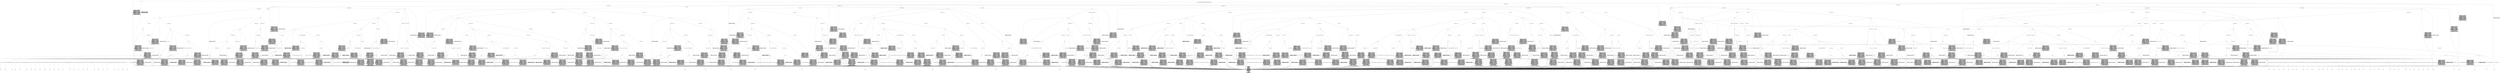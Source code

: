 digraph g {

	s0 [shape="circle" label="s0"];
	s1 [shape="circle" label="s1"];
	s2 [shape="circle" label="s2"];
	s3 [shape="circle" label="s3"];
	s4 [shape="circle" label="s4"];
	s5 [shape="circle" label="s5"];
	s6 [shape="circle" label="s6"];
	s7 [shape="circle" label="s7"];
	s8 [shape="circle" label="s8"];
	s9 [shape="circle" label="s9"];
	s10 [shape="circle" label="s10"];
	s11 [shape="circle" label="s11"];
	s12 [shape="circle" label="s12"];
	s13 [shape="circle" label="s13"];
	s14 [shape="circle" label="s14"];
	s15 [shape="circle" label="s15"];
	s16 [shape="circle" label="s16"];
	s17 [shape="circle" label="s17"];
	s18 [shape="circle" label="s18"];
	s19 [shape="circle" label="s19"];
	s20 [shape="circle" label="s20"];
	s21 [shape="circle" label="s21"];
	s22 [shape="circle" label="s357"];
	s23 [shape="circle" label="s23"];
	s24 [shape="circle" label="s24"];
	s25 [shape="circle" label="s25"];
	s26 [shape="circle" label="s26"];
	s27 [shape="circle" label="s27"];
	s28 [shape="circle" label="s28"];
	s29 [shape="circle" label="s29"];
	s30 [shape="circle" label="s30"];
	s31 [shape="circle" label="s31"];
	s32 [shape="circle" label="s32"];
	s33 [shape="circle" label="s33"];
	s34 [shape="circle" label="s34"];
	s35 [shape="circle" label="s35"];
	s36 [shape="circle" label="s36"];
	s37 [shape="circle" label="s37"];
	s38 [shape="circle" label="s38"];
	s39 [shape="circle" label="s39"];
	s40 [shape="circle" label="s40"];
	s41 [shape="circle" label="s41"];
	s42 [shape="circle" label="s42"];
	s43 [shape="circle" label="s43"];
	s44 [shape="circle" label="s44"];
	s45 [shape="circle" label="s45"];
	s46 [shape="circle" label="s46"];
	s47 [shape="circle" label="s47"];
	s48 [shape="circle" label="s48"];
	s49 [shape="circle" label="s49"];
	s50 [shape="circle" label="s50"];
	s51 [shape="circle" label="s51"];
	s52 [shape="circle" label="s52"];
	s53 [shape="circle" label="s53"];
	s54 [shape="circle" label="s54"];
	s55 [shape="circle" label="s55"];
	s56 [shape="circle" label="s56"];
	s57 [shape="circle" label="s57"];
	s58 [shape="circle" label="s58"];
	s59 [shape="circle" label="s59"];
	s60 [shape="circle" label="s60"];
	s61 [shape="circle" label="s61"];
	s62 [shape="circle" label="s62"];
	s63 [shape="circle" label="s63"];
	s64 [shape="circle" label="s64"];
	s65 [shape="circle" label="s65"];
	s66 [shape="circle" label="s66"];
	s67 [shape="circle" label="s67"];
	s68 [shape="circle" label="s68"];
	s69 [shape="circle" label="s69"];
	s70 [shape="circle" label="s70"];
	s71 [shape="circle" label="s71"];
	s72 [shape="circle" label="s72"];
	s73 [shape="circle" label="s73"];
	s74 [shape="circle" label="s74"];
	s75 [shape="circle" label="s75"];
	s76 [shape="circle" label="s76"];
	s77 [shape="circle" label="s77"];
	s78 [shape="circle" label="s78"];
	s79 [shape="circle" label="s79"];
	s80 [shape="circle" label="s80"];
	s81 [shape="circle" label="s81"];
	s82 [shape="circle" label="s82"];
	s83 [shape="circle" label="s83"];
	s84 [shape="circle" label="s84"];
	s85 [shape="circle" label="s85"];
	s86 [shape="circle" label="s86"];
	s87 [shape="circle" label="s87"];
	s88 [shape="circle" label="s88"];
	s89 [shape="circle" label="s89"];
	s90 [shape="circle" label="s90"];
	s91 [shape="circle" label="s91"];
	s92 [shape="circle" label="s92"];
	s93 [shape="circle" label="s93"];
	s94 [shape="circle" label="s94"];
	s95 [shape="circle" label="s95"];
	s96 [shape="circle" label="s96"];
	s97 [shape="circle" label="s97"];
	s98 [shape="circle" label="s98"];
	s99 [shape="circle" label="s99"];
	s100 [shape="circle" label="s100"];
	s101 [shape="circle" label="s101"];
	s102 [shape="circle" label="s102"];
	s103 [shape="circle" label="s103"];
	s104 [shape="circle" label="s104"];
	s105 [shape="circle" label="s105"];
	s106 [shape="circle" label="s106"];
	s107 [shape="circle" label="s107"];
	s108 [shape="circle" label="s108"];
	s109 [shape="circle" label="s109"];
	s110 [shape="circle" label="s110"];
	s111 [shape="circle" label="s111"];
	s112 [shape="circle" label="s112"];
	s113 [shape="circle" label="s113"];
	s114 [shape="circle" label="s114"];
	s115 [shape="circle" label="s115"];
	s116 [shape="circle" label="s116"];
	s117 [shape="circle" label="s117"];
	s118 [shape="circle" label="s118"];
	s119 [shape="circle" label="s119"];
	s120 [shape="circle" label="s120"];
	s121 [shape="circle" label="s121"];
	s122 [shape="circle" label="s122"];
	s123 [shape="circle" label="s123"];
	s124 [shape="circle" label="s124"];
	s125 [shape="circle" label="s125"];
	s126 [shape="circle" label="s126"];
	s127 [shape="circle" label="s127"];
	s128 [shape="circle" label="s128"];
	s129 [shape="circle" label="s129"];
	s130 [shape="circle" label="s130"];
	s131 [shape="circle" label="s131"];
	s132 [shape="circle" label="s132"];
	s133 [shape="circle" label="s133"];
	s134 [shape="circle" label="s134"];
	s135 [shape="circle" label="s135"];
	s136 [shape="circle" label="s136"];
	s137 [shape="circle" label="s137"];
	s138 [shape="circle" label="s138"];
	s139 [shape="circle" label="s139"];
	s140 [shape="circle" label="s140"];
	s141 [shape="circle" label="s141"];
	s142 [shape="circle" label="s142"];
	s143 [shape="circle" label="s143"];
	s144 [shape="circle" label="s144"];
	s145 [shape="circle" label="s145"];
	s146 [shape="circle" label="s146"];
	s147 [shape="circle" label="s147"];
	s148 [shape="circle" label="s148"];
	s149 [shape="circle" label="s149"];
	s150 [shape="circle" label="s150"];
	s151 [shape="circle" label="s151"];
	s152 [shape="circle" label="s152"];
	s153 [shape="circle" label="s153"];
	s154 [shape="circle" label="s154"];
	s155 [shape="circle" label="s155"];
	s156 [shape="circle" label="s156"];
	s157 [shape="circle" label="s157"];
	s158 [shape="circle" label="s158"];
	s159 [shape="circle" label="s159"];
	s160 [shape="circle" label="s160"];
	s161 [shape="circle" label="s161"];
	s162 [shape="circle" label="s162"];
	s163 [shape="circle" label="s163"];
	s164 [shape="circle" label="s164"];
	s165 [shape="circle" label="s165"];
	s166 [shape="circle" label="s166"];
	s167 [shape="circle" label="s167"];
	s168 [shape="circle" label="s168"];
	s169 [shape="circle" label="s169"];
	s170 [shape="circle" label="s170"];
	s171 [shape="circle" label="s171"];
	s172 [shape="circle" label="s172"];
	s173 [shape="circle" label="s173"];
	s174 [shape="circle" label="s174"];
	s175 [shape="circle" label="s175"];
	s176 [shape="circle" label="s176"];
	s177 [shape="circle" label="s177"];
	s178 [shape="circle" label="s178"];
	s179 [shape="circle" label="s179"];
	s180 [shape="circle" label="s180"];
	s181 [shape="circle" label="s181"];
	s182 [shape="circle" label="s182"];
	s183 [shape="circle" label="s183"];
	s184 [shape="circle" label="s184"];
	s185 [shape="circle" label="s185"];
	s186 [shape="circle" label="s186"];
	s187 [shape="circle" label="s187"];
	s188 [shape="circle" label="s188"];
	s189 [shape="circle" label="s189"];
	s190 [shape="circle" label="s190"];
	s191 [shape="circle" label="s191"];
	s192 [shape="circle" label="s192"];
	s193 [shape="circle" label="s193"];
	s194 [shape="circle" label="s194"];
	s195 [shape="circle" label="s195"];
	s196 [shape="circle" label="s196"];
	s197 [shape="circle" label="s197"];
	s198 [shape="circle" label="s198"];
	s199 [shape="circle" label="s199"];
	s200 [shape="circle" label="s200"];
	s201 [shape="circle" label="s201"];
	s202 [shape="circle" label="s202"];
	s203 [shape="circle" label="s203"];
	s204 [shape="circle" label="s204"];
	s205 [shape="circle" label="s205"];
	s206 [shape="circle" label="s206"];
	s207 [shape="circle" label="s207"];
	s208 [shape="circle" label="s208"];
	s209 [shape="circle" label="s209"];
	s210 [shape="circle" label="s210"];
	s211 [shape="circle" label="s211"];
	s212 [shape="circle" label="s212"];
	s213 [shape="circle" label="s213"];
	s214 [shape="circle" label="s214"];
	s215 [shape="circle" label="s215"];
	s216 [shape="circle" label="s216"];
	s217 [shape="circle" label="s217"];
	s218 [shape="circle" label="s218"];
	s219 [shape="circle" label="s219"];
	s220 [shape="circle" label="s220"];
	s221 [shape="circle" label="s221"];
	s222 [shape="circle" label="s222"];
	s223 [shape="circle" label="s223"];
	s224 [shape="circle" label="s224"];
	s225 [shape="circle" label="s225"];
	s226 [shape="circle" label="s226"];
	s227 [shape="circle" label="s227"];
	s228 [shape="circle" label="s228"];
	s229 [shape="circle" label="s229"];
	s230 [shape="circle" label="s230"];
	s231 [shape="circle" label="s231"];
	s232 [shape="circle" label="s232"];
	s233 [shape="circle" label="s233"];
	s234 [shape="circle" label="s234"];
	s235 [shape="circle" label="s235"];
	s236 [shape="circle" label="s236"];
	s237 [shape="circle" label="s237"];
	s238 [shape="circle" label="s238"];
	s239 [shape="circle" label="s239"];
	s240 [shape="circle" label="s240"];
	s241 [shape="circle" label="s241"];
	s242 [shape="circle" label="s242"];
	s243 [shape="circle" label="s243"];
	s244 [shape="circle" label="s244"];
	s245 [shape="circle" label="s245"];
	s246 [shape="circle" label="s246"];
	s247 [shape="circle" label="s247"];
	s248 [shape="circle" label="s248"];
	s249 [shape="circle" label="s249"];
	s250 [shape="circle" label="s250"];
	s251 [shape="circle" label="s251"];
	s252 [shape="circle" label="s356"];
	s253 [shape="circle" label="s253"];
	s254 [shape="circle" label="s254"];
	s255 [shape="circle" label="s255"];
	s256 [shape="circle" label="s256"];
	s257 [shape="circle" label="s257"];
	s258 [shape="circle" label="s258"];
	s259 [shape="circle" label="s259"];
	s260 [shape="circle" label="s260"];
	s261 [shape="circle" label="s261"];
	s262 [shape="circle" label="s262"];
	s263 [shape="circle" label="s263"];
	s264 [shape="circle" label="s264"];
	s265 [shape="circle" label="s265"];
	s266 [shape="circle" label="s266"];
	s267 [shape="circle" label="s267"];
	s268 [shape="circle" label="s268"];
	s269 [shape="circle" label="s269"];
	s270 [shape="circle" label="s270"];
	s271 [shape="circle" label="s271"];
	s272 [shape="circle" label="s272"];
	s273 [shape="circle" label="s273"];
	s274 [shape="circle" label="s274"];
	s275 [shape="circle" label="s275"];
	s276 [shape="circle" label="s276"];
	s277 [shape="circle" label="s277"];
	s278 [shape="circle" label="s278"];
	s279 [shape="circle" label="s279"];
	s280 [shape="circle" label="s280"];
	s281 [shape="circle" label="s281"];
	s282 [shape="circle" label="s282"];
	s283 [shape="circle" label="s283"];
	s284 [shape="circle" label="s284"];
	s285 [shape="circle" label="s285"];
	s286 [shape="circle" label="s286"];
	s287 [shape="circle" label="s287"];
	s288 [shape="circle" label="s288"];
	s289 [shape="circle" label="s289"];
	s290 [shape="circle" label="s290"];
	s291 [shape="circle" label="s291"];
	s292 [shape="circle" label="s292"];
	s293 [shape="circle" label="s293"];
	s294 [shape="circle" label="s294"];
	s295 [shape="circle" label="s295"];
	s296 [shape="circle" label="s296"];
	s297 [shape="circle" label="s297"];
	s298 [shape="circle" label="s298"];
	s299 [shape="circle" label="s299"];
	s300 [shape="circle" label="s300"];
	s301 [shape="circle" label="s301"];
	s302 [shape="circle" label="s302"];
	s303 [shape="circle" label="s303"];
	s304 [shape="circle" label="s304"];
	s305 [shape="circle" label="s305"];
	s306 [shape="circle" label="s306"];
	s307 [shape="circle" label="s307"];
	s308 [shape="circle" label="s308"];
	s309 [shape="circle" label="s309"];
	s310 [shape="circle" label="s310"];
	s311 [shape="circle" label="s311"];
	s312 [shape="circle" label="s312"];
	s313 [shape="circle" label="s313"];
	s314 [shape="circle" label="s314"];
	s315 [shape="circle" label="s315"];
	s316 [shape="circle" label="s316"];
	s317 [shape="circle" label="s317"];
	s318 [shape="circle" label="s318"];
	s319 [shape="circle" label="s319"];
	s320 [shape="circle" label="s320"];
	s321 [shape="circle" label="s321"];
	s322 [shape="circle" label="s322"];
	s323 [shape="circle" label="s323"];
	s324 [shape="circle" label="s324"];
	s325 [shape="circle" label="s325"];
	s326 [shape="circle" label="s326"];
	s327 [shape="circle" label="s327"];
	s328 [shape="circle" label="s328"];
	s329 [shape="circle" label="s329"];
	s330 [shape="circle" label="s330"];
	s331 [shape="circle" label="s331"];
	s332 [shape="circle" label="s332"];
	s333 [shape="circle" label="s333"];
	s334 [shape="circle" label="s334"];
	s335 [shape="circle" label="s335"];
	s336 [shape="circle" label="s336"];
	s337 [shape="circle" label="s337"];
	s338 [shape="circle" label="s338"];
	s339 [shape="circle" label="s339"];
	s340 [shape="circle" label="s340"];
	s341 [shape="circle" label="s341"];
	s342 [shape="circle" label="s342"];
	s343 [shape="circle" label="s343"];
	s344 [shape="circle" label="s344"];
	s345 [shape="circle" label="s345"];
	s346 [shape="circle" label="s346"];
	s347 [shape="circle" label="s347"];
	s348 [shape="circle" label="s348"];
	s349 [shape="circle" label="s349"];
	s350 [shape="circle" label="s350"];
	s351 [shape="circle" label="s351"];
	s352 [shape="circle" label="s352"];
	s353 [shape="circle" label="s353"];
	s354 [shape="circle" label="s354"];
	s355 [shape="circle" label="s355"];
	s356 [shape="circle" label="s358"];
	s357 [shape="circle" label="s359"];
	s358 [shape="circle" label="s360"];
	s359 [shape="circle" label="s361"];
	s360 [shape="circle" label="s362"];
	s361 [shape="circle" label="s363"];
	s362 [shape="circle" label="s364"];
	s363 [shape="circle" label="s365"];
	s364 [shape="circle" label="s366"];
	s365 [shape="circle" label="s367"];
	s366 [shape="circle" label="s368"];
	s367 [shape="circle" label="s369"];
	s368 [shape="circle" label="s370"];

__start0 [label="" shape="none" width="0" height="0"];
__start0 -> s0;

	s0 -> s2 [label="ClientHelloRSAReset / SERVER_HELLOCERTIFICATECERTIFICATE_REQUESTSERVER_HELLO_DONE\n"];
	s0 -> s1 [label="ClientKeyExchange / Alert1.0ConnectionClosed\nEmptyCertificate / Alert1.0ConnectionClosed\nChangeCipherSpec / Alert1.0ConnectionClosed\nFinished / Alert1.0ConnectionClosed\nApplicationDataEmpty / Alert1.0ConnectionClosed\nClientCertificateValid / Alert1.0ConnectionClosed\nClientCertificateInvalid / Alert1.0ConnectionClosed\nClientCertificateVerify / Alert1.0ConnectionClosed\nDHClientKeyExchange / Alert1.0ConnectionClosed\nDHEServerKeyExchange / Alert1.0ConnectionClosed\nECDHClientKeyExchange / Alert1.0ConnectionClosed\nECDHEServerKeyExchange / Alert1.0ConnectionClosed\nServerHelloDone / Alert1.0ConnectionClosed\nAlert / Alert1.0ConnectionClosed\nSSL2ClientHello / Alert1.0ConnectionClosed\nEncryptedExtensionMessage / Alert1.0ConnectionClosed\nClientCertificateVerifyInvalid / Alert1.0ConnectionClosed\n"];
	s0 -> s1 [label="ApplicationData / Alert2.10ConnectionClosed\nCertificateRequest / Alert2.10ConnectionClosed\nHelloVerifyRequest / Alert2.10ConnectionClosed\nHelloRequest / Alert2.10ConnectionClosed\nServerHello / Alert2.10ConnectionClosed\n"];
	s1 -> s1 [label="ClientHelloRSAReset / x\nClientKeyExchange / x\nEmptyCertificate / x\nChangeCipherSpec / x\nFinished / x\nApplicationData / x\nApplicationDataEmpty / x\nClientCertificateValid / x\nClientCertificateInvalid / x\nClientCertificateVerify / x\nCertificateRequest / x\nHelloVerifyRequest / x\nDHClientKeyExchange / x\nDHEServerKeyExchange / x\nECDHClientKeyExchange / x\nECDHEServerKeyExchange / x\nServerHelloDone / x\nAlert / x\nSSL2ClientHello / x\nHelloRequest / x\nEncryptedExtensionMessage / x\nServerHello / x\nClientCertificateVerifyInvalid / x\n"];
	s2 -> s1 [label="ClientHelloRSAReset / Alert1.0ConnectionClosed\nClientKeyExchange / Alert1.0ConnectionClosed\nEmptyCertificate / Alert1.0ConnectionClosed\nChangeCipherSpec / Alert1.0ConnectionClosed\nFinished / Alert1.0ConnectionClosed\nApplicationDataEmpty / Alert1.0ConnectionClosed\nClientCertificateInvalid / Alert1.0ConnectionClosed\nClientCertificateVerify / Alert1.0ConnectionClosed\nHelloVerifyRequest / Alert1.0ConnectionClosed\nDHClientKeyExchange / Alert1.0ConnectionClosed\nDHEServerKeyExchange / Alert1.0ConnectionClosed\nECDHClientKeyExchange / Alert1.0ConnectionClosed\nECDHEServerKeyExchange / Alert1.0ConnectionClosed\nServerHelloDone / Alert1.0ConnectionClosed\nAlert / Alert1.0ConnectionClosed\nSSL2ClientHello / Alert1.0ConnectionClosed\nEncryptedExtensionMessage / Alert1.0ConnectionClosed\nClientCertificateVerifyInvalid / Alert1.0ConnectionClosed\n"];
	s2 -> s1 [label="ApplicationData / Alert2.10ConnectionClosed\nHelloRequest / Alert2.10ConnectionClosed\n"];
	s2 -> s3 [label="ClientCertificateValid / Empty\n"];
	s2 -> s8 [label="CertificateRequest / Empty\n"];
	s2 -> s9 [label="ServerHello / Empty\n"];
	s3 -> s1 [label="ClientHelloRSAReset / Alert1.0ConnectionClosed\nEmptyCertificate / Alert1.0ConnectionClosed\nChangeCipherSpec / Alert1.0ConnectionClosed\nFinished / Alert1.0ConnectionClosed\nApplicationDataEmpty / Alert1.0ConnectionClosed\nClientCertificateValid / Alert1.0ConnectionClosed\nClientCertificateInvalid / Alert1.0ConnectionClosed\nClientCertificateVerify / Alert1.0ConnectionClosed\nHelloVerifyRequest / Alert1.0ConnectionClosed\nDHClientKeyExchange / Alert1.0ConnectionClosed\nDHEServerKeyExchange / Alert1.0ConnectionClosed\nECDHClientKeyExchange / Alert1.0ConnectionClosed\nECDHEServerKeyExchange / Alert1.0ConnectionClosed\nAlert / Alert1.0ConnectionClosed\nSSL2ClientHello / Alert1.0ConnectionClosed\nEncryptedExtensionMessage / Alert1.0ConnectionClosed\nClientCertificateVerifyInvalid / Alert1.0ConnectionClosed\n"];
	s3 -> s4 [label="ClientKeyExchange / Empty\n"];
	s3 -> s1 [label="ApplicationData / Alert2.10ConnectionClosed\nHelloRequest / Alert2.10ConnectionClosed\n"];
	s3 -> s10 [label="CertificateRequest / Empty\n"];
	s3 -> s11 [label="ServerHelloDone / Empty\n"];
	s3 -> s12 [label="ServerHello / Empty\n"];
	s4 -> s1 [label="ClientHelloRSAReset / Alert1.0ConnectionClosed\nClientKeyExchange / Alert1.0ConnectionClosed\nEmptyCertificate / Alert1.0ConnectionClosed\nChangeCipherSpec / Alert1.0ConnectionClosed\nFinished / Alert1.0ConnectionClosed\nApplicationDataEmpty / Alert1.0ConnectionClosed\nClientCertificateValid / Alert1.0ConnectionClosed\nClientCertificateInvalid / Alert1.0ConnectionClosed\nHelloVerifyRequest / Alert1.0ConnectionClosed\nDHClientKeyExchange / Alert1.0ConnectionClosed\nDHEServerKeyExchange / Alert1.0ConnectionClosed\nECDHClientKeyExchange / Alert1.0ConnectionClosed\nECDHEServerKeyExchange / Alert1.0ConnectionClosed\nAlert / Alert1.0ConnectionClosed\nSSL2ClientHello / Alert1.0ConnectionClosed\nEncryptedExtensionMessage / Alert1.0ConnectionClosed\nClientCertificateVerifyInvalid / Alert1.0ConnectionClosed\n"];
	s4 -> s1 [label="ApplicationData / Alert2.10ConnectionClosed\nHelloRequest / Alert2.10ConnectionClosed\n"];
	s4 -> s5 [label="ClientCertificateVerify / Empty\n"];
	s4 -> s13 [label="CertificateRequest / Empty\n"];
	s4 -> s14 [label="ServerHelloDone / Empty\n"];
	s4 -> s15 [label="ServerHello / Empty\n"];
	s5 -> s1 [label="ClientHelloRSAReset / Alert1.0ConnectionClosed\nClientKeyExchange / Alert1.0ConnectionClosed\nEmptyCertificate / Alert1.0ConnectionClosed\nFinished / Alert1.0ConnectionClosed\nApplicationDataEmpty / Alert1.0ConnectionClosed\nClientCertificateValid / Alert1.0ConnectionClosed\nClientCertificateInvalid / Alert1.0ConnectionClosed\nClientCertificateVerify / Alert1.0ConnectionClosed\nHelloVerifyRequest / Alert1.0ConnectionClosed\nDHClientKeyExchange / Alert1.0ConnectionClosed\nDHEServerKeyExchange / Alert1.0ConnectionClosed\nECDHClientKeyExchange / Alert1.0ConnectionClosed\nECDHEServerKeyExchange / Alert1.0ConnectionClosed\nAlert / Alert1.0ConnectionClosed\nSSL2ClientHello / Alert1.0ConnectionClosed\nEncryptedExtensionMessage / Alert1.0ConnectionClosed\nClientCertificateVerifyInvalid / Alert1.0ConnectionClosed\n"];
	s5 -> s6 [label="ChangeCipherSpec / Empty\n"];
	s5 -> s1 [label="ApplicationData / Alert2.10ConnectionClosed\nHelloRequest / Alert2.10ConnectionClosed\n"];
	s5 -> s16 [label="CertificateRequest / Empty\n"];
	s5 -> s17 [label="ServerHelloDone / Empty\n"];
	s5 -> s18 [label="ServerHello / Empty\n"];
	s6 -> s1 [label="ClientHelloRSAReset / Alert1.0ConnectionClosed\nClientKeyExchange / Alert1.0ConnectionClosed\nEmptyCertificate / Alert1.0ConnectionClosed\nChangeCipherSpec / Alert1.0ConnectionClosed\nClientCertificateValid / Alert1.0ConnectionClosed\nClientCertificateInvalid / Alert1.0ConnectionClosed\nClientCertificateVerify / Alert1.0ConnectionClosed\nHelloVerifyRequest / Alert1.0ConnectionClosed\nDHClientKeyExchange / Alert1.0ConnectionClosed\nDHEServerKeyExchange / Alert1.0ConnectionClosed\nECDHClientKeyExchange / Alert1.0ConnectionClosed\nECDHEServerKeyExchange / Alert1.0ConnectionClosed\nAlert / Alert1.0ConnectionClosed\nSSL2ClientHello / Alert1.0ConnectionClosed\nEncryptedExtensionMessage / Alert1.0ConnectionClosed\nClientCertificateVerifyInvalid / Alert1.0ConnectionClosed\n"];
	s6 -> s7 [label="Finished / CHANGE_CIPHER_SPECFINISHED\n"];
	s6 -> s1 [label="ApplicationData / Alert2.10ConnectionClosed\nApplicationDataEmpty / Alert2.10ConnectionClosed\nHelloRequest / Alert2.10ConnectionClosed\n"];
	s6 -> s19 [label="CertificateRequest / Empty\n"];
	s6 -> s20 [label="ServerHelloDone / Empty\n"];
	s6 -> s21 [label="ServerHello / Empty\n"];
	s7 -> s1 [label="ClientHelloRSAReset / Alert1.0ConnectionClosed\nClientKeyExchange / Alert1.0ConnectionClosed\nEmptyCertificate / Alert1.0ConnectionClosed\nChangeCipherSpec / Alert1.0ConnectionClosed\nFinished / Alert1.0ConnectionClosed\nClientCertificateValid / Alert1.0ConnectionClosed\nClientCertificateInvalid / Alert1.0ConnectionClosed\nClientCertificateVerify / Alert1.0ConnectionClosed\nCertificateRequest / Alert1.0ConnectionClosed\nHelloVerifyRequest / Alert1.0ConnectionClosed\nDHClientKeyExchange / Alert1.0ConnectionClosed\nDHEServerKeyExchange / Alert1.0ConnectionClosed\nECDHClientKeyExchange / Alert1.0ConnectionClosed\nECDHEServerKeyExchange / Alert1.0ConnectionClosed\nServerHelloDone / Alert1.0ConnectionClosed\nAlert / Alert1.0ConnectionClosed\nSSL2ClientHello / Alert1.0ConnectionClosed\nEncryptedExtensionMessage / Alert1.0ConnectionClosed\nServerHello / Alert1.0ConnectionClosed\nClientCertificateVerifyInvalid / Alert1.0ConnectionClosed\n"];
	s7 -> s1 [label="ApplicationData / APPLICATIONAlert1.0ConnectionClosed\n"];
	s7 -> s7 [label="ApplicationDataEmpty / Empty\n"];
	s7 -> s1 [label="HelloRequest / Alert2.10ConnectionClosed\n"];
	s8 -> s1 [label="ClientHelloRSAReset / Alert1.0ConnectionClosed\nClientKeyExchange / Alert1.0ConnectionClosed\nEmptyCertificate / Alert1.0ConnectionClosed\nChangeCipherSpec / Alert1.0ConnectionClosed\nFinished / Alert1.0ConnectionClosed\nApplicationDataEmpty / Alert1.0ConnectionClosed\nClientCertificateInvalid / Alert1.0ConnectionClosed\nClientCertificateVerify / Alert1.0ConnectionClosed\nCertificateRequest / Alert1.0ConnectionClosed\nHelloVerifyRequest / Alert1.0ConnectionClosed\nDHClientKeyExchange / Alert1.0ConnectionClosed\nDHEServerKeyExchange / Alert1.0ConnectionClosed\nECDHClientKeyExchange / Alert1.0ConnectionClosed\nECDHEServerKeyExchange / Alert1.0ConnectionClosed\nServerHelloDone / Alert1.0ConnectionClosed\nAlert / Alert1.0ConnectionClosed\nSSL2ClientHello / Alert1.0ConnectionClosed\nEncryptedExtensionMessage / Alert1.0ConnectionClosed\nClientCertificateVerifyInvalid / Alert1.0ConnectionClosed\n"];
	s8 -> s1 [label="ApplicationData / Alert2.10ConnectionClosed\nHelloRequest / Alert2.10ConnectionClosed\n"];
	s8 -> s23 [label="ClientCertificateValid / Empty\n"];
	s8 -> s24 [label="ServerHello / Empty\n"];
	s9 -> s1 [label="ClientHelloRSAReset / Alert1.0ConnectionClosed\nClientKeyExchange / Alert1.0ConnectionClosed\nEmptyCertificate / Alert1.0ConnectionClosed\nChangeCipherSpec / Alert1.0ConnectionClosed\nFinished / Alert1.0ConnectionClosed\nApplicationDataEmpty / Alert1.0ConnectionClosed\nClientCertificateInvalid / Alert1.0ConnectionClosed\nClientCertificateVerify / Alert1.0ConnectionClosed\nHelloVerifyRequest / Alert1.0ConnectionClosed\nDHClientKeyExchange / Alert1.0ConnectionClosed\nDHEServerKeyExchange / Alert1.0ConnectionClosed\nECDHClientKeyExchange / Alert1.0ConnectionClosed\nECDHEServerKeyExchange / Alert1.0ConnectionClosed\nServerHelloDone / Alert1.0ConnectionClosed\nAlert / Alert1.0ConnectionClosed\nSSL2ClientHello / Alert1.0ConnectionClosed\nEncryptedExtensionMessage / Alert1.0ConnectionClosed\nServerHello / Alert1.0ConnectionClosed\nClientCertificateVerifyInvalid / Alert1.0ConnectionClosed\n"];
	s9 -> s1 [label="ApplicationData / Alert2.10ConnectionClosed\nHelloRequest / Alert2.10ConnectionClosed\n"];
	s9 -> s25 [label="ClientCertificateValid / Empty\n"];
	s9 -> s26 [label="CertificateRequest / Empty\n"];
	s10 -> s1 [label="ClientHelloRSAReset / Alert1.0ConnectionClosed\nEmptyCertificate / Alert1.0ConnectionClosed\nChangeCipherSpec / Alert1.0ConnectionClosed\nFinished / Alert1.0ConnectionClosed\nApplicationDataEmpty / Alert1.0ConnectionClosed\nClientCertificateValid / Alert1.0ConnectionClosed\nClientCertificateInvalid / Alert1.0ConnectionClosed\nClientCertificateVerify / Alert1.0ConnectionClosed\nCertificateRequest / Alert1.0ConnectionClosed\nHelloVerifyRequest / Alert1.0ConnectionClosed\nDHClientKeyExchange / Alert1.0ConnectionClosed\nDHEServerKeyExchange / Alert1.0ConnectionClosed\nECDHClientKeyExchange / Alert1.0ConnectionClosed\nECDHEServerKeyExchange / Alert1.0ConnectionClosed\nAlert / Alert1.0ConnectionClosed\nSSL2ClientHello / Alert1.0ConnectionClosed\nEncryptedExtensionMessage / Alert1.0ConnectionClosed\nClientCertificateVerifyInvalid / Alert1.0ConnectionClosed\n"];
	s10 -> s27 [label="ClientKeyExchange / Empty\n"];
	s10 -> s1 [label="ApplicationData / Alert2.10ConnectionClosed\nHelloRequest / Alert2.10ConnectionClosed\n"];
	s10 -> s28 [label="ServerHelloDone / Empty\n"];
	s10 -> s29 [label="ServerHello / Empty\n"];
	s11 -> s1 [label="ClientHelloRSAReset / Alert1.0ConnectionClosed\nEmptyCertificate / Alert1.0ConnectionClosed\nChangeCipherSpec / Alert1.0ConnectionClosed\nFinished / Alert1.0ConnectionClosed\nApplicationDataEmpty / Alert1.0ConnectionClosed\nClientCertificateValid / Alert1.0ConnectionClosed\nClientCertificateInvalid / Alert1.0ConnectionClosed\nClientCertificateVerify / Alert1.0ConnectionClosed\nHelloVerifyRequest / Alert1.0ConnectionClosed\nDHClientKeyExchange / Alert1.0ConnectionClosed\nDHEServerKeyExchange / Alert1.0ConnectionClosed\nECDHClientKeyExchange / Alert1.0ConnectionClosed\nECDHEServerKeyExchange / Alert1.0ConnectionClosed\nServerHelloDone / Alert1.0ConnectionClosed\nAlert / Alert1.0ConnectionClosed\nSSL2ClientHello / Alert1.0ConnectionClosed\nEncryptedExtensionMessage / Alert1.0ConnectionClosed\nClientCertificateVerifyInvalid / Alert1.0ConnectionClosed\n"];
	s11 -> s30 [label="ClientKeyExchange / Empty\n"];
	s11 -> s1 [label="ApplicationData / Alert2.10ConnectionClosed\nHelloRequest / Alert2.10ConnectionClosed\n"];
	s11 -> s31 [label="CertificateRequest / Empty\n"];
	s11 -> s32 [label="ServerHello / Empty\n"];
	s12 -> s1 [label="ClientHelloRSAReset / Alert1.0ConnectionClosed\nEmptyCertificate / Alert1.0ConnectionClosed\nChangeCipherSpec / Alert1.0ConnectionClosed\nFinished / Alert1.0ConnectionClosed\nApplicationDataEmpty / Alert1.0ConnectionClosed\nClientCertificateValid / Alert1.0ConnectionClosed\nClientCertificateInvalid / Alert1.0ConnectionClosed\nClientCertificateVerify / Alert1.0ConnectionClosed\nHelloVerifyRequest / Alert1.0ConnectionClosed\nDHClientKeyExchange / Alert1.0ConnectionClosed\nDHEServerKeyExchange / Alert1.0ConnectionClosed\nECDHClientKeyExchange / Alert1.0ConnectionClosed\nECDHEServerKeyExchange / Alert1.0ConnectionClosed\nAlert / Alert1.0ConnectionClosed\nSSL2ClientHello / Alert1.0ConnectionClosed\nEncryptedExtensionMessage / Alert1.0ConnectionClosed\nServerHello / Alert1.0ConnectionClosed\nClientCertificateVerifyInvalid / Alert1.0ConnectionClosed\n"];
	s12 -> s33 [label="ClientKeyExchange / Empty\n"];
	s12 -> s1 [label="ApplicationData / Alert2.10ConnectionClosed\nHelloRequest / Alert2.10ConnectionClosed\n"];
	s12 -> s34 [label="CertificateRequest / Empty\n"];
	s12 -> s35 [label="ServerHelloDone / Empty\n"];
	s13 -> s1 [label="ClientHelloRSAReset / Alert1.0ConnectionClosed\nClientKeyExchange / Alert1.0ConnectionClosed\nEmptyCertificate / Alert1.0ConnectionClosed\nChangeCipherSpec / Alert1.0ConnectionClosed\nFinished / Alert1.0ConnectionClosed\nApplicationDataEmpty / Alert1.0ConnectionClosed\nClientCertificateValid / Alert1.0ConnectionClosed\nClientCertificateInvalid / Alert1.0ConnectionClosed\nClientCertificateVerify / Alert1.0ConnectionClosed\nCertificateRequest / Alert1.0ConnectionClosed\nHelloVerifyRequest / Alert1.0ConnectionClosed\nDHClientKeyExchange / Alert1.0ConnectionClosed\nDHEServerKeyExchange / Alert1.0ConnectionClosed\nECDHClientKeyExchange / Alert1.0ConnectionClosed\nECDHEServerKeyExchange / Alert1.0ConnectionClosed\nAlert / Alert1.0ConnectionClosed\nSSL2ClientHello / Alert1.0ConnectionClosed\nEncryptedExtensionMessage / Alert1.0ConnectionClosed\nClientCertificateVerifyInvalid / Alert1.0ConnectionClosed\n"];
	s13 -> s1 [label="ApplicationData / Alert2.10ConnectionClosed\nHelloRequest / Alert2.10ConnectionClosed\n"];
	s13 -> s44 [label="ServerHelloDone / Empty\n"];
	s13 -> s45 [label="ServerHello / Empty\n"];
	s14 -> s1 [label="ClientHelloRSAReset / Alert1.0ConnectionClosed\nClientKeyExchange / Alert1.0ConnectionClosed\nEmptyCertificate / Alert1.0ConnectionClosed\nChangeCipherSpec / Alert1.0ConnectionClosed\nFinished / Alert1.0ConnectionClosed\nApplicationDataEmpty / Alert1.0ConnectionClosed\nClientCertificateValid / Alert1.0ConnectionClosed\nClientCertificateInvalid / Alert1.0ConnectionClosed\nClientCertificateVerify / Alert1.0ConnectionClosed\nHelloVerifyRequest / Alert1.0ConnectionClosed\nDHClientKeyExchange / Alert1.0ConnectionClosed\nDHEServerKeyExchange / Alert1.0ConnectionClosed\nECDHClientKeyExchange / Alert1.0ConnectionClosed\nECDHEServerKeyExchange / Alert1.0ConnectionClosed\nServerHelloDone / Alert1.0ConnectionClosed\nAlert / Alert1.0ConnectionClosed\nSSL2ClientHello / Alert1.0ConnectionClosed\nEncryptedExtensionMessage / Alert1.0ConnectionClosed\nClientCertificateVerifyInvalid / Alert1.0ConnectionClosed\n"];
	s14 -> s1 [label="ApplicationData / Alert2.10ConnectionClosed\nHelloRequest / Alert2.10ConnectionClosed\n"];
	s14 -> s46 [label="CertificateRequest / Empty\n"];
	s14 -> s47 [label="ServerHello / Empty\n"];
	s15 -> s1 [label="ClientHelloRSAReset / Alert1.0ConnectionClosed\nClientKeyExchange / Alert1.0ConnectionClosed\nEmptyCertificate / Alert1.0ConnectionClosed\nChangeCipherSpec / Alert1.0ConnectionClosed\nFinished / Alert1.0ConnectionClosed\nApplicationDataEmpty / Alert1.0ConnectionClosed\nClientCertificateValid / Alert1.0ConnectionClosed\nClientCertificateInvalid / Alert1.0ConnectionClosed\nClientCertificateVerify / Alert1.0ConnectionClosed\nHelloVerifyRequest / Alert1.0ConnectionClosed\nDHClientKeyExchange / Alert1.0ConnectionClosed\nDHEServerKeyExchange / Alert1.0ConnectionClosed\nECDHClientKeyExchange / Alert1.0ConnectionClosed\nECDHEServerKeyExchange / Alert1.0ConnectionClosed\nAlert / Alert1.0ConnectionClosed\nSSL2ClientHello / Alert1.0ConnectionClosed\nEncryptedExtensionMessage / Alert1.0ConnectionClosed\nServerHello / Alert1.0ConnectionClosed\nClientCertificateVerifyInvalid / Alert1.0ConnectionClosed\n"];
	s15 -> s1 [label="ApplicationData / Alert2.10ConnectionClosed\nHelloRequest / Alert2.10ConnectionClosed\n"];
	s15 -> s48 [label="CertificateRequest / Empty\n"];
	s15 -> s49 [label="ServerHelloDone / Empty\n"];
	s16 -> s1 [label="ClientHelloRSAReset / Alert1.0ConnectionClosed\nClientKeyExchange / Alert1.0ConnectionClosed\nEmptyCertificate / Alert1.0ConnectionClosed\nFinished / Alert1.0ConnectionClosed\nApplicationDataEmpty / Alert1.0ConnectionClosed\nClientCertificateValid / Alert1.0ConnectionClosed\nClientCertificateInvalid / Alert1.0ConnectionClosed\nClientCertificateVerify / Alert1.0ConnectionClosed\nCertificateRequest / Alert1.0ConnectionClosed\nHelloVerifyRequest / Alert1.0ConnectionClosed\nDHClientKeyExchange / Alert1.0ConnectionClosed\nDHEServerKeyExchange / Alert1.0ConnectionClosed\nECDHClientKeyExchange / Alert1.0ConnectionClosed\nECDHEServerKeyExchange / Alert1.0ConnectionClosed\nAlert / Alert1.0ConnectionClosed\nSSL2ClientHello / Alert1.0ConnectionClosed\nEncryptedExtensionMessage / Alert1.0ConnectionClosed\nClientCertificateVerifyInvalid / Alert1.0ConnectionClosed\n"];
	s16 -> s87 [label="ChangeCipherSpec / Empty\n"];
	s16 -> s1 [label="ApplicationData / Alert2.10ConnectionClosed\nHelloRequest / Alert2.10ConnectionClosed\n"];
	s16 -> s88 [label="ServerHelloDone / Empty\n"];
	s16 -> s89 [label="ServerHello / Empty\n"];
	s17 -> s1 [label="ClientHelloRSAReset / Alert1.0ConnectionClosed\nClientKeyExchange / Alert1.0ConnectionClosed\nEmptyCertificate / Alert1.0ConnectionClosed\nFinished / Alert1.0ConnectionClosed\nApplicationDataEmpty / Alert1.0ConnectionClosed\nClientCertificateValid / Alert1.0ConnectionClosed\nClientCertificateInvalid / Alert1.0ConnectionClosed\nClientCertificateVerify / Alert1.0ConnectionClosed\nHelloVerifyRequest / Alert1.0ConnectionClosed\nDHClientKeyExchange / Alert1.0ConnectionClosed\nDHEServerKeyExchange / Alert1.0ConnectionClosed\nECDHClientKeyExchange / Alert1.0ConnectionClosed\nECDHEServerKeyExchange / Alert1.0ConnectionClosed\nServerHelloDone / Alert1.0ConnectionClosed\nAlert / Alert1.0ConnectionClosed\nSSL2ClientHello / Alert1.0ConnectionClosed\nEncryptedExtensionMessage / Alert1.0ConnectionClosed\nClientCertificateVerifyInvalid / Alert1.0ConnectionClosed\n"];
	s17 -> s90 [label="ChangeCipherSpec / Empty\n"];
	s17 -> s1 [label="ApplicationData / Alert2.10ConnectionClosed\nHelloRequest / Alert2.10ConnectionClosed\n"];
	s17 -> s91 [label="CertificateRequest / Empty\n"];
	s17 -> s92 [label="ServerHello / Empty\n"];
	s18 -> s1 [label="ClientHelloRSAReset / Alert1.0ConnectionClosed\nClientKeyExchange / Alert1.0ConnectionClosed\nEmptyCertificate / Alert1.0ConnectionClosed\nFinished / Alert1.0ConnectionClosed\nApplicationDataEmpty / Alert1.0ConnectionClosed\nClientCertificateValid / Alert1.0ConnectionClosed\nClientCertificateInvalid / Alert1.0ConnectionClosed\nClientCertificateVerify / Alert1.0ConnectionClosed\nHelloVerifyRequest / Alert1.0ConnectionClosed\nDHClientKeyExchange / Alert1.0ConnectionClosed\nDHEServerKeyExchange / Alert1.0ConnectionClosed\nECDHClientKeyExchange / Alert1.0ConnectionClosed\nECDHEServerKeyExchange / Alert1.0ConnectionClosed\nAlert / Alert1.0ConnectionClosed\nSSL2ClientHello / Alert1.0ConnectionClosed\nEncryptedExtensionMessage / Alert1.0ConnectionClosed\nServerHello / Alert1.0ConnectionClosed\nClientCertificateVerifyInvalid / Alert1.0ConnectionClosed\n"];
	s18 -> s93 [label="ChangeCipherSpec / Empty\n"];
	s18 -> s1 [label="ApplicationData / Alert2.10ConnectionClosed\nHelloRequest / Alert2.10ConnectionClosed\n"];
	s18 -> s94 [label="CertificateRequest / Empty\n"];
	s18 -> s95 [label="ServerHelloDone / Empty\n"];
	s19 -> s1 [label="ClientHelloRSAReset / Alert1.0ConnectionClosed\nClientKeyExchange / Alert1.0ConnectionClosed\nEmptyCertificate / Alert1.0ConnectionClosed\nChangeCipherSpec / Alert1.0ConnectionClosed\nFinished / Alert1.0ConnectionClosed\nClientCertificateValid / Alert1.0ConnectionClosed\nClientCertificateInvalid / Alert1.0ConnectionClosed\nClientCertificateVerify / Alert1.0ConnectionClosed\nCertificateRequest / Alert1.0ConnectionClosed\nHelloVerifyRequest / Alert1.0ConnectionClosed\nDHClientKeyExchange / Alert1.0ConnectionClosed\nDHEServerKeyExchange / Alert1.0ConnectionClosed\nECDHClientKeyExchange / Alert1.0ConnectionClosed\nECDHEServerKeyExchange / Alert1.0ConnectionClosed\nAlert / Alert1.0ConnectionClosed\nSSL2ClientHello / Alert1.0ConnectionClosed\nEncryptedExtensionMessage / Alert1.0ConnectionClosed\nClientCertificateVerifyInvalid / Alert1.0ConnectionClosed\n"];
	s19 -> s1 [label="ApplicationData / Alert2.10ConnectionClosed\nApplicationDataEmpty / Alert2.10ConnectionClosed\nHelloRequest / Alert2.10ConnectionClosed\n"];
	s19 -> s160 [label="ServerHelloDone / Empty\n"];
	s19 -> s161 [label="ServerHello / Empty\n"];
	s20 -> s1 [label="ClientHelloRSAReset / Alert1.0ConnectionClosed\nClientKeyExchange / Alert1.0ConnectionClosed\nEmptyCertificate / Alert1.0ConnectionClosed\nChangeCipherSpec / Alert1.0ConnectionClosed\nFinished / Alert1.0ConnectionClosed\nClientCertificateValid / Alert1.0ConnectionClosed\nClientCertificateInvalid / Alert1.0ConnectionClosed\nClientCertificateVerify / Alert1.0ConnectionClosed\nHelloVerifyRequest / Alert1.0ConnectionClosed\nDHClientKeyExchange / Alert1.0ConnectionClosed\nDHEServerKeyExchange / Alert1.0ConnectionClosed\nECDHClientKeyExchange / Alert1.0ConnectionClosed\nECDHEServerKeyExchange / Alert1.0ConnectionClosed\nServerHelloDone / Alert1.0ConnectionClosed\nAlert / Alert1.0ConnectionClosed\nSSL2ClientHello / Alert1.0ConnectionClosed\nEncryptedExtensionMessage / Alert1.0ConnectionClosed\nClientCertificateVerifyInvalid / Alert1.0ConnectionClosed\n"];
	s20 -> s1 [label="ApplicationData / Alert2.10ConnectionClosed\nApplicationDataEmpty / Alert2.10ConnectionClosed\nHelloRequest / Alert2.10ConnectionClosed\n"];
	s20 -> s162 [label="CertificateRequest / Empty\n"];
	s20 -> s163 [label="ServerHello / Empty\n"];
	s21 -> s1 [label="ClientHelloRSAReset / Alert1.0ConnectionClosed\nClientKeyExchange / Alert1.0ConnectionClosed\nEmptyCertificate / Alert1.0ConnectionClosed\nChangeCipherSpec / Alert1.0ConnectionClosed\nFinished / Alert1.0ConnectionClosed\nClientCertificateValid / Alert1.0ConnectionClosed\nClientCertificateInvalid / Alert1.0ConnectionClosed\nClientCertificateVerify / Alert1.0ConnectionClosed\nHelloVerifyRequest / Alert1.0ConnectionClosed\nDHClientKeyExchange / Alert1.0ConnectionClosed\nDHEServerKeyExchange / Alert1.0ConnectionClosed\nECDHClientKeyExchange / Alert1.0ConnectionClosed\nECDHEServerKeyExchange / Alert1.0ConnectionClosed\nAlert / Alert1.0ConnectionClosed\nSSL2ClientHello / Alert1.0ConnectionClosed\nEncryptedExtensionMessage / Alert1.0ConnectionClosed\nServerHello / Alert1.0ConnectionClosed\nClientCertificateVerifyInvalid / Alert1.0ConnectionClosed\n"];
	s21 -> s1 [label="ApplicationData / Alert2.10ConnectionClosed\nApplicationDataEmpty / Alert2.10ConnectionClosed\nHelloRequest / Alert2.10ConnectionClosed\n"];
	s21 -> s164 [label="CertificateRequest / Empty\n"];
	s21 -> s165 [label="ServerHelloDone / Empty\n"];
	s23 -> s1 [label="ClientHelloRSAReset / Alert1.0ConnectionClosed\nEmptyCertificate / Alert1.0ConnectionClosed\nChangeCipherSpec / Alert1.0ConnectionClosed\nFinished / Alert1.0ConnectionClosed\nApplicationDataEmpty / Alert1.0ConnectionClosed\nClientCertificateValid / Alert1.0ConnectionClosed\nClientCertificateInvalid / Alert1.0ConnectionClosed\nClientCertificateVerify / Alert1.0ConnectionClosed\nCertificateRequest / Alert1.0ConnectionClosed\nHelloVerifyRequest / Alert1.0ConnectionClosed\nDHClientKeyExchange / Alert1.0ConnectionClosed\nDHEServerKeyExchange / Alert1.0ConnectionClosed\nECDHClientKeyExchange / Alert1.0ConnectionClosed\nECDHEServerKeyExchange / Alert1.0ConnectionClosed\nAlert / Alert1.0ConnectionClosed\nSSL2ClientHello / Alert1.0ConnectionClosed\nEncryptedExtensionMessage / Alert1.0ConnectionClosed\nClientCertificateVerifyInvalid / Alert1.0ConnectionClosed\n"];
	s23 -> s36 [label="ClientKeyExchange / Empty\n"];
	s23 -> s1 [label="ApplicationData / Alert2.10ConnectionClosed\nHelloRequest / Alert2.10ConnectionClosed\n"];
	s23 -> s37 [label="ServerHelloDone / Empty\n"];
	s23 -> s38 [label="ServerHello / Empty\n"];
	s24 -> s1 [label="ClientHelloRSAReset / Alert1.0ConnectionClosed\nClientKeyExchange / Alert1.0ConnectionClosed\nEmptyCertificate / Alert1.0ConnectionClosed\nChangeCipherSpec / Alert1.0ConnectionClosed\nFinished / Alert1.0ConnectionClosed\nApplicationDataEmpty / Alert1.0ConnectionClosed\nClientCertificateInvalid / Alert1.0ConnectionClosed\nClientCertificateVerify / Alert1.0ConnectionClosed\nCertificateRequest / Alert1.0ConnectionClosed\nHelloVerifyRequest / Alert1.0ConnectionClosed\nDHClientKeyExchange / Alert1.0ConnectionClosed\nDHEServerKeyExchange / Alert1.0ConnectionClosed\nECDHClientKeyExchange / Alert1.0ConnectionClosed\nECDHEServerKeyExchange / Alert1.0ConnectionClosed\nServerHelloDone / Alert1.0ConnectionClosed\nAlert / Alert1.0ConnectionClosed\nSSL2ClientHello / Alert1.0ConnectionClosed\nEncryptedExtensionMessage / Alert1.0ConnectionClosed\nServerHello / Alert1.0ConnectionClosed\nClientCertificateVerifyInvalid / Alert1.0ConnectionClosed\n"];
	s24 -> s1 [label="ApplicationData / Alert2.10ConnectionClosed\nHelloRequest / Alert2.10ConnectionClosed\n"];
	s24 -> s39 [label="ClientCertificateValid / Empty\n"];
	s25 -> s1 [label="ClientHelloRSAReset / Alert1.0ConnectionClosed\nEmptyCertificate / Alert1.0ConnectionClosed\nChangeCipherSpec / Alert1.0ConnectionClosed\nFinished / Alert1.0ConnectionClosed\nApplicationDataEmpty / Alert1.0ConnectionClosed\nClientCertificateValid / Alert1.0ConnectionClosed\nClientCertificateInvalid / Alert1.0ConnectionClosed\nClientCertificateVerify / Alert1.0ConnectionClosed\nHelloVerifyRequest / Alert1.0ConnectionClosed\nDHClientKeyExchange / Alert1.0ConnectionClosed\nDHEServerKeyExchange / Alert1.0ConnectionClosed\nECDHClientKeyExchange / Alert1.0ConnectionClosed\nECDHEServerKeyExchange / Alert1.0ConnectionClosed\nAlert / Alert1.0ConnectionClosed\nSSL2ClientHello / Alert1.0ConnectionClosed\nEncryptedExtensionMessage / Alert1.0ConnectionClosed\nServerHello / Alert1.0ConnectionClosed\nClientCertificateVerifyInvalid / Alert1.0ConnectionClosed\n"];
	s25 -> s40 [label="ClientKeyExchange / Empty\n"];
	s25 -> s1 [label="ApplicationData / Alert2.10ConnectionClosed\nHelloRequest / Alert2.10ConnectionClosed\n"];
	s25 -> s41 [label="CertificateRequest / Empty\n"];
	s25 -> s42 [label="ServerHelloDone / Empty\n"];
	s26 -> s1 [label="ClientHelloRSAReset / Alert1.0ConnectionClosed\nClientKeyExchange / Alert1.0ConnectionClosed\nEmptyCertificate / Alert1.0ConnectionClosed\nChangeCipherSpec / Alert1.0ConnectionClosed\nFinished / Alert1.0ConnectionClosed\nApplicationDataEmpty / Alert1.0ConnectionClosed\nClientCertificateInvalid / Alert1.0ConnectionClosed\nClientCertificateVerify / Alert1.0ConnectionClosed\nCertificateRequest / Alert1.0ConnectionClosed\nHelloVerifyRequest / Alert1.0ConnectionClosed\nDHClientKeyExchange / Alert1.0ConnectionClosed\nDHEServerKeyExchange / Alert1.0ConnectionClosed\nECDHClientKeyExchange / Alert1.0ConnectionClosed\nECDHEServerKeyExchange / Alert1.0ConnectionClosed\nServerHelloDone / Alert1.0ConnectionClosed\nAlert / Alert1.0ConnectionClosed\nSSL2ClientHello / Alert1.0ConnectionClosed\nEncryptedExtensionMessage / Alert1.0ConnectionClosed\nServerHello / Alert1.0ConnectionClosed\nClientCertificateVerifyInvalid / Alert1.0ConnectionClosed\n"];
	s26 -> s1 [label="ApplicationData / Alert2.10ConnectionClosed\nHelloRequest / Alert2.10ConnectionClosed\n"];
	s26 -> s43 [label="ClientCertificateValid / Empty\n"];
	s27 -> s1 [label="ClientHelloRSAReset / Alert1.0ConnectionClosed\nClientKeyExchange / Alert1.0ConnectionClosed\nEmptyCertificate / Alert1.0ConnectionClosed\nChangeCipherSpec / Alert1.0ConnectionClosed\nFinished / Alert1.0ConnectionClosed\nApplicationDataEmpty / Alert1.0ConnectionClosed\nClientCertificateValid / Alert1.0ConnectionClosed\nClientCertificateInvalid / Alert1.0ConnectionClosed\nCertificateRequest / Alert1.0ConnectionClosed\nHelloVerifyRequest / Alert1.0ConnectionClosed\nDHClientKeyExchange / Alert1.0ConnectionClosed\nDHEServerKeyExchange / Alert1.0ConnectionClosed\nECDHClientKeyExchange / Alert1.0ConnectionClosed\nECDHEServerKeyExchange / Alert1.0ConnectionClosed\nAlert / Alert1.0ConnectionClosed\nSSL2ClientHello / Alert1.0ConnectionClosed\nEncryptedExtensionMessage / Alert1.0ConnectionClosed\nClientCertificateVerifyInvalid / Alert1.0ConnectionClosed\n"];
	s27 -> s1 [label="ApplicationData / Alert2.10ConnectionClosed\nHelloRequest / Alert2.10ConnectionClosed\n"];
	s27 -> s50 [label="ClientCertificateVerify / Empty\n"];
	s27 -> s51 [label="ServerHelloDone / Empty\n"];
	s27 -> s52 [label="ServerHello / Empty\n"];
	s28 -> s1 [label="ClientHelloRSAReset / Alert1.0ConnectionClosed\nEmptyCertificate / Alert1.0ConnectionClosed\nChangeCipherSpec / Alert1.0ConnectionClosed\nFinished / Alert1.0ConnectionClosed\nApplicationDataEmpty / Alert1.0ConnectionClosed\nClientCertificateValid / Alert1.0ConnectionClosed\nClientCertificateInvalid / Alert1.0ConnectionClosed\nClientCertificateVerify / Alert1.0ConnectionClosed\nCertificateRequest / Alert1.0ConnectionClosed\nHelloVerifyRequest / Alert1.0ConnectionClosed\nDHClientKeyExchange / Alert1.0ConnectionClosed\nDHEServerKeyExchange / Alert1.0ConnectionClosed\nECDHClientKeyExchange / Alert1.0ConnectionClosed\nECDHEServerKeyExchange / Alert1.0ConnectionClosed\nServerHelloDone / Alert1.0ConnectionClosed\nAlert / Alert1.0ConnectionClosed\nSSL2ClientHello / Alert1.0ConnectionClosed\nEncryptedExtensionMessage / Alert1.0ConnectionClosed\nClientCertificateVerifyInvalid / Alert1.0ConnectionClosed\n"];
	s28 -> s53 [label="ClientKeyExchange / Empty\n"];
	s28 -> s1 [label="ApplicationData / Alert2.10ConnectionClosed\nHelloRequest / Alert2.10ConnectionClosed\n"];
	s28 -> s54 [label="ServerHello / Empty\n"];
	s29 -> s1 [label="ClientHelloRSAReset / Alert1.0ConnectionClosed\nEmptyCertificate / Alert1.0ConnectionClosed\nChangeCipherSpec / Alert1.0ConnectionClosed\nFinished / Alert1.0ConnectionClosed\nApplicationDataEmpty / Alert1.0ConnectionClosed\nClientCertificateValid / Alert1.0ConnectionClosed\nClientCertificateInvalid / Alert1.0ConnectionClosed\nClientCertificateVerify / Alert1.0ConnectionClosed\nCertificateRequest / Alert1.0ConnectionClosed\nHelloVerifyRequest / Alert1.0ConnectionClosed\nDHClientKeyExchange / Alert1.0ConnectionClosed\nDHEServerKeyExchange / Alert1.0ConnectionClosed\nECDHClientKeyExchange / Alert1.0ConnectionClosed\nECDHEServerKeyExchange / Alert1.0ConnectionClosed\nAlert / Alert1.0ConnectionClosed\nSSL2ClientHello / Alert1.0ConnectionClosed\nEncryptedExtensionMessage / Alert1.0ConnectionClosed\nServerHello / Alert1.0ConnectionClosed\nClientCertificateVerifyInvalid / Alert1.0ConnectionClosed\n"];
	s29 -> s55 [label="ClientKeyExchange / Empty\n"];
	s29 -> s1 [label="ApplicationData / Alert2.10ConnectionClosed\nHelloRequest / Alert2.10ConnectionClosed\n"];
	s29 -> s56 [label="ServerHelloDone / Empty\n"];
	s30 -> s1 [label="ClientHelloRSAReset / Alert1.0ConnectionClosed\nClientKeyExchange / Alert1.0ConnectionClosed\nEmptyCertificate / Alert1.0ConnectionClosed\nChangeCipherSpec / Alert1.0ConnectionClosed\nFinished / Alert1.0ConnectionClosed\nApplicationDataEmpty / Alert1.0ConnectionClosed\nClientCertificateValid / Alert1.0ConnectionClosed\nClientCertificateInvalid / Alert1.0ConnectionClosed\nHelloVerifyRequest / Alert1.0ConnectionClosed\nDHClientKeyExchange / Alert1.0ConnectionClosed\nDHEServerKeyExchange / Alert1.0ConnectionClosed\nECDHClientKeyExchange / Alert1.0ConnectionClosed\nECDHEServerKeyExchange / Alert1.0ConnectionClosed\nServerHelloDone / Alert1.0ConnectionClosed\nAlert / Alert1.0ConnectionClosed\nSSL2ClientHello / Alert1.0ConnectionClosed\nEncryptedExtensionMessage / Alert1.0ConnectionClosed\nClientCertificateVerifyInvalid / Alert1.0ConnectionClosed\n"];
	s30 -> s1 [label="ApplicationData / Alert2.10ConnectionClosed\nHelloRequest / Alert2.10ConnectionClosed\n"];
	s30 -> s57 [label="ClientCertificateVerify / Empty\n"];
	s30 -> s58 [label="CertificateRequest / Empty\n"];
	s30 -> s59 [label="ServerHello / Empty\n"];
	s31 -> s1 [label="ClientHelloRSAReset / Alert1.0ConnectionClosed\nEmptyCertificate / Alert1.0ConnectionClosed\nChangeCipherSpec / Alert1.0ConnectionClosed\nFinished / Alert1.0ConnectionClosed\nApplicationDataEmpty / Alert1.0ConnectionClosed\nClientCertificateValid / Alert1.0ConnectionClosed\nClientCertificateInvalid / Alert1.0ConnectionClosed\nClientCertificateVerify / Alert1.0ConnectionClosed\nCertificateRequest / Alert1.0ConnectionClosed\nHelloVerifyRequest / Alert1.0ConnectionClosed\nDHClientKeyExchange / Alert1.0ConnectionClosed\nDHEServerKeyExchange / Alert1.0ConnectionClosed\nECDHClientKeyExchange / Alert1.0ConnectionClosed\nECDHEServerKeyExchange / Alert1.0ConnectionClosed\nServerHelloDone / Alert1.0ConnectionClosed\nAlert / Alert1.0ConnectionClosed\nSSL2ClientHello / Alert1.0ConnectionClosed\nEncryptedExtensionMessage / Alert1.0ConnectionClosed\nClientCertificateVerifyInvalid / Alert1.0ConnectionClosed\n"];
	s31 -> s60 [label="ClientKeyExchange / Empty\n"];
	s31 -> s1 [label="ApplicationData / Alert2.10ConnectionClosed\nHelloRequest / Alert2.10ConnectionClosed\n"];
	s31 -> s61 [label="ServerHello / Empty\n"];
	s32 -> s1 [label="ClientHelloRSAReset / Alert1.0ConnectionClosed\nEmptyCertificate / Alert1.0ConnectionClosed\nChangeCipherSpec / Alert1.0ConnectionClosed\nFinished / Alert1.0ConnectionClosed\nApplicationDataEmpty / Alert1.0ConnectionClosed\nClientCertificateValid / Alert1.0ConnectionClosed\nClientCertificateInvalid / Alert1.0ConnectionClosed\nClientCertificateVerify / Alert1.0ConnectionClosed\nHelloVerifyRequest / Alert1.0ConnectionClosed\nDHClientKeyExchange / Alert1.0ConnectionClosed\nDHEServerKeyExchange / Alert1.0ConnectionClosed\nECDHClientKeyExchange / Alert1.0ConnectionClosed\nECDHEServerKeyExchange / Alert1.0ConnectionClosed\nServerHelloDone / Alert1.0ConnectionClosed\nAlert / Alert1.0ConnectionClosed\nSSL2ClientHello / Alert1.0ConnectionClosed\nEncryptedExtensionMessage / Alert1.0ConnectionClosed\nServerHello / Alert1.0ConnectionClosed\nClientCertificateVerifyInvalid / Alert1.0ConnectionClosed\n"];
	s32 -> s62 [label="ClientKeyExchange / Empty\n"];
	s32 -> s1 [label="ApplicationData / Alert2.10ConnectionClosed\nHelloRequest / Alert2.10ConnectionClosed\n"];
	s32 -> s63 [label="CertificateRequest / Empty\n"];
	s33 -> s1 [label="ClientHelloRSAReset / Alert1.0ConnectionClosed\nClientKeyExchange / Alert1.0ConnectionClosed\nEmptyCertificate / Alert1.0ConnectionClosed\nChangeCipherSpec / Alert1.0ConnectionClosed\nFinished / Alert1.0ConnectionClosed\nApplicationDataEmpty / Alert1.0ConnectionClosed\nClientCertificateValid / Alert1.0ConnectionClosed\nClientCertificateInvalid / Alert1.0ConnectionClosed\nHelloVerifyRequest / Alert1.0ConnectionClosed\nDHClientKeyExchange / Alert1.0ConnectionClosed\nDHEServerKeyExchange / Alert1.0ConnectionClosed\nECDHClientKeyExchange / Alert1.0ConnectionClosed\nECDHEServerKeyExchange / Alert1.0ConnectionClosed\nAlert / Alert1.0ConnectionClosed\nSSL2ClientHello / Alert1.0ConnectionClosed\nEncryptedExtensionMessage / Alert1.0ConnectionClosed\nServerHello / Alert1.0ConnectionClosed\nClientCertificateVerifyInvalid / Alert1.0ConnectionClosed\n"];
	s33 -> s1 [label="ApplicationData / Alert2.10ConnectionClosed\nHelloRequest / Alert2.10ConnectionClosed\n"];
	s33 -> s64 [label="ClientCertificateVerify / Empty\n"];
	s33 -> s65 [label="CertificateRequest / Empty\n"];
	s33 -> s66 [label="ServerHelloDone / Empty\n"];
	s34 -> s1 [label="ClientHelloRSAReset / Alert1.0ConnectionClosed\nEmptyCertificate / Alert1.0ConnectionClosed\nChangeCipherSpec / Alert1.0ConnectionClosed\nFinished / Alert1.0ConnectionClosed\nApplicationDataEmpty / Alert1.0ConnectionClosed\nClientCertificateValid / Alert1.0ConnectionClosed\nClientCertificateInvalid / Alert1.0ConnectionClosed\nClientCertificateVerify / Alert1.0ConnectionClosed\nCertificateRequest / Alert1.0ConnectionClosed\nHelloVerifyRequest / Alert1.0ConnectionClosed\nDHClientKeyExchange / Alert1.0ConnectionClosed\nDHEServerKeyExchange / Alert1.0ConnectionClosed\nECDHClientKeyExchange / Alert1.0ConnectionClosed\nECDHEServerKeyExchange / Alert1.0ConnectionClosed\nAlert / Alert1.0ConnectionClosed\nSSL2ClientHello / Alert1.0ConnectionClosed\nEncryptedExtensionMessage / Alert1.0ConnectionClosed\nServerHello / Alert1.0ConnectionClosed\nClientCertificateVerifyInvalid / Alert1.0ConnectionClosed\n"];
	s34 -> s67 [label="ClientKeyExchange / Empty\n"];
	s34 -> s1 [label="ApplicationData / Alert2.10ConnectionClosed\nHelloRequest / Alert2.10ConnectionClosed\n"];
	s34 -> s68 [label="ServerHelloDone / Empty\n"];
	s35 -> s1 [label="ClientHelloRSAReset / Alert1.0ConnectionClosed\nEmptyCertificate / Alert1.0ConnectionClosed\nChangeCipherSpec / Alert1.0ConnectionClosed\nFinished / Alert1.0ConnectionClosed\nApplicationDataEmpty / Alert1.0ConnectionClosed\nClientCertificateValid / Alert1.0ConnectionClosed\nClientCertificateInvalid / Alert1.0ConnectionClosed\nClientCertificateVerify / Alert1.0ConnectionClosed\nHelloVerifyRequest / Alert1.0ConnectionClosed\nDHClientKeyExchange / Alert1.0ConnectionClosed\nDHEServerKeyExchange / Alert1.0ConnectionClosed\nECDHClientKeyExchange / Alert1.0ConnectionClosed\nECDHEServerKeyExchange / Alert1.0ConnectionClosed\nServerHelloDone / Alert1.0ConnectionClosed\nAlert / Alert1.0ConnectionClosed\nSSL2ClientHello / Alert1.0ConnectionClosed\nEncryptedExtensionMessage / Alert1.0ConnectionClosed\nServerHello / Alert1.0ConnectionClosed\nClientCertificateVerifyInvalid / Alert1.0ConnectionClosed\n"];
	s35 -> s69 [label="ClientKeyExchange / Empty\n"];
	s35 -> s1 [label="ApplicationData / Alert2.10ConnectionClosed\nHelloRequest / Alert2.10ConnectionClosed\n"];
	s35 -> s70 [label="CertificateRequest / Empty\n"];
	s36 -> s1 [label="ClientHelloRSAReset / Alert1.0ConnectionClosed\nClientKeyExchange / Alert1.0ConnectionClosed\nEmptyCertificate / Alert1.0ConnectionClosed\nChangeCipherSpec / Alert1.0ConnectionClosed\nFinished / Alert1.0ConnectionClosed\nApplicationDataEmpty / Alert1.0ConnectionClosed\nClientCertificateValid / Alert1.0ConnectionClosed\nClientCertificateInvalid / Alert1.0ConnectionClosed\nCertificateRequest / Alert1.0ConnectionClosed\nHelloVerifyRequest / Alert1.0ConnectionClosed\nDHClientKeyExchange / Alert1.0ConnectionClosed\nDHEServerKeyExchange / Alert1.0ConnectionClosed\nECDHClientKeyExchange / Alert1.0ConnectionClosed\nECDHEServerKeyExchange / Alert1.0ConnectionClosed\nAlert / Alert1.0ConnectionClosed\nSSL2ClientHello / Alert1.0ConnectionClosed\nEncryptedExtensionMessage / Alert1.0ConnectionClosed\nClientCertificateVerifyInvalid / Alert1.0ConnectionClosed\n"];
	s36 -> s1 [label="ApplicationData / Alert2.10ConnectionClosed\nHelloRequest / Alert2.10ConnectionClosed\n"];
	s36 -> s71 [label="ClientCertificateVerify / Empty\n"];
	s36 -> s72 [label="ServerHelloDone / Empty\n"];
	s36 -> s73 [label="ServerHello / Empty\n"];
	s37 -> s1 [label="ClientHelloRSAReset / Alert1.0ConnectionClosed\nEmptyCertificate / Alert1.0ConnectionClosed\nChangeCipherSpec / Alert1.0ConnectionClosed\nFinished / Alert1.0ConnectionClosed\nApplicationDataEmpty / Alert1.0ConnectionClosed\nClientCertificateValid / Alert1.0ConnectionClosed\nClientCertificateInvalid / Alert1.0ConnectionClosed\nClientCertificateVerify / Alert1.0ConnectionClosed\nCertificateRequest / Alert1.0ConnectionClosed\nHelloVerifyRequest / Alert1.0ConnectionClosed\nDHClientKeyExchange / Alert1.0ConnectionClosed\nDHEServerKeyExchange / Alert1.0ConnectionClosed\nECDHClientKeyExchange / Alert1.0ConnectionClosed\nECDHEServerKeyExchange / Alert1.0ConnectionClosed\nServerHelloDone / Alert1.0ConnectionClosed\nAlert / Alert1.0ConnectionClosed\nSSL2ClientHello / Alert1.0ConnectionClosed\nEncryptedExtensionMessage / Alert1.0ConnectionClosed\nClientCertificateVerifyInvalid / Alert1.0ConnectionClosed\n"];
	s37 -> s74 [label="ClientKeyExchange / Empty\n"];
	s37 -> s1 [label="ApplicationData / Alert2.10ConnectionClosed\nHelloRequest / Alert2.10ConnectionClosed\n"];
	s37 -> s75 [label="ServerHello / Empty\n"];
	s38 -> s1 [label="ClientHelloRSAReset / Alert1.0ConnectionClosed\nEmptyCertificate / Alert1.0ConnectionClosed\nChangeCipherSpec / Alert1.0ConnectionClosed\nFinished / Alert1.0ConnectionClosed\nApplicationDataEmpty / Alert1.0ConnectionClosed\nClientCertificateValid / Alert1.0ConnectionClosed\nClientCertificateInvalid / Alert1.0ConnectionClosed\nClientCertificateVerify / Alert1.0ConnectionClosed\nCertificateRequest / Alert1.0ConnectionClosed\nHelloVerifyRequest / Alert1.0ConnectionClosed\nDHClientKeyExchange / Alert1.0ConnectionClosed\nDHEServerKeyExchange / Alert1.0ConnectionClosed\nECDHClientKeyExchange / Alert1.0ConnectionClosed\nECDHEServerKeyExchange / Alert1.0ConnectionClosed\nAlert / Alert1.0ConnectionClosed\nSSL2ClientHello / Alert1.0ConnectionClosed\nEncryptedExtensionMessage / Alert1.0ConnectionClosed\nServerHello / Alert1.0ConnectionClosed\nClientCertificateVerifyInvalid / Alert1.0ConnectionClosed\n"];
	s38 -> s76 [label="ClientKeyExchange / Empty\n"];
	s38 -> s1 [label="ApplicationData / Alert2.10ConnectionClosed\nHelloRequest / Alert2.10ConnectionClosed\n"];
	s38 -> s77 [label="ServerHelloDone / Empty\n"];
	s39 -> s1 [label="ClientHelloRSAReset / Alert1.0ConnectionClosed\nEmptyCertificate / Alert1.0ConnectionClosed\nChangeCipherSpec / Alert1.0ConnectionClosed\nFinished / Alert1.0ConnectionClosed\nApplicationDataEmpty / Alert1.0ConnectionClosed\nClientCertificateValid / Alert1.0ConnectionClosed\nClientCertificateInvalid / Alert1.0ConnectionClosed\nClientCertificateVerify / Alert1.0ConnectionClosed\nCertificateRequest / Alert1.0ConnectionClosed\nHelloVerifyRequest / Alert1.0ConnectionClosed\nDHClientKeyExchange / Alert1.0ConnectionClosed\nDHEServerKeyExchange / Alert1.0ConnectionClosed\nECDHClientKeyExchange / Alert1.0ConnectionClosed\nECDHEServerKeyExchange / Alert1.0ConnectionClosed\nAlert / Alert1.0ConnectionClosed\nSSL2ClientHello / Alert1.0ConnectionClosed\nEncryptedExtensionMessage / Alert1.0ConnectionClosed\nServerHello / Alert1.0ConnectionClosed\nClientCertificateVerifyInvalid / Alert1.0ConnectionClosed\n"];
	s39 -> s78 [label="ClientKeyExchange / Empty\n"];
	s39 -> s1 [label="ApplicationData / Alert2.10ConnectionClosed\nHelloRequest / Alert2.10ConnectionClosed\n"];
	s39 -> s79 [label="ServerHelloDone / Empty\n"];
	s40 -> s1 [label="ClientHelloRSAReset / Alert1.0ConnectionClosed\nClientKeyExchange / Alert1.0ConnectionClosed\nEmptyCertificate / Alert1.0ConnectionClosed\nChangeCipherSpec / Alert1.0ConnectionClosed\nFinished / Alert1.0ConnectionClosed\nApplicationDataEmpty / Alert1.0ConnectionClosed\nClientCertificateValid / Alert1.0ConnectionClosed\nClientCertificateInvalid / Alert1.0ConnectionClosed\nHelloVerifyRequest / Alert1.0ConnectionClosed\nDHClientKeyExchange / Alert1.0ConnectionClosed\nDHEServerKeyExchange / Alert1.0ConnectionClosed\nECDHClientKeyExchange / Alert1.0ConnectionClosed\nECDHEServerKeyExchange / Alert1.0ConnectionClosed\nAlert / Alert1.0ConnectionClosed\nSSL2ClientHello / Alert1.0ConnectionClosed\nEncryptedExtensionMessage / Alert1.0ConnectionClosed\nServerHello / Alert1.0ConnectionClosed\nClientCertificateVerifyInvalid / Alert1.0ConnectionClosed\n"];
	s40 -> s1 [label="ApplicationData / Alert2.10ConnectionClosed\nHelloRequest / Alert2.10ConnectionClosed\n"];
	s40 -> s80 [label="ClientCertificateVerify / Empty\n"];
	s40 -> s81 [label="CertificateRequest / Empty\n"];
	s40 -> s82 [label="ServerHelloDone / Empty\n"];
	s41 -> s1 [label="ClientHelloRSAReset / Alert1.0ConnectionClosed\nEmptyCertificate / Alert1.0ConnectionClosed\nChangeCipherSpec / Alert1.0ConnectionClosed\nFinished / Alert1.0ConnectionClosed\nApplicationDataEmpty / Alert1.0ConnectionClosed\nClientCertificateValid / Alert1.0ConnectionClosed\nClientCertificateInvalid / Alert1.0ConnectionClosed\nClientCertificateVerify / Alert1.0ConnectionClosed\nCertificateRequest / Alert1.0ConnectionClosed\nHelloVerifyRequest / Alert1.0ConnectionClosed\nDHClientKeyExchange / Alert1.0ConnectionClosed\nDHEServerKeyExchange / Alert1.0ConnectionClosed\nECDHClientKeyExchange / Alert1.0ConnectionClosed\nECDHEServerKeyExchange / Alert1.0ConnectionClosed\nAlert / Alert1.0ConnectionClosed\nSSL2ClientHello / Alert1.0ConnectionClosed\nEncryptedExtensionMessage / Alert1.0ConnectionClosed\nServerHello / Alert1.0ConnectionClosed\nClientCertificateVerifyInvalid / Alert1.0ConnectionClosed\n"];
	s41 -> s83 [label="ClientKeyExchange / Empty\n"];
	s41 -> s1 [label="ApplicationData / Alert2.10ConnectionClosed\nHelloRequest / Alert2.10ConnectionClosed\n"];
	s41 -> s84 [label="ServerHelloDone / Empty\n"];
	s42 -> s1 [label="ClientHelloRSAReset / Alert1.0ConnectionClosed\nEmptyCertificate / Alert1.0ConnectionClosed\nChangeCipherSpec / Alert1.0ConnectionClosed\nFinished / Alert1.0ConnectionClosed\nApplicationDataEmpty / Alert1.0ConnectionClosed\nClientCertificateValid / Alert1.0ConnectionClosed\nClientCertificateInvalid / Alert1.0ConnectionClosed\nClientCertificateVerify / Alert1.0ConnectionClosed\nHelloVerifyRequest / Alert1.0ConnectionClosed\nDHClientKeyExchange / Alert1.0ConnectionClosed\nDHEServerKeyExchange / Alert1.0ConnectionClosed\nECDHClientKeyExchange / Alert1.0ConnectionClosed\nECDHEServerKeyExchange / Alert1.0ConnectionClosed\nServerHelloDone / Alert1.0ConnectionClosed\nAlert / Alert1.0ConnectionClosed\nSSL2ClientHello / Alert1.0ConnectionClosed\nEncryptedExtensionMessage / Alert1.0ConnectionClosed\nServerHello / Alert1.0ConnectionClosed\nClientCertificateVerifyInvalid / Alert1.0ConnectionClosed\n"];
	s42 -> s85 [label="ClientKeyExchange / Empty\n"];
	s42 -> s1 [label="ApplicationData / Alert2.10ConnectionClosed\nHelloRequest / Alert2.10ConnectionClosed\n"];
	s42 -> s86 [label="CertificateRequest / Empty\n"];
	s43 -> s1 [label="ClientHelloRSAReset / Alert1.0ConnectionClosed\nEmptyCertificate / Alert1.0ConnectionClosed\nChangeCipherSpec / Alert1.0ConnectionClosed\nFinished / Alert1.0ConnectionClosed\nApplicationDataEmpty / Alert1.0ConnectionClosed\nClientCertificateValid / Alert1.0ConnectionClosed\nClientCertificateInvalid / Alert1.0ConnectionClosed\nClientCertificateVerify / Alert1.0ConnectionClosed\nCertificateRequest / Alert1.0ConnectionClosed\nHelloVerifyRequest / Alert1.0ConnectionClosed\nDHClientKeyExchange / Alert1.0ConnectionClosed\nDHEServerKeyExchange / Alert1.0ConnectionClosed\nECDHClientKeyExchange / Alert1.0ConnectionClosed\nECDHEServerKeyExchange / Alert1.0ConnectionClosed\nAlert / Alert1.0ConnectionClosed\nSSL2ClientHello / Alert1.0ConnectionClosed\nEncryptedExtensionMessage / Alert1.0ConnectionClosed\nServerHello / Alert1.0ConnectionClosed\nClientCertificateVerifyInvalid / Alert1.0ConnectionClosed\n"];
	s43 -> s78 [label="ClientKeyExchange / Empty\n"];
	s43 -> s1 [label="ApplicationData / Alert2.10ConnectionClosed\nHelloRequest / Alert2.10ConnectionClosed\n"];
	s43 -> s79 [label="ServerHelloDone / Empty\n"];
	s44 -> s1 [label="ClientHelloRSAReset / Alert1.0ConnectionClosed\nClientKeyExchange / Alert1.0ConnectionClosed\nEmptyCertificate / Alert1.0ConnectionClosed\nChangeCipherSpec / Alert1.0ConnectionClosed\nFinished / Alert1.0ConnectionClosed\nApplicationDataEmpty / Alert1.0ConnectionClosed\nClientCertificateValid / Alert1.0ConnectionClosed\nClientCertificateInvalid / Alert1.0ConnectionClosed\nClientCertificateVerify / Alert1.0ConnectionClosed\nCertificateRequest / Alert1.0ConnectionClosed\nHelloVerifyRequest / Alert1.0ConnectionClosed\nDHClientKeyExchange / Alert1.0ConnectionClosed\nDHEServerKeyExchange / Alert1.0ConnectionClosed\nECDHClientKeyExchange / Alert1.0ConnectionClosed\nECDHEServerKeyExchange / Alert1.0ConnectionClosed\nServerHelloDone / Alert1.0ConnectionClosed\nAlert / Alert1.0ConnectionClosed\nSSL2ClientHello / Alert1.0ConnectionClosed\nEncryptedExtensionMessage / Alert1.0ConnectionClosed\nClientCertificateVerifyInvalid / Alert1.0ConnectionClosed\n"];
	s44 -> s1 [label="ApplicationData / Alert2.10ConnectionClosed\nHelloRequest / Alert2.10ConnectionClosed\n"];
	s44 -> s96 [label="ServerHello / Empty\n"];
	s45 -> s1 [label="ClientHelloRSAReset / Alert1.0ConnectionClosed\nClientKeyExchange / Alert1.0ConnectionClosed\nEmptyCertificate / Alert1.0ConnectionClosed\nChangeCipherSpec / Alert1.0ConnectionClosed\nFinished / Alert1.0ConnectionClosed\nApplicationDataEmpty / Alert1.0ConnectionClosed\nClientCertificateValid / Alert1.0ConnectionClosed\nClientCertificateInvalid / Alert1.0ConnectionClosed\nClientCertificateVerify / Alert1.0ConnectionClosed\nCertificateRequest / Alert1.0ConnectionClosed\nHelloVerifyRequest / Alert1.0ConnectionClosed\nDHClientKeyExchange / Alert1.0ConnectionClosed\nDHEServerKeyExchange / Alert1.0ConnectionClosed\nECDHClientKeyExchange / Alert1.0ConnectionClosed\nECDHEServerKeyExchange / Alert1.0ConnectionClosed\nAlert / Alert1.0ConnectionClosed\nSSL2ClientHello / Alert1.0ConnectionClosed\nEncryptedExtensionMessage / Alert1.0ConnectionClosed\nServerHello / Alert1.0ConnectionClosed\nClientCertificateVerifyInvalid / Alert1.0ConnectionClosed\n"];
	s45 -> s1 [label="ApplicationData / Alert2.10ConnectionClosed\nHelloRequest / Alert2.10ConnectionClosed\n"];
	s45 -> s97 [label="ServerHelloDone / Empty\n"];
	s46 -> s1 [label="ClientHelloRSAReset / Alert1.0ConnectionClosed\nClientKeyExchange / Alert1.0ConnectionClosed\nEmptyCertificate / Alert1.0ConnectionClosed\nChangeCipherSpec / Alert1.0ConnectionClosed\nFinished / Alert1.0ConnectionClosed\nApplicationDataEmpty / Alert1.0ConnectionClosed\nClientCertificateValid / Alert1.0ConnectionClosed\nClientCertificateInvalid / Alert1.0ConnectionClosed\nClientCertificateVerify / Alert1.0ConnectionClosed\nCertificateRequest / Alert1.0ConnectionClosed\nHelloVerifyRequest / Alert1.0ConnectionClosed\nDHClientKeyExchange / Alert1.0ConnectionClosed\nDHEServerKeyExchange / Alert1.0ConnectionClosed\nECDHClientKeyExchange / Alert1.0ConnectionClosed\nECDHEServerKeyExchange / Alert1.0ConnectionClosed\nServerHelloDone / Alert1.0ConnectionClosed\nAlert / Alert1.0ConnectionClosed\nSSL2ClientHello / Alert1.0ConnectionClosed\nEncryptedExtensionMessage / Alert1.0ConnectionClosed\nClientCertificateVerifyInvalid / Alert1.0ConnectionClosed\n"];
	s46 -> s1 [label="ApplicationData / Alert2.10ConnectionClosed\nHelloRequest / Alert2.10ConnectionClosed\n"];
	s46 -> s98 [label="ServerHello / Empty\n"];
	s47 -> s1 [label="ClientHelloRSAReset / Alert1.0ConnectionClosed\nClientKeyExchange / Alert1.0ConnectionClosed\nEmptyCertificate / Alert1.0ConnectionClosed\nChangeCipherSpec / Alert1.0ConnectionClosed\nFinished / Alert1.0ConnectionClosed\nApplicationDataEmpty / Alert1.0ConnectionClosed\nClientCertificateValid / Alert1.0ConnectionClosed\nClientCertificateInvalid / Alert1.0ConnectionClosed\nClientCertificateVerify / Alert1.0ConnectionClosed\nHelloVerifyRequest / Alert1.0ConnectionClosed\nDHClientKeyExchange / Alert1.0ConnectionClosed\nDHEServerKeyExchange / Alert1.0ConnectionClosed\nECDHClientKeyExchange / Alert1.0ConnectionClosed\nECDHEServerKeyExchange / Alert1.0ConnectionClosed\nServerHelloDone / Alert1.0ConnectionClosed\nAlert / Alert1.0ConnectionClosed\nSSL2ClientHello / Alert1.0ConnectionClosed\nEncryptedExtensionMessage / Alert1.0ConnectionClosed\nServerHello / Alert1.0ConnectionClosed\nClientCertificateVerifyInvalid / Alert1.0ConnectionClosed\n"];
	s47 -> s1 [label="ApplicationData / Alert2.10ConnectionClosed\nHelloRequest / Alert2.10ConnectionClosed\n"];
	s47 -> s99 [label="CertificateRequest / Empty\n"];
	s48 -> s1 [label="ClientHelloRSAReset / Alert1.0ConnectionClosed\nClientKeyExchange / Alert1.0ConnectionClosed\nEmptyCertificate / Alert1.0ConnectionClosed\nChangeCipherSpec / Alert1.0ConnectionClosed\nFinished / Alert1.0ConnectionClosed\nApplicationDataEmpty / Alert1.0ConnectionClosed\nClientCertificateValid / Alert1.0ConnectionClosed\nClientCertificateInvalid / Alert1.0ConnectionClosed\nClientCertificateVerify / Alert1.0ConnectionClosed\nCertificateRequest / Alert1.0ConnectionClosed\nHelloVerifyRequest / Alert1.0ConnectionClosed\nDHClientKeyExchange / Alert1.0ConnectionClosed\nDHEServerKeyExchange / Alert1.0ConnectionClosed\nECDHClientKeyExchange / Alert1.0ConnectionClosed\nECDHEServerKeyExchange / Alert1.0ConnectionClosed\nAlert / Alert1.0ConnectionClosed\nSSL2ClientHello / Alert1.0ConnectionClosed\nEncryptedExtensionMessage / Alert1.0ConnectionClosed\nServerHello / Alert1.0ConnectionClosed\nClientCertificateVerifyInvalid / Alert1.0ConnectionClosed\n"];
	s48 -> s1 [label="ApplicationData / Alert2.10ConnectionClosed\nHelloRequest / Alert2.10ConnectionClosed\n"];
	s48 -> s100 [label="ServerHelloDone / Empty\n"];
	s49 -> s1 [label="ClientHelloRSAReset / Alert1.0ConnectionClosed\nClientKeyExchange / Alert1.0ConnectionClosed\nEmptyCertificate / Alert1.0ConnectionClosed\nChangeCipherSpec / Alert1.0ConnectionClosed\nFinished / Alert1.0ConnectionClosed\nApplicationDataEmpty / Alert1.0ConnectionClosed\nClientCertificateValid / Alert1.0ConnectionClosed\nClientCertificateInvalid / Alert1.0ConnectionClosed\nClientCertificateVerify / Alert1.0ConnectionClosed\nHelloVerifyRequest / Alert1.0ConnectionClosed\nDHClientKeyExchange / Alert1.0ConnectionClosed\nDHEServerKeyExchange / Alert1.0ConnectionClosed\nECDHClientKeyExchange / Alert1.0ConnectionClosed\nECDHEServerKeyExchange / Alert1.0ConnectionClosed\nServerHelloDone / Alert1.0ConnectionClosed\nAlert / Alert1.0ConnectionClosed\nSSL2ClientHello / Alert1.0ConnectionClosed\nEncryptedExtensionMessage / Alert1.0ConnectionClosed\nServerHello / Alert1.0ConnectionClosed\nClientCertificateVerifyInvalid / Alert1.0ConnectionClosed\n"];
	s49 -> s1 [label="ApplicationData / Alert2.10ConnectionClosed\nHelloRequest / Alert2.10ConnectionClosed\n"];
	s49 -> s101 [label="CertificateRequest / Empty\n"];
	s50 -> s1 [label="ClientHelloRSAReset / Alert1.0ConnectionClosed\nClientKeyExchange / Alert1.0ConnectionClosed\nEmptyCertificate / Alert1.0ConnectionClosed\nFinished / Alert1.0ConnectionClosed\nApplicationDataEmpty / Alert1.0ConnectionClosed\nClientCertificateValid / Alert1.0ConnectionClosed\nClientCertificateInvalid / Alert1.0ConnectionClosed\nClientCertificateVerify / Alert1.0ConnectionClosed\nCertificateRequest / Alert1.0ConnectionClosed\nHelloVerifyRequest / Alert1.0ConnectionClosed\nDHClientKeyExchange / Alert1.0ConnectionClosed\nDHEServerKeyExchange / Alert1.0ConnectionClosed\nECDHClientKeyExchange / Alert1.0ConnectionClosed\nECDHEServerKeyExchange / Alert1.0ConnectionClosed\nAlert / Alert1.0ConnectionClosed\nSSL2ClientHello / Alert1.0ConnectionClosed\nEncryptedExtensionMessage / Alert1.0ConnectionClosed\nClientCertificateVerifyInvalid / Alert1.0ConnectionClosed\n"];
	s50 -> s102 [label="ChangeCipherSpec / Empty\n"];
	s50 -> s1 [label="ApplicationData / Alert2.10ConnectionClosed\nHelloRequest / Alert2.10ConnectionClosed\n"];
	s50 -> s103 [label="ServerHelloDone / Empty\n"];
	s50 -> s104 [label="ServerHello / Empty\n"];
	s51 -> s1 [label="ClientHelloRSAReset / Alert1.0ConnectionClosed\nClientKeyExchange / Alert1.0ConnectionClosed\nEmptyCertificate / Alert1.0ConnectionClosed\nChangeCipherSpec / Alert1.0ConnectionClosed\nFinished / Alert1.0ConnectionClosed\nApplicationDataEmpty / Alert1.0ConnectionClosed\nClientCertificateValid / Alert1.0ConnectionClosed\nClientCertificateInvalid / Alert1.0ConnectionClosed\nClientCertificateVerify / Alert1.0ConnectionClosed\nCertificateRequest / Alert1.0ConnectionClosed\nHelloVerifyRequest / Alert1.0ConnectionClosed\nDHClientKeyExchange / Alert1.0ConnectionClosed\nDHEServerKeyExchange / Alert1.0ConnectionClosed\nECDHClientKeyExchange / Alert1.0ConnectionClosed\nECDHEServerKeyExchange / Alert1.0ConnectionClosed\nServerHelloDone / Alert1.0ConnectionClosed\nAlert / Alert1.0ConnectionClosed\nSSL2ClientHello / Alert1.0ConnectionClosed\nEncryptedExtensionMessage / Alert1.0ConnectionClosed\nClientCertificateVerifyInvalid / Alert1.0ConnectionClosed\n"];
	s51 -> s1 [label="ApplicationData / Alert2.10ConnectionClosed\nHelloRequest / Alert2.10ConnectionClosed\n"];
	s51 -> s105 [label="ServerHello / Empty\n"];
	s52 -> s1 [label="ClientHelloRSAReset / Alert1.0ConnectionClosed\nClientKeyExchange / Alert1.0ConnectionClosed\nEmptyCertificate / Alert1.0ConnectionClosed\nChangeCipherSpec / Alert1.0ConnectionClosed\nFinished / Alert1.0ConnectionClosed\nApplicationDataEmpty / Alert1.0ConnectionClosed\nClientCertificateValid / Alert1.0ConnectionClosed\nClientCertificateInvalid / Alert1.0ConnectionClosed\nClientCertificateVerify / Alert1.0ConnectionClosed\nCertificateRequest / Alert1.0ConnectionClosed\nHelloVerifyRequest / Alert1.0ConnectionClosed\nDHClientKeyExchange / Alert1.0ConnectionClosed\nDHEServerKeyExchange / Alert1.0ConnectionClosed\nECDHClientKeyExchange / Alert1.0ConnectionClosed\nECDHEServerKeyExchange / Alert1.0ConnectionClosed\nAlert / Alert1.0ConnectionClosed\nSSL2ClientHello / Alert1.0ConnectionClosed\nEncryptedExtensionMessage / Alert1.0ConnectionClosed\nServerHello / Alert1.0ConnectionClosed\nClientCertificateVerifyInvalid / Alert1.0ConnectionClosed\n"];
	s52 -> s1 [label="ApplicationData / Alert2.10ConnectionClosed\nHelloRequest / Alert2.10ConnectionClosed\n"];
	s52 -> s106 [label="ServerHelloDone / Empty\n"];
	s53 -> s1 [label="ClientHelloRSAReset / Alert1.0ConnectionClosed\nClientKeyExchange / Alert1.0ConnectionClosed\nEmptyCertificate / Alert1.0ConnectionClosed\nChangeCipherSpec / Alert1.0ConnectionClosed\nFinished / Alert1.0ConnectionClosed\nApplicationDataEmpty / Alert1.0ConnectionClosed\nClientCertificateValid / Alert1.0ConnectionClosed\nClientCertificateInvalid / Alert1.0ConnectionClosed\nCertificateRequest / Alert1.0ConnectionClosed\nHelloVerifyRequest / Alert1.0ConnectionClosed\nDHClientKeyExchange / Alert1.0ConnectionClosed\nDHEServerKeyExchange / Alert1.0ConnectionClosed\nECDHClientKeyExchange / Alert1.0ConnectionClosed\nECDHEServerKeyExchange / Alert1.0ConnectionClosed\nServerHelloDone / Alert1.0ConnectionClosed\nAlert / Alert1.0ConnectionClosed\nSSL2ClientHello / Alert1.0ConnectionClosed\nEncryptedExtensionMessage / Alert1.0ConnectionClosed\nClientCertificateVerifyInvalid / Alert1.0ConnectionClosed\n"];
	s53 -> s1 [label="ApplicationData / Alert2.10ConnectionClosed\nHelloRequest / Alert2.10ConnectionClosed\n"];
	s53 -> s107 [label="ClientCertificateVerify / Empty\n"];
	s53 -> s108 [label="ServerHello / Empty\n"];
	s54 -> s1 [label="ClientHelloRSAReset / Alert1.0ConnectionClosed\nEmptyCertificate / Alert1.0ConnectionClosed\nChangeCipherSpec / Alert1.0ConnectionClosed\nFinished / Alert1.0ConnectionClosed\nApplicationDataEmpty / Alert1.0ConnectionClosed\nClientCertificateValid / Alert1.0ConnectionClosed\nClientCertificateInvalid / Alert1.0ConnectionClosed\nClientCertificateVerify / Alert1.0ConnectionClosed\nCertificateRequest / Alert1.0ConnectionClosed\nHelloVerifyRequest / Alert1.0ConnectionClosed\nDHClientKeyExchange / Alert1.0ConnectionClosed\nDHEServerKeyExchange / Alert1.0ConnectionClosed\nECDHClientKeyExchange / Alert1.0ConnectionClosed\nECDHEServerKeyExchange / Alert1.0ConnectionClosed\nServerHelloDone / Alert1.0ConnectionClosed\nAlert / Alert1.0ConnectionClosed\nSSL2ClientHello / Alert1.0ConnectionClosed\nEncryptedExtensionMessage / Alert1.0ConnectionClosed\nServerHello / Alert1.0ConnectionClosed\nClientCertificateVerifyInvalid / Alert1.0ConnectionClosed\n"];
	s54 -> s109 [label="ClientKeyExchange / Empty\n"];
	s54 -> s1 [label="ApplicationData / Alert2.10ConnectionClosed\nHelloRequest / Alert2.10ConnectionClosed\n"];
	s55 -> s1 [label="ClientHelloRSAReset / Alert1.0ConnectionClosed\nClientKeyExchange / Alert1.0ConnectionClosed\nEmptyCertificate / Alert1.0ConnectionClosed\nChangeCipherSpec / Alert1.0ConnectionClosed\nFinished / Alert1.0ConnectionClosed\nApplicationDataEmpty / Alert1.0ConnectionClosed\nClientCertificateValid / Alert1.0ConnectionClosed\nClientCertificateInvalid / Alert1.0ConnectionClosed\nCertificateRequest / Alert1.0ConnectionClosed\nHelloVerifyRequest / Alert1.0ConnectionClosed\nDHClientKeyExchange / Alert1.0ConnectionClosed\nDHEServerKeyExchange / Alert1.0ConnectionClosed\nECDHClientKeyExchange / Alert1.0ConnectionClosed\nECDHEServerKeyExchange / Alert1.0ConnectionClosed\nAlert / Alert1.0ConnectionClosed\nSSL2ClientHello / Alert1.0ConnectionClosed\nEncryptedExtensionMessage / Alert1.0ConnectionClosed\nServerHello / Alert1.0ConnectionClosed\nClientCertificateVerifyInvalid / Alert1.0ConnectionClosed\n"];
	s55 -> s1 [label="ApplicationData / Alert2.10ConnectionClosed\nHelloRequest / Alert2.10ConnectionClosed\n"];
	s55 -> s110 [label="ClientCertificateVerify / Empty\n"];
	s55 -> s111 [label="ServerHelloDone / Empty\n"];
	s56 -> s1 [label="ClientHelloRSAReset / Alert1.0ConnectionClosed\nEmptyCertificate / Alert1.0ConnectionClosed\nChangeCipherSpec / Alert1.0ConnectionClosed\nFinished / Alert1.0ConnectionClosed\nApplicationDataEmpty / Alert1.0ConnectionClosed\nClientCertificateValid / Alert1.0ConnectionClosed\nClientCertificateInvalid / Alert1.0ConnectionClosed\nClientCertificateVerify / Alert1.0ConnectionClosed\nCertificateRequest / Alert1.0ConnectionClosed\nHelloVerifyRequest / Alert1.0ConnectionClosed\nDHClientKeyExchange / Alert1.0ConnectionClosed\nDHEServerKeyExchange / Alert1.0ConnectionClosed\nECDHClientKeyExchange / Alert1.0ConnectionClosed\nECDHEServerKeyExchange / Alert1.0ConnectionClosed\nServerHelloDone / Alert1.0ConnectionClosed\nAlert / Alert1.0ConnectionClosed\nSSL2ClientHello / Alert1.0ConnectionClosed\nEncryptedExtensionMessage / Alert1.0ConnectionClosed\nServerHello / Alert1.0ConnectionClosed\nClientCertificateVerifyInvalid / Alert1.0ConnectionClosed\n"];
	s56 -> s112 [label="ClientKeyExchange / Empty\n"];
	s56 -> s1 [label="ApplicationData / Alert2.10ConnectionClosed\nHelloRequest / Alert2.10ConnectionClosed\n"];
	s57 -> s1 [label="ClientHelloRSAReset / Alert1.0ConnectionClosed\nClientKeyExchange / Alert1.0ConnectionClosed\nEmptyCertificate / Alert1.0ConnectionClosed\nFinished / Alert1.0ConnectionClosed\nApplicationDataEmpty / Alert1.0ConnectionClosed\nClientCertificateValid / Alert1.0ConnectionClosed\nClientCertificateInvalid / Alert1.0ConnectionClosed\nClientCertificateVerify / Alert1.0ConnectionClosed\nHelloVerifyRequest / Alert1.0ConnectionClosed\nDHClientKeyExchange / Alert1.0ConnectionClosed\nDHEServerKeyExchange / Alert1.0ConnectionClosed\nECDHClientKeyExchange / Alert1.0ConnectionClosed\nECDHEServerKeyExchange / Alert1.0ConnectionClosed\nServerHelloDone / Alert1.0ConnectionClosed\nAlert / Alert1.0ConnectionClosed\nSSL2ClientHello / Alert1.0ConnectionClosed\nEncryptedExtensionMessage / Alert1.0ConnectionClosed\nClientCertificateVerifyInvalid / Alert1.0ConnectionClosed\n"];
	s57 -> s113 [label="ChangeCipherSpec / Empty\n"];
	s57 -> s1 [label="ApplicationData / Alert2.10ConnectionClosed\nHelloRequest / Alert2.10ConnectionClosed\n"];
	s57 -> s114 [label="CertificateRequest / Empty\n"];
	s57 -> s115 [label="ServerHello / Empty\n"];
	s58 -> s1 [label="ClientHelloRSAReset / Alert1.0ConnectionClosed\nClientKeyExchange / Alert1.0ConnectionClosed\nEmptyCertificate / Alert1.0ConnectionClosed\nChangeCipherSpec / Alert1.0ConnectionClosed\nFinished / Alert1.0ConnectionClosed\nApplicationDataEmpty / Alert1.0ConnectionClosed\nClientCertificateValid / Alert1.0ConnectionClosed\nClientCertificateInvalid / Alert1.0ConnectionClosed\nClientCertificateVerify / Alert1.0ConnectionClosed\nCertificateRequest / Alert1.0ConnectionClosed\nHelloVerifyRequest / Alert1.0ConnectionClosed\nDHClientKeyExchange / Alert1.0ConnectionClosed\nDHEServerKeyExchange / Alert1.0ConnectionClosed\nECDHClientKeyExchange / Alert1.0ConnectionClosed\nECDHEServerKeyExchange / Alert1.0ConnectionClosed\nServerHelloDone / Alert1.0ConnectionClosed\nAlert / Alert1.0ConnectionClosed\nSSL2ClientHello / Alert1.0ConnectionClosed\nEncryptedExtensionMessage / Alert1.0ConnectionClosed\nClientCertificateVerifyInvalid / Alert1.0ConnectionClosed\n"];
	s58 -> s1 [label="ApplicationData / Alert2.10ConnectionClosed\nHelloRequest / Alert2.10ConnectionClosed\n"];
	s58 -> s116 [label="ServerHello / Empty\n"];
	s59 -> s1 [label="ClientHelloRSAReset / Alert1.0ConnectionClosed\nClientKeyExchange / Alert1.0ConnectionClosed\nEmptyCertificate / Alert1.0ConnectionClosed\nChangeCipherSpec / Alert1.0ConnectionClosed\nFinished / Alert1.0ConnectionClosed\nApplicationDataEmpty / Alert1.0ConnectionClosed\nClientCertificateValid / Alert1.0ConnectionClosed\nClientCertificateInvalid / Alert1.0ConnectionClosed\nClientCertificateVerify / Alert1.0ConnectionClosed\nHelloVerifyRequest / Alert1.0ConnectionClosed\nDHClientKeyExchange / Alert1.0ConnectionClosed\nDHEServerKeyExchange / Alert1.0ConnectionClosed\nECDHClientKeyExchange / Alert1.0ConnectionClosed\nECDHEServerKeyExchange / Alert1.0ConnectionClosed\nServerHelloDone / Alert1.0ConnectionClosed\nAlert / Alert1.0ConnectionClosed\nSSL2ClientHello / Alert1.0ConnectionClosed\nEncryptedExtensionMessage / Alert1.0ConnectionClosed\nServerHello / Alert1.0ConnectionClosed\nClientCertificateVerifyInvalid / Alert1.0ConnectionClosed\n"];
	s59 -> s1 [label="ApplicationData / Alert2.10ConnectionClosed\nHelloRequest / Alert2.10ConnectionClosed\n"];
	s59 -> s117 [label="CertificateRequest / Empty\n"];
	s60 -> s1 [label="ClientHelloRSAReset / Alert1.0ConnectionClosed\nClientKeyExchange / Alert1.0ConnectionClosed\nEmptyCertificate / Alert1.0ConnectionClosed\nChangeCipherSpec / Alert1.0ConnectionClosed\nFinished / Alert1.0ConnectionClosed\nApplicationDataEmpty / Alert1.0ConnectionClosed\nClientCertificateValid / Alert1.0ConnectionClosed\nClientCertificateInvalid / Alert1.0ConnectionClosed\nCertificateRequest / Alert1.0ConnectionClosed\nHelloVerifyRequest / Alert1.0ConnectionClosed\nDHClientKeyExchange / Alert1.0ConnectionClosed\nDHEServerKeyExchange / Alert1.0ConnectionClosed\nECDHClientKeyExchange / Alert1.0ConnectionClosed\nECDHEServerKeyExchange / Alert1.0ConnectionClosed\nServerHelloDone / Alert1.0ConnectionClosed\nAlert / Alert1.0ConnectionClosed\nSSL2ClientHello / Alert1.0ConnectionClosed\nEncryptedExtensionMessage / Alert1.0ConnectionClosed\nClientCertificateVerifyInvalid / Alert1.0ConnectionClosed\n"];
	s60 -> s1 [label="ApplicationData / Alert2.10ConnectionClosed\nHelloRequest / Alert2.10ConnectionClosed\n"];
	s60 -> s118 [label="ClientCertificateVerify / Empty\n"];
	s60 -> s119 [label="ServerHello / Empty\n"];
	s61 -> s1 [label="ClientHelloRSAReset / Alert1.0ConnectionClosed\nEmptyCertificate / Alert1.0ConnectionClosed\nChangeCipherSpec / Alert1.0ConnectionClosed\nFinished / Alert1.0ConnectionClosed\nApplicationDataEmpty / Alert1.0ConnectionClosed\nClientCertificateValid / Alert1.0ConnectionClosed\nClientCertificateInvalid / Alert1.0ConnectionClosed\nClientCertificateVerify / Alert1.0ConnectionClosed\nCertificateRequest / Alert1.0ConnectionClosed\nHelloVerifyRequest / Alert1.0ConnectionClosed\nDHClientKeyExchange / Alert1.0ConnectionClosed\nDHEServerKeyExchange / Alert1.0ConnectionClosed\nECDHClientKeyExchange / Alert1.0ConnectionClosed\nECDHEServerKeyExchange / Alert1.0ConnectionClosed\nServerHelloDone / Alert1.0ConnectionClosed\nAlert / Alert1.0ConnectionClosed\nSSL2ClientHello / Alert1.0ConnectionClosed\nEncryptedExtensionMessage / Alert1.0ConnectionClosed\nServerHello / Alert1.0ConnectionClosed\nClientCertificateVerifyInvalid / Alert1.0ConnectionClosed\n"];
	s61 -> s120 [label="ClientKeyExchange / Empty\n"];
	s61 -> s1 [label="ApplicationData / Alert2.10ConnectionClosed\nHelloRequest / Alert2.10ConnectionClosed\n"];
	s62 -> s1 [label="ClientHelloRSAReset / Alert1.0ConnectionClosed\nClientKeyExchange / Alert1.0ConnectionClosed\nEmptyCertificate / Alert1.0ConnectionClosed\nChangeCipherSpec / Alert1.0ConnectionClosed\nFinished / Alert1.0ConnectionClosed\nApplicationDataEmpty / Alert1.0ConnectionClosed\nClientCertificateValid / Alert1.0ConnectionClosed\nClientCertificateInvalid / Alert1.0ConnectionClosed\nHelloVerifyRequest / Alert1.0ConnectionClosed\nDHClientKeyExchange / Alert1.0ConnectionClosed\nDHEServerKeyExchange / Alert1.0ConnectionClosed\nECDHClientKeyExchange / Alert1.0ConnectionClosed\nECDHEServerKeyExchange / Alert1.0ConnectionClosed\nServerHelloDone / Alert1.0ConnectionClosed\nAlert / Alert1.0ConnectionClosed\nSSL2ClientHello / Alert1.0ConnectionClosed\nEncryptedExtensionMessage / Alert1.0ConnectionClosed\nServerHello / Alert1.0ConnectionClosed\nClientCertificateVerifyInvalid / Alert1.0ConnectionClosed\n"];
	s62 -> s1 [label="ApplicationData / Alert2.10ConnectionClosed\nHelloRequest / Alert2.10ConnectionClosed\n"];
	s62 -> s121 [label="ClientCertificateVerify / Empty\n"];
	s62 -> s122 [label="CertificateRequest / Empty\n"];
	s63 -> s1 [label="ClientHelloRSAReset / Alert1.0ConnectionClosed\nEmptyCertificate / Alert1.0ConnectionClosed\nChangeCipherSpec / Alert1.0ConnectionClosed\nFinished / Alert1.0ConnectionClosed\nApplicationDataEmpty / Alert1.0ConnectionClosed\nClientCertificateValid / Alert1.0ConnectionClosed\nClientCertificateInvalid / Alert1.0ConnectionClosed\nClientCertificateVerify / Alert1.0ConnectionClosed\nCertificateRequest / Alert1.0ConnectionClosed\nHelloVerifyRequest / Alert1.0ConnectionClosed\nDHClientKeyExchange / Alert1.0ConnectionClosed\nDHEServerKeyExchange / Alert1.0ConnectionClosed\nECDHClientKeyExchange / Alert1.0ConnectionClosed\nECDHEServerKeyExchange / Alert1.0ConnectionClosed\nServerHelloDone / Alert1.0ConnectionClosed\nAlert / Alert1.0ConnectionClosed\nSSL2ClientHello / Alert1.0ConnectionClosed\nEncryptedExtensionMessage / Alert1.0ConnectionClosed\nServerHello / Alert1.0ConnectionClosed\nClientCertificateVerifyInvalid / Alert1.0ConnectionClosed\n"];
	s63 -> s123 [label="ClientKeyExchange / Empty\n"];
	s63 -> s1 [label="ApplicationData / Alert2.10ConnectionClosed\nHelloRequest / Alert2.10ConnectionClosed\n"];
	s64 -> s1 [label="ClientHelloRSAReset / Alert1.0ConnectionClosed\nClientKeyExchange / Alert1.0ConnectionClosed\nEmptyCertificate / Alert1.0ConnectionClosed\nFinished / Alert1.0ConnectionClosed\nApplicationDataEmpty / Alert1.0ConnectionClosed\nClientCertificateValid / Alert1.0ConnectionClosed\nClientCertificateInvalid / Alert1.0ConnectionClosed\nClientCertificateVerify / Alert1.0ConnectionClosed\nHelloVerifyRequest / Alert1.0ConnectionClosed\nDHClientKeyExchange / Alert1.0ConnectionClosed\nDHEServerKeyExchange / Alert1.0ConnectionClosed\nECDHClientKeyExchange / Alert1.0ConnectionClosed\nECDHEServerKeyExchange / Alert1.0ConnectionClosed\nAlert / Alert1.0ConnectionClosed\nSSL2ClientHello / Alert1.0ConnectionClosed\nEncryptedExtensionMessage / Alert1.0ConnectionClosed\nServerHello / Alert1.0ConnectionClosed\nClientCertificateVerifyInvalid / Alert1.0ConnectionClosed\n"];
	s64 -> s124 [label="ChangeCipherSpec / Empty\n"];
	s64 -> s1 [label="ApplicationData / Alert2.10ConnectionClosed\nHelloRequest / Alert2.10ConnectionClosed\n"];
	s64 -> s125 [label="CertificateRequest / Empty\n"];
	s64 -> s126 [label="ServerHelloDone / Empty\n"];
	s65 -> s1 [label="ClientHelloRSAReset / Alert1.0ConnectionClosed\nClientKeyExchange / Alert1.0ConnectionClosed\nEmptyCertificate / Alert1.0ConnectionClosed\nChangeCipherSpec / Alert1.0ConnectionClosed\nFinished / Alert1.0ConnectionClosed\nApplicationDataEmpty / Alert1.0ConnectionClosed\nClientCertificateValid / Alert1.0ConnectionClosed\nClientCertificateInvalid / Alert1.0ConnectionClosed\nClientCertificateVerify / Alert1.0ConnectionClosed\nCertificateRequest / Alert1.0ConnectionClosed\nHelloVerifyRequest / Alert1.0ConnectionClosed\nDHClientKeyExchange / Alert1.0ConnectionClosed\nDHEServerKeyExchange / Alert1.0ConnectionClosed\nECDHClientKeyExchange / Alert1.0ConnectionClosed\nECDHEServerKeyExchange / Alert1.0ConnectionClosed\nAlert / Alert1.0ConnectionClosed\nSSL2ClientHello / Alert1.0ConnectionClosed\nEncryptedExtensionMessage / Alert1.0ConnectionClosed\nServerHello / Alert1.0ConnectionClosed\nClientCertificateVerifyInvalid / Alert1.0ConnectionClosed\n"];
	s65 -> s1 [label="ApplicationData / Alert2.10ConnectionClosed\nHelloRequest / Alert2.10ConnectionClosed\n"];
	s65 -> s127 [label="ServerHelloDone / Empty\n"];
	s66 -> s1 [label="ClientHelloRSAReset / Alert1.0ConnectionClosed\nClientKeyExchange / Alert1.0ConnectionClosed\nEmptyCertificate / Alert1.0ConnectionClosed\nChangeCipherSpec / Alert1.0ConnectionClosed\nFinished / Alert1.0ConnectionClosed\nApplicationDataEmpty / Alert1.0ConnectionClosed\nClientCertificateValid / Alert1.0ConnectionClosed\nClientCertificateInvalid / Alert1.0ConnectionClosed\nClientCertificateVerify / Alert1.0ConnectionClosed\nHelloVerifyRequest / Alert1.0ConnectionClosed\nDHClientKeyExchange / Alert1.0ConnectionClosed\nDHEServerKeyExchange / Alert1.0ConnectionClosed\nECDHClientKeyExchange / Alert1.0ConnectionClosed\nECDHEServerKeyExchange / Alert1.0ConnectionClosed\nServerHelloDone / Alert1.0ConnectionClosed\nAlert / Alert1.0ConnectionClosed\nSSL2ClientHello / Alert1.0ConnectionClosed\nEncryptedExtensionMessage / Alert1.0ConnectionClosed\nServerHello / Alert1.0ConnectionClosed\nClientCertificateVerifyInvalid / Alert1.0ConnectionClosed\n"];
	s66 -> s1 [label="ApplicationData / Alert2.10ConnectionClosed\nHelloRequest / Alert2.10ConnectionClosed\n"];
	s66 -> s128 [label="CertificateRequest / Empty\n"];
	s67 -> s1 [label="ClientHelloRSAReset / Alert1.0ConnectionClosed\nClientKeyExchange / Alert1.0ConnectionClosed\nEmptyCertificate / Alert1.0ConnectionClosed\nChangeCipherSpec / Alert1.0ConnectionClosed\nFinished / Alert1.0ConnectionClosed\nApplicationDataEmpty / Alert1.0ConnectionClosed\nClientCertificateValid / Alert1.0ConnectionClosed\nClientCertificateInvalid / Alert1.0ConnectionClosed\nCertificateRequest / Alert1.0ConnectionClosed\nHelloVerifyRequest / Alert1.0ConnectionClosed\nDHClientKeyExchange / Alert1.0ConnectionClosed\nDHEServerKeyExchange / Alert1.0ConnectionClosed\nECDHClientKeyExchange / Alert1.0ConnectionClosed\nECDHEServerKeyExchange / Alert1.0ConnectionClosed\nAlert / Alert1.0ConnectionClosed\nSSL2ClientHello / Alert1.0ConnectionClosed\nEncryptedExtensionMessage / Alert1.0ConnectionClosed\nServerHello / Alert1.0ConnectionClosed\nClientCertificateVerifyInvalid / Alert1.0ConnectionClosed\n"];
	s67 -> s1 [label="ApplicationData / Alert2.10ConnectionClosed\nHelloRequest / Alert2.10ConnectionClosed\n"];
	s67 -> s129 [label="ClientCertificateVerify / Empty\n"];
	s67 -> s130 [label="ServerHelloDone / Empty\n"];
	s68 -> s1 [label="ClientHelloRSAReset / Alert1.0ConnectionClosed\nEmptyCertificate / Alert1.0ConnectionClosed\nChangeCipherSpec / Alert1.0ConnectionClosed\nFinished / Alert1.0ConnectionClosed\nApplicationDataEmpty / Alert1.0ConnectionClosed\nClientCertificateValid / Alert1.0ConnectionClosed\nClientCertificateInvalid / Alert1.0ConnectionClosed\nClientCertificateVerify / Alert1.0ConnectionClosed\nCertificateRequest / Alert1.0ConnectionClosed\nHelloVerifyRequest / Alert1.0ConnectionClosed\nDHClientKeyExchange / Alert1.0ConnectionClosed\nDHEServerKeyExchange / Alert1.0ConnectionClosed\nECDHClientKeyExchange / Alert1.0ConnectionClosed\nECDHEServerKeyExchange / Alert1.0ConnectionClosed\nServerHelloDone / Alert1.0ConnectionClosed\nAlert / Alert1.0ConnectionClosed\nSSL2ClientHello / Alert1.0ConnectionClosed\nEncryptedExtensionMessage / Alert1.0ConnectionClosed\nServerHello / Alert1.0ConnectionClosed\nClientCertificateVerifyInvalid / Alert1.0ConnectionClosed\n"];
	s68 -> s131 [label="ClientKeyExchange / Empty\n"];
	s68 -> s1 [label="ApplicationData / Alert2.10ConnectionClosed\nHelloRequest / Alert2.10ConnectionClosed\n"];
	s69 -> s1 [label="ClientHelloRSAReset / Alert1.0ConnectionClosed\nClientKeyExchange / Alert1.0ConnectionClosed\nEmptyCertificate / Alert1.0ConnectionClosed\nChangeCipherSpec / Alert1.0ConnectionClosed\nFinished / Alert1.0ConnectionClosed\nApplicationDataEmpty / Alert1.0ConnectionClosed\nClientCertificateValid / Alert1.0ConnectionClosed\nClientCertificateInvalid / Alert1.0ConnectionClosed\nHelloVerifyRequest / Alert1.0ConnectionClosed\nDHClientKeyExchange / Alert1.0ConnectionClosed\nDHEServerKeyExchange / Alert1.0ConnectionClosed\nECDHClientKeyExchange / Alert1.0ConnectionClosed\nECDHEServerKeyExchange / Alert1.0ConnectionClosed\nServerHelloDone / Alert1.0ConnectionClosed\nAlert / Alert1.0ConnectionClosed\nSSL2ClientHello / Alert1.0ConnectionClosed\nEncryptedExtensionMessage / Alert1.0ConnectionClosed\nServerHello / Alert1.0ConnectionClosed\nClientCertificateVerifyInvalid / Alert1.0ConnectionClosed\n"];
	s69 -> s1 [label="ApplicationData / Alert2.10ConnectionClosed\nHelloRequest / Alert2.10ConnectionClosed\n"];
	s69 -> s132 [label="ClientCertificateVerify / Empty\n"];
	s69 -> s133 [label="CertificateRequest / Empty\n"];
	s70 -> s1 [label="ClientHelloRSAReset / Alert1.0ConnectionClosed\nEmptyCertificate / Alert1.0ConnectionClosed\nChangeCipherSpec / Alert1.0ConnectionClosed\nFinished / Alert1.0ConnectionClosed\nApplicationDataEmpty / Alert1.0ConnectionClosed\nClientCertificateValid / Alert1.0ConnectionClosed\nClientCertificateInvalid / Alert1.0ConnectionClosed\nClientCertificateVerify / Alert1.0ConnectionClosed\nCertificateRequest / Alert1.0ConnectionClosed\nHelloVerifyRequest / Alert1.0ConnectionClosed\nDHClientKeyExchange / Alert1.0ConnectionClosed\nDHEServerKeyExchange / Alert1.0ConnectionClosed\nECDHClientKeyExchange / Alert1.0ConnectionClosed\nECDHEServerKeyExchange / Alert1.0ConnectionClosed\nServerHelloDone / Alert1.0ConnectionClosed\nAlert / Alert1.0ConnectionClosed\nSSL2ClientHello / Alert1.0ConnectionClosed\nEncryptedExtensionMessage / Alert1.0ConnectionClosed\nServerHello / Alert1.0ConnectionClosed\nClientCertificateVerifyInvalid / Alert1.0ConnectionClosed\n"];
	s70 -> s134 [label="ClientKeyExchange / Empty\n"];
	s70 -> s1 [label="ApplicationData / Alert2.10ConnectionClosed\nHelloRequest / Alert2.10ConnectionClosed\n"];
	s71 -> s1 [label="ClientHelloRSAReset / Alert1.0ConnectionClosed\nClientKeyExchange / Alert1.0ConnectionClosed\nEmptyCertificate / Alert1.0ConnectionClosed\nFinished / Alert1.0ConnectionClosed\nApplicationDataEmpty / Alert1.0ConnectionClosed\nClientCertificateValid / Alert1.0ConnectionClosed\nClientCertificateInvalid / Alert1.0ConnectionClosed\nClientCertificateVerify / Alert1.0ConnectionClosed\nCertificateRequest / Alert1.0ConnectionClosed\nHelloVerifyRequest / Alert1.0ConnectionClosed\nDHClientKeyExchange / Alert1.0ConnectionClosed\nDHEServerKeyExchange / Alert1.0ConnectionClosed\nECDHClientKeyExchange / Alert1.0ConnectionClosed\nECDHEServerKeyExchange / Alert1.0ConnectionClosed\nAlert / Alert1.0ConnectionClosed\nSSL2ClientHello / Alert1.0ConnectionClosed\nEncryptedExtensionMessage / Alert1.0ConnectionClosed\nClientCertificateVerifyInvalid / Alert1.0ConnectionClosed\n"];
	s71 -> s135 [label="ChangeCipherSpec / Empty\n"];
	s71 -> s1 [label="ApplicationData / Alert2.10ConnectionClosed\nHelloRequest / Alert2.10ConnectionClosed\n"];
	s71 -> s136 [label="ServerHelloDone / Empty\n"];
	s71 -> s137 [label="ServerHello / Empty\n"];
	s72 -> s1 [label="ClientHelloRSAReset / Alert1.0ConnectionClosed\nClientKeyExchange / Alert1.0ConnectionClosed\nEmptyCertificate / Alert1.0ConnectionClosed\nChangeCipherSpec / Alert1.0ConnectionClosed\nFinished / Alert1.0ConnectionClosed\nApplicationDataEmpty / Alert1.0ConnectionClosed\nClientCertificateValid / Alert1.0ConnectionClosed\nClientCertificateInvalid / Alert1.0ConnectionClosed\nClientCertificateVerify / Alert1.0ConnectionClosed\nCertificateRequest / Alert1.0ConnectionClosed\nHelloVerifyRequest / Alert1.0ConnectionClosed\nDHClientKeyExchange / Alert1.0ConnectionClosed\nDHEServerKeyExchange / Alert1.0ConnectionClosed\nECDHClientKeyExchange / Alert1.0ConnectionClosed\nECDHEServerKeyExchange / Alert1.0ConnectionClosed\nServerHelloDone / Alert1.0ConnectionClosed\nAlert / Alert1.0ConnectionClosed\nSSL2ClientHello / Alert1.0ConnectionClosed\nEncryptedExtensionMessage / Alert1.0ConnectionClosed\nClientCertificateVerifyInvalid / Alert1.0ConnectionClosed\n"];
	s72 -> s1 [label="ApplicationData / Alert2.10ConnectionClosed\nHelloRequest / Alert2.10ConnectionClosed\n"];
	s72 -> s138 [label="ServerHello / Empty\n"];
	s73 -> s1 [label="ClientHelloRSAReset / Alert1.0ConnectionClosed\nClientKeyExchange / Alert1.0ConnectionClosed\nEmptyCertificate / Alert1.0ConnectionClosed\nChangeCipherSpec / Alert1.0ConnectionClosed\nFinished / Alert1.0ConnectionClosed\nApplicationDataEmpty / Alert1.0ConnectionClosed\nClientCertificateValid / Alert1.0ConnectionClosed\nClientCertificateInvalid / Alert1.0ConnectionClosed\nClientCertificateVerify / Alert1.0ConnectionClosed\nCertificateRequest / Alert1.0ConnectionClosed\nHelloVerifyRequest / Alert1.0ConnectionClosed\nDHClientKeyExchange / Alert1.0ConnectionClosed\nDHEServerKeyExchange / Alert1.0ConnectionClosed\nECDHClientKeyExchange / Alert1.0ConnectionClosed\nECDHEServerKeyExchange / Alert1.0ConnectionClosed\nAlert / Alert1.0ConnectionClosed\nSSL2ClientHello / Alert1.0ConnectionClosed\nEncryptedExtensionMessage / Alert1.0ConnectionClosed\nServerHello / Alert1.0ConnectionClosed\nClientCertificateVerifyInvalid / Alert1.0ConnectionClosed\n"];
	s73 -> s1 [label="ApplicationData / Alert2.10ConnectionClosed\nHelloRequest / Alert2.10ConnectionClosed\n"];
	s73 -> s139 [label="ServerHelloDone / Empty\n"];
	s74 -> s1 [label="ClientHelloRSAReset / Alert1.0ConnectionClosed\nClientKeyExchange / Alert1.0ConnectionClosed\nEmptyCertificate / Alert1.0ConnectionClosed\nChangeCipherSpec / Alert1.0ConnectionClosed\nFinished / Alert1.0ConnectionClosed\nApplicationDataEmpty / Alert1.0ConnectionClosed\nClientCertificateValid / Alert1.0ConnectionClosed\nClientCertificateInvalid / Alert1.0ConnectionClosed\nCertificateRequest / Alert1.0ConnectionClosed\nHelloVerifyRequest / Alert1.0ConnectionClosed\nDHClientKeyExchange / Alert1.0ConnectionClosed\nDHEServerKeyExchange / Alert1.0ConnectionClosed\nECDHClientKeyExchange / Alert1.0ConnectionClosed\nECDHEServerKeyExchange / Alert1.0ConnectionClosed\nServerHelloDone / Alert1.0ConnectionClosed\nAlert / Alert1.0ConnectionClosed\nSSL2ClientHello / Alert1.0ConnectionClosed\nEncryptedExtensionMessage / Alert1.0ConnectionClosed\nClientCertificateVerifyInvalid / Alert1.0ConnectionClosed\n"];
	s74 -> s1 [label="ApplicationData / Alert2.10ConnectionClosed\nHelloRequest / Alert2.10ConnectionClosed\n"];
	s74 -> s140 [label="ClientCertificateVerify / Empty\n"];
	s74 -> s141 [label="ServerHello / Empty\n"];
	s75 -> s1 [label="ClientHelloRSAReset / Alert1.0ConnectionClosed\nEmptyCertificate / Alert1.0ConnectionClosed\nChangeCipherSpec / Alert1.0ConnectionClosed\nFinished / Alert1.0ConnectionClosed\nApplicationDataEmpty / Alert1.0ConnectionClosed\nClientCertificateValid / Alert1.0ConnectionClosed\nClientCertificateInvalid / Alert1.0ConnectionClosed\nClientCertificateVerify / Alert1.0ConnectionClosed\nCertificateRequest / Alert1.0ConnectionClosed\nHelloVerifyRequest / Alert1.0ConnectionClosed\nDHClientKeyExchange / Alert1.0ConnectionClosed\nDHEServerKeyExchange / Alert1.0ConnectionClosed\nECDHClientKeyExchange / Alert1.0ConnectionClosed\nECDHEServerKeyExchange / Alert1.0ConnectionClosed\nServerHelloDone / Alert1.0ConnectionClosed\nAlert / Alert1.0ConnectionClosed\nSSL2ClientHello / Alert1.0ConnectionClosed\nEncryptedExtensionMessage / Alert1.0ConnectionClosed\nServerHello / Alert1.0ConnectionClosed\nClientCertificateVerifyInvalid / Alert1.0ConnectionClosed\n"];
	s75 -> s142 [label="ClientKeyExchange / Empty\n"];
	s75 -> s1 [label="ApplicationData / Alert2.10ConnectionClosed\nHelloRequest / Alert2.10ConnectionClosed\n"];
	s76 -> s1 [label="ClientHelloRSAReset / Alert1.0ConnectionClosed\nClientKeyExchange / Alert1.0ConnectionClosed\nEmptyCertificate / Alert1.0ConnectionClosed\nChangeCipherSpec / Alert1.0ConnectionClosed\nFinished / Alert1.0ConnectionClosed\nApplicationDataEmpty / Alert1.0ConnectionClosed\nClientCertificateValid / Alert1.0ConnectionClosed\nClientCertificateInvalid / Alert1.0ConnectionClosed\nCertificateRequest / Alert1.0ConnectionClosed\nHelloVerifyRequest / Alert1.0ConnectionClosed\nDHClientKeyExchange / Alert1.0ConnectionClosed\nDHEServerKeyExchange / Alert1.0ConnectionClosed\nECDHClientKeyExchange / Alert1.0ConnectionClosed\nECDHEServerKeyExchange / Alert1.0ConnectionClosed\nAlert / Alert1.0ConnectionClosed\nSSL2ClientHello / Alert1.0ConnectionClosed\nEncryptedExtensionMessage / Alert1.0ConnectionClosed\nServerHello / Alert1.0ConnectionClosed\nClientCertificateVerifyInvalid / Alert1.0ConnectionClosed\n"];
	s76 -> s1 [label="ApplicationData / Alert2.10ConnectionClosed\nHelloRequest / Alert2.10ConnectionClosed\n"];
	s76 -> s143 [label="ClientCertificateVerify / Empty\n"];
	s76 -> s144 [label="ServerHelloDone / Empty\n"];
	s77 -> s1 [label="ClientHelloRSAReset / Alert1.0ConnectionClosed\nEmptyCertificate / Alert1.0ConnectionClosed\nChangeCipherSpec / Alert1.0ConnectionClosed\nFinished / Alert1.0ConnectionClosed\nApplicationDataEmpty / Alert1.0ConnectionClosed\nClientCertificateValid / Alert1.0ConnectionClosed\nClientCertificateInvalid / Alert1.0ConnectionClosed\nClientCertificateVerify / Alert1.0ConnectionClosed\nCertificateRequest / Alert1.0ConnectionClosed\nHelloVerifyRequest / Alert1.0ConnectionClosed\nDHClientKeyExchange / Alert1.0ConnectionClosed\nDHEServerKeyExchange / Alert1.0ConnectionClosed\nECDHClientKeyExchange / Alert1.0ConnectionClosed\nECDHEServerKeyExchange / Alert1.0ConnectionClosed\nServerHelloDone / Alert1.0ConnectionClosed\nAlert / Alert1.0ConnectionClosed\nSSL2ClientHello / Alert1.0ConnectionClosed\nEncryptedExtensionMessage / Alert1.0ConnectionClosed\nServerHello / Alert1.0ConnectionClosed\nClientCertificateVerifyInvalid / Alert1.0ConnectionClosed\n"];
	s77 -> s145 [label="ClientKeyExchange / Empty\n"];
	s77 -> s1 [label="ApplicationData / Alert2.10ConnectionClosed\nHelloRequest / Alert2.10ConnectionClosed\n"];
	s78 -> s1 [label="ClientHelloRSAReset / Alert1.0ConnectionClosed\nClientKeyExchange / Alert1.0ConnectionClosed\nEmptyCertificate / Alert1.0ConnectionClosed\nChangeCipherSpec / Alert1.0ConnectionClosed\nFinished / Alert1.0ConnectionClosed\nApplicationDataEmpty / Alert1.0ConnectionClosed\nClientCertificateValid / Alert1.0ConnectionClosed\nClientCertificateInvalid / Alert1.0ConnectionClosed\nCertificateRequest / Alert1.0ConnectionClosed\nHelloVerifyRequest / Alert1.0ConnectionClosed\nDHClientKeyExchange / Alert1.0ConnectionClosed\nDHEServerKeyExchange / Alert1.0ConnectionClosed\nECDHClientKeyExchange / Alert1.0ConnectionClosed\nECDHEServerKeyExchange / Alert1.0ConnectionClosed\nAlert / Alert1.0ConnectionClosed\nSSL2ClientHello / Alert1.0ConnectionClosed\nEncryptedExtensionMessage / Alert1.0ConnectionClosed\nServerHello / Alert1.0ConnectionClosed\nClientCertificateVerifyInvalid / Alert1.0ConnectionClosed\n"];
	s78 -> s1 [label="ApplicationData / Alert2.10ConnectionClosed\nHelloRequest / Alert2.10ConnectionClosed\n"];
	s78 -> s146 [label="ClientCertificateVerify / Empty\n"];
	s78 -> s147 [label="ServerHelloDone / Empty\n"];
	s79 -> s1 [label="ClientHelloRSAReset / Alert1.0ConnectionClosed\nEmptyCertificate / Alert1.0ConnectionClosed\nChangeCipherSpec / Alert1.0ConnectionClosed\nFinished / Alert1.0ConnectionClosed\nApplicationDataEmpty / Alert1.0ConnectionClosed\nClientCertificateValid / Alert1.0ConnectionClosed\nClientCertificateInvalid / Alert1.0ConnectionClosed\nClientCertificateVerify / Alert1.0ConnectionClosed\nCertificateRequest / Alert1.0ConnectionClosed\nHelloVerifyRequest / Alert1.0ConnectionClosed\nDHClientKeyExchange / Alert1.0ConnectionClosed\nDHEServerKeyExchange / Alert1.0ConnectionClosed\nECDHClientKeyExchange / Alert1.0ConnectionClosed\nECDHEServerKeyExchange / Alert1.0ConnectionClosed\nServerHelloDone / Alert1.0ConnectionClosed\nAlert / Alert1.0ConnectionClosed\nSSL2ClientHello / Alert1.0ConnectionClosed\nEncryptedExtensionMessage / Alert1.0ConnectionClosed\nServerHello / Alert1.0ConnectionClosed\nClientCertificateVerifyInvalid / Alert1.0ConnectionClosed\n"];
	s79 -> s148 [label="ClientKeyExchange / Empty\n"];
	s79 -> s1 [label="ApplicationData / Alert2.10ConnectionClosed\nHelloRequest / Alert2.10ConnectionClosed\n"];
	s80 -> s1 [label="ClientHelloRSAReset / Alert1.0ConnectionClosed\nClientKeyExchange / Alert1.0ConnectionClosed\nEmptyCertificate / Alert1.0ConnectionClosed\nFinished / Alert1.0ConnectionClosed\nApplicationDataEmpty / Alert1.0ConnectionClosed\nClientCertificateValid / Alert1.0ConnectionClosed\nClientCertificateInvalid / Alert1.0ConnectionClosed\nClientCertificateVerify / Alert1.0ConnectionClosed\nHelloVerifyRequest / Alert1.0ConnectionClosed\nDHClientKeyExchange / Alert1.0ConnectionClosed\nDHEServerKeyExchange / Alert1.0ConnectionClosed\nECDHClientKeyExchange / Alert1.0ConnectionClosed\nECDHEServerKeyExchange / Alert1.0ConnectionClosed\nAlert / Alert1.0ConnectionClosed\nSSL2ClientHello / Alert1.0ConnectionClosed\nEncryptedExtensionMessage / Alert1.0ConnectionClosed\nServerHello / Alert1.0ConnectionClosed\nClientCertificateVerifyInvalid / Alert1.0ConnectionClosed\n"];
	s80 -> s149 [label="ChangeCipherSpec / Empty\n"];
	s80 -> s1 [label="ApplicationData / Alert2.10ConnectionClosed\nHelloRequest / Alert2.10ConnectionClosed\n"];
	s80 -> s150 [label="CertificateRequest / Empty\n"];
	s80 -> s151 [label="ServerHelloDone / Empty\n"];
	s81 -> s1 [label="ClientHelloRSAReset / Alert1.0ConnectionClosed\nClientKeyExchange / Alert1.0ConnectionClosed\nEmptyCertificate / Alert1.0ConnectionClosed\nChangeCipherSpec / Alert1.0ConnectionClosed\nFinished / Alert1.0ConnectionClosed\nApplicationDataEmpty / Alert1.0ConnectionClosed\nClientCertificateValid / Alert1.0ConnectionClosed\nClientCertificateInvalid / Alert1.0ConnectionClosed\nClientCertificateVerify / Alert1.0ConnectionClosed\nCertificateRequest / Alert1.0ConnectionClosed\nHelloVerifyRequest / Alert1.0ConnectionClosed\nDHClientKeyExchange / Alert1.0ConnectionClosed\nDHEServerKeyExchange / Alert1.0ConnectionClosed\nECDHClientKeyExchange / Alert1.0ConnectionClosed\nECDHEServerKeyExchange / Alert1.0ConnectionClosed\nAlert / Alert1.0ConnectionClosed\nSSL2ClientHello / Alert1.0ConnectionClosed\nEncryptedExtensionMessage / Alert1.0ConnectionClosed\nServerHello / Alert1.0ConnectionClosed\nClientCertificateVerifyInvalid / Alert1.0ConnectionClosed\n"];
	s81 -> s1 [label="ApplicationData / Alert2.10ConnectionClosed\nHelloRequest / Alert2.10ConnectionClosed\n"];
	s81 -> s152 [label="ServerHelloDone / Empty\n"];
	s82 -> s1 [label="ClientHelloRSAReset / Alert1.0ConnectionClosed\nClientKeyExchange / Alert1.0ConnectionClosed\nEmptyCertificate / Alert1.0ConnectionClosed\nChangeCipherSpec / Alert1.0ConnectionClosed\nFinished / Alert1.0ConnectionClosed\nApplicationDataEmpty / Alert1.0ConnectionClosed\nClientCertificateValid / Alert1.0ConnectionClosed\nClientCertificateInvalid / Alert1.0ConnectionClosed\nClientCertificateVerify / Alert1.0ConnectionClosed\nHelloVerifyRequest / Alert1.0ConnectionClosed\nDHClientKeyExchange / Alert1.0ConnectionClosed\nDHEServerKeyExchange / Alert1.0ConnectionClosed\nECDHClientKeyExchange / Alert1.0ConnectionClosed\nECDHEServerKeyExchange / Alert1.0ConnectionClosed\nServerHelloDone / Alert1.0ConnectionClosed\nAlert / Alert1.0ConnectionClosed\nSSL2ClientHello / Alert1.0ConnectionClosed\nEncryptedExtensionMessage / Alert1.0ConnectionClosed\nServerHello / Alert1.0ConnectionClosed\nClientCertificateVerifyInvalid / Alert1.0ConnectionClosed\n"];
	s82 -> s1 [label="ApplicationData / Alert2.10ConnectionClosed\nHelloRequest / Alert2.10ConnectionClosed\n"];
	s82 -> s153 [label="CertificateRequest / Empty\n"];
	s83 -> s1 [label="ClientHelloRSAReset / Alert1.0ConnectionClosed\nClientKeyExchange / Alert1.0ConnectionClosed\nEmptyCertificate / Alert1.0ConnectionClosed\nChangeCipherSpec / Alert1.0ConnectionClosed\nFinished / Alert1.0ConnectionClosed\nApplicationDataEmpty / Alert1.0ConnectionClosed\nClientCertificateValid / Alert1.0ConnectionClosed\nClientCertificateInvalid / Alert1.0ConnectionClosed\nCertificateRequest / Alert1.0ConnectionClosed\nHelloVerifyRequest / Alert1.0ConnectionClosed\nDHClientKeyExchange / Alert1.0ConnectionClosed\nDHEServerKeyExchange / Alert1.0ConnectionClosed\nECDHClientKeyExchange / Alert1.0ConnectionClosed\nECDHEServerKeyExchange / Alert1.0ConnectionClosed\nAlert / Alert1.0ConnectionClosed\nSSL2ClientHello / Alert1.0ConnectionClosed\nEncryptedExtensionMessage / Alert1.0ConnectionClosed\nServerHello / Alert1.0ConnectionClosed\nClientCertificateVerifyInvalid / Alert1.0ConnectionClosed\n"];
	s83 -> s1 [label="ApplicationData / Alert2.10ConnectionClosed\nHelloRequest / Alert2.10ConnectionClosed\n"];
	s83 -> s154 [label="ClientCertificateVerify / Empty\n"];
	s83 -> s155 [label="ServerHelloDone / Empty\n"];
	s84 -> s1 [label="ClientHelloRSAReset / Alert1.0ConnectionClosed\nEmptyCertificate / Alert1.0ConnectionClosed\nChangeCipherSpec / Alert1.0ConnectionClosed\nFinished / Alert1.0ConnectionClosed\nApplicationDataEmpty / Alert1.0ConnectionClosed\nClientCertificateValid / Alert1.0ConnectionClosed\nClientCertificateInvalid / Alert1.0ConnectionClosed\nClientCertificateVerify / Alert1.0ConnectionClosed\nCertificateRequest / Alert1.0ConnectionClosed\nHelloVerifyRequest / Alert1.0ConnectionClosed\nDHClientKeyExchange / Alert1.0ConnectionClosed\nDHEServerKeyExchange / Alert1.0ConnectionClosed\nECDHClientKeyExchange / Alert1.0ConnectionClosed\nECDHEServerKeyExchange / Alert1.0ConnectionClosed\nServerHelloDone / Alert1.0ConnectionClosed\nAlert / Alert1.0ConnectionClosed\nSSL2ClientHello / Alert1.0ConnectionClosed\nEncryptedExtensionMessage / Alert1.0ConnectionClosed\nServerHello / Alert1.0ConnectionClosed\nClientCertificateVerifyInvalid / Alert1.0ConnectionClosed\n"];
	s84 -> s156 [label="ClientKeyExchange / Empty\n"];
	s84 -> s1 [label="ApplicationData / Alert2.10ConnectionClosed\nHelloRequest / Alert2.10ConnectionClosed\n"];
	s85 -> s1 [label="ClientHelloRSAReset / Alert1.0ConnectionClosed\nClientKeyExchange / Alert1.0ConnectionClosed\nEmptyCertificate / Alert1.0ConnectionClosed\nChangeCipherSpec / Alert1.0ConnectionClosed\nFinished / Alert1.0ConnectionClosed\nApplicationDataEmpty / Alert1.0ConnectionClosed\nClientCertificateValid / Alert1.0ConnectionClosed\nClientCertificateInvalid / Alert1.0ConnectionClosed\nHelloVerifyRequest / Alert1.0ConnectionClosed\nDHClientKeyExchange / Alert1.0ConnectionClosed\nDHEServerKeyExchange / Alert1.0ConnectionClosed\nECDHClientKeyExchange / Alert1.0ConnectionClosed\nECDHEServerKeyExchange / Alert1.0ConnectionClosed\nServerHelloDone / Alert1.0ConnectionClosed\nAlert / Alert1.0ConnectionClosed\nSSL2ClientHello / Alert1.0ConnectionClosed\nEncryptedExtensionMessage / Alert1.0ConnectionClosed\nServerHello / Alert1.0ConnectionClosed\nClientCertificateVerifyInvalid / Alert1.0ConnectionClosed\n"];
	s85 -> s1 [label="ApplicationData / Alert2.10ConnectionClosed\nHelloRequest / Alert2.10ConnectionClosed\n"];
	s85 -> s157 [label="ClientCertificateVerify / Empty\n"];
	s85 -> s158 [label="CertificateRequest / Empty\n"];
	s86 -> s1 [label="ClientHelloRSAReset / Alert1.0ConnectionClosed\nEmptyCertificate / Alert1.0ConnectionClosed\nChangeCipherSpec / Alert1.0ConnectionClosed\nFinished / Alert1.0ConnectionClosed\nApplicationDataEmpty / Alert1.0ConnectionClosed\nClientCertificateValid / Alert1.0ConnectionClosed\nClientCertificateInvalid / Alert1.0ConnectionClosed\nClientCertificateVerify / Alert1.0ConnectionClosed\nCertificateRequest / Alert1.0ConnectionClosed\nHelloVerifyRequest / Alert1.0ConnectionClosed\nDHClientKeyExchange / Alert1.0ConnectionClosed\nDHEServerKeyExchange / Alert1.0ConnectionClosed\nECDHClientKeyExchange / Alert1.0ConnectionClosed\nECDHEServerKeyExchange / Alert1.0ConnectionClosed\nServerHelloDone / Alert1.0ConnectionClosed\nAlert / Alert1.0ConnectionClosed\nSSL2ClientHello / Alert1.0ConnectionClosed\nEncryptedExtensionMessage / Alert1.0ConnectionClosed\nServerHello / Alert1.0ConnectionClosed\nClientCertificateVerifyInvalid / Alert1.0ConnectionClosed\n"];
	s86 -> s159 [label="ClientKeyExchange / Empty\n"];
	s86 -> s1 [label="ApplicationData / Alert2.10ConnectionClosed\nHelloRequest / Alert2.10ConnectionClosed\n"];
	s87 -> s1 [label="ClientHelloRSAReset / Alert1.0ConnectionClosed\nClientKeyExchange / Alert1.0ConnectionClosed\nEmptyCertificate / Alert1.0ConnectionClosed\nChangeCipherSpec / Alert1.0ConnectionClosed\nClientCertificateValid / Alert1.0ConnectionClosed\nClientCertificateInvalid / Alert1.0ConnectionClosed\nClientCertificateVerify / Alert1.0ConnectionClosed\nCertificateRequest / Alert1.0ConnectionClosed\nHelloVerifyRequest / Alert1.0ConnectionClosed\nDHClientKeyExchange / Alert1.0ConnectionClosed\nDHEServerKeyExchange / Alert1.0ConnectionClosed\nECDHClientKeyExchange / Alert1.0ConnectionClosed\nECDHEServerKeyExchange / Alert1.0ConnectionClosed\nAlert / Alert1.0ConnectionClosed\nSSL2ClientHello / Alert1.0ConnectionClosed\nEncryptedExtensionMessage / Alert1.0ConnectionClosed\nClientCertificateVerifyInvalid / Alert1.0ConnectionClosed\n"];
	s87 -> s166 [label="Finished / CHANGE_CIPHER_SPECFINISHED\n"];
	s87 -> s1 [label="ApplicationData / Alert2.10ConnectionClosed\nApplicationDataEmpty / Alert2.10ConnectionClosed\nHelloRequest / Alert2.10ConnectionClosed\n"];
	s87 -> s167 [label="ServerHelloDone / Empty\n"];
	s87 -> s168 [label="ServerHello / Empty\n"];
	s88 -> s1 [label="ClientHelloRSAReset / Alert1.0ConnectionClosed\nClientKeyExchange / Alert1.0ConnectionClosed\nEmptyCertificate / Alert1.0ConnectionClosed\nFinished / Alert1.0ConnectionClosed\nApplicationDataEmpty / Alert1.0ConnectionClosed\nClientCertificateValid / Alert1.0ConnectionClosed\nClientCertificateInvalid / Alert1.0ConnectionClosed\nClientCertificateVerify / Alert1.0ConnectionClosed\nCertificateRequest / Alert1.0ConnectionClosed\nHelloVerifyRequest / Alert1.0ConnectionClosed\nDHClientKeyExchange / Alert1.0ConnectionClosed\nDHEServerKeyExchange / Alert1.0ConnectionClosed\nECDHClientKeyExchange / Alert1.0ConnectionClosed\nECDHEServerKeyExchange / Alert1.0ConnectionClosed\nServerHelloDone / Alert1.0ConnectionClosed\nAlert / Alert1.0ConnectionClosed\nSSL2ClientHello / Alert1.0ConnectionClosed\nEncryptedExtensionMessage / Alert1.0ConnectionClosed\nClientCertificateVerifyInvalid / Alert1.0ConnectionClosed\n"];
	s88 -> s169 [label="ChangeCipherSpec / Empty\n"];
	s88 -> s1 [label="ApplicationData / Alert2.10ConnectionClosed\nHelloRequest / Alert2.10ConnectionClosed\n"];
	s88 -> s170 [label="ServerHello / Empty\n"];
	s89 -> s1 [label="ClientHelloRSAReset / Alert1.0ConnectionClosed\nClientKeyExchange / Alert1.0ConnectionClosed\nEmptyCertificate / Alert1.0ConnectionClosed\nFinished / Alert1.0ConnectionClosed\nApplicationDataEmpty / Alert1.0ConnectionClosed\nClientCertificateValid / Alert1.0ConnectionClosed\nClientCertificateInvalid / Alert1.0ConnectionClosed\nClientCertificateVerify / Alert1.0ConnectionClosed\nCertificateRequest / Alert1.0ConnectionClosed\nHelloVerifyRequest / Alert1.0ConnectionClosed\nDHClientKeyExchange / Alert1.0ConnectionClosed\nDHEServerKeyExchange / Alert1.0ConnectionClosed\nECDHClientKeyExchange / Alert1.0ConnectionClosed\nECDHEServerKeyExchange / Alert1.0ConnectionClosed\nAlert / Alert1.0ConnectionClosed\nSSL2ClientHello / Alert1.0ConnectionClosed\nEncryptedExtensionMessage / Alert1.0ConnectionClosed\nServerHello / Alert1.0ConnectionClosed\nClientCertificateVerifyInvalid / Alert1.0ConnectionClosed\n"];
	s89 -> s171 [label="ChangeCipherSpec / Empty\n"];
	s89 -> s1 [label="ApplicationData / Alert2.10ConnectionClosed\nHelloRequest / Alert2.10ConnectionClosed\n"];
	s89 -> s172 [label="ServerHelloDone / Empty\n"];
	s90 -> s1 [label="ClientHelloRSAReset / Alert1.0ConnectionClosed\nClientKeyExchange / Alert1.0ConnectionClosed\nEmptyCertificate / Alert1.0ConnectionClosed\nChangeCipherSpec / Alert1.0ConnectionClosed\nClientCertificateValid / Alert1.0ConnectionClosed\nClientCertificateInvalid / Alert1.0ConnectionClosed\nClientCertificateVerify / Alert1.0ConnectionClosed\nHelloVerifyRequest / Alert1.0ConnectionClosed\nDHClientKeyExchange / Alert1.0ConnectionClosed\nDHEServerKeyExchange / Alert1.0ConnectionClosed\nECDHClientKeyExchange / Alert1.0ConnectionClosed\nECDHEServerKeyExchange / Alert1.0ConnectionClosed\nServerHelloDone / Alert1.0ConnectionClosed\nAlert / Alert1.0ConnectionClosed\nSSL2ClientHello / Alert1.0ConnectionClosed\nEncryptedExtensionMessage / Alert1.0ConnectionClosed\nClientCertificateVerifyInvalid / Alert1.0ConnectionClosed\n"];
	s90 -> s173 [label="Finished / CHANGE_CIPHER_SPECFINISHED\n"];
	s90 -> s1 [label="ApplicationData / Alert2.10ConnectionClosed\nApplicationDataEmpty / Alert2.10ConnectionClosed\nHelloRequest / Alert2.10ConnectionClosed\n"];
	s90 -> s174 [label="CertificateRequest / Empty\n"];
	s90 -> s175 [label="ServerHello / Empty\n"];
	s91 -> s1 [label="ClientHelloRSAReset / Alert1.0ConnectionClosed\nClientKeyExchange / Alert1.0ConnectionClosed\nEmptyCertificate / Alert1.0ConnectionClosed\nFinished / Alert1.0ConnectionClosed\nApplicationDataEmpty / Alert1.0ConnectionClosed\nClientCertificateValid / Alert1.0ConnectionClosed\nClientCertificateInvalid / Alert1.0ConnectionClosed\nClientCertificateVerify / Alert1.0ConnectionClosed\nCertificateRequest / Alert1.0ConnectionClosed\nHelloVerifyRequest / Alert1.0ConnectionClosed\nDHClientKeyExchange / Alert1.0ConnectionClosed\nDHEServerKeyExchange / Alert1.0ConnectionClosed\nECDHClientKeyExchange / Alert1.0ConnectionClosed\nECDHEServerKeyExchange / Alert1.0ConnectionClosed\nServerHelloDone / Alert1.0ConnectionClosed\nAlert / Alert1.0ConnectionClosed\nSSL2ClientHello / Alert1.0ConnectionClosed\nEncryptedExtensionMessage / Alert1.0ConnectionClosed\nClientCertificateVerifyInvalid / Alert1.0ConnectionClosed\n"];
	s91 -> s176 [label="ChangeCipherSpec / Empty\n"];
	s91 -> s1 [label="ApplicationData / Alert2.10ConnectionClosed\nHelloRequest / Alert2.10ConnectionClosed\n"];
	s91 -> s177 [label="ServerHello / Empty\n"];
	s92 -> s1 [label="ClientHelloRSAReset / Alert1.0ConnectionClosed\nClientKeyExchange / Alert1.0ConnectionClosed\nEmptyCertificate / Alert1.0ConnectionClosed\nFinished / Alert1.0ConnectionClosed\nApplicationDataEmpty / Alert1.0ConnectionClosed\nClientCertificateValid / Alert1.0ConnectionClosed\nClientCertificateInvalid / Alert1.0ConnectionClosed\nClientCertificateVerify / Alert1.0ConnectionClosed\nHelloVerifyRequest / Alert1.0ConnectionClosed\nDHClientKeyExchange / Alert1.0ConnectionClosed\nDHEServerKeyExchange / Alert1.0ConnectionClosed\nECDHClientKeyExchange / Alert1.0ConnectionClosed\nECDHEServerKeyExchange / Alert1.0ConnectionClosed\nServerHelloDone / Alert1.0ConnectionClosed\nAlert / Alert1.0ConnectionClosed\nSSL2ClientHello / Alert1.0ConnectionClosed\nEncryptedExtensionMessage / Alert1.0ConnectionClosed\nServerHello / Alert1.0ConnectionClosed\nClientCertificateVerifyInvalid / Alert1.0ConnectionClosed\n"];
	s92 -> s178 [label="ChangeCipherSpec / Empty\n"];
	s92 -> s1 [label="ApplicationData / Alert2.10ConnectionClosed\nHelloRequest / Alert2.10ConnectionClosed\n"];
	s92 -> s179 [label="CertificateRequest / Empty\n"];
	s93 -> s1 [label="ClientHelloRSAReset / Alert1.0ConnectionClosed\nClientKeyExchange / Alert1.0ConnectionClosed\nEmptyCertificate / Alert1.0ConnectionClosed\nChangeCipherSpec / Alert1.0ConnectionClosed\nFinished / Alert1.0ConnectionClosed\nApplicationData / Alert1.0ConnectionClosed\nApplicationDataEmpty / Alert1.0ConnectionClosed\nClientCertificateValid / Alert1.0ConnectionClosed\nClientCertificateInvalid / Alert1.0ConnectionClosed\nClientCertificateVerify / Alert1.0ConnectionClosed\nCertificateRequest / Alert1.0ConnectionClosed\nHelloVerifyRequest / Alert1.0ConnectionClosed\nDHClientKeyExchange / Alert1.0ConnectionClosed\nDHEServerKeyExchange / Alert1.0ConnectionClosed\nECDHClientKeyExchange / Alert1.0ConnectionClosed\nECDHEServerKeyExchange / Alert1.0ConnectionClosed\nServerHelloDone / Alert1.0ConnectionClosed\nAlert / Alert1.0ConnectionClosed\nSSL2ClientHello / Alert1.0ConnectionClosed\nHelloRequest / Alert1.0ConnectionClosed\nEncryptedExtensionMessage / Alert1.0ConnectionClosed\nServerHello / Alert1.0ConnectionClosed\nClientCertificateVerifyInvalid / Alert1.0ConnectionClosed\n"];
	s94 -> s1 [label="ClientHelloRSAReset / Alert1.0ConnectionClosed\nClientKeyExchange / Alert1.0ConnectionClosed\nEmptyCertificate / Alert1.0ConnectionClosed\nFinished / Alert1.0ConnectionClosed\nApplicationDataEmpty / Alert1.0ConnectionClosed\nClientCertificateValid / Alert1.0ConnectionClosed\nClientCertificateInvalid / Alert1.0ConnectionClosed\nClientCertificateVerify / Alert1.0ConnectionClosed\nCertificateRequest / Alert1.0ConnectionClosed\nHelloVerifyRequest / Alert1.0ConnectionClosed\nDHClientKeyExchange / Alert1.0ConnectionClosed\nDHEServerKeyExchange / Alert1.0ConnectionClosed\nECDHClientKeyExchange / Alert1.0ConnectionClosed\nECDHEServerKeyExchange / Alert1.0ConnectionClosed\nAlert / Alert1.0ConnectionClosed\nSSL2ClientHello / Alert1.0ConnectionClosed\nEncryptedExtensionMessage / Alert1.0ConnectionClosed\nServerHello / Alert1.0ConnectionClosed\nClientCertificateVerifyInvalid / Alert1.0ConnectionClosed\n"];
	s94 -> s180 [label="ChangeCipherSpec / Empty\n"];
	s94 -> s1 [label="ApplicationData / Alert2.10ConnectionClosed\nHelloRequest / Alert2.10ConnectionClosed\n"];
	s94 -> s181 [label="ServerHelloDone / Empty\n"];
	s95 -> s1 [label="ClientHelloRSAReset / Alert1.0ConnectionClosed\nClientKeyExchange / Alert1.0ConnectionClosed\nEmptyCertificate / Alert1.0ConnectionClosed\nFinished / Alert1.0ConnectionClosed\nApplicationDataEmpty / Alert1.0ConnectionClosed\nClientCertificateValid / Alert1.0ConnectionClosed\nClientCertificateInvalid / Alert1.0ConnectionClosed\nClientCertificateVerify / Alert1.0ConnectionClosed\nHelloVerifyRequest / Alert1.0ConnectionClosed\nDHClientKeyExchange / Alert1.0ConnectionClosed\nDHEServerKeyExchange / Alert1.0ConnectionClosed\nECDHClientKeyExchange / Alert1.0ConnectionClosed\nECDHEServerKeyExchange / Alert1.0ConnectionClosed\nServerHelloDone / Alert1.0ConnectionClosed\nAlert / Alert1.0ConnectionClosed\nSSL2ClientHello / Alert1.0ConnectionClosed\nEncryptedExtensionMessage / Alert1.0ConnectionClosed\nServerHello / Alert1.0ConnectionClosed\nClientCertificateVerifyInvalid / Alert1.0ConnectionClosed\n"];
	s95 -> s182 [label="ChangeCipherSpec / Empty\n"];
	s95 -> s1 [label="ApplicationData / Alert2.10ConnectionClosed\nHelloRequest / Alert2.10ConnectionClosed\n"];
	s95 -> s183 [label="CertificateRequest / Empty\n"];
	s96 -> s1 [label="ClientHelloRSAReset / Alert1.0ConnectionClosed\nClientKeyExchange / Alert1.0ConnectionClosed\nEmptyCertificate / Alert1.0ConnectionClosed\nChangeCipherSpec / Alert1.0ConnectionClosed\nFinished / Alert1.0ConnectionClosed\nApplicationDataEmpty / Alert1.0ConnectionClosed\nClientCertificateValid / Alert1.0ConnectionClosed\nClientCertificateInvalid / Alert1.0ConnectionClosed\nClientCertificateVerify / Alert1.0ConnectionClosed\nCertificateRequest / Alert1.0ConnectionClosed\nHelloVerifyRequest / Alert1.0ConnectionClosed\nDHClientKeyExchange / Alert1.0ConnectionClosed\nDHEServerKeyExchange / Alert1.0ConnectionClosed\nECDHClientKeyExchange / Alert1.0ConnectionClosed\nECDHEServerKeyExchange / Alert1.0ConnectionClosed\nServerHelloDone / Alert1.0ConnectionClosed\nAlert / Alert1.0ConnectionClosed\nSSL2ClientHello / Alert1.0ConnectionClosed\nEncryptedExtensionMessage / Alert1.0ConnectionClosed\nServerHello / Alert1.0ConnectionClosed\nClientCertificateVerifyInvalid / Alert1.0ConnectionClosed\n"];
	s96 -> s1 [label="ApplicationData / Alert2.10ConnectionClosed\nHelloRequest / Alert2.10ConnectionClosed\n"];
	s97 -> s1 [label="ClientHelloRSAReset / Alert1.0ConnectionClosed\nClientKeyExchange / Alert1.0ConnectionClosed\nEmptyCertificate / Alert1.0ConnectionClosed\nChangeCipherSpec / Alert1.0ConnectionClosed\nFinished / Alert1.0ConnectionClosed\nApplicationDataEmpty / Alert1.0ConnectionClosed\nClientCertificateValid / Alert1.0ConnectionClosed\nClientCertificateInvalid / Alert1.0ConnectionClosed\nClientCertificateVerify / Alert1.0ConnectionClosed\nCertificateRequest / Alert1.0ConnectionClosed\nHelloVerifyRequest / Alert1.0ConnectionClosed\nDHClientKeyExchange / Alert1.0ConnectionClosed\nDHEServerKeyExchange / Alert1.0ConnectionClosed\nECDHClientKeyExchange / Alert1.0ConnectionClosed\nECDHEServerKeyExchange / Alert1.0ConnectionClosed\nServerHelloDone / Alert1.0ConnectionClosed\nAlert / Alert1.0ConnectionClosed\nSSL2ClientHello / Alert1.0ConnectionClosed\nEncryptedExtensionMessage / Alert1.0ConnectionClosed\nServerHello / Alert1.0ConnectionClosed\nClientCertificateVerifyInvalid / Alert1.0ConnectionClosed\n"];
	s97 -> s1 [label="ApplicationData / Alert2.10ConnectionClosed\nHelloRequest / Alert2.10ConnectionClosed\n"];
	s98 -> s1 [label="ClientHelloRSAReset / Alert1.0ConnectionClosed\nClientKeyExchange / Alert1.0ConnectionClosed\nEmptyCertificate / Alert1.0ConnectionClosed\nChangeCipherSpec / Alert1.0ConnectionClosed\nFinished / Alert1.0ConnectionClosed\nApplicationDataEmpty / Alert1.0ConnectionClosed\nClientCertificateValid / Alert1.0ConnectionClosed\nClientCertificateInvalid / Alert1.0ConnectionClosed\nClientCertificateVerify / Alert1.0ConnectionClosed\nCertificateRequest / Alert1.0ConnectionClosed\nHelloVerifyRequest / Alert1.0ConnectionClosed\nDHClientKeyExchange / Alert1.0ConnectionClosed\nDHEServerKeyExchange / Alert1.0ConnectionClosed\nECDHClientKeyExchange / Alert1.0ConnectionClosed\nECDHEServerKeyExchange / Alert1.0ConnectionClosed\nServerHelloDone / Alert1.0ConnectionClosed\nAlert / Alert1.0ConnectionClosed\nSSL2ClientHello / Alert1.0ConnectionClosed\nEncryptedExtensionMessage / Alert1.0ConnectionClosed\nServerHello / Alert1.0ConnectionClosed\nClientCertificateVerifyInvalid / Alert1.0ConnectionClosed\n"];
	s98 -> s1 [label="ApplicationData / Alert2.10ConnectionClosed\nHelloRequest / Alert2.10ConnectionClosed\n"];
	s99 -> s1 [label="ClientHelloRSAReset / Alert1.0ConnectionClosed\nClientKeyExchange / Alert1.0ConnectionClosed\nEmptyCertificate / Alert1.0ConnectionClosed\nChangeCipherSpec / Alert1.0ConnectionClosed\nFinished / Alert1.0ConnectionClosed\nApplicationDataEmpty / Alert1.0ConnectionClosed\nClientCertificateValid / Alert1.0ConnectionClosed\nClientCertificateInvalid / Alert1.0ConnectionClosed\nClientCertificateVerify / Alert1.0ConnectionClosed\nCertificateRequest / Alert1.0ConnectionClosed\nHelloVerifyRequest / Alert1.0ConnectionClosed\nDHClientKeyExchange / Alert1.0ConnectionClosed\nDHEServerKeyExchange / Alert1.0ConnectionClosed\nECDHClientKeyExchange / Alert1.0ConnectionClosed\nECDHEServerKeyExchange / Alert1.0ConnectionClosed\nServerHelloDone / Alert1.0ConnectionClosed\nAlert / Alert1.0ConnectionClosed\nSSL2ClientHello / Alert1.0ConnectionClosed\nEncryptedExtensionMessage / Alert1.0ConnectionClosed\nServerHello / Alert1.0ConnectionClosed\nClientCertificateVerifyInvalid / Alert1.0ConnectionClosed\n"];
	s99 -> s1 [label="ApplicationData / Alert2.10ConnectionClosed\nHelloRequest / Alert2.10ConnectionClosed\n"];
	s100 -> s1 [label="ClientHelloRSAReset / Alert1.0ConnectionClosed\nClientKeyExchange / Alert1.0ConnectionClosed\nEmptyCertificate / Alert1.0ConnectionClosed\nChangeCipherSpec / Alert1.0ConnectionClosed\nFinished / Alert1.0ConnectionClosed\nApplicationDataEmpty / Alert1.0ConnectionClosed\nClientCertificateValid / Alert1.0ConnectionClosed\nClientCertificateInvalid / Alert1.0ConnectionClosed\nClientCertificateVerify / Alert1.0ConnectionClosed\nCertificateRequest / Alert1.0ConnectionClosed\nHelloVerifyRequest / Alert1.0ConnectionClosed\nDHClientKeyExchange / Alert1.0ConnectionClosed\nDHEServerKeyExchange / Alert1.0ConnectionClosed\nECDHClientKeyExchange / Alert1.0ConnectionClosed\nECDHEServerKeyExchange / Alert1.0ConnectionClosed\nServerHelloDone / Alert1.0ConnectionClosed\nAlert / Alert1.0ConnectionClosed\nSSL2ClientHello / Alert1.0ConnectionClosed\nEncryptedExtensionMessage / Alert1.0ConnectionClosed\nServerHello / Alert1.0ConnectionClosed\nClientCertificateVerifyInvalid / Alert1.0ConnectionClosed\n"];
	s100 -> s1 [label="ApplicationData / Alert2.10ConnectionClosed\nHelloRequest / Alert2.10ConnectionClosed\n"];
	s101 -> s1 [label="ClientHelloRSAReset / Alert1.0ConnectionClosed\nClientKeyExchange / Alert1.0ConnectionClosed\nEmptyCertificate / Alert1.0ConnectionClosed\nChangeCipherSpec / Alert1.0ConnectionClosed\nFinished / Alert1.0ConnectionClosed\nApplicationDataEmpty / Alert1.0ConnectionClosed\nClientCertificateValid / Alert1.0ConnectionClosed\nClientCertificateInvalid / Alert1.0ConnectionClosed\nClientCertificateVerify / Alert1.0ConnectionClosed\nCertificateRequest / Alert1.0ConnectionClosed\nHelloVerifyRequest / Alert1.0ConnectionClosed\nDHClientKeyExchange / Alert1.0ConnectionClosed\nDHEServerKeyExchange / Alert1.0ConnectionClosed\nECDHClientKeyExchange / Alert1.0ConnectionClosed\nECDHEServerKeyExchange / Alert1.0ConnectionClosed\nServerHelloDone / Alert1.0ConnectionClosed\nAlert / Alert1.0ConnectionClosed\nSSL2ClientHello / Alert1.0ConnectionClosed\nEncryptedExtensionMessage / Alert1.0ConnectionClosed\nServerHello / Alert1.0ConnectionClosed\nClientCertificateVerifyInvalid / Alert1.0ConnectionClosed\n"];
	s101 -> s1 [label="ApplicationData / Alert2.10ConnectionClosed\nHelloRequest / Alert2.10ConnectionClosed\n"];
	s102 -> s1 [label="ClientHelloRSAReset / Alert1.0ConnectionClosed\nClientKeyExchange / Alert1.0ConnectionClosed\nEmptyCertificate / Alert1.0ConnectionClosed\nChangeCipherSpec / Alert1.0ConnectionClosed\nClientCertificateValid / Alert1.0ConnectionClosed\nClientCertificateInvalid / Alert1.0ConnectionClosed\nClientCertificateVerify / Alert1.0ConnectionClosed\nCertificateRequest / Alert1.0ConnectionClosed\nHelloVerifyRequest / Alert1.0ConnectionClosed\nDHClientKeyExchange / Alert1.0ConnectionClosed\nDHEServerKeyExchange / Alert1.0ConnectionClosed\nECDHClientKeyExchange / Alert1.0ConnectionClosed\nECDHEServerKeyExchange / Alert1.0ConnectionClosed\nAlert / Alert1.0ConnectionClosed\nSSL2ClientHello / Alert1.0ConnectionClosed\nEncryptedExtensionMessage / Alert1.0ConnectionClosed\nClientCertificateVerifyInvalid / Alert1.0ConnectionClosed\n"];
	s102 -> s184 [label="Finished / CHANGE_CIPHER_SPECFINISHED\n"];
	s102 -> s1 [label="ApplicationData / Alert2.10ConnectionClosed\nApplicationDataEmpty / Alert2.10ConnectionClosed\nHelloRequest / Alert2.10ConnectionClosed\n"];
	s102 -> s185 [label="ServerHelloDone / Empty\n"];
	s102 -> s186 [label="ServerHello / Empty\n"];
	s103 -> s1 [label="ClientHelloRSAReset / Alert1.0ConnectionClosed\nClientKeyExchange / Alert1.0ConnectionClosed\nEmptyCertificate / Alert1.0ConnectionClosed\nFinished / Alert1.0ConnectionClosed\nApplicationDataEmpty / Alert1.0ConnectionClosed\nClientCertificateValid / Alert1.0ConnectionClosed\nClientCertificateInvalid / Alert1.0ConnectionClosed\nClientCertificateVerify / Alert1.0ConnectionClosed\nCertificateRequest / Alert1.0ConnectionClosed\nHelloVerifyRequest / Alert1.0ConnectionClosed\nDHClientKeyExchange / Alert1.0ConnectionClosed\nDHEServerKeyExchange / Alert1.0ConnectionClosed\nECDHClientKeyExchange / Alert1.0ConnectionClosed\nECDHEServerKeyExchange / Alert1.0ConnectionClosed\nServerHelloDone / Alert1.0ConnectionClosed\nAlert / Alert1.0ConnectionClosed\nSSL2ClientHello / Alert1.0ConnectionClosed\nEncryptedExtensionMessage / Alert1.0ConnectionClosed\nClientCertificateVerifyInvalid / Alert1.0ConnectionClosed\n"];
	s103 -> s187 [label="ChangeCipherSpec / Empty\n"];
	s103 -> s1 [label="ApplicationData / Alert2.10ConnectionClosed\nHelloRequest / Alert2.10ConnectionClosed\n"];
	s103 -> s188 [label="ServerHello / Empty\n"];
	s104 -> s1 [label="ClientHelloRSAReset / Alert1.0ConnectionClosed\nClientKeyExchange / Alert1.0ConnectionClosed\nEmptyCertificate / Alert1.0ConnectionClosed\nFinished / Alert1.0ConnectionClosed\nApplicationDataEmpty / Alert1.0ConnectionClosed\nClientCertificateValid / Alert1.0ConnectionClosed\nClientCertificateInvalid / Alert1.0ConnectionClosed\nClientCertificateVerify / Alert1.0ConnectionClosed\nCertificateRequest / Alert1.0ConnectionClosed\nHelloVerifyRequest / Alert1.0ConnectionClosed\nDHClientKeyExchange / Alert1.0ConnectionClosed\nDHEServerKeyExchange / Alert1.0ConnectionClosed\nECDHClientKeyExchange / Alert1.0ConnectionClosed\nECDHEServerKeyExchange / Alert1.0ConnectionClosed\nAlert / Alert1.0ConnectionClosed\nSSL2ClientHello / Alert1.0ConnectionClosed\nEncryptedExtensionMessage / Alert1.0ConnectionClosed\nServerHello / Alert1.0ConnectionClosed\nClientCertificateVerifyInvalid / Alert1.0ConnectionClosed\n"];
	s104 -> s189 [label="ChangeCipherSpec / Empty\n"];
	s104 -> s1 [label="ApplicationData / Alert2.10ConnectionClosed\nHelloRequest / Alert2.10ConnectionClosed\n"];
	s104 -> s190 [label="ServerHelloDone / Empty\n"];
	s105 -> s1 [label="ClientHelloRSAReset / Alert1.0ConnectionClosed\nClientKeyExchange / Alert1.0ConnectionClosed\nEmptyCertificate / Alert1.0ConnectionClosed\nChangeCipherSpec / Alert1.0ConnectionClosed\nFinished / Alert1.0ConnectionClosed\nApplicationDataEmpty / Alert1.0ConnectionClosed\nClientCertificateValid / Alert1.0ConnectionClosed\nClientCertificateInvalid / Alert1.0ConnectionClosed\nClientCertificateVerify / Alert1.0ConnectionClosed\nCertificateRequest / Alert1.0ConnectionClosed\nHelloVerifyRequest / Alert1.0ConnectionClosed\nDHClientKeyExchange / Alert1.0ConnectionClosed\nDHEServerKeyExchange / Alert1.0ConnectionClosed\nECDHClientKeyExchange / Alert1.0ConnectionClosed\nECDHEServerKeyExchange / Alert1.0ConnectionClosed\nServerHelloDone / Alert1.0ConnectionClosed\nAlert / Alert1.0ConnectionClosed\nSSL2ClientHello / Alert1.0ConnectionClosed\nEncryptedExtensionMessage / Alert1.0ConnectionClosed\nServerHello / Alert1.0ConnectionClosed\nClientCertificateVerifyInvalid / Alert1.0ConnectionClosed\n"];
	s105 -> s1 [label="ApplicationData / Alert2.10ConnectionClosed\nHelloRequest / Alert2.10ConnectionClosed\n"];
	s106 -> s1 [label="ClientHelloRSAReset / Alert1.0ConnectionClosed\nClientKeyExchange / Alert1.0ConnectionClosed\nEmptyCertificate / Alert1.0ConnectionClosed\nChangeCipherSpec / Alert1.0ConnectionClosed\nFinished / Alert1.0ConnectionClosed\nApplicationDataEmpty / Alert1.0ConnectionClosed\nClientCertificateValid / Alert1.0ConnectionClosed\nClientCertificateInvalid / Alert1.0ConnectionClosed\nClientCertificateVerify / Alert1.0ConnectionClosed\nCertificateRequest / Alert1.0ConnectionClosed\nHelloVerifyRequest / Alert1.0ConnectionClosed\nDHClientKeyExchange / Alert1.0ConnectionClosed\nDHEServerKeyExchange / Alert1.0ConnectionClosed\nECDHClientKeyExchange / Alert1.0ConnectionClosed\nECDHEServerKeyExchange / Alert1.0ConnectionClosed\nServerHelloDone / Alert1.0ConnectionClosed\nAlert / Alert1.0ConnectionClosed\nSSL2ClientHello / Alert1.0ConnectionClosed\nEncryptedExtensionMessage / Alert1.0ConnectionClosed\nServerHello / Alert1.0ConnectionClosed\nClientCertificateVerifyInvalid / Alert1.0ConnectionClosed\n"];
	s106 -> s1 [label="ApplicationData / Alert2.10ConnectionClosed\nHelloRequest / Alert2.10ConnectionClosed\n"];
	s107 -> s1 [label="ClientHelloRSAReset / Alert1.0ConnectionClosed\nClientKeyExchange / Alert1.0ConnectionClosed\nEmptyCertificate / Alert1.0ConnectionClosed\nFinished / Alert1.0ConnectionClosed\nApplicationDataEmpty / Alert1.0ConnectionClosed\nClientCertificateValid / Alert1.0ConnectionClosed\nClientCertificateInvalid / Alert1.0ConnectionClosed\nClientCertificateVerify / Alert1.0ConnectionClosed\nCertificateRequest / Alert1.0ConnectionClosed\nHelloVerifyRequest / Alert1.0ConnectionClosed\nDHClientKeyExchange / Alert1.0ConnectionClosed\nDHEServerKeyExchange / Alert1.0ConnectionClosed\nECDHClientKeyExchange / Alert1.0ConnectionClosed\nECDHEServerKeyExchange / Alert1.0ConnectionClosed\nServerHelloDone / Alert1.0ConnectionClosed\nAlert / Alert1.0ConnectionClosed\nSSL2ClientHello / Alert1.0ConnectionClosed\nEncryptedExtensionMessage / Alert1.0ConnectionClosed\nClientCertificateVerifyInvalid / Alert1.0ConnectionClosed\n"];
	s107 -> s191 [label="ChangeCipherSpec / Empty\n"];
	s107 -> s1 [label="ApplicationData / Alert2.10ConnectionClosed\nHelloRequest / Alert2.10ConnectionClosed\n"];
	s107 -> s192 [label="ServerHello / Empty\n"];
	s108 -> s1 [label="ClientHelloRSAReset / Alert1.0ConnectionClosed\nClientKeyExchange / Alert1.0ConnectionClosed\nEmptyCertificate / Alert1.0ConnectionClosed\nChangeCipherSpec / Alert1.0ConnectionClosed\nFinished / Alert1.0ConnectionClosed\nApplicationDataEmpty / Alert1.0ConnectionClosed\nClientCertificateValid / Alert1.0ConnectionClosed\nClientCertificateInvalid / Alert1.0ConnectionClosed\nClientCertificateVerify / Alert1.0ConnectionClosed\nCertificateRequest / Alert1.0ConnectionClosed\nHelloVerifyRequest / Alert1.0ConnectionClosed\nDHClientKeyExchange / Alert1.0ConnectionClosed\nDHEServerKeyExchange / Alert1.0ConnectionClosed\nECDHClientKeyExchange / Alert1.0ConnectionClosed\nECDHEServerKeyExchange / Alert1.0ConnectionClosed\nServerHelloDone / Alert1.0ConnectionClosed\nAlert / Alert1.0ConnectionClosed\nSSL2ClientHello / Alert1.0ConnectionClosed\nEncryptedExtensionMessage / Alert1.0ConnectionClosed\nServerHello / Alert1.0ConnectionClosed\nClientCertificateVerifyInvalid / Alert1.0ConnectionClosed\n"];
	s108 -> s1 [label="ApplicationData / Alert2.10ConnectionClosed\nHelloRequest / Alert2.10ConnectionClosed\n"];
	s109 -> s1 [label="ClientHelloRSAReset / Alert1.0ConnectionClosed\nClientKeyExchange / Alert1.0ConnectionClosed\nEmptyCertificate / Alert1.0ConnectionClosed\nChangeCipherSpec / Alert1.0ConnectionClosed\nFinished / Alert1.0ConnectionClosed\nApplicationDataEmpty / Alert1.0ConnectionClosed\nClientCertificateValid / Alert1.0ConnectionClosed\nClientCertificateInvalid / Alert1.0ConnectionClosed\nCertificateRequest / Alert1.0ConnectionClosed\nHelloVerifyRequest / Alert1.0ConnectionClosed\nDHClientKeyExchange / Alert1.0ConnectionClosed\nDHEServerKeyExchange / Alert1.0ConnectionClosed\nECDHClientKeyExchange / Alert1.0ConnectionClosed\nECDHEServerKeyExchange / Alert1.0ConnectionClosed\nServerHelloDone / Alert1.0ConnectionClosed\nAlert / Alert1.0ConnectionClosed\nSSL2ClientHello / Alert1.0ConnectionClosed\nEncryptedExtensionMessage / Alert1.0ConnectionClosed\nServerHello / Alert1.0ConnectionClosed\nClientCertificateVerifyInvalid / Alert1.0ConnectionClosed\n"];
	s109 -> s1 [label="ApplicationData / Alert2.10ConnectionClosed\nHelloRequest / Alert2.10ConnectionClosed\n"];
	s109 -> s193 [label="ClientCertificateVerify / Empty\n"];
	s110 -> s1 [label="ClientHelloRSAReset / Alert1.0ConnectionClosed\nClientKeyExchange / Alert1.0ConnectionClosed\nEmptyCertificate / Alert1.0ConnectionClosed\nFinished / Alert1.0ConnectionClosed\nApplicationDataEmpty / Alert1.0ConnectionClosed\nClientCertificateValid / Alert1.0ConnectionClosed\nClientCertificateInvalid / Alert1.0ConnectionClosed\nClientCertificateVerify / Alert1.0ConnectionClosed\nCertificateRequest / Alert1.0ConnectionClosed\nHelloVerifyRequest / Alert1.0ConnectionClosed\nDHClientKeyExchange / Alert1.0ConnectionClosed\nDHEServerKeyExchange / Alert1.0ConnectionClosed\nECDHClientKeyExchange / Alert1.0ConnectionClosed\nECDHEServerKeyExchange / Alert1.0ConnectionClosed\nAlert / Alert1.0ConnectionClosed\nSSL2ClientHello / Alert1.0ConnectionClosed\nEncryptedExtensionMessage / Alert1.0ConnectionClosed\nServerHello / Alert1.0ConnectionClosed\nClientCertificateVerifyInvalid / Alert1.0ConnectionClosed\n"];
	s110 -> s194 [label="ChangeCipherSpec / Empty\n"];
	s110 -> s1 [label="ApplicationData / Alert2.10ConnectionClosed\nHelloRequest / Alert2.10ConnectionClosed\n"];
	s110 -> s195 [label="ServerHelloDone / Empty\n"];
	s111 -> s1 [label="ClientHelloRSAReset / Alert1.0ConnectionClosed\nClientKeyExchange / Alert1.0ConnectionClosed\nEmptyCertificate / Alert1.0ConnectionClosed\nChangeCipherSpec / Alert1.0ConnectionClosed\nFinished / Alert1.0ConnectionClosed\nApplicationDataEmpty / Alert1.0ConnectionClosed\nClientCertificateValid / Alert1.0ConnectionClosed\nClientCertificateInvalid / Alert1.0ConnectionClosed\nClientCertificateVerify / Alert1.0ConnectionClosed\nCertificateRequest / Alert1.0ConnectionClosed\nHelloVerifyRequest / Alert1.0ConnectionClosed\nDHClientKeyExchange / Alert1.0ConnectionClosed\nDHEServerKeyExchange / Alert1.0ConnectionClosed\nECDHClientKeyExchange / Alert1.0ConnectionClosed\nECDHEServerKeyExchange / Alert1.0ConnectionClosed\nServerHelloDone / Alert1.0ConnectionClosed\nAlert / Alert1.0ConnectionClosed\nSSL2ClientHello / Alert1.0ConnectionClosed\nEncryptedExtensionMessage / Alert1.0ConnectionClosed\nServerHello / Alert1.0ConnectionClosed\nClientCertificateVerifyInvalid / Alert1.0ConnectionClosed\n"];
	s111 -> s1 [label="ApplicationData / Alert2.10ConnectionClosed\nHelloRequest / Alert2.10ConnectionClosed\n"];
	s112 -> s1 [label="ClientHelloRSAReset / Alert1.0ConnectionClosed\nClientKeyExchange / Alert1.0ConnectionClosed\nEmptyCertificate / Alert1.0ConnectionClosed\nChangeCipherSpec / Alert1.0ConnectionClosed\nFinished / Alert1.0ConnectionClosed\nApplicationDataEmpty / Alert1.0ConnectionClosed\nClientCertificateValid / Alert1.0ConnectionClosed\nClientCertificateInvalid / Alert1.0ConnectionClosed\nCertificateRequest / Alert1.0ConnectionClosed\nHelloVerifyRequest / Alert1.0ConnectionClosed\nDHClientKeyExchange / Alert1.0ConnectionClosed\nDHEServerKeyExchange / Alert1.0ConnectionClosed\nECDHClientKeyExchange / Alert1.0ConnectionClosed\nECDHEServerKeyExchange / Alert1.0ConnectionClosed\nServerHelloDone / Alert1.0ConnectionClosed\nAlert / Alert1.0ConnectionClosed\nSSL2ClientHello / Alert1.0ConnectionClosed\nEncryptedExtensionMessage / Alert1.0ConnectionClosed\nServerHello / Alert1.0ConnectionClosed\nClientCertificateVerifyInvalid / Alert1.0ConnectionClosed\n"];
	s112 -> s1 [label="ApplicationData / Alert2.10ConnectionClosed\nHelloRequest / Alert2.10ConnectionClosed\n"];
	s112 -> s196 [label="ClientCertificateVerify / Empty\n"];
	s113 -> s1 [label="ClientHelloRSAReset / Alert1.0ConnectionClosed\nClientKeyExchange / Alert1.0ConnectionClosed\nEmptyCertificate / Alert1.0ConnectionClosed\nChangeCipherSpec / Alert1.0ConnectionClosed\nClientCertificateValid / Alert1.0ConnectionClosed\nClientCertificateInvalid / Alert1.0ConnectionClosed\nClientCertificateVerify / Alert1.0ConnectionClosed\nHelloVerifyRequest / Alert1.0ConnectionClosed\nDHClientKeyExchange / Alert1.0ConnectionClosed\nDHEServerKeyExchange / Alert1.0ConnectionClosed\nECDHClientKeyExchange / Alert1.0ConnectionClosed\nECDHEServerKeyExchange / Alert1.0ConnectionClosed\nServerHelloDone / Alert1.0ConnectionClosed\nAlert / Alert1.0ConnectionClosed\nSSL2ClientHello / Alert1.0ConnectionClosed\nEncryptedExtensionMessage / Alert1.0ConnectionClosed\nClientCertificateVerifyInvalid / Alert1.0ConnectionClosed\n"];
	s113 -> s197 [label="Finished / CHANGE_CIPHER_SPECFINISHED\n"];
	s113 -> s1 [label="ApplicationData / Alert2.10ConnectionClosed\nApplicationDataEmpty / Alert2.10ConnectionClosed\nHelloRequest / Alert2.10ConnectionClosed\n"];
	s113 -> s198 [label="CertificateRequest / Empty\n"];
	s113 -> s199 [label="ServerHello / Empty\n"];
	s114 -> s1 [label="ClientHelloRSAReset / Alert1.0ConnectionClosed\nClientKeyExchange / Alert1.0ConnectionClosed\nEmptyCertificate / Alert1.0ConnectionClosed\nFinished / Alert1.0ConnectionClosed\nApplicationDataEmpty / Alert1.0ConnectionClosed\nClientCertificateValid / Alert1.0ConnectionClosed\nClientCertificateInvalid / Alert1.0ConnectionClosed\nClientCertificateVerify / Alert1.0ConnectionClosed\nCertificateRequest / Alert1.0ConnectionClosed\nHelloVerifyRequest / Alert1.0ConnectionClosed\nDHClientKeyExchange / Alert1.0ConnectionClosed\nDHEServerKeyExchange / Alert1.0ConnectionClosed\nECDHClientKeyExchange / Alert1.0ConnectionClosed\nECDHEServerKeyExchange / Alert1.0ConnectionClosed\nServerHelloDone / Alert1.0ConnectionClosed\nAlert / Alert1.0ConnectionClosed\nSSL2ClientHello / Alert1.0ConnectionClosed\nEncryptedExtensionMessage / Alert1.0ConnectionClosed\nClientCertificateVerifyInvalid / Alert1.0ConnectionClosed\n"];
	s114 -> s200 [label="ChangeCipherSpec / Empty\n"];
	s114 -> s1 [label="ApplicationData / Alert2.10ConnectionClosed\nHelloRequest / Alert2.10ConnectionClosed\n"];
	s114 -> s201 [label="ServerHello / Empty\n"];
	s115 -> s1 [label="ClientHelloRSAReset / Alert1.0ConnectionClosed\nClientKeyExchange / Alert1.0ConnectionClosed\nEmptyCertificate / Alert1.0ConnectionClosed\nFinished / Alert1.0ConnectionClosed\nApplicationDataEmpty / Alert1.0ConnectionClosed\nClientCertificateValid / Alert1.0ConnectionClosed\nClientCertificateInvalid / Alert1.0ConnectionClosed\nClientCertificateVerify / Alert1.0ConnectionClosed\nHelloVerifyRequest / Alert1.0ConnectionClosed\nDHClientKeyExchange / Alert1.0ConnectionClosed\nDHEServerKeyExchange / Alert1.0ConnectionClosed\nECDHClientKeyExchange / Alert1.0ConnectionClosed\nECDHEServerKeyExchange / Alert1.0ConnectionClosed\nServerHelloDone / Alert1.0ConnectionClosed\nAlert / Alert1.0ConnectionClosed\nSSL2ClientHello / Alert1.0ConnectionClosed\nEncryptedExtensionMessage / Alert1.0ConnectionClosed\nServerHello / Alert1.0ConnectionClosed\nClientCertificateVerifyInvalid / Alert1.0ConnectionClosed\n"];
	s115 -> s202 [label="ChangeCipherSpec / Empty\n"];
	s115 -> s1 [label="ApplicationData / Alert2.10ConnectionClosed\nHelloRequest / Alert2.10ConnectionClosed\n"];
	s115 -> s203 [label="CertificateRequest / Empty\n"];
	s116 -> s1 [label="ClientHelloRSAReset / Alert1.0ConnectionClosed\nClientKeyExchange / Alert1.0ConnectionClosed\nEmptyCertificate / Alert1.0ConnectionClosed\nChangeCipherSpec / Alert1.0ConnectionClosed\nFinished / Alert1.0ConnectionClosed\nApplicationDataEmpty / Alert1.0ConnectionClosed\nClientCertificateValid / Alert1.0ConnectionClosed\nClientCertificateInvalid / Alert1.0ConnectionClosed\nClientCertificateVerify / Alert1.0ConnectionClosed\nCertificateRequest / Alert1.0ConnectionClosed\nHelloVerifyRequest / Alert1.0ConnectionClosed\nDHClientKeyExchange / Alert1.0ConnectionClosed\nDHEServerKeyExchange / Alert1.0ConnectionClosed\nECDHClientKeyExchange / Alert1.0ConnectionClosed\nECDHEServerKeyExchange / Alert1.0ConnectionClosed\nServerHelloDone / Alert1.0ConnectionClosed\nAlert / Alert1.0ConnectionClosed\nSSL2ClientHello / Alert1.0ConnectionClosed\nEncryptedExtensionMessage / Alert1.0ConnectionClosed\nServerHello / Alert1.0ConnectionClosed\nClientCertificateVerifyInvalid / Alert1.0ConnectionClosed\n"];
	s116 -> s1 [label="ApplicationData / Alert2.10ConnectionClosed\nHelloRequest / Alert2.10ConnectionClosed\n"];
	s117 -> s1 [label="ClientHelloRSAReset / Alert1.0ConnectionClosed\nClientKeyExchange / Alert1.0ConnectionClosed\nEmptyCertificate / Alert1.0ConnectionClosed\nChangeCipherSpec / Alert1.0ConnectionClosed\nFinished / Alert1.0ConnectionClosed\nApplicationDataEmpty / Alert1.0ConnectionClosed\nClientCertificateValid / Alert1.0ConnectionClosed\nClientCertificateInvalid / Alert1.0ConnectionClosed\nClientCertificateVerify / Alert1.0ConnectionClosed\nCertificateRequest / Alert1.0ConnectionClosed\nHelloVerifyRequest / Alert1.0ConnectionClosed\nDHClientKeyExchange / Alert1.0ConnectionClosed\nDHEServerKeyExchange / Alert1.0ConnectionClosed\nECDHClientKeyExchange / Alert1.0ConnectionClosed\nECDHEServerKeyExchange / Alert1.0ConnectionClosed\nServerHelloDone / Alert1.0ConnectionClosed\nAlert / Alert1.0ConnectionClosed\nSSL2ClientHello / Alert1.0ConnectionClosed\nEncryptedExtensionMessage / Alert1.0ConnectionClosed\nServerHello / Alert1.0ConnectionClosed\nClientCertificateVerifyInvalid / Alert1.0ConnectionClosed\n"];
	s117 -> s1 [label="ApplicationData / Alert2.10ConnectionClosed\nHelloRequest / Alert2.10ConnectionClosed\n"];
	s118 -> s1 [label="ClientHelloRSAReset / Alert1.0ConnectionClosed\nClientKeyExchange / Alert1.0ConnectionClosed\nEmptyCertificate / Alert1.0ConnectionClosed\nFinished / Alert1.0ConnectionClosed\nApplicationDataEmpty / Alert1.0ConnectionClosed\nClientCertificateValid / Alert1.0ConnectionClosed\nClientCertificateInvalid / Alert1.0ConnectionClosed\nClientCertificateVerify / Alert1.0ConnectionClosed\nCertificateRequest / Alert1.0ConnectionClosed\nHelloVerifyRequest / Alert1.0ConnectionClosed\nDHClientKeyExchange / Alert1.0ConnectionClosed\nDHEServerKeyExchange / Alert1.0ConnectionClosed\nECDHClientKeyExchange / Alert1.0ConnectionClosed\nECDHEServerKeyExchange / Alert1.0ConnectionClosed\nServerHelloDone / Alert1.0ConnectionClosed\nAlert / Alert1.0ConnectionClosed\nSSL2ClientHello / Alert1.0ConnectionClosed\nEncryptedExtensionMessage / Alert1.0ConnectionClosed\nClientCertificateVerifyInvalid / Alert1.0ConnectionClosed\n"];
	s118 -> s204 [label="ChangeCipherSpec / Empty\n"];
	s118 -> s1 [label="ApplicationData / Alert2.10ConnectionClosed\nHelloRequest / Alert2.10ConnectionClosed\n"];
	s118 -> s205 [label="ServerHello / Empty\n"];
	s119 -> s1 [label="ClientHelloRSAReset / Alert1.0ConnectionClosed\nClientKeyExchange / Alert1.0ConnectionClosed\nEmptyCertificate / Alert1.0ConnectionClosed\nChangeCipherSpec / Alert1.0ConnectionClosed\nFinished / Alert1.0ConnectionClosed\nApplicationDataEmpty / Alert1.0ConnectionClosed\nClientCertificateValid / Alert1.0ConnectionClosed\nClientCertificateInvalid / Alert1.0ConnectionClosed\nClientCertificateVerify / Alert1.0ConnectionClosed\nCertificateRequest / Alert1.0ConnectionClosed\nHelloVerifyRequest / Alert1.0ConnectionClosed\nDHClientKeyExchange / Alert1.0ConnectionClosed\nDHEServerKeyExchange / Alert1.0ConnectionClosed\nECDHClientKeyExchange / Alert1.0ConnectionClosed\nECDHEServerKeyExchange / Alert1.0ConnectionClosed\nServerHelloDone / Alert1.0ConnectionClosed\nAlert / Alert1.0ConnectionClosed\nSSL2ClientHello / Alert1.0ConnectionClosed\nEncryptedExtensionMessage / Alert1.0ConnectionClosed\nServerHello / Alert1.0ConnectionClosed\nClientCertificateVerifyInvalid / Alert1.0ConnectionClosed\n"];
	s119 -> s1 [label="ApplicationData / Alert2.10ConnectionClosed\nHelloRequest / Alert2.10ConnectionClosed\n"];
	s120 -> s1 [label="ClientHelloRSAReset / Alert1.0ConnectionClosed\nClientKeyExchange / Alert1.0ConnectionClosed\nEmptyCertificate / Alert1.0ConnectionClosed\nChangeCipherSpec / Alert1.0ConnectionClosed\nFinished / Alert1.0ConnectionClosed\nApplicationDataEmpty / Alert1.0ConnectionClosed\nClientCertificateValid / Alert1.0ConnectionClosed\nClientCertificateInvalid / Alert1.0ConnectionClosed\nCertificateRequest / Alert1.0ConnectionClosed\nHelloVerifyRequest / Alert1.0ConnectionClosed\nDHClientKeyExchange / Alert1.0ConnectionClosed\nDHEServerKeyExchange / Alert1.0ConnectionClosed\nECDHClientKeyExchange / Alert1.0ConnectionClosed\nECDHEServerKeyExchange / Alert1.0ConnectionClosed\nServerHelloDone / Alert1.0ConnectionClosed\nAlert / Alert1.0ConnectionClosed\nSSL2ClientHello / Alert1.0ConnectionClosed\nEncryptedExtensionMessage / Alert1.0ConnectionClosed\nServerHello / Alert1.0ConnectionClosed\nClientCertificateVerifyInvalid / Alert1.0ConnectionClosed\n"];
	s120 -> s1 [label="ApplicationData / Alert2.10ConnectionClosed\nHelloRequest / Alert2.10ConnectionClosed\n"];
	s120 -> s206 [label="ClientCertificateVerify / Empty\n"];
	s121 -> s1 [label="ClientHelloRSAReset / Alert1.0ConnectionClosed\nClientKeyExchange / Alert1.0ConnectionClosed\nEmptyCertificate / Alert1.0ConnectionClosed\nFinished / Alert1.0ConnectionClosed\nApplicationDataEmpty / Alert1.0ConnectionClosed\nClientCertificateValid / Alert1.0ConnectionClosed\nClientCertificateInvalid / Alert1.0ConnectionClosed\nClientCertificateVerify / Alert1.0ConnectionClosed\nHelloVerifyRequest / Alert1.0ConnectionClosed\nDHClientKeyExchange / Alert1.0ConnectionClosed\nDHEServerKeyExchange / Alert1.0ConnectionClosed\nECDHClientKeyExchange / Alert1.0ConnectionClosed\nECDHEServerKeyExchange / Alert1.0ConnectionClosed\nServerHelloDone / Alert1.0ConnectionClosed\nAlert / Alert1.0ConnectionClosed\nSSL2ClientHello / Alert1.0ConnectionClosed\nEncryptedExtensionMessage / Alert1.0ConnectionClosed\nServerHello / Alert1.0ConnectionClosed\nClientCertificateVerifyInvalid / Alert1.0ConnectionClosed\n"];
	s121 -> s207 [label="ChangeCipherSpec / Empty\n"];
	s121 -> s1 [label="ApplicationData / Alert2.10ConnectionClosed\nHelloRequest / Alert2.10ConnectionClosed\n"];
	s121 -> s208 [label="CertificateRequest / Empty\n"];
	s122 -> s1 [label="ClientHelloRSAReset / Alert1.0ConnectionClosed\nClientKeyExchange / Alert1.0ConnectionClosed\nEmptyCertificate / Alert1.0ConnectionClosed\nChangeCipherSpec / Alert1.0ConnectionClosed\nFinished / Alert1.0ConnectionClosed\nApplicationDataEmpty / Alert1.0ConnectionClosed\nClientCertificateValid / Alert1.0ConnectionClosed\nClientCertificateInvalid / Alert1.0ConnectionClosed\nClientCertificateVerify / Alert1.0ConnectionClosed\nCertificateRequest / Alert1.0ConnectionClosed\nHelloVerifyRequest / Alert1.0ConnectionClosed\nDHClientKeyExchange / Alert1.0ConnectionClosed\nDHEServerKeyExchange / Alert1.0ConnectionClosed\nECDHClientKeyExchange / Alert1.0ConnectionClosed\nECDHEServerKeyExchange / Alert1.0ConnectionClosed\nServerHelloDone / Alert1.0ConnectionClosed\nAlert / Alert1.0ConnectionClosed\nSSL2ClientHello / Alert1.0ConnectionClosed\nEncryptedExtensionMessage / Alert1.0ConnectionClosed\nServerHello / Alert1.0ConnectionClosed\nClientCertificateVerifyInvalid / Alert1.0ConnectionClosed\n"];
	s122 -> s1 [label="ApplicationData / Alert2.10ConnectionClosed\nHelloRequest / Alert2.10ConnectionClosed\n"];
	s123 -> s1 [label="ClientHelloRSAReset / Alert1.0ConnectionClosed\nClientKeyExchange / Alert1.0ConnectionClosed\nEmptyCertificate / Alert1.0ConnectionClosed\nChangeCipherSpec / Alert1.0ConnectionClosed\nFinished / Alert1.0ConnectionClosed\nApplicationDataEmpty / Alert1.0ConnectionClosed\nClientCertificateValid / Alert1.0ConnectionClosed\nClientCertificateInvalid / Alert1.0ConnectionClosed\nCertificateRequest / Alert1.0ConnectionClosed\nHelloVerifyRequest / Alert1.0ConnectionClosed\nDHClientKeyExchange / Alert1.0ConnectionClosed\nDHEServerKeyExchange / Alert1.0ConnectionClosed\nECDHClientKeyExchange / Alert1.0ConnectionClosed\nECDHEServerKeyExchange / Alert1.0ConnectionClosed\nServerHelloDone / Alert1.0ConnectionClosed\nAlert / Alert1.0ConnectionClosed\nSSL2ClientHello / Alert1.0ConnectionClosed\nEncryptedExtensionMessage / Alert1.0ConnectionClosed\nServerHello / Alert1.0ConnectionClosed\nClientCertificateVerifyInvalid / Alert1.0ConnectionClosed\n"];
	s123 -> s1 [label="ApplicationData / Alert2.10ConnectionClosed\nHelloRequest / Alert2.10ConnectionClosed\n"];
	s123 -> s209 [label="ClientCertificateVerify / Empty\n"];
	s124 -> s1 [label="ClientHelloRSAReset / Alert1.0ConnectionClosed\nClientKeyExchange / Alert1.0ConnectionClosed\nEmptyCertificate / Alert1.0ConnectionClosed\nChangeCipherSpec / Alert1.0ConnectionClosed\nClientCertificateValid / Alert1.0ConnectionClosed\nClientCertificateInvalid / Alert1.0ConnectionClosed\nClientCertificateVerify / Alert1.0ConnectionClosed\nHelloVerifyRequest / Alert1.0ConnectionClosed\nDHClientKeyExchange / Alert1.0ConnectionClosed\nDHEServerKeyExchange / Alert1.0ConnectionClosed\nECDHClientKeyExchange / Alert1.0ConnectionClosed\nECDHEServerKeyExchange / Alert1.0ConnectionClosed\nAlert / Alert1.0ConnectionClosed\nSSL2ClientHello / Alert1.0ConnectionClosed\nEncryptedExtensionMessage / Alert1.0ConnectionClosed\nServerHello / Alert1.0ConnectionClosed\nClientCertificateVerifyInvalid / Alert1.0ConnectionClosed\n"];
	s124 -> s210 [label="Finished / CHANGE_CIPHER_SPECFINISHED\n"];
	s124 -> s1 [label="ApplicationData / Alert2.10ConnectionClosed\nApplicationDataEmpty / Alert2.10ConnectionClosed\nHelloRequest / Alert2.10ConnectionClosed\n"];
	s124 -> s211 [label="CertificateRequest / Empty\n"];
	s124 -> s212 [label="ServerHelloDone / Empty\n"];
	s125 -> s1 [label="ClientHelloRSAReset / Alert1.0ConnectionClosed\nClientKeyExchange / Alert1.0ConnectionClosed\nEmptyCertificate / Alert1.0ConnectionClosed\nFinished / Alert1.0ConnectionClosed\nApplicationDataEmpty / Alert1.0ConnectionClosed\nClientCertificateValid / Alert1.0ConnectionClosed\nClientCertificateInvalid / Alert1.0ConnectionClosed\nClientCertificateVerify / Alert1.0ConnectionClosed\nCertificateRequest / Alert1.0ConnectionClosed\nHelloVerifyRequest / Alert1.0ConnectionClosed\nDHClientKeyExchange / Alert1.0ConnectionClosed\nDHEServerKeyExchange / Alert1.0ConnectionClosed\nECDHClientKeyExchange / Alert1.0ConnectionClosed\nECDHEServerKeyExchange / Alert1.0ConnectionClosed\nAlert / Alert1.0ConnectionClosed\nSSL2ClientHello / Alert1.0ConnectionClosed\nEncryptedExtensionMessage / Alert1.0ConnectionClosed\nServerHello / Alert1.0ConnectionClosed\nClientCertificateVerifyInvalid / Alert1.0ConnectionClosed\n"];
	s125 -> s213 [label="ChangeCipherSpec / Empty\n"];
	s125 -> s1 [label="ApplicationData / Alert2.10ConnectionClosed\nHelloRequest / Alert2.10ConnectionClosed\n"];
	s125 -> s214 [label="ServerHelloDone / Empty\n"];
	s126 -> s1 [label="ClientHelloRSAReset / Alert1.0ConnectionClosed\nClientKeyExchange / Alert1.0ConnectionClosed\nEmptyCertificate / Alert1.0ConnectionClosed\nFinished / Alert1.0ConnectionClosed\nApplicationDataEmpty / Alert1.0ConnectionClosed\nClientCertificateValid / Alert1.0ConnectionClosed\nClientCertificateInvalid / Alert1.0ConnectionClosed\nClientCertificateVerify / Alert1.0ConnectionClosed\nHelloVerifyRequest / Alert1.0ConnectionClosed\nDHClientKeyExchange / Alert1.0ConnectionClosed\nDHEServerKeyExchange / Alert1.0ConnectionClosed\nECDHClientKeyExchange / Alert1.0ConnectionClosed\nECDHEServerKeyExchange / Alert1.0ConnectionClosed\nServerHelloDone / Alert1.0ConnectionClosed\nAlert / Alert1.0ConnectionClosed\nSSL2ClientHello / Alert1.0ConnectionClosed\nEncryptedExtensionMessage / Alert1.0ConnectionClosed\nServerHello / Alert1.0ConnectionClosed\nClientCertificateVerifyInvalid / Alert1.0ConnectionClosed\n"];
	s126 -> s215 [label="ChangeCipherSpec / Empty\n"];
	s126 -> s1 [label="ApplicationData / Alert2.10ConnectionClosed\nHelloRequest / Alert2.10ConnectionClosed\n"];
	s126 -> s216 [label="CertificateRequest / Empty\n"];
	s127 -> s1 [label="ClientHelloRSAReset / Alert1.0ConnectionClosed\nClientKeyExchange / Alert1.0ConnectionClosed\nEmptyCertificate / Alert1.0ConnectionClosed\nChangeCipherSpec / Alert1.0ConnectionClosed\nFinished / Alert1.0ConnectionClosed\nApplicationDataEmpty / Alert1.0ConnectionClosed\nClientCertificateValid / Alert1.0ConnectionClosed\nClientCertificateInvalid / Alert1.0ConnectionClosed\nClientCertificateVerify / Alert1.0ConnectionClosed\nCertificateRequest / Alert1.0ConnectionClosed\nHelloVerifyRequest / Alert1.0ConnectionClosed\nDHClientKeyExchange / Alert1.0ConnectionClosed\nDHEServerKeyExchange / Alert1.0ConnectionClosed\nECDHClientKeyExchange / Alert1.0ConnectionClosed\nECDHEServerKeyExchange / Alert1.0ConnectionClosed\nServerHelloDone / Alert1.0ConnectionClosed\nAlert / Alert1.0ConnectionClosed\nSSL2ClientHello / Alert1.0ConnectionClosed\nEncryptedExtensionMessage / Alert1.0ConnectionClosed\nServerHello / Alert1.0ConnectionClosed\nClientCertificateVerifyInvalid / Alert1.0ConnectionClosed\n"];
	s127 -> s1 [label="ApplicationData / Alert2.10ConnectionClosed\nHelloRequest / Alert2.10ConnectionClosed\n"];
	s128 -> s1 [label="ClientHelloRSAReset / Alert1.0ConnectionClosed\nClientKeyExchange / Alert1.0ConnectionClosed\nEmptyCertificate / Alert1.0ConnectionClosed\nChangeCipherSpec / Alert1.0ConnectionClosed\nFinished / Alert1.0ConnectionClosed\nApplicationDataEmpty / Alert1.0ConnectionClosed\nClientCertificateValid / Alert1.0ConnectionClosed\nClientCertificateInvalid / Alert1.0ConnectionClosed\nClientCertificateVerify / Alert1.0ConnectionClosed\nCertificateRequest / Alert1.0ConnectionClosed\nHelloVerifyRequest / Alert1.0ConnectionClosed\nDHClientKeyExchange / Alert1.0ConnectionClosed\nDHEServerKeyExchange / Alert1.0ConnectionClosed\nECDHClientKeyExchange / Alert1.0ConnectionClosed\nECDHEServerKeyExchange / Alert1.0ConnectionClosed\nServerHelloDone / Alert1.0ConnectionClosed\nAlert / Alert1.0ConnectionClosed\nSSL2ClientHello / Alert1.0ConnectionClosed\nEncryptedExtensionMessage / Alert1.0ConnectionClosed\nServerHello / Alert1.0ConnectionClosed\nClientCertificateVerifyInvalid / Alert1.0ConnectionClosed\n"];
	s128 -> s1 [label="ApplicationData / Alert2.10ConnectionClosed\nHelloRequest / Alert2.10ConnectionClosed\n"];
	s129 -> s1 [label="ClientHelloRSAReset / Alert1.0ConnectionClosed\nClientKeyExchange / Alert1.0ConnectionClosed\nEmptyCertificate / Alert1.0ConnectionClosed\nFinished / Alert1.0ConnectionClosed\nApplicationDataEmpty / Alert1.0ConnectionClosed\nClientCertificateValid / Alert1.0ConnectionClosed\nClientCertificateInvalid / Alert1.0ConnectionClosed\nClientCertificateVerify / Alert1.0ConnectionClosed\nCertificateRequest / Alert1.0ConnectionClosed\nHelloVerifyRequest / Alert1.0ConnectionClosed\nDHClientKeyExchange / Alert1.0ConnectionClosed\nDHEServerKeyExchange / Alert1.0ConnectionClosed\nECDHClientKeyExchange / Alert1.0ConnectionClosed\nECDHEServerKeyExchange / Alert1.0ConnectionClosed\nAlert / Alert1.0ConnectionClosed\nSSL2ClientHello / Alert1.0ConnectionClosed\nEncryptedExtensionMessage / Alert1.0ConnectionClosed\nServerHello / Alert1.0ConnectionClosed\nClientCertificateVerifyInvalid / Alert1.0ConnectionClosed\n"];
	s129 -> s217 [label="ChangeCipherSpec / Empty\n"];
	s129 -> s1 [label="ApplicationData / Alert2.10ConnectionClosed\nHelloRequest / Alert2.10ConnectionClosed\n"];
	s129 -> s218 [label="ServerHelloDone / Empty\n"];
	s130 -> s1 [label="ClientHelloRSAReset / Alert1.0ConnectionClosed\nClientKeyExchange / Alert1.0ConnectionClosed\nEmptyCertificate / Alert1.0ConnectionClosed\nChangeCipherSpec / Alert1.0ConnectionClosed\nFinished / Alert1.0ConnectionClosed\nApplicationDataEmpty / Alert1.0ConnectionClosed\nClientCertificateValid / Alert1.0ConnectionClosed\nClientCertificateInvalid / Alert1.0ConnectionClosed\nClientCertificateVerify / Alert1.0ConnectionClosed\nCertificateRequest / Alert1.0ConnectionClosed\nHelloVerifyRequest / Alert1.0ConnectionClosed\nDHClientKeyExchange / Alert1.0ConnectionClosed\nDHEServerKeyExchange / Alert1.0ConnectionClosed\nECDHClientKeyExchange / Alert1.0ConnectionClosed\nECDHEServerKeyExchange / Alert1.0ConnectionClosed\nServerHelloDone / Alert1.0ConnectionClosed\nAlert / Alert1.0ConnectionClosed\nSSL2ClientHello / Alert1.0ConnectionClosed\nEncryptedExtensionMessage / Alert1.0ConnectionClosed\nServerHello / Alert1.0ConnectionClosed\nClientCertificateVerifyInvalid / Alert1.0ConnectionClosed\n"];
	s130 -> s1 [label="ApplicationData / Alert2.10ConnectionClosed\nHelloRequest / Alert2.10ConnectionClosed\n"];
	s131 -> s1 [label="ClientHelloRSAReset / Alert1.0ConnectionClosed\nClientKeyExchange / Alert1.0ConnectionClosed\nEmptyCertificate / Alert1.0ConnectionClosed\nChangeCipherSpec / Alert1.0ConnectionClosed\nFinished / Alert1.0ConnectionClosed\nApplicationDataEmpty / Alert1.0ConnectionClosed\nClientCertificateValid / Alert1.0ConnectionClosed\nClientCertificateInvalid / Alert1.0ConnectionClosed\nCertificateRequest / Alert1.0ConnectionClosed\nHelloVerifyRequest / Alert1.0ConnectionClosed\nDHClientKeyExchange / Alert1.0ConnectionClosed\nDHEServerKeyExchange / Alert1.0ConnectionClosed\nECDHClientKeyExchange / Alert1.0ConnectionClosed\nECDHEServerKeyExchange / Alert1.0ConnectionClosed\nServerHelloDone / Alert1.0ConnectionClosed\nAlert / Alert1.0ConnectionClosed\nSSL2ClientHello / Alert1.0ConnectionClosed\nEncryptedExtensionMessage / Alert1.0ConnectionClosed\nServerHello / Alert1.0ConnectionClosed\nClientCertificateVerifyInvalid / Alert1.0ConnectionClosed\n"];
	s131 -> s1 [label="ApplicationData / Alert2.10ConnectionClosed\nHelloRequest / Alert2.10ConnectionClosed\n"];
	s131 -> s219 [label="ClientCertificateVerify / Empty\n"];
	s132 -> s1 [label="ClientHelloRSAReset / Alert1.0ConnectionClosed\nClientKeyExchange / Alert1.0ConnectionClosed\nEmptyCertificate / Alert1.0ConnectionClosed\nFinished / Alert1.0ConnectionClosed\nApplicationDataEmpty / Alert1.0ConnectionClosed\nClientCertificateValid / Alert1.0ConnectionClosed\nClientCertificateInvalid / Alert1.0ConnectionClosed\nClientCertificateVerify / Alert1.0ConnectionClosed\nHelloVerifyRequest / Alert1.0ConnectionClosed\nDHClientKeyExchange / Alert1.0ConnectionClosed\nDHEServerKeyExchange / Alert1.0ConnectionClosed\nECDHClientKeyExchange / Alert1.0ConnectionClosed\nECDHEServerKeyExchange / Alert1.0ConnectionClosed\nServerHelloDone / Alert1.0ConnectionClosed\nAlert / Alert1.0ConnectionClosed\nSSL2ClientHello / Alert1.0ConnectionClosed\nEncryptedExtensionMessage / Alert1.0ConnectionClosed\nServerHello / Alert1.0ConnectionClosed\nClientCertificateVerifyInvalid / Alert1.0ConnectionClosed\n"];
	s132 -> s220 [label="ChangeCipherSpec / Empty\n"];
	s132 -> s1 [label="ApplicationData / Alert2.10ConnectionClosed\nHelloRequest / Alert2.10ConnectionClosed\n"];
	s132 -> s221 [label="CertificateRequest / Empty\n"];
	s133 -> s1 [label="ClientHelloRSAReset / Alert1.0ConnectionClosed\nClientKeyExchange / Alert1.0ConnectionClosed\nEmptyCertificate / Alert1.0ConnectionClosed\nChangeCipherSpec / Alert1.0ConnectionClosed\nFinished / Alert1.0ConnectionClosed\nApplicationDataEmpty / Alert1.0ConnectionClosed\nClientCertificateValid / Alert1.0ConnectionClosed\nClientCertificateInvalid / Alert1.0ConnectionClosed\nClientCertificateVerify / Alert1.0ConnectionClosed\nCertificateRequest / Alert1.0ConnectionClosed\nHelloVerifyRequest / Alert1.0ConnectionClosed\nDHClientKeyExchange / Alert1.0ConnectionClosed\nDHEServerKeyExchange / Alert1.0ConnectionClosed\nECDHClientKeyExchange / Alert1.0ConnectionClosed\nECDHEServerKeyExchange / Alert1.0ConnectionClosed\nServerHelloDone / Alert1.0ConnectionClosed\nAlert / Alert1.0ConnectionClosed\nSSL2ClientHello / Alert1.0ConnectionClosed\nEncryptedExtensionMessage / Alert1.0ConnectionClosed\nServerHello / Alert1.0ConnectionClosed\nClientCertificateVerifyInvalid / Alert1.0ConnectionClosed\n"];
	s133 -> s1 [label="ApplicationData / Alert2.10ConnectionClosed\nHelloRequest / Alert2.10ConnectionClosed\n"];
	s134 -> s1 [label="ClientHelloRSAReset / Alert1.0ConnectionClosed\nClientKeyExchange / Alert1.0ConnectionClosed\nEmptyCertificate / Alert1.0ConnectionClosed\nChangeCipherSpec / Alert1.0ConnectionClosed\nFinished / Alert1.0ConnectionClosed\nApplicationDataEmpty / Alert1.0ConnectionClosed\nClientCertificateValid / Alert1.0ConnectionClosed\nClientCertificateInvalid / Alert1.0ConnectionClosed\nCertificateRequest / Alert1.0ConnectionClosed\nHelloVerifyRequest / Alert1.0ConnectionClosed\nDHClientKeyExchange / Alert1.0ConnectionClosed\nDHEServerKeyExchange / Alert1.0ConnectionClosed\nECDHClientKeyExchange / Alert1.0ConnectionClosed\nECDHEServerKeyExchange / Alert1.0ConnectionClosed\nServerHelloDone / Alert1.0ConnectionClosed\nAlert / Alert1.0ConnectionClosed\nSSL2ClientHello / Alert1.0ConnectionClosed\nEncryptedExtensionMessage / Alert1.0ConnectionClosed\nServerHello / Alert1.0ConnectionClosed\nClientCertificateVerifyInvalid / Alert1.0ConnectionClosed\n"];
	s134 -> s1 [label="ApplicationData / Alert2.10ConnectionClosed\nHelloRequest / Alert2.10ConnectionClosed\n"];
	s134 -> s222 [label="ClientCertificateVerify / Empty\n"];
	s135 -> s1 [label="ClientHelloRSAReset / Alert1.0ConnectionClosed\nClientKeyExchange / Alert1.0ConnectionClosed\nEmptyCertificate / Alert1.0ConnectionClosed\nChangeCipherSpec / Alert1.0ConnectionClosed\nClientCertificateValid / Alert1.0ConnectionClosed\nClientCertificateInvalid / Alert1.0ConnectionClosed\nClientCertificateVerify / Alert1.0ConnectionClosed\nCertificateRequest / Alert1.0ConnectionClosed\nHelloVerifyRequest / Alert1.0ConnectionClosed\nDHClientKeyExchange / Alert1.0ConnectionClosed\nDHEServerKeyExchange / Alert1.0ConnectionClosed\nECDHClientKeyExchange / Alert1.0ConnectionClosed\nECDHEServerKeyExchange / Alert1.0ConnectionClosed\nAlert / Alert1.0ConnectionClosed\nSSL2ClientHello / Alert1.0ConnectionClosed\nEncryptedExtensionMessage / Alert1.0ConnectionClosed\nClientCertificateVerifyInvalid / Alert1.0ConnectionClosed\n"];
	s135 -> s223 [label="Finished / CHANGE_CIPHER_SPECFINISHED\n"];
	s135 -> s1 [label="ApplicationData / Alert2.10ConnectionClosed\nApplicationDataEmpty / Alert2.10ConnectionClosed\nHelloRequest / Alert2.10ConnectionClosed\n"];
	s135 -> s224 [label="ServerHelloDone / Empty\n"];
	s135 -> s225 [label="ServerHello / Empty\n"];
	s136 -> s1 [label="ClientHelloRSAReset / Alert1.0ConnectionClosed\nClientKeyExchange / Alert1.0ConnectionClosed\nEmptyCertificate / Alert1.0ConnectionClosed\nFinished / Alert1.0ConnectionClosed\nApplicationDataEmpty / Alert1.0ConnectionClosed\nClientCertificateValid / Alert1.0ConnectionClosed\nClientCertificateInvalid / Alert1.0ConnectionClosed\nClientCertificateVerify / Alert1.0ConnectionClosed\nCertificateRequest / Alert1.0ConnectionClosed\nHelloVerifyRequest / Alert1.0ConnectionClosed\nDHClientKeyExchange / Alert1.0ConnectionClosed\nDHEServerKeyExchange / Alert1.0ConnectionClosed\nECDHClientKeyExchange / Alert1.0ConnectionClosed\nECDHEServerKeyExchange / Alert1.0ConnectionClosed\nServerHelloDone / Alert1.0ConnectionClosed\nAlert / Alert1.0ConnectionClosed\nSSL2ClientHello / Alert1.0ConnectionClosed\nEncryptedExtensionMessage / Alert1.0ConnectionClosed\nClientCertificateVerifyInvalid / Alert1.0ConnectionClosed\n"];
	s136 -> s226 [label="ChangeCipherSpec / Empty\n"];
	s136 -> s1 [label="ApplicationData / Alert2.10ConnectionClosed\nHelloRequest / Alert2.10ConnectionClosed\n"];
	s136 -> s227 [label="ServerHello / Empty\n"];
	s137 -> s1 [label="ClientHelloRSAReset / Alert1.0ConnectionClosed\nClientKeyExchange / Alert1.0ConnectionClosed\nEmptyCertificate / Alert1.0ConnectionClosed\nFinished / Alert1.0ConnectionClosed\nApplicationDataEmpty / Alert1.0ConnectionClosed\nClientCertificateValid / Alert1.0ConnectionClosed\nClientCertificateInvalid / Alert1.0ConnectionClosed\nClientCertificateVerify / Alert1.0ConnectionClosed\nCertificateRequest / Alert1.0ConnectionClosed\nHelloVerifyRequest / Alert1.0ConnectionClosed\nDHClientKeyExchange / Alert1.0ConnectionClosed\nDHEServerKeyExchange / Alert1.0ConnectionClosed\nECDHClientKeyExchange / Alert1.0ConnectionClosed\nECDHEServerKeyExchange / Alert1.0ConnectionClosed\nAlert / Alert1.0ConnectionClosed\nSSL2ClientHello / Alert1.0ConnectionClosed\nEncryptedExtensionMessage / Alert1.0ConnectionClosed\nServerHello / Alert1.0ConnectionClosed\nClientCertificateVerifyInvalid / Alert1.0ConnectionClosed\n"];
	s137 -> s228 [label="ChangeCipherSpec / Empty\n"];
	s137 -> s1 [label="ApplicationData / Alert2.10ConnectionClosed\nHelloRequest / Alert2.10ConnectionClosed\n"];
	s137 -> s229 [label="ServerHelloDone / Empty\n"];
	s138 -> s1 [label="ClientHelloRSAReset / Alert1.0ConnectionClosed\nClientKeyExchange / Alert1.0ConnectionClosed\nEmptyCertificate / Alert1.0ConnectionClosed\nChangeCipherSpec / Alert1.0ConnectionClosed\nFinished / Alert1.0ConnectionClosed\nApplicationDataEmpty / Alert1.0ConnectionClosed\nClientCertificateValid / Alert1.0ConnectionClosed\nClientCertificateInvalid / Alert1.0ConnectionClosed\nClientCertificateVerify / Alert1.0ConnectionClosed\nCertificateRequest / Alert1.0ConnectionClosed\nHelloVerifyRequest / Alert1.0ConnectionClosed\nDHClientKeyExchange / Alert1.0ConnectionClosed\nDHEServerKeyExchange / Alert1.0ConnectionClosed\nECDHClientKeyExchange / Alert1.0ConnectionClosed\nECDHEServerKeyExchange / Alert1.0ConnectionClosed\nServerHelloDone / Alert1.0ConnectionClosed\nAlert / Alert1.0ConnectionClosed\nSSL2ClientHello / Alert1.0ConnectionClosed\nEncryptedExtensionMessage / Alert1.0ConnectionClosed\nServerHello / Alert1.0ConnectionClosed\nClientCertificateVerifyInvalid / Alert1.0ConnectionClosed\n"];
	s138 -> s1 [label="ApplicationData / Alert2.10ConnectionClosed\nHelloRequest / Alert2.10ConnectionClosed\n"];
	s139 -> s1 [label="ClientHelloRSAReset / Alert1.0ConnectionClosed\nClientKeyExchange / Alert1.0ConnectionClosed\nEmptyCertificate / Alert1.0ConnectionClosed\nChangeCipherSpec / Alert1.0ConnectionClosed\nFinished / Alert1.0ConnectionClosed\nApplicationDataEmpty / Alert1.0ConnectionClosed\nClientCertificateValid / Alert1.0ConnectionClosed\nClientCertificateInvalid / Alert1.0ConnectionClosed\nClientCertificateVerify / Alert1.0ConnectionClosed\nCertificateRequest / Alert1.0ConnectionClosed\nHelloVerifyRequest / Alert1.0ConnectionClosed\nDHClientKeyExchange / Alert1.0ConnectionClosed\nDHEServerKeyExchange / Alert1.0ConnectionClosed\nECDHClientKeyExchange / Alert1.0ConnectionClosed\nECDHEServerKeyExchange / Alert1.0ConnectionClosed\nServerHelloDone / Alert1.0ConnectionClosed\nAlert / Alert1.0ConnectionClosed\nSSL2ClientHello / Alert1.0ConnectionClosed\nEncryptedExtensionMessage / Alert1.0ConnectionClosed\nServerHello / Alert1.0ConnectionClosed\nClientCertificateVerifyInvalid / Alert1.0ConnectionClosed\n"];
	s139 -> s1 [label="ApplicationData / Alert2.10ConnectionClosed\nHelloRequest / Alert2.10ConnectionClosed\n"];
	s140 -> s1 [label="ClientHelloRSAReset / Alert1.0ConnectionClosed\nClientKeyExchange / Alert1.0ConnectionClosed\nEmptyCertificate / Alert1.0ConnectionClosed\nFinished / Alert1.0ConnectionClosed\nApplicationDataEmpty / Alert1.0ConnectionClosed\nClientCertificateValid / Alert1.0ConnectionClosed\nClientCertificateInvalid / Alert1.0ConnectionClosed\nClientCertificateVerify / Alert1.0ConnectionClosed\nCertificateRequest / Alert1.0ConnectionClosed\nHelloVerifyRequest / Alert1.0ConnectionClosed\nDHClientKeyExchange / Alert1.0ConnectionClosed\nDHEServerKeyExchange / Alert1.0ConnectionClosed\nECDHClientKeyExchange / Alert1.0ConnectionClosed\nECDHEServerKeyExchange / Alert1.0ConnectionClosed\nServerHelloDone / Alert1.0ConnectionClosed\nAlert / Alert1.0ConnectionClosed\nSSL2ClientHello / Alert1.0ConnectionClosed\nEncryptedExtensionMessage / Alert1.0ConnectionClosed\nClientCertificateVerifyInvalid / Alert1.0ConnectionClosed\n"];
	s140 -> s230 [label="ChangeCipherSpec / Empty\n"];
	s140 -> s1 [label="ApplicationData / Alert2.10ConnectionClosed\nHelloRequest / Alert2.10ConnectionClosed\n"];
	s140 -> s231 [label="ServerHello / Empty\n"];
	s141 -> s1 [label="ClientHelloRSAReset / Alert1.0ConnectionClosed\nClientKeyExchange / Alert1.0ConnectionClosed\nEmptyCertificate / Alert1.0ConnectionClosed\nChangeCipherSpec / Alert1.0ConnectionClosed\nFinished / Alert1.0ConnectionClosed\nApplicationDataEmpty / Alert1.0ConnectionClosed\nClientCertificateValid / Alert1.0ConnectionClosed\nClientCertificateInvalid / Alert1.0ConnectionClosed\nClientCertificateVerify / Alert1.0ConnectionClosed\nCertificateRequest / Alert1.0ConnectionClosed\nHelloVerifyRequest / Alert1.0ConnectionClosed\nDHClientKeyExchange / Alert1.0ConnectionClosed\nDHEServerKeyExchange / Alert1.0ConnectionClosed\nECDHClientKeyExchange / Alert1.0ConnectionClosed\nECDHEServerKeyExchange / Alert1.0ConnectionClosed\nServerHelloDone / Alert1.0ConnectionClosed\nAlert / Alert1.0ConnectionClosed\nSSL2ClientHello / Alert1.0ConnectionClosed\nEncryptedExtensionMessage / Alert1.0ConnectionClosed\nServerHello / Alert1.0ConnectionClosed\nClientCertificateVerifyInvalid / Alert1.0ConnectionClosed\n"];
	s141 -> s1 [label="ApplicationData / Alert2.10ConnectionClosed\nHelloRequest / Alert2.10ConnectionClosed\n"];
	s142 -> s1 [label="ClientHelloRSAReset / Alert1.0ConnectionClosed\nClientKeyExchange / Alert1.0ConnectionClosed\nEmptyCertificate / Alert1.0ConnectionClosed\nChangeCipherSpec / Alert1.0ConnectionClosed\nFinished / Alert1.0ConnectionClosed\nApplicationDataEmpty / Alert1.0ConnectionClosed\nClientCertificateValid / Alert1.0ConnectionClosed\nClientCertificateInvalid / Alert1.0ConnectionClosed\nCertificateRequest / Alert1.0ConnectionClosed\nHelloVerifyRequest / Alert1.0ConnectionClosed\nDHClientKeyExchange / Alert1.0ConnectionClosed\nDHEServerKeyExchange / Alert1.0ConnectionClosed\nECDHClientKeyExchange / Alert1.0ConnectionClosed\nECDHEServerKeyExchange / Alert1.0ConnectionClosed\nServerHelloDone / Alert1.0ConnectionClosed\nAlert / Alert1.0ConnectionClosed\nSSL2ClientHello / Alert1.0ConnectionClosed\nEncryptedExtensionMessage / Alert1.0ConnectionClosed\nServerHello / Alert1.0ConnectionClosed\nClientCertificateVerifyInvalid / Alert1.0ConnectionClosed\n"];
	s142 -> s1 [label="ApplicationData / Alert2.10ConnectionClosed\nHelloRequest / Alert2.10ConnectionClosed\n"];
	s142 -> s232 [label="ClientCertificateVerify / Empty\n"];
	s143 -> s1 [label="ClientHelloRSAReset / Alert1.0ConnectionClosed\nClientKeyExchange / Alert1.0ConnectionClosed\nEmptyCertificate / Alert1.0ConnectionClosed\nFinished / Alert1.0ConnectionClosed\nApplicationDataEmpty / Alert1.0ConnectionClosed\nClientCertificateValid / Alert1.0ConnectionClosed\nClientCertificateInvalid / Alert1.0ConnectionClosed\nClientCertificateVerify / Alert1.0ConnectionClosed\nCertificateRequest / Alert1.0ConnectionClosed\nHelloVerifyRequest / Alert1.0ConnectionClosed\nDHClientKeyExchange / Alert1.0ConnectionClosed\nDHEServerKeyExchange / Alert1.0ConnectionClosed\nECDHClientKeyExchange / Alert1.0ConnectionClosed\nECDHEServerKeyExchange / Alert1.0ConnectionClosed\nAlert / Alert1.0ConnectionClosed\nSSL2ClientHello / Alert1.0ConnectionClosed\nEncryptedExtensionMessage / Alert1.0ConnectionClosed\nServerHello / Alert1.0ConnectionClosed\nClientCertificateVerifyInvalid / Alert1.0ConnectionClosed\n"];
	s143 -> s233 [label="ChangeCipherSpec / Empty\n"];
	s143 -> s1 [label="ApplicationData / Alert2.10ConnectionClosed\nHelloRequest / Alert2.10ConnectionClosed\n"];
	s143 -> s234 [label="ServerHelloDone / Empty\n"];
	s144 -> s1 [label="ClientHelloRSAReset / Alert1.0ConnectionClosed\nClientKeyExchange / Alert1.0ConnectionClosed\nEmptyCertificate / Alert1.0ConnectionClosed\nChangeCipherSpec / Alert1.0ConnectionClosed\nFinished / Alert1.0ConnectionClosed\nApplicationDataEmpty / Alert1.0ConnectionClosed\nClientCertificateValid / Alert1.0ConnectionClosed\nClientCertificateInvalid / Alert1.0ConnectionClosed\nClientCertificateVerify / Alert1.0ConnectionClosed\nCertificateRequest / Alert1.0ConnectionClosed\nHelloVerifyRequest / Alert1.0ConnectionClosed\nDHClientKeyExchange / Alert1.0ConnectionClosed\nDHEServerKeyExchange / Alert1.0ConnectionClosed\nECDHClientKeyExchange / Alert1.0ConnectionClosed\nECDHEServerKeyExchange / Alert1.0ConnectionClosed\nServerHelloDone / Alert1.0ConnectionClosed\nAlert / Alert1.0ConnectionClosed\nSSL2ClientHello / Alert1.0ConnectionClosed\nEncryptedExtensionMessage / Alert1.0ConnectionClosed\nServerHello / Alert1.0ConnectionClosed\nClientCertificateVerifyInvalid / Alert1.0ConnectionClosed\n"];
	s144 -> s1 [label="ApplicationData / Alert2.10ConnectionClosed\nHelloRequest / Alert2.10ConnectionClosed\n"];
	s145 -> s1 [label="ClientHelloRSAReset / Alert1.0ConnectionClosed\nClientKeyExchange / Alert1.0ConnectionClosed\nEmptyCertificate / Alert1.0ConnectionClosed\nChangeCipherSpec / Alert1.0ConnectionClosed\nFinished / Alert1.0ConnectionClosed\nApplicationDataEmpty / Alert1.0ConnectionClosed\nClientCertificateValid / Alert1.0ConnectionClosed\nClientCertificateInvalid / Alert1.0ConnectionClosed\nCertificateRequest / Alert1.0ConnectionClosed\nHelloVerifyRequest / Alert1.0ConnectionClosed\nDHClientKeyExchange / Alert1.0ConnectionClosed\nDHEServerKeyExchange / Alert1.0ConnectionClosed\nECDHClientKeyExchange / Alert1.0ConnectionClosed\nECDHEServerKeyExchange / Alert1.0ConnectionClosed\nServerHelloDone / Alert1.0ConnectionClosed\nAlert / Alert1.0ConnectionClosed\nSSL2ClientHello / Alert1.0ConnectionClosed\nEncryptedExtensionMessage / Alert1.0ConnectionClosed\nServerHello / Alert1.0ConnectionClosed\nClientCertificateVerifyInvalid / Alert1.0ConnectionClosed\n"];
	s145 -> s1 [label="ApplicationData / Alert2.10ConnectionClosed\nHelloRequest / Alert2.10ConnectionClosed\n"];
	s145 -> s235 [label="ClientCertificateVerify / Empty\n"];
	s146 -> s1 [label="ClientHelloRSAReset / Alert1.0ConnectionClosed\nClientKeyExchange / Alert1.0ConnectionClosed\nEmptyCertificate / Alert1.0ConnectionClosed\nFinished / Alert1.0ConnectionClosed\nApplicationDataEmpty / Alert1.0ConnectionClosed\nClientCertificateValid / Alert1.0ConnectionClosed\nClientCertificateInvalid / Alert1.0ConnectionClosed\nClientCertificateVerify / Alert1.0ConnectionClosed\nCertificateRequest / Alert1.0ConnectionClosed\nHelloVerifyRequest / Alert1.0ConnectionClosed\nDHClientKeyExchange / Alert1.0ConnectionClosed\nDHEServerKeyExchange / Alert1.0ConnectionClosed\nECDHClientKeyExchange / Alert1.0ConnectionClosed\nECDHEServerKeyExchange / Alert1.0ConnectionClosed\nAlert / Alert1.0ConnectionClosed\nSSL2ClientHello / Alert1.0ConnectionClosed\nEncryptedExtensionMessage / Alert1.0ConnectionClosed\nServerHello / Alert1.0ConnectionClosed\nClientCertificateVerifyInvalid / Alert1.0ConnectionClosed\n"];
	s146 -> s236 [label="ChangeCipherSpec / Empty\n"];
	s146 -> s1 [label="ApplicationData / Alert2.10ConnectionClosed\nHelloRequest / Alert2.10ConnectionClosed\n"];
	s146 -> s237 [label="ServerHelloDone / Empty\n"];
	s147 -> s1 [label="ClientHelloRSAReset / Alert1.0ConnectionClosed\nClientKeyExchange / Alert1.0ConnectionClosed\nEmptyCertificate / Alert1.0ConnectionClosed\nChangeCipherSpec / Alert1.0ConnectionClosed\nFinished / Alert1.0ConnectionClosed\nApplicationDataEmpty / Alert1.0ConnectionClosed\nClientCertificateValid / Alert1.0ConnectionClosed\nClientCertificateInvalid / Alert1.0ConnectionClosed\nClientCertificateVerify / Alert1.0ConnectionClosed\nCertificateRequest / Alert1.0ConnectionClosed\nHelloVerifyRequest / Alert1.0ConnectionClosed\nDHClientKeyExchange / Alert1.0ConnectionClosed\nDHEServerKeyExchange / Alert1.0ConnectionClosed\nECDHClientKeyExchange / Alert1.0ConnectionClosed\nECDHEServerKeyExchange / Alert1.0ConnectionClosed\nServerHelloDone / Alert1.0ConnectionClosed\nAlert / Alert1.0ConnectionClosed\nSSL2ClientHello / Alert1.0ConnectionClosed\nEncryptedExtensionMessage / Alert1.0ConnectionClosed\nServerHello / Alert1.0ConnectionClosed\nClientCertificateVerifyInvalid / Alert1.0ConnectionClosed\n"];
	s147 -> s1 [label="ApplicationData / Alert2.10ConnectionClosed\nHelloRequest / Alert2.10ConnectionClosed\n"];
	s148 -> s1 [label="ClientHelloRSAReset / Alert1.0ConnectionClosed\nClientKeyExchange / Alert1.0ConnectionClosed\nEmptyCertificate / Alert1.0ConnectionClosed\nChangeCipherSpec / Alert1.0ConnectionClosed\nFinished / Alert1.0ConnectionClosed\nApplicationDataEmpty / Alert1.0ConnectionClosed\nClientCertificateValid / Alert1.0ConnectionClosed\nClientCertificateInvalid / Alert1.0ConnectionClosed\nCertificateRequest / Alert1.0ConnectionClosed\nHelloVerifyRequest / Alert1.0ConnectionClosed\nDHClientKeyExchange / Alert1.0ConnectionClosed\nDHEServerKeyExchange / Alert1.0ConnectionClosed\nECDHClientKeyExchange / Alert1.0ConnectionClosed\nECDHEServerKeyExchange / Alert1.0ConnectionClosed\nServerHelloDone / Alert1.0ConnectionClosed\nAlert / Alert1.0ConnectionClosed\nSSL2ClientHello / Alert1.0ConnectionClosed\nEncryptedExtensionMessage / Alert1.0ConnectionClosed\nServerHello / Alert1.0ConnectionClosed\nClientCertificateVerifyInvalid / Alert1.0ConnectionClosed\n"];
	s148 -> s1 [label="ApplicationData / Alert2.10ConnectionClosed\nHelloRequest / Alert2.10ConnectionClosed\n"];
	s148 -> s238 [label="ClientCertificateVerify / Empty\n"];
	s149 -> s1 [label="ClientHelloRSAReset / Alert1.0ConnectionClosed\nClientKeyExchange / Alert1.0ConnectionClosed\nEmptyCertificate / Alert1.0ConnectionClosed\nChangeCipherSpec / Alert1.0ConnectionClosed\nClientCertificateValid / Alert1.0ConnectionClosed\nClientCertificateInvalid / Alert1.0ConnectionClosed\nClientCertificateVerify / Alert1.0ConnectionClosed\nHelloVerifyRequest / Alert1.0ConnectionClosed\nDHClientKeyExchange / Alert1.0ConnectionClosed\nDHEServerKeyExchange / Alert1.0ConnectionClosed\nECDHClientKeyExchange / Alert1.0ConnectionClosed\nECDHEServerKeyExchange / Alert1.0ConnectionClosed\nAlert / Alert1.0ConnectionClosed\nSSL2ClientHello / Alert1.0ConnectionClosed\nEncryptedExtensionMessage / Alert1.0ConnectionClosed\nServerHello / Alert1.0ConnectionClosed\nClientCertificateVerifyInvalid / Alert1.0ConnectionClosed\n"];
	s149 -> s239 [label="Finished / CHANGE_CIPHER_SPECFINISHED\n"];
	s149 -> s1 [label="ApplicationData / Alert2.10ConnectionClosed\nApplicationDataEmpty / Alert2.10ConnectionClosed\nHelloRequest / Alert2.10ConnectionClosed\n"];
	s149 -> s240 [label="CertificateRequest / Empty\n"];
	s149 -> s241 [label="ServerHelloDone / Empty\n"];
	s150 -> s1 [label="ClientHelloRSAReset / Alert1.0ConnectionClosed\nClientKeyExchange / Alert1.0ConnectionClosed\nEmptyCertificate / Alert1.0ConnectionClosed\nFinished / Alert1.0ConnectionClosed\nApplicationDataEmpty / Alert1.0ConnectionClosed\nClientCertificateValid / Alert1.0ConnectionClosed\nClientCertificateInvalid / Alert1.0ConnectionClosed\nClientCertificateVerify / Alert1.0ConnectionClosed\nCertificateRequest / Alert1.0ConnectionClosed\nHelloVerifyRequest / Alert1.0ConnectionClosed\nDHClientKeyExchange / Alert1.0ConnectionClosed\nDHEServerKeyExchange / Alert1.0ConnectionClosed\nECDHClientKeyExchange / Alert1.0ConnectionClosed\nECDHEServerKeyExchange / Alert1.0ConnectionClosed\nAlert / Alert1.0ConnectionClosed\nSSL2ClientHello / Alert1.0ConnectionClosed\nEncryptedExtensionMessage / Alert1.0ConnectionClosed\nServerHello / Alert1.0ConnectionClosed\nClientCertificateVerifyInvalid / Alert1.0ConnectionClosed\n"];
	s150 -> s242 [label="ChangeCipherSpec / Empty\n"];
	s150 -> s1 [label="ApplicationData / Alert2.10ConnectionClosed\nHelloRequest / Alert2.10ConnectionClosed\n"];
	s150 -> s243 [label="ServerHelloDone / Empty\n"];
	s151 -> s1 [label="ClientHelloRSAReset / Alert1.0ConnectionClosed\nClientKeyExchange / Alert1.0ConnectionClosed\nEmptyCertificate / Alert1.0ConnectionClosed\nFinished / Alert1.0ConnectionClosed\nApplicationDataEmpty / Alert1.0ConnectionClosed\nClientCertificateValid / Alert1.0ConnectionClosed\nClientCertificateInvalid / Alert1.0ConnectionClosed\nClientCertificateVerify / Alert1.0ConnectionClosed\nHelloVerifyRequest / Alert1.0ConnectionClosed\nDHClientKeyExchange / Alert1.0ConnectionClosed\nDHEServerKeyExchange / Alert1.0ConnectionClosed\nECDHClientKeyExchange / Alert1.0ConnectionClosed\nECDHEServerKeyExchange / Alert1.0ConnectionClosed\nServerHelloDone / Alert1.0ConnectionClosed\nAlert / Alert1.0ConnectionClosed\nSSL2ClientHello / Alert1.0ConnectionClosed\nEncryptedExtensionMessage / Alert1.0ConnectionClosed\nServerHello / Alert1.0ConnectionClosed\nClientCertificateVerifyInvalid / Alert1.0ConnectionClosed\n"];
	s151 -> s244 [label="ChangeCipherSpec / Empty\n"];
	s151 -> s1 [label="ApplicationData / Alert2.10ConnectionClosed\nHelloRequest / Alert2.10ConnectionClosed\n"];
	s151 -> s245 [label="CertificateRequest / Empty\n"];
	s152 -> s1 [label="ClientHelloRSAReset / Alert1.0ConnectionClosed\nClientKeyExchange / Alert1.0ConnectionClosed\nEmptyCertificate / Alert1.0ConnectionClosed\nChangeCipherSpec / Alert1.0ConnectionClosed\nFinished / Alert1.0ConnectionClosed\nApplicationDataEmpty / Alert1.0ConnectionClosed\nClientCertificateValid / Alert1.0ConnectionClosed\nClientCertificateInvalid / Alert1.0ConnectionClosed\nClientCertificateVerify / Alert1.0ConnectionClosed\nCertificateRequest / Alert1.0ConnectionClosed\nHelloVerifyRequest / Alert1.0ConnectionClosed\nDHClientKeyExchange / Alert1.0ConnectionClosed\nDHEServerKeyExchange / Alert1.0ConnectionClosed\nECDHClientKeyExchange / Alert1.0ConnectionClosed\nECDHEServerKeyExchange / Alert1.0ConnectionClosed\nServerHelloDone / Alert1.0ConnectionClosed\nAlert / Alert1.0ConnectionClosed\nSSL2ClientHello / Alert1.0ConnectionClosed\nEncryptedExtensionMessage / Alert1.0ConnectionClosed\nServerHello / Alert1.0ConnectionClosed\nClientCertificateVerifyInvalid / Alert1.0ConnectionClosed\n"];
	s152 -> s1 [label="ApplicationData / Alert2.10ConnectionClosed\nHelloRequest / Alert2.10ConnectionClosed\n"];
	s153 -> s1 [label="ClientHelloRSAReset / Alert1.0ConnectionClosed\nClientKeyExchange / Alert1.0ConnectionClosed\nEmptyCertificate / Alert1.0ConnectionClosed\nChangeCipherSpec / Alert1.0ConnectionClosed\nFinished / Alert1.0ConnectionClosed\nApplicationDataEmpty / Alert1.0ConnectionClosed\nClientCertificateValid / Alert1.0ConnectionClosed\nClientCertificateInvalid / Alert1.0ConnectionClosed\nClientCertificateVerify / Alert1.0ConnectionClosed\nCertificateRequest / Alert1.0ConnectionClosed\nHelloVerifyRequest / Alert1.0ConnectionClosed\nDHClientKeyExchange / Alert1.0ConnectionClosed\nDHEServerKeyExchange / Alert1.0ConnectionClosed\nECDHClientKeyExchange / Alert1.0ConnectionClosed\nECDHEServerKeyExchange / Alert1.0ConnectionClosed\nServerHelloDone / Alert1.0ConnectionClosed\nAlert / Alert1.0ConnectionClosed\nSSL2ClientHello / Alert1.0ConnectionClosed\nEncryptedExtensionMessage / Alert1.0ConnectionClosed\nServerHello / Alert1.0ConnectionClosed\nClientCertificateVerifyInvalid / Alert1.0ConnectionClosed\n"];
	s153 -> s1 [label="ApplicationData / Alert2.10ConnectionClosed\nHelloRequest / Alert2.10ConnectionClosed\n"];
	s154 -> s1 [label="ClientHelloRSAReset / Alert1.0ConnectionClosed\nClientKeyExchange / Alert1.0ConnectionClosed\nEmptyCertificate / Alert1.0ConnectionClosed\nFinished / Alert1.0ConnectionClosed\nApplicationDataEmpty / Alert1.0ConnectionClosed\nClientCertificateValid / Alert1.0ConnectionClosed\nClientCertificateInvalid / Alert1.0ConnectionClosed\nClientCertificateVerify / Alert1.0ConnectionClosed\nCertificateRequest / Alert1.0ConnectionClosed\nHelloVerifyRequest / Alert1.0ConnectionClosed\nDHClientKeyExchange / Alert1.0ConnectionClosed\nDHEServerKeyExchange / Alert1.0ConnectionClosed\nECDHClientKeyExchange / Alert1.0ConnectionClosed\nECDHEServerKeyExchange / Alert1.0ConnectionClosed\nAlert / Alert1.0ConnectionClosed\nSSL2ClientHello / Alert1.0ConnectionClosed\nEncryptedExtensionMessage / Alert1.0ConnectionClosed\nServerHello / Alert1.0ConnectionClosed\nClientCertificateVerifyInvalid / Alert1.0ConnectionClosed\n"];
	s154 -> s246 [label="ChangeCipherSpec / Empty\n"];
	s154 -> s1 [label="ApplicationData / Alert2.10ConnectionClosed\nHelloRequest / Alert2.10ConnectionClosed\n"];
	s154 -> s247 [label="ServerHelloDone / Empty\n"];
	s155 -> s1 [label="ClientHelloRSAReset / Alert1.0ConnectionClosed\nClientKeyExchange / Alert1.0ConnectionClosed\nEmptyCertificate / Alert1.0ConnectionClosed\nChangeCipherSpec / Alert1.0ConnectionClosed\nFinished / Alert1.0ConnectionClosed\nApplicationDataEmpty / Alert1.0ConnectionClosed\nClientCertificateValid / Alert1.0ConnectionClosed\nClientCertificateInvalid / Alert1.0ConnectionClosed\nClientCertificateVerify / Alert1.0ConnectionClosed\nCertificateRequest / Alert1.0ConnectionClosed\nHelloVerifyRequest / Alert1.0ConnectionClosed\nDHClientKeyExchange / Alert1.0ConnectionClosed\nDHEServerKeyExchange / Alert1.0ConnectionClosed\nECDHClientKeyExchange / Alert1.0ConnectionClosed\nECDHEServerKeyExchange / Alert1.0ConnectionClosed\nServerHelloDone / Alert1.0ConnectionClosed\nAlert / Alert1.0ConnectionClosed\nSSL2ClientHello / Alert1.0ConnectionClosed\nEncryptedExtensionMessage / Alert1.0ConnectionClosed\nServerHello / Alert1.0ConnectionClosed\nClientCertificateVerifyInvalid / Alert1.0ConnectionClosed\n"];
	s155 -> s1 [label="ApplicationData / Alert2.10ConnectionClosed\nHelloRequest / Alert2.10ConnectionClosed\n"];
	s156 -> s1 [label="ClientHelloRSAReset / Alert1.0ConnectionClosed\nClientKeyExchange / Alert1.0ConnectionClosed\nEmptyCertificate / Alert1.0ConnectionClosed\nChangeCipherSpec / Alert1.0ConnectionClosed\nFinished / Alert1.0ConnectionClosed\nApplicationDataEmpty / Alert1.0ConnectionClosed\nClientCertificateValid / Alert1.0ConnectionClosed\nClientCertificateInvalid / Alert1.0ConnectionClosed\nCertificateRequest / Alert1.0ConnectionClosed\nHelloVerifyRequest / Alert1.0ConnectionClosed\nDHClientKeyExchange / Alert1.0ConnectionClosed\nDHEServerKeyExchange / Alert1.0ConnectionClosed\nECDHClientKeyExchange / Alert1.0ConnectionClosed\nECDHEServerKeyExchange / Alert1.0ConnectionClosed\nServerHelloDone / Alert1.0ConnectionClosed\nAlert / Alert1.0ConnectionClosed\nSSL2ClientHello / Alert1.0ConnectionClosed\nEncryptedExtensionMessage / Alert1.0ConnectionClosed\nServerHello / Alert1.0ConnectionClosed\nClientCertificateVerifyInvalid / Alert1.0ConnectionClosed\n"];
	s156 -> s1 [label="ApplicationData / Alert2.10ConnectionClosed\nHelloRequest / Alert2.10ConnectionClosed\n"];
	s156 -> s248 [label="ClientCertificateVerify / Empty\n"];
	s157 -> s1 [label="ClientHelloRSAReset / Alert1.0ConnectionClosed\nClientKeyExchange / Alert1.0ConnectionClosed\nEmptyCertificate / Alert1.0ConnectionClosed\nFinished / Alert1.0ConnectionClosed\nApplicationDataEmpty / Alert1.0ConnectionClosed\nClientCertificateValid / Alert1.0ConnectionClosed\nClientCertificateInvalid / Alert1.0ConnectionClosed\nClientCertificateVerify / Alert1.0ConnectionClosed\nHelloVerifyRequest / Alert1.0ConnectionClosed\nDHClientKeyExchange / Alert1.0ConnectionClosed\nDHEServerKeyExchange / Alert1.0ConnectionClosed\nECDHClientKeyExchange / Alert1.0ConnectionClosed\nECDHEServerKeyExchange / Alert1.0ConnectionClosed\nServerHelloDone / Alert1.0ConnectionClosed\nAlert / Alert1.0ConnectionClosed\nSSL2ClientHello / Alert1.0ConnectionClosed\nEncryptedExtensionMessage / Alert1.0ConnectionClosed\nServerHello / Alert1.0ConnectionClosed\nClientCertificateVerifyInvalid / Alert1.0ConnectionClosed\n"];
	s157 -> s249 [label="ChangeCipherSpec / Empty\n"];
	s157 -> s1 [label="ApplicationData / Alert2.10ConnectionClosed\nHelloRequest / Alert2.10ConnectionClosed\n"];
	s157 -> s250 [label="CertificateRequest / Empty\n"];
	s158 -> s1 [label="ClientHelloRSAReset / Alert1.0ConnectionClosed\nClientKeyExchange / Alert1.0ConnectionClosed\nEmptyCertificate / Alert1.0ConnectionClosed\nChangeCipherSpec / Alert1.0ConnectionClosed\nFinished / Alert1.0ConnectionClosed\nApplicationDataEmpty / Alert1.0ConnectionClosed\nClientCertificateValid / Alert1.0ConnectionClosed\nClientCertificateInvalid / Alert1.0ConnectionClosed\nClientCertificateVerify / Alert1.0ConnectionClosed\nCertificateRequest / Alert1.0ConnectionClosed\nHelloVerifyRequest / Alert1.0ConnectionClosed\nDHClientKeyExchange / Alert1.0ConnectionClosed\nDHEServerKeyExchange / Alert1.0ConnectionClosed\nECDHClientKeyExchange / Alert1.0ConnectionClosed\nECDHEServerKeyExchange / Alert1.0ConnectionClosed\nServerHelloDone / Alert1.0ConnectionClosed\nAlert / Alert1.0ConnectionClosed\nSSL2ClientHello / Alert1.0ConnectionClosed\nEncryptedExtensionMessage / Alert1.0ConnectionClosed\nServerHello / Alert1.0ConnectionClosed\nClientCertificateVerifyInvalid / Alert1.0ConnectionClosed\n"];
	s158 -> s1 [label="ApplicationData / Alert2.10ConnectionClosed\nHelloRequest / Alert2.10ConnectionClosed\n"];
	s159 -> s1 [label="ClientHelloRSAReset / Alert1.0ConnectionClosed\nClientKeyExchange / Alert1.0ConnectionClosed\nEmptyCertificate / Alert1.0ConnectionClosed\nChangeCipherSpec / Alert1.0ConnectionClosed\nFinished / Alert1.0ConnectionClosed\nApplicationDataEmpty / Alert1.0ConnectionClosed\nClientCertificateValid / Alert1.0ConnectionClosed\nClientCertificateInvalid / Alert1.0ConnectionClosed\nCertificateRequest / Alert1.0ConnectionClosed\nHelloVerifyRequest / Alert1.0ConnectionClosed\nDHClientKeyExchange / Alert1.0ConnectionClosed\nDHEServerKeyExchange / Alert1.0ConnectionClosed\nECDHClientKeyExchange / Alert1.0ConnectionClosed\nECDHEServerKeyExchange / Alert1.0ConnectionClosed\nServerHelloDone / Alert1.0ConnectionClosed\nAlert / Alert1.0ConnectionClosed\nSSL2ClientHello / Alert1.0ConnectionClosed\nEncryptedExtensionMessage / Alert1.0ConnectionClosed\nServerHello / Alert1.0ConnectionClosed\nClientCertificateVerifyInvalid / Alert1.0ConnectionClosed\n"];
	s159 -> s1 [label="ApplicationData / Alert2.10ConnectionClosed\nHelloRequest / Alert2.10ConnectionClosed\n"];
	s159 -> s251 [label="ClientCertificateVerify / Empty\n"];
	s160 -> s1 [label="ClientHelloRSAReset / Alert1.0ConnectionClosed\nClientKeyExchange / Alert1.0ConnectionClosed\nEmptyCertificate / Alert1.0ConnectionClosed\nChangeCipherSpec / Alert1.0ConnectionClosed\nFinished / Alert1.0ConnectionClosed\nClientCertificateValid / Alert1.0ConnectionClosed\nClientCertificateInvalid / Alert1.0ConnectionClosed\nClientCertificateVerify / Alert1.0ConnectionClosed\nCertificateRequest / Alert1.0ConnectionClosed\nHelloVerifyRequest / Alert1.0ConnectionClosed\nDHClientKeyExchange / Alert1.0ConnectionClosed\nDHEServerKeyExchange / Alert1.0ConnectionClosed\nECDHClientKeyExchange / Alert1.0ConnectionClosed\nECDHEServerKeyExchange / Alert1.0ConnectionClosed\nServerHelloDone / Alert1.0ConnectionClosed\nAlert / Alert1.0ConnectionClosed\nSSL2ClientHello / Alert1.0ConnectionClosed\nEncryptedExtensionMessage / Alert1.0ConnectionClosed\nClientCertificateVerifyInvalid / Alert1.0ConnectionClosed\n"];
	s160 -> s1 [label="ApplicationData / Alert2.10ConnectionClosed\nApplicationDataEmpty / Alert2.10ConnectionClosed\nHelloRequest / Alert2.10ConnectionClosed\n"];
	s160 -> s253 [label="ServerHello / Empty\n"];
	s161 -> s1 [label="ClientHelloRSAReset / Alert1.0ConnectionClosed\nClientKeyExchange / Alert1.0ConnectionClosed\nEmptyCertificate / Alert1.0ConnectionClosed\nChangeCipherSpec / Alert1.0ConnectionClosed\nFinished / Alert1.0ConnectionClosed\nClientCertificateValid / Alert1.0ConnectionClosed\nClientCertificateInvalid / Alert1.0ConnectionClosed\nClientCertificateVerify / Alert1.0ConnectionClosed\nCertificateRequest / Alert1.0ConnectionClosed\nHelloVerifyRequest / Alert1.0ConnectionClosed\nDHClientKeyExchange / Alert1.0ConnectionClosed\nDHEServerKeyExchange / Alert1.0ConnectionClosed\nECDHClientKeyExchange / Alert1.0ConnectionClosed\nECDHEServerKeyExchange / Alert1.0ConnectionClosed\nAlert / Alert1.0ConnectionClosed\nSSL2ClientHello / Alert1.0ConnectionClosed\nEncryptedExtensionMessage / Alert1.0ConnectionClosed\nServerHello / Alert1.0ConnectionClosed\nClientCertificateVerifyInvalid / Alert1.0ConnectionClosed\n"];
	s161 -> s1 [label="ApplicationData / Alert2.10ConnectionClosed\nApplicationDataEmpty / Alert2.10ConnectionClosed\nHelloRequest / Alert2.10ConnectionClosed\n"];
	s161 -> s254 [label="ServerHelloDone / Empty\n"];
	s162 -> s1 [label="ClientHelloRSAReset / Alert1.0ConnectionClosed\nClientKeyExchange / Alert1.0ConnectionClosed\nEmptyCertificate / Alert1.0ConnectionClosed\nChangeCipherSpec / Alert1.0ConnectionClosed\nFinished / Alert1.0ConnectionClosed\nClientCertificateValid / Alert1.0ConnectionClosed\nClientCertificateInvalid / Alert1.0ConnectionClosed\nClientCertificateVerify / Alert1.0ConnectionClosed\nCertificateRequest / Alert1.0ConnectionClosed\nHelloVerifyRequest / Alert1.0ConnectionClosed\nDHClientKeyExchange / Alert1.0ConnectionClosed\nDHEServerKeyExchange / Alert1.0ConnectionClosed\nECDHClientKeyExchange / Alert1.0ConnectionClosed\nECDHEServerKeyExchange / Alert1.0ConnectionClosed\nServerHelloDone / Alert1.0ConnectionClosed\nAlert / Alert1.0ConnectionClosed\nSSL2ClientHello / Alert1.0ConnectionClosed\nEncryptedExtensionMessage / Alert1.0ConnectionClosed\nClientCertificateVerifyInvalid / Alert1.0ConnectionClosed\n"];
	s162 -> s1 [label="ApplicationData / Alert2.10ConnectionClosed\nApplicationDataEmpty / Alert2.10ConnectionClosed\nHelloRequest / Alert2.10ConnectionClosed\n"];
	s162 -> s255 [label="ServerHello / Empty\n"];
	s163 -> s1 [label="ClientHelloRSAReset / Alert1.0ConnectionClosed\nClientKeyExchange / Alert1.0ConnectionClosed\nEmptyCertificate / Alert1.0ConnectionClosed\nChangeCipherSpec / Alert1.0ConnectionClosed\nFinished / Alert1.0ConnectionClosed\nClientCertificateValid / Alert1.0ConnectionClosed\nClientCertificateInvalid / Alert1.0ConnectionClosed\nClientCertificateVerify / Alert1.0ConnectionClosed\nHelloVerifyRequest / Alert1.0ConnectionClosed\nDHClientKeyExchange / Alert1.0ConnectionClosed\nDHEServerKeyExchange / Alert1.0ConnectionClosed\nECDHClientKeyExchange / Alert1.0ConnectionClosed\nECDHEServerKeyExchange / Alert1.0ConnectionClosed\nServerHelloDone / Alert1.0ConnectionClosed\nAlert / Alert1.0ConnectionClosed\nSSL2ClientHello / Alert1.0ConnectionClosed\nEncryptedExtensionMessage / Alert1.0ConnectionClosed\nServerHello / Alert1.0ConnectionClosed\nClientCertificateVerifyInvalid / Alert1.0ConnectionClosed\n"];
	s163 -> s1 [label="ApplicationData / Alert2.10ConnectionClosed\nApplicationDataEmpty / Alert2.10ConnectionClosed\nHelloRequest / Alert2.10ConnectionClosed\n"];
	s163 -> s256 [label="CertificateRequest / Empty\n"];
	s164 -> s1 [label="ClientHelloRSAReset / Alert1.0ConnectionClosed\nClientKeyExchange / Alert1.0ConnectionClosed\nEmptyCertificate / Alert1.0ConnectionClosed\nChangeCipherSpec / Alert1.0ConnectionClosed\nFinished / Alert1.0ConnectionClosed\nClientCertificateValid / Alert1.0ConnectionClosed\nClientCertificateInvalid / Alert1.0ConnectionClosed\nClientCertificateVerify / Alert1.0ConnectionClosed\nCertificateRequest / Alert1.0ConnectionClosed\nHelloVerifyRequest / Alert1.0ConnectionClosed\nDHClientKeyExchange / Alert1.0ConnectionClosed\nDHEServerKeyExchange / Alert1.0ConnectionClosed\nECDHClientKeyExchange / Alert1.0ConnectionClosed\nECDHEServerKeyExchange / Alert1.0ConnectionClosed\nAlert / Alert1.0ConnectionClosed\nSSL2ClientHello / Alert1.0ConnectionClosed\nEncryptedExtensionMessage / Alert1.0ConnectionClosed\nServerHello / Alert1.0ConnectionClosed\nClientCertificateVerifyInvalid / Alert1.0ConnectionClosed\n"];
	s164 -> s1 [label="ApplicationData / Alert2.10ConnectionClosed\nApplicationDataEmpty / Alert2.10ConnectionClosed\nHelloRequest / Alert2.10ConnectionClosed\n"];
	s164 -> s257 [label="ServerHelloDone / Empty\n"];
	s165 -> s1 [label="ClientHelloRSAReset / Alert1.0ConnectionClosed\nClientKeyExchange / Alert1.0ConnectionClosed\nEmptyCertificate / Alert1.0ConnectionClosed\nChangeCipherSpec / Alert1.0ConnectionClosed\nFinished / Alert1.0ConnectionClosed\nClientCertificateValid / Alert1.0ConnectionClosed\nClientCertificateInvalid / Alert1.0ConnectionClosed\nClientCertificateVerify / Alert1.0ConnectionClosed\nHelloVerifyRequest / Alert1.0ConnectionClosed\nDHClientKeyExchange / Alert1.0ConnectionClosed\nDHEServerKeyExchange / Alert1.0ConnectionClosed\nECDHClientKeyExchange / Alert1.0ConnectionClosed\nECDHEServerKeyExchange / Alert1.0ConnectionClosed\nServerHelloDone / Alert1.0ConnectionClosed\nAlert / Alert1.0ConnectionClosed\nSSL2ClientHello / Alert1.0ConnectionClosed\nEncryptedExtensionMessage / Alert1.0ConnectionClosed\nServerHello / Alert1.0ConnectionClosed\nClientCertificateVerifyInvalid / Alert1.0ConnectionClosed\n"];
	s165 -> s1 [label="ApplicationData / Alert2.10ConnectionClosed\nApplicationDataEmpty / Alert2.10ConnectionClosed\nHelloRequest / Alert2.10ConnectionClosed\n"];
	s165 -> s258 [label="CertificateRequest / Empty\n"];
	s166 -> s1 [label="ClientHelloRSAReset / Alert1.0ConnectionClosed\nClientKeyExchange / Alert1.0ConnectionClosed\nEmptyCertificate / Alert1.0ConnectionClosed\nChangeCipherSpec / Alert1.0ConnectionClosed\nFinished / Alert1.0ConnectionClosed\nClientCertificateValid / Alert1.0ConnectionClosed\nClientCertificateInvalid / Alert1.0ConnectionClosed\nClientCertificateVerify / Alert1.0ConnectionClosed\nCertificateRequest / Alert1.0ConnectionClosed\nHelloVerifyRequest / Alert1.0ConnectionClosed\nDHClientKeyExchange / Alert1.0ConnectionClosed\nDHEServerKeyExchange / Alert1.0ConnectionClosed\nECDHClientKeyExchange / Alert1.0ConnectionClosed\nECDHEServerKeyExchange / Alert1.0ConnectionClosed\nServerHelloDone / Alert1.0ConnectionClosed\nAlert / Alert1.0ConnectionClosed\nSSL2ClientHello / Alert1.0ConnectionClosed\nEncryptedExtensionMessage / Alert1.0ConnectionClosed\nServerHello / Alert1.0ConnectionClosed\nClientCertificateVerifyInvalid / Alert1.0ConnectionClosed\n"];
	s166 -> s1 [label="ApplicationData / APPLICATIONAlert1.0ConnectionClosed\n"];
	s166 -> s259 [label="ApplicationDataEmpty / Empty\n"];
	s166 -> s1 [label="HelloRequest / Alert2.10ConnectionClosed\n"];
	s167 -> s1 [label="ClientHelloRSAReset / Alert1.0ConnectionClosed\nClientKeyExchange / Alert1.0ConnectionClosed\nEmptyCertificate / Alert1.0ConnectionClosed\nChangeCipherSpec / Alert1.0ConnectionClosed\nFinished / Alert1.0ConnectionClosed\nClientCertificateValid / Alert1.0ConnectionClosed\nClientCertificateInvalid / Alert1.0ConnectionClosed\nClientCertificateVerify / Alert1.0ConnectionClosed\nCertificateRequest / Alert1.0ConnectionClosed\nHelloVerifyRequest / Alert1.0ConnectionClosed\nDHClientKeyExchange / Alert1.0ConnectionClosed\nDHEServerKeyExchange / Alert1.0ConnectionClosed\nECDHClientKeyExchange / Alert1.0ConnectionClosed\nECDHEServerKeyExchange / Alert1.0ConnectionClosed\nServerHelloDone / Alert1.0ConnectionClosed\nAlert / Alert1.0ConnectionClosed\nSSL2ClientHello / Alert1.0ConnectionClosed\nEncryptedExtensionMessage / Alert1.0ConnectionClosed\nClientCertificateVerifyInvalid / Alert1.0ConnectionClosed\n"];
	s167 -> s1 [label="ApplicationData / Alert2.10ConnectionClosed\nApplicationDataEmpty / Alert2.10ConnectionClosed\nHelloRequest / Alert2.10ConnectionClosed\n"];
	s167 -> s260 [label="ServerHello / Empty\n"];
	s168 -> s1 [label="ClientHelloRSAReset / Alert1.0ConnectionClosed\nClientKeyExchange / Alert1.0ConnectionClosed\nEmptyCertificate / Alert1.0ConnectionClosed\nChangeCipherSpec / Alert1.0ConnectionClosed\nFinished / Alert1.0ConnectionClosed\nClientCertificateValid / Alert1.0ConnectionClosed\nClientCertificateInvalid / Alert1.0ConnectionClosed\nClientCertificateVerify / Alert1.0ConnectionClosed\nCertificateRequest / Alert1.0ConnectionClosed\nHelloVerifyRequest / Alert1.0ConnectionClosed\nDHClientKeyExchange / Alert1.0ConnectionClosed\nDHEServerKeyExchange / Alert1.0ConnectionClosed\nECDHClientKeyExchange / Alert1.0ConnectionClosed\nECDHEServerKeyExchange / Alert1.0ConnectionClosed\nAlert / Alert1.0ConnectionClosed\nSSL2ClientHello / Alert1.0ConnectionClosed\nEncryptedExtensionMessage / Alert1.0ConnectionClosed\nServerHello / Alert1.0ConnectionClosed\nClientCertificateVerifyInvalid / Alert1.0ConnectionClosed\n"];
	s168 -> s1 [label="ApplicationData / Alert2.10ConnectionClosed\nApplicationDataEmpty / Alert2.10ConnectionClosed\nHelloRequest / Alert2.10ConnectionClosed\n"];
	s168 -> s261 [label="ServerHelloDone / Empty\n"];
	s169 -> s1 [label="ClientHelloRSAReset / Alert1.0ConnectionClosed\nClientKeyExchange / Alert1.0ConnectionClosed\nEmptyCertificate / Alert1.0ConnectionClosed\nChangeCipherSpec / Alert1.0ConnectionClosed\nClientCertificateValid / Alert1.0ConnectionClosed\nClientCertificateInvalid / Alert1.0ConnectionClosed\nClientCertificateVerify / Alert1.0ConnectionClosed\nCertificateRequest / Alert1.0ConnectionClosed\nHelloVerifyRequest / Alert1.0ConnectionClosed\nDHClientKeyExchange / Alert1.0ConnectionClosed\nDHEServerKeyExchange / Alert1.0ConnectionClosed\nECDHClientKeyExchange / Alert1.0ConnectionClosed\nECDHEServerKeyExchange / Alert1.0ConnectionClosed\nServerHelloDone / Alert1.0ConnectionClosed\nAlert / Alert1.0ConnectionClosed\nSSL2ClientHello / Alert1.0ConnectionClosed\nEncryptedExtensionMessage / Alert1.0ConnectionClosed\nClientCertificateVerifyInvalid / Alert1.0ConnectionClosed\n"];
	s169 -> s262 [label="Finished / CHANGE_CIPHER_SPECFINISHED\n"];
	s169 -> s1 [label="ApplicationData / Alert2.10ConnectionClosed\nApplicationDataEmpty / Alert2.10ConnectionClosed\nHelloRequest / Alert2.10ConnectionClosed\n"];
	s169 -> s263 [label="ServerHello / Empty\n"];
	s170 -> s1 [label="ClientHelloRSAReset / Alert1.0ConnectionClosed\nClientKeyExchange / Alert1.0ConnectionClosed\nEmptyCertificate / Alert1.0ConnectionClosed\nFinished / Alert1.0ConnectionClosed\nApplicationDataEmpty / Alert1.0ConnectionClosed\nClientCertificateValid / Alert1.0ConnectionClosed\nClientCertificateInvalid / Alert1.0ConnectionClosed\nClientCertificateVerify / Alert1.0ConnectionClosed\nCertificateRequest / Alert1.0ConnectionClosed\nHelloVerifyRequest / Alert1.0ConnectionClosed\nDHClientKeyExchange / Alert1.0ConnectionClosed\nDHEServerKeyExchange / Alert1.0ConnectionClosed\nECDHClientKeyExchange / Alert1.0ConnectionClosed\nECDHEServerKeyExchange / Alert1.0ConnectionClosed\nServerHelloDone / Alert1.0ConnectionClosed\nAlert / Alert1.0ConnectionClosed\nSSL2ClientHello / Alert1.0ConnectionClosed\nEncryptedExtensionMessage / Alert1.0ConnectionClosed\nServerHello / Alert1.0ConnectionClosed\nClientCertificateVerifyInvalid / Alert1.0ConnectionClosed\n"];
	s170 -> s264 [label="ChangeCipherSpec / Empty\n"];
	s170 -> s1 [label="ApplicationData / Alert2.10ConnectionClosed\nHelloRequest / Alert2.10ConnectionClosed\n"];
	s171 -> s1 [label="ClientHelloRSAReset / Alert1.0ConnectionClosed\nClientKeyExchange / Alert1.0ConnectionClosed\nEmptyCertificate / Alert1.0ConnectionClosed\nChangeCipherSpec / Alert1.0ConnectionClosed\nFinished / Alert1.0ConnectionClosed\nApplicationData / Alert1.0ConnectionClosed\nApplicationDataEmpty / Alert1.0ConnectionClosed\nClientCertificateValid / Alert1.0ConnectionClosed\nClientCertificateInvalid / Alert1.0ConnectionClosed\nClientCertificateVerify / Alert1.0ConnectionClosed\nCertificateRequest / Alert1.0ConnectionClosed\nHelloVerifyRequest / Alert1.0ConnectionClosed\nDHClientKeyExchange / Alert1.0ConnectionClosed\nDHEServerKeyExchange / Alert1.0ConnectionClosed\nECDHClientKeyExchange / Alert1.0ConnectionClosed\nECDHEServerKeyExchange / Alert1.0ConnectionClosed\nServerHelloDone / Alert1.0ConnectionClosed\nAlert / Alert1.0ConnectionClosed\nSSL2ClientHello / Alert1.0ConnectionClosed\nHelloRequest / Alert1.0ConnectionClosed\nEncryptedExtensionMessage / Alert1.0ConnectionClosed\nServerHello / Alert1.0ConnectionClosed\nClientCertificateVerifyInvalid / Alert1.0ConnectionClosed\n"];
	s172 -> s1 [label="ClientHelloRSAReset / Alert1.0ConnectionClosed\nClientKeyExchange / Alert1.0ConnectionClosed\nEmptyCertificate / Alert1.0ConnectionClosed\nFinished / Alert1.0ConnectionClosed\nApplicationDataEmpty / Alert1.0ConnectionClosed\nClientCertificateValid / Alert1.0ConnectionClosed\nClientCertificateInvalid / Alert1.0ConnectionClosed\nClientCertificateVerify / Alert1.0ConnectionClosed\nCertificateRequest / Alert1.0ConnectionClosed\nHelloVerifyRequest / Alert1.0ConnectionClosed\nDHClientKeyExchange / Alert1.0ConnectionClosed\nDHEServerKeyExchange / Alert1.0ConnectionClosed\nECDHClientKeyExchange / Alert1.0ConnectionClosed\nECDHEServerKeyExchange / Alert1.0ConnectionClosed\nServerHelloDone / Alert1.0ConnectionClosed\nAlert / Alert1.0ConnectionClosed\nSSL2ClientHello / Alert1.0ConnectionClosed\nEncryptedExtensionMessage / Alert1.0ConnectionClosed\nServerHello / Alert1.0ConnectionClosed\nClientCertificateVerifyInvalid / Alert1.0ConnectionClosed\n"];
	s172 -> s265 [label="ChangeCipherSpec / Empty\n"];
	s172 -> s1 [label="ApplicationData / Alert2.10ConnectionClosed\nHelloRequest / Alert2.10ConnectionClosed\n"];
	s173 -> s1 [label="ClientHelloRSAReset / Alert1.0ConnectionClosed\nClientKeyExchange / Alert1.0ConnectionClosed\nEmptyCertificate / Alert1.0ConnectionClosed\nChangeCipherSpec / Alert1.0ConnectionClosed\nFinished / Alert1.0ConnectionClosed\nClientCertificateValid / Alert1.0ConnectionClosed\nClientCertificateInvalid / Alert1.0ConnectionClosed\nClientCertificateVerify / Alert1.0ConnectionClosed\nCertificateRequest / Alert1.0ConnectionClosed\nHelloVerifyRequest / Alert1.0ConnectionClosed\nDHClientKeyExchange / Alert1.0ConnectionClosed\nDHEServerKeyExchange / Alert1.0ConnectionClosed\nECDHClientKeyExchange / Alert1.0ConnectionClosed\nECDHEServerKeyExchange / Alert1.0ConnectionClosed\nServerHelloDone / Alert1.0ConnectionClosed\nAlert / Alert1.0ConnectionClosed\nSSL2ClientHello / Alert1.0ConnectionClosed\nEncryptedExtensionMessage / Alert1.0ConnectionClosed\nServerHello / Alert1.0ConnectionClosed\nClientCertificateVerifyInvalid / Alert1.0ConnectionClosed\n"];
	s173 -> s1 [label="ApplicationData / APPLICATIONAlert1.0ConnectionClosed\n"];
	s173 -> s266 [label="ApplicationDataEmpty / Empty\n"];
	s173 -> s1 [label="HelloRequest / Alert2.10ConnectionClosed\n"];
	s174 -> s1 [label="ClientHelloRSAReset / Alert1.0ConnectionClosed\nClientKeyExchange / Alert1.0ConnectionClosed\nEmptyCertificate / Alert1.0ConnectionClosed\nChangeCipherSpec / Alert1.0ConnectionClosed\nFinished / Alert1.0ConnectionClosed\nClientCertificateValid / Alert1.0ConnectionClosed\nClientCertificateInvalid / Alert1.0ConnectionClosed\nClientCertificateVerify / Alert1.0ConnectionClosed\nCertificateRequest / Alert1.0ConnectionClosed\nHelloVerifyRequest / Alert1.0ConnectionClosed\nDHClientKeyExchange / Alert1.0ConnectionClosed\nDHEServerKeyExchange / Alert1.0ConnectionClosed\nECDHClientKeyExchange / Alert1.0ConnectionClosed\nECDHEServerKeyExchange / Alert1.0ConnectionClosed\nServerHelloDone / Alert1.0ConnectionClosed\nAlert / Alert1.0ConnectionClosed\nSSL2ClientHello / Alert1.0ConnectionClosed\nEncryptedExtensionMessage / Alert1.0ConnectionClosed\nClientCertificateVerifyInvalid / Alert1.0ConnectionClosed\n"];
	s174 -> s1 [label="ApplicationData / Alert2.10ConnectionClosed\nApplicationDataEmpty / Alert2.10ConnectionClosed\nHelloRequest / Alert2.10ConnectionClosed\n"];
	s174 -> s267 [label="ServerHello / Empty\n"];
	s175 -> s1 [label="ClientHelloRSAReset / Alert1.0ConnectionClosed\nClientKeyExchange / Alert1.0ConnectionClosed\nEmptyCertificate / Alert1.0ConnectionClosed\nChangeCipherSpec / Alert1.0ConnectionClosed\nFinished / Alert1.0ConnectionClosed\nClientCertificateValid / Alert1.0ConnectionClosed\nClientCertificateInvalid / Alert1.0ConnectionClosed\nClientCertificateVerify / Alert1.0ConnectionClosed\nHelloVerifyRequest / Alert1.0ConnectionClosed\nDHClientKeyExchange / Alert1.0ConnectionClosed\nDHEServerKeyExchange / Alert1.0ConnectionClosed\nECDHClientKeyExchange / Alert1.0ConnectionClosed\nECDHEServerKeyExchange / Alert1.0ConnectionClosed\nServerHelloDone / Alert1.0ConnectionClosed\nAlert / Alert1.0ConnectionClosed\nSSL2ClientHello / Alert1.0ConnectionClosed\nEncryptedExtensionMessage / Alert1.0ConnectionClosed\nServerHello / Alert1.0ConnectionClosed\nClientCertificateVerifyInvalid / Alert1.0ConnectionClosed\n"];
	s175 -> s1 [label="ApplicationData / Alert2.10ConnectionClosed\nApplicationDataEmpty / Alert2.10ConnectionClosed\nHelloRequest / Alert2.10ConnectionClosed\n"];
	s175 -> s268 [label="CertificateRequest / Empty\n"];
	s176 -> s1 [label="ClientHelloRSAReset / Alert1.0ConnectionClosed\nClientKeyExchange / Alert1.0ConnectionClosed\nEmptyCertificate / Alert1.0ConnectionClosed\nChangeCipherSpec / Alert1.0ConnectionClosed\nClientCertificateValid / Alert1.0ConnectionClosed\nClientCertificateInvalid / Alert1.0ConnectionClosed\nClientCertificateVerify / Alert1.0ConnectionClosed\nCertificateRequest / Alert1.0ConnectionClosed\nHelloVerifyRequest / Alert1.0ConnectionClosed\nDHClientKeyExchange / Alert1.0ConnectionClosed\nDHEServerKeyExchange / Alert1.0ConnectionClosed\nECDHClientKeyExchange / Alert1.0ConnectionClosed\nECDHEServerKeyExchange / Alert1.0ConnectionClosed\nServerHelloDone / Alert1.0ConnectionClosed\nAlert / Alert1.0ConnectionClosed\nSSL2ClientHello / Alert1.0ConnectionClosed\nEncryptedExtensionMessage / Alert1.0ConnectionClosed\nClientCertificateVerifyInvalid / Alert1.0ConnectionClosed\n"];
	s176 -> s269 [label="Finished / CHANGE_CIPHER_SPECFINISHED\n"];
	s176 -> s1 [label="ApplicationData / Alert2.10ConnectionClosed\nApplicationDataEmpty / Alert2.10ConnectionClosed\nHelloRequest / Alert2.10ConnectionClosed\n"];
	s176 -> s270 [label="ServerHello / Empty\n"];
	s177 -> s1 [label="ClientHelloRSAReset / Alert1.0ConnectionClosed\nClientKeyExchange / Alert1.0ConnectionClosed\nEmptyCertificate / Alert1.0ConnectionClosed\nFinished / Alert1.0ConnectionClosed\nApplicationDataEmpty / Alert1.0ConnectionClosed\nClientCertificateValid / Alert1.0ConnectionClosed\nClientCertificateInvalid / Alert1.0ConnectionClosed\nClientCertificateVerify / Alert1.0ConnectionClosed\nCertificateRequest / Alert1.0ConnectionClosed\nHelloVerifyRequest / Alert1.0ConnectionClosed\nDHClientKeyExchange / Alert1.0ConnectionClosed\nDHEServerKeyExchange / Alert1.0ConnectionClosed\nECDHClientKeyExchange / Alert1.0ConnectionClosed\nECDHEServerKeyExchange / Alert1.0ConnectionClosed\nServerHelloDone / Alert1.0ConnectionClosed\nAlert / Alert1.0ConnectionClosed\nSSL2ClientHello / Alert1.0ConnectionClosed\nEncryptedExtensionMessage / Alert1.0ConnectionClosed\nServerHello / Alert1.0ConnectionClosed\nClientCertificateVerifyInvalid / Alert1.0ConnectionClosed\n"];
	s177 -> s271 [label="ChangeCipherSpec / Empty\n"];
	s177 -> s1 [label="ApplicationData / Alert2.10ConnectionClosed\nHelloRequest / Alert2.10ConnectionClosed\n"];
	s178 -> s1 [label="ClientHelloRSAReset / Alert1.0ConnectionClosed\nClientKeyExchange / Alert1.0ConnectionClosed\nEmptyCertificate / Alert1.0ConnectionClosed\nChangeCipherSpec / Alert1.0ConnectionClosed\nFinished / Alert1.0ConnectionClosed\nApplicationData / Alert1.0ConnectionClosed\nApplicationDataEmpty / Alert1.0ConnectionClosed\nClientCertificateValid / Alert1.0ConnectionClosed\nClientCertificateInvalid / Alert1.0ConnectionClosed\nClientCertificateVerify / Alert1.0ConnectionClosed\nCertificateRequest / Alert1.0ConnectionClosed\nHelloVerifyRequest / Alert1.0ConnectionClosed\nDHClientKeyExchange / Alert1.0ConnectionClosed\nDHEServerKeyExchange / Alert1.0ConnectionClosed\nECDHClientKeyExchange / Alert1.0ConnectionClosed\nECDHEServerKeyExchange / Alert1.0ConnectionClosed\nServerHelloDone / Alert1.0ConnectionClosed\nAlert / Alert1.0ConnectionClosed\nSSL2ClientHello / Alert1.0ConnectionClosed\nHelloRequest / Alert1.0ConnectionClosed\nEncryptedExtensionMessage / Alert1.0ConnectionClosed\nServerHello / Alert1.0ConnectionClosed\nClientCertificateVerifyInvalid / Alert1.0ConnectionClosed\n"];
	s179 -> s1 [label="ClientHelloRSAReset / Alert1.0ConnectionClosed\nClientKeyExchange / Alert1.0ConnectionClosed\nEmptyCertificate / Alert1.0ConnectionClosed\nFinished / Alert1.0ConnectionClosed\nApplicationDataEmpty / Alert1.0ConnectionClosed\nClientCertificateValid / Alert1.0ConnectionClosed\nClientCertificateInvalid / Alert1.0ConnectionClosed\nClientCertificateVerify / Alert1.0ConnectionClosed\nCertificateRequest / Alert1.0ConnectionClosed\nHelloVerifyRequest / Alert1.0ConnectionClosed\nDHClientKeyExchange / Alert1.0ConnectionClosed\nDHEServerKeyExchange / Alert1.0ConnectionClosed\nECDHClientKeyExchange / Alert1.0ConnectionClosed\nECDHEServerKeyExchange / Alert1.0ConnectionClosed\nServerHelloDone / Alert1.0ConnectionClosed\nAlert / Alert1.0ConnectionClosed\nSSL2ClientHello / Alert1.0ConnectionClosed\nEncryptedExtensionMessage / Alert1.0ConnectionClosed\nServerHello / Alert1.0ConnectionClosed\nClientCertificateVerifyInvalid / Alert1.0ConnectionClosed\n"];
	s179 -> s272 [label="ChangeCipherSpec / Empty\n"];
	s179 -> s1 [label="ApplicationData / Alert2.10ConnectionClosed\nHelloRequest / Alert2.10ConnectionClosed\n"];
	s180 -> s1 [label="ClientHelloRSAReset / Alert1.0ConnectionClosed\nClientKeyExchange / Alert1.0ConnectionClosed\nEmptyCertificate / Alert1.0ConnectionClosed\nChangeCipherSpec / Alert1.0ConnectionClosed\nFinished / Alert1.0ConnectionClosed\nApplicationData / Alert1.0ConnectionClosed\nApplicationDataEmpty / Alert1.0ConnectionClosed\nClientCertificateValid / Alert1.0ConnectionClosed\nClientCertificateInvalid / Alert1.0ConnectionClosed\nClientCertificateVerify / Alert1.0ConnectionClosed\nCertificateRequest / Alert1.0ConnectionClosed\nHelloVerifyRequest / Alert1.0ConnectionClosed\nDHClientKeyExchange / Alert1.0ConnectionClosed\nDHEServerKeyExchange / Alert1.0ConnectionClosed\nECDHClientKeyExchange / Alert1.0ConnectionClosed\nECDHEServerKeyExchange / Alert1.0ConnectionClosed\nServerHelloDone / Alert1.0ConnectionClosed\nAlert / Alert1.0ConnectionClosed\nSSL2ClientHello / Alert1.0ConnectionClosed\nHelloRequest / Alert1.0ConnectionClosed\nEncryptedExtensionMessage / Alert1.0ConnectionClosed\nServerHello / Alert1.0ConnectionClosed\nClientCertificateVerifyInvalid / Alert1.0ConnectionClosed\n"];
	s181 -> s1 [label="ClientHelloRSAReset / Alert1.0ConnectionClosed\nClientKeyExchange / Alert1.0ConnectionClosed\nEmptyCertificate / Alert1.0ConnectionClosed\nFinished / Alert1.0ConnectionClosed\nApplicationDataEmpty / Alert1.0ConnectionClosed\nClientCertificateValid / Alert1.0ConnectionClosed\nClientCertificateInvalid / Alert1.0ConnectionClosed\nClientCertificateVerify / Alert1.0ConnectionClosed\nCertificateRequest / Alert1.0ConnectionClosed\nHelloVerifyRequest / Alert1.0ConnectionClosed\nDHClientKeyExchange / Alert1.0ConnectionClosed\nDHEServerKeyExchange / Alert1.0ConnectionClosed\nECDHClientKeyExchange / Alert1.0ConnectionClosed\nECDHEServerKeyExchange / Alert1.0ConnectionClosed\nServerHelloDone / Alert1.0ConnectionClosed\nAlert / Alert1.0ConnectionClosed\nSSL2ClientHello / Alert1.0ConnectionClosed\nEncryptedExtensionMessage / Alert1.0ConnectionClosed\nServerHello / Alert1.0ConnectionClosed\nClientCertificateVerifyInvalid / Alert1.0ConnectionClosed\n"];
	s181 -> s273 [label="ChangeCipherSpec / Empty\n"];
	s181 -> s1 [label="ApplicationData / Alert2.10ConnectionClosed\nHelloRequest / Alert2.10ConnectionClosed\n"];
	s182 -> s1 [label="ClientHelloRSAReset / Alert1.0ConnectionClosed\nClientKeyExchange / Alert1.0ConnectionClosed\nEmptyCertificate / Alert1.0ConnectionClosed\nChangeCipherSpec / Alert1.0ConnectionClosed\nFinished / Alert1.0ConnectionClosed\nApplicationData / Alert1.0ConnectionClosed\nApplicationDataEmpty / Alert1.0ConnectionClosed\nClientCertificateValid / Alert1.0ConnectionClosed\nClientCertificateInvalid / Alert1.0ConnectionClosed\nClientCertificateVerify / Alert1.0ConnectionClosed\nCertificateRequest / Alert1.0ConnectionClosed\nHelloVerifyRequest / Alert1.0ConnectionClosed\nDHClientKeyExchange / Alert1.0ConnectionClosed\nDHEServerKeyExchange / Alert1.0ConnectionClosed\nECDHClientKeyExchange / Alert1.0ConnectionClosed\nECDHEServerKeyExchange / Alert1.0ConnectionClosed\nServerHelloDone / Alert1.0ConnectionClosed\nAlert / Alert1.0ConnectionClosed\nSSL2ClientHello / Alert1.0ConnectionClosed\nHelloRequest / Alert1.0ConnectionClosed\nEncryptedExtensionMessage / Alert1.0ConnectionClosed\nServerHello / Alert1.0ConnectionClosed\nClientCertificateVerifyInvalid / Alert1.0ConnectionClosed\n"];
	s183 -> s1 [label="ClientHelloRSAReset / Alert1.0ConnectionClosed\nClientKeyExchange / Alert1.0ConnectionClosed\nEmptyCertificate / Alert1.0ConnectionClosed\nFinished / Alert1.0ConnectionClosed\nApplicationDataEmpty / Alert1.0ConnectionClosed\nClientCertificateValid / Alert1.0ConnectionClosed\nClientCertificateInvalid / Alert1.0ConnectionClosed\nClientCertificateVerify / Alert1.0ConnectionClosed\nCertificateRequest / Alert1.0ConnectionClosed\nHelloVerifyRequest / Alert1.0ConnectionClosed\nDHClientKeyExchange / Alert1.0ConnectionClosed\nDHEServerKeyExchange / Alert1.0ConnectionClosed\nECDHClientKeyExchange / Alert1.0ConnectionClosed\nECDHEServerKeyExchange / Alert1.0ConnectionClosed\nServerHelloDone / Alert1.0ConnectionClosed\nAlert / Alert1.0ConnectionClosed\nSSL2ClientHello / Alert1.0ConnectionClosed\nEncryptedExtensionMessage / Alert1.0ConnectionClosed\nServerHello / Alert1.0ConnectionClosed\nClientCertificateVerifyInvalid / Alert1.0ConnectionClosed\n"];
	s183 -> s274 [label="ChangeCipherSpec / Empty\n"];
	s183 -> s1 [label="ApplicationData / Alert2.10ConnectionClosed\nHelloRequest / Alert2.10ConnectionClosed\n"];
	s184 -> s1 [label="ClientHelloRSAReset / Alert1.0ConnectionClosed\nClientKeyExchange / Alert1.0ConnectionClosed\nEmptyCertificate / Alert1.0ConnectionClosed\nChangeCipherSpec / Alert1.0ConnectionClosed\nFinished / Alert1.0ConnectionClosed\nClientCertificateValid / Alert1.0ConnectionClosed\nClientCertificateInvalid / Alert1.0ConnectionClosed\nClientCertificateVerify / Alert1.0ConnectionClosed\nCertificateRequest / Alert1.0ConnectionClosed\nHelloVerifyRequest / Alert1.0ConnectionClosed\nDHClientKeyExchange / Alert1.0ConnectionClosed\nDHEServerKeyExchange / Alert1.0ConnectionClosed\nECDHClientKeyExchange / Alert1.0ConnectionClosed\nECDHEServerKeyExchange / Alert1.0ConnectionClosed\nServerHelloDone / Alert1.0ConnectionClosed\nAlert / Alert1.0ConnectionClosed\nSSL2ClientHello / Alert1.0ConnectionClosed\nEncryptedExtensionMessage / Alert1.0ConnectionClosed\nServerHello / Alert1.0ConnectionClosed\nClientCertificateVerifyInvalid / Alert1.0ConnectionClosed\n"];
	s184 -> s1 [label="ApplicationData / APPLICATIONAlert1.0ConnectionClosed\n"];
	s184 -> s275 [label="ApplicationDataEmpty / Empty\n"];
	s184 -> s1 [label="HelloRequest / Alert2.10ConnectionClosed\n"];
	s185 -> s1 [label="ClientHelloRSAReset / Alert1.0ConnectionClosed\nClientKeyExchange / Alert1.0ConnectionClosed\nEmptyCertificate / Alert1.0ConnectionClosed\nChangeCipherSpec / Alert1.0ConnectionClosed\nFinished / Alert1.0ConnectionClosed\nClientCertificateValid / Alert1.0ConnectionClosed\nClientCertificateInvalid / Alert1.0ConnectionClosed\nClientCertificateVerify / Alert1.0ConnectionClosed\nCertificateRequest / Alert1.0ConnectionClosed\nHelloVerifyRequest / Alert1.0ConnectionClosed\nDHClientKeyExchange / Alert1.0ConnectionClosed\nDHEServerKeyExchange / Alert1.0ConnectionClosed\nECDHClientKeyExchange / Alert1.0ConnectionClosed\nECDHEServerKeyExchange / Alert1.0ConnectionClosed\nServerHelloDone / Alert1.0ConnectionClosed\nAlert / Alert1.0ConnectionClosed\nSSL2ClientHello / Alert1.0ConnectionClosed\nEncryptedExtensionMessage / Alert1.0ConnectionClosed\nClientCertificateVerifyInvalid / Alert1.0ConnectionClosed\n"];
	s185 -> s1 [label="ApplicationData / Alert2.10ConnectionClosed\nApplicationDataEmpty / Alert2.10ConnectionClosed\nHelloRequest / Alert2.10ConnectionClosed\n"];
	s185 -> s276 [label="ServerHello / Empty\n"];
	s186 -> s1 [label="ClientHelloRSAReset / Alert1.0ConnectionClosed\nClientKeyExchange / Alert1.0ConnectionClosed\nEmptyCertificate / Alert1.0ConnectionClosed\nChangeCipherSpec / Alert1.0ConnectionClosed\nFinished / Alert1.0ConnectionClosed\nClientCertificateValid / Alert1.0ConnectionClosed\nClientCertificateInvalid / Alert1.0ConnectionClosed\nClientCertificateVerify / Alert1.0ConnectionClosed\nCertificateRequest / Alert1.0ConnectionClosed\nHelloVerifyRequest / Alert1.0ConnectionClosed\nDHClientKeyExchange / Alert1.0ConnectionClosed\nDHEServerKeyExchange / Alert1.0ConnectionClosed\nECDHClientKeyExchange / Alert1.0ConnectionClosed\nECDHEServerKeyExchange / Alert1.0ConnectionClosed\nAlert / Alert1.0ConnectionClosed\nSSL2ClientHello / Alert1.0ConnectionClosed\nEncryptedExtensionMessage / Alert1.0ConnectionClosed\nServerHello / Alert1.0ConnectionClosed\nClientCertificateVerifyInvalid / Alert1.0ConnectionClosed\n"];
	s186 -> s1 [label="ApplicationData / Alert2.10ConnectionClosed\nApplicationDataEmpty / Alert2.10ConnectionClosed\nHelloRequest / Alert2.10ConnectionClosed\n"];
	s186 -> s277 [label="ServerHelloDone / Empty\n"];
	s187 -> s1 [label="ClientHelloRSAReset / Alert1.0ConnectionClosed\nClientKeyExchange / Alert1.0ConnectionClosed\nEmptyCertificate / Alert1.0ConnectionClosed\nChangeCipherSpec / Alert1.0ConnectionClosed\nClientCertificateValid / Alert1.0ConnectionClosed\nClientCertificateInvalid / Alert1.0ConnectionClosed\nClientCertificateVerify / Alert1.0ConnectionClosed\nCertificateRequest / Alert1.0ConnectionClosed\nHelloVerifyRequest / Alert1.0ConnectionClosed\nDHClientKeyExchange / Alert1.0ConnectionClosed\nDHEServerKeyExchange / Alert1.0ConnectionClosed\nECDHClientKeyExchange / Alert1.0ConnectionClosed\nECDHEServerKeyExchange / Alert1.0ConnectionClosed\nServerHelloDone / Alert1.0ConnectionClosed\nAlert / Alert1.0ConnectionClosed\nSSL2ClientHello / Alert1.0ConnectionClosed\nEncryptedExtensionMessage / Alert1.0ConnectionClosed\nClientCertificateVerifyInvalid / Alert1.0ConnectionClosed\n"];
	s187 -> s278 [label="Finished / CHANGE_CIPHER_SPECFINISHED\n"];
	s187 -> s1 [label="ApplicationData / Alert2.10ConnectionClosed\nApplicationDataEmpty / Alert2.10ConnectionClosed\nHelloRequest / Alert2.10ConnectionClosed\n"];
	s187 -> s279 [label="ServerHello / Empty\n"];
	s188 -> s1 [label="ClientHelloRSAReset / Alert1.0ConnectionClosed\nClientKeyExchange / Alert1.0ConnectionClosed\nEmptyCertificate / Alert1.0ConnectionClosed\nFinished / Alert1.0ConnectionClosed\nApplicationDataEmpty / Alert1.0ConnectionClosed\nClientCertificateValid / Alert1.0ConnectionClosed\nClientCertificateInvalid / Alert1.0ConnectionClosed\nClientCertificateVerify / Alert1.0ConnectionClosed\nCertificateRequest / Alert1.0ConnectionClosed\nHelloVerifyRequest / Alert1.0ConnectionClosed\nDHClientKeyExchange / Alert1.0ConnectionClosed\nDHEServerKeyExchange / Alert1.0ConnectionClosed\nECDHClientKeyExchange / Alert1.0ConnectionClosed\nECDHEServerKeyExchange / Alert1.0ConnectionClosed\nServerHelloDone / Alert1.0ConnectionClosed\nAlert / Alert1.0ConnectionClosed\nSSL2ClientHello / Alert1.0ConnectionClosed\nEncryptedExtensionMessage / Alert1.0ConnectionClosed\nServerHello / Alert1.0ConnectionClosed\nClientCertificateVerifyInvalid / Alert1.0ConnectionClosed\n"];
	s188 -> s280 [label="ChangeCipherSpec / Empty\n"];
	s188 -> s1 [label="ApplicationData / Alert2.10ConnectionClosed\nHelloRequest / Alert2.10ConnectionClosed\n"];
	s189 -> s1 [label="ClientHelloRSAReset / Alert1.0ConnectionClosed\nClientKeyExchange / Alert1.0ConnectionClosed\nEmptyCertificate / Alert1.0ConnectionClosed\nChangeCipherSpec / Alert1.0ConnectionClosed\nFinished / Alert1.0ConnectionClosed\nApplicationData / Alert1.0ConnectionClosed\nApplicationDataEmpty / Alert1.0ConnectionClosed\nClientCertificateValid / Alert1.0ConnectionClosed\nClientCertificateInvalid / Alert1.0ConnectionClosed\nClientCertificateVerify / Alert1.0ConnectionClosed\nCertificateRequest / Alert1.0ConnectionClosed\nHelloVerifyRequest / Alert1.0ConnectionClosed\nDHClientKeyExchange / Alert1.0ConnectionClosed\nDHEServerKeyExchange / Alert1.0ConnectionClosed\nECDHClientKeyExchange / Alert1.0ConnectionClosed\nECDHEServerKeyExchange / Alert1.0ConnectionClosed\nServerHelloDone / Alert1.0ConnectionClosed\nAlert / Alert1.0ConnectionClosed\nSSL2ClientHello / Alert1.0ConnectionClosed\nHelloRequest / Alert1.0ConnectionClosed\nEncryptedExtensionMessage / Alert1.0ConnectionClosed\nServerHello / Alert1.0ConnectionClosed\nClientCertificateVerifyInvalid / Alert1.0ConnectionClosed\n"];
	s190 -> s1 [label="ClientHelloRSAReset / Alert1.0ConnectionClosed\nClientKeyExchange / Alert1.0ConnectionClosed\nEmptyCertificate / Alert1.0ConnectionClosed\nFinished / Alert1.0ConnectionClosed\nApplicationDataEmpty / Alert1.0ConnectionClosed\nClientCertificateValid / Alert1.0ConnectionClosed\nClientCertificateInvalid / Alert1.0ConnectionClosed\nClientCertificateVerify / Alert1.0ConnectionClosed\nCertificateRequest / Alert1.0ConnectionClosed\nHelloVerifyRequest / Alert1.0ConnectionClosed\nDHClientKeyExchange / Alert1.0ConnectionClosed\nDHEServerKeyExchange / Alert1.0ConnectionClosed\nECDHClientKeyExchange / Alert1.0ConnectionClosed\nECDHEServerKeyExchange / Alert1.0ConnectionClosed\nServerHelloDone / Alert1.0ConnectionClosed\nAlert / Alert1.0ConnectionClosed\nSSL2ClientHello / Alert1.0ConnectionClosed\nEncryptedExtensionMessage / Alert1.0ConnectionClosed\nServerHello / Alert1.0ConnectionClosed\nClientCertificateVerifyInvalid / Alert1.0ConnectionClosed\n"];
	s190 -> s281 [label="ChangeCipherSpec / Empty\n"];
	s190 -> s1 [label="ApplicationData / Alert2.10ConnectionClosed\nHelloRequest / Alert2.10ConnectionClosed\n"];
	s191 -> s1 [label="ClientHelloRSAReset / Alert1.0ConnectionClosed\nClientKeyExchange / Alert1.0ConnectionClosed\nEmptyCertificate / Alert1.0ConnectionClosed\nChangeCipherSpec / Alert1.0ConnectionClosed\nClientCertificateValid / Alert1.0ConnectionClosed\nClientCertificateInvalid / Alert1.0ConnectionClosed\nClientCertificateVerify / Alert1.0ConnectionClosed\nCertificateRequest / Alert1.0ConnectionClosed\nHelloVerifyRequest / Alert1.0ConnectionClosed\nDHClientKeyExchange / Alert1.0ConnectionClosed\nDHEServerKeyExchange / Alert1.0ConnectionClosed\nECDHClientKeyExchange / Alert1.0ConnectionClosed\nECDHEServerKeyExchange / Alert1.0ConnectionClosed\nServerHelloDone / Alert1.0ConnectionClosed\nAlert / Alert1.0ConnectionClosed\nSSL2ClientHello / Alert1.0ConnectionClosed\nEncryptedExtensionMessage / Alert1.0ConnectionClosed\nClientCertificateVerifyInvalid / Alert1.0ConnectionClosed\n"];
	s191 -> s282 [label="Finished / CHANGE_CIPHER_SPECFINISHED\n"];
	s191 -> s1 [label="ApplicationData / Alert2.10ConnectionClosed\nApplicationDataEmpty / Alert2.10ConnectionClosed\nHelloRequest / Alert2.10ConnectionClosed\n"];
	s191 -> s283 [label="ServerHello / Empty\n"];
	s192 -> s1 [label="ClientHelloRSAReset / Alert1.0ConnectionClosed\nClientKeyExchange / Alert1.0ConnectionClosed\nEmptyCertificate / Alert1.0ConnectionClosed\nFinished / Alert1.0ConnectionClosed\nApplicationDataEmpty / Alert1.0ConnectionClosed\nClientCertificateValid / Alert1.0ConnectionClosed\nClientCertificateInvalid / Alert1.0ConnectionClosed\nClientCertificateVerify / Alert1.0ConnectionClosed\nCertificateRequest / Alert1.0ConnectionClosed\nHelloVerifyRequest / Alert1.0ConnectionClosed\nDHClientKeyExchange / Alert1.0ConnectionClosed\nDHEServerKeyExchange / Alert1.0ConnectionClosed\nECDHClientKeyExchange / Alert1.0ConnectionClosed\nECDHEServerKeyExchange / Alert1.0ConnectionClosed\nServerHelloDone / Alert1.0ConnectionClosed\nAlert / Alert1.0ConnectionClosed\nSSL2ClientHello / Alert1.0ConnectionClosed\nEncryptedExtensionMessage / Alert1.0ConnectionClosed\nServerHello / Alert1.0ConnectionClosed\nClientCertificateVerifyInvalid / Alert1.0ConnectionClosed\n"];
	s192 -> s284 [label="ChangeCipherSpec / Empty\n"];
	s192 -> s1 [label="ApplicationData / Alert2.10ConnectionClosed\nHelloRequest / Alert2.10ConnectionClosed\n"];
	s193 -> s1 [label="ClientHelloRSAReset / Alert1.0ConnectionClosed\nClientKeyExchange / Alert1.0ConnectionClosed\nEmptyCertificate / Alert1.0ConnectionClosed\nFinished / Alert1.0ConnectionClosed\nApplicationDataEmpty / Alert1.0ConnectionClosed\nClientCertificateValid / Alert1.0ConnectionClosed\nClientCertificateInvalid / Alert1.0ConnectionClosed\nClientCertificateVerify / Alert1.0ConnectionClosed\nCertificateRequest / Alert1.0ConnectionClosed\nHelloVerifyRequest / Alert1.0ConnectionClosed\nDHClientKeyExchange / Alert1.0ConnectionClosed\nDHEServerKeyExchange / Alert1.0ConnectionClosed\nECDHClientKeyExchange / Alert1.0ConnectionClosed\nECDHEServerKeyExchange / Alert1.0ConnectionClosed\nServerHelloDone / Alert1.0ConnectionClosed\nAlert / Alert1.0ConnectionClosed\nSSL2ClientHello / Alert1.0ConnectionClosed\nEncryptedExtensionMessage / Alert1.0ConnectionClosed\nServerHello / Alert1.0ConnectionClosed\nClientCertificateVerifyInvalid / Alert1.0ConnectionClosed\n"];
	s193 -> s285 [label="ChangeCipherSpec / Empty\n"];
	s193 -> s1 [label="ApplicationData / Alert2.10ConnectionClosed\nHelloRequest / Alert2.10ConnectionClosed\n"];
	s194 -> s1 [label="ClientHelloRSAReset / Alert1.0ConnectionClosed\nClientKeyExchange / Alert1.0ConnectionClosed\nEmptyCertificate / Alert1.0ConnectionClosed\nChangeCipherSpec / Alert1.0ConnectionClosed\nClientCertificateValid / Alert1.0ConnectionClosed\nClientCertificateInvalid / Alert1.0ConnectionClosed\nClientCertificateVerify / Alert1.0ConnectionClosed\nCertificateRequest / Alert1.0ConnectionClosed\nHelloVerifyRequest / Alert1.0ConnectionClosed\nDHClientKeyExchange / Alert1.0ConnectionClosed\nDHEServerKeyExchange / Alert1.0ConnectionClosed\nECDHClientKeyExchange / Alert1.0ConnectionClosed\nECDHEServerKeyExchange / Alert1.0ConnectionClosed\nAlert / Alert1.0ConnectionClosed\nSSL2ClientHello / Alert1.0ConnectionClosed\nEncryptedExtensionMessage / Alert1.0ConnectionClosed\nServerHello / Alert1.0ConnectionClosed\nClientCertificateVerifyInvalid / Alert1.0ConnectionClosed\n"];
	s194 -> s286 [label="Finished / CHANGE_CIPHER_SPECFINISHED\n"];
	s194 -> s1 [label="ApplicationData / Alert2.10ConnectionClosed\nApplicationDataEmpty / Alert2.10ConnectionClosed\nHelloRequest / Alert2.10ConnectionClosed\n"];
	s194 -> s287 [label="ServerHelloDone / Empty\n"];
	s195 -> s1 [label="ClientHelloRSAReset / Alert1.0ConnectionClosed\nClientKeyExchange / Alert1.0ConnectionClosed\nEmptyCertificate / Alert1.0ConnectionClosed\nFinished / Alert1.0ConnectionClosed\nApplicationDataEmpty / Alert1.0ConnectionClosed\nClientCertificateValid / Alert1.0ConnectionClosed\nClientCertificateInvalid / Alert1.0ConnectionClosed\nClientCertificateVerify / Alert1.0ConnectionClosed\nCertificateRequest / Alert1.0ConnectionClosed\nHelloVerifyRequest / Alert1.0ConnectionClosed\nDHClientKeyExchange / Alert1.0ConnectionClosed\nDHEServerKeyExchange / Alert1.0ConnectionClosed\nECDHClientKeyExchange / Alert1.0ConnectionClosed\nECDHEServerKeyExchange / Alert1.0ConnectionClosed\nServerHelloDone / Alert1.0ConnectionClosed\nAlert / Alert1.0ConnectionClosed\nSSL2ClientHello / Alert1.0ConnectionClosed\nEncryptedExtensionMessage / Alert1.0ConnectionClosed\nServerHello / Alert1.0ConnectionClosed\nClientCertificateVerifyInvalid / Alert1.0ConnectionClosed\n"];
	s195 -> s288 [label="ChangeCipherSpec / Empty\n"];
	s195 -> s1 [label="ApplicationData / Alert2.10ConnectionClosed\nHelloRequest / Alert2.10ConnectionClosed\n"];
	s196 -> s1 [label="ClientHelloRSAReset / Alert1.0ConnectionClosed\nClientKeyExchange / Alert1.0ConnectionClosed\nEmptyCertificate / Alert1.0ConnectionClosed\nFinished / Alert1.0ConnectionClosed\nApplicationDataEmpty / Alert1.0ConnectionClosed\nClientCertificateValid / Alert1.0ConnectionClosed\nClientCertificateInvalid / Alert1.0ConnectionClosed\nClientCertificateVerify / Alert1.0ConnectionClosed\nCertificateRequest / Alert1.0ConnectionClosed\nHelloVerifyRequest / Alert1.0ConnectionClosed\nDHClientKeyExchange / Alert1.0ConnectionClosed\nDHEServerKeyExchange / Alert1.0ConnectionClosed\nECDHClientKeyExchange / Alert1.0ConnectionClosed\nECDHEServerKeyExchange / Alert1.0ConnectionClosed\nServerHelloDone / Alert1.0ConnectionClosed\nAlert / Alert1.0ConnectionClosed\nSSL2ClientHello / Alert1.0ConnectionClosed\nEncryptedExtensionMessage / Alert1.0ConnectionClosed\nServerHello / Alert1.0ConnectionClosed\nClientCertificateVerifyInvalid / Alert1.0ConnectionClosed\n"];
	s196 -> s289 [label="ChangeCipherSpec / Empty\n"];
	s196 -> s1 [label="ApplicationData / Alert2.10ConnectionClosed\nHelloRequest / Alert2.10ConnectionClosed\n"];
	s197 -> s1 [label="ClientHelloRSAReset / Alert1.0ConnectionClosed\nClientKeyExchange / Alert1.0ConnectionClosed\nEmptyCertificate / Alert1.0ConnectionClosed\nChangeCipherSpec / Alert1.0ConnectionClosed\nFinished / Alert1.0ConnectionClosed\nClientCertificateValid / Alert1.0ConnectionClosed\nClientCertificateInvalid / Alert1.0ConnectionClosed\nClientCertificateVerify / Alert1.0ConnectionClosed\nCertificateRequest / Alert1.0ConnectionClosed\nHelloVerifyRequest / Alert1.0ConnectionClosed\nDHClientKeyExchange / Alert1.0ConnectionClosed\nDHEServerKeyExchange / Alert1.0ConnectionClosed\nECDHClientKeyExchange / Alert1.0ConnectionClosed\nECDHEServerKeyExchange / Alert1.0ConnectionClosed\nServerHelloDone / Alert1.0ConnectionClosed\nAlert / Alert1.0ConnectionClosed\nSSL2ClientHello / Alert1.0ConnectionClosed\nEncryptedExtensionMessage / Alert1.0ConnectionClosed\nServerHello / Alert1.0ConnectionClosed\nClientCertificateVerifyInvalid / Alert1.0ConnectionClosed\n"];
	s197 -> s1 [label="ApplicationData / APPLICATIONAlert1.0ConnectionClosed\n"];
	s197 -> s290 [label="ApplicationDataEmpty / Empty\n"];
	s197 -> s1 [label="HelloRequest / Alert2.10ConnectionClosed\n"];
	s198 -> s1 [label="ClientHelloRSAReset / Alert1.0ConnectionClosed\nClientKeyExchange / Alert1.0ConnectionClosed\nEmptyCertificate / Alert1.0ConnectionClosed\nChangeCipherSpec / Alert1.0ConnectionClosed\nFinished / Alert1.0ConnectionClosed\nClientCertificateValid / Alert1.0ConnectionClosed\nClientCertificateInvalid / Alert1.0ConnectionClosed\nClientCertificateVerify / Alert1.0ConnectionClosed\nCertificateRequest / Alert1.0ConnectionClosed\nHelloVerifyRequest / Alert1.0ConnectionClosed\nDHClientKeyExchange / Alert1.0ConnectionClosed\nDHEServerKeyExchange / Alert1.0ConnectionClosed\nECDHClientKeyExchange / Alert1.0ConnectionClosed\nECDHEServerKeyExchange / Alert1.0ConnectionClosed\nServerHelloDone / Alert1.0ConnectionClosed\nAlert / Alert1.0ConnectionClosed\nSSL2ClientHello / Alert1.0ConnectionClosed\nEncryptedExtensionMessage / Alert1.0ConnectionClosed\nClientCertificateVerifyInvalid / Alert1.0ConnectionClosed\n"];
	s198 -> s1 [label="ApplicationData / Alert2.10ConnectionClosed\nApplicationDataEmpty / Alert2.10ConnectionClosed\nHelloRequest / Alert2.10ConnectionClosed\n"];
	s198 -> s291 [label="ServerHello / Empty\n"];
	s199 -> s1 [label="ClientHelloRSAReset / Alert1.0ConnectionClosed\nClientKeyExchange / Alert1.0ConnectionClosed\nEmptyCertificate / Alert1.0ConnectionClosed\nChangeCipherSpec / Alert1.0ConnectionClosed\nFinished / Alert1.0ConnectionClosed\nClientCertificateValid / Alert1.0ConnectionClosed\nClientCertificateInvalid / Alert1.0ConnectionClosed\nClientCertificateVerify / Alert1.0ConnectionClosed\nHelloVerifyRequest / Alert1.0ConnectionClosed\nDHClientKeyExchange / Alert1.0ConnectionClosed\nDHEServerKeyExchange / Alert1.0ConnectionClosed\nECDHClientKeyExchange / Alert1.0ConnectionClosed\nECDHEServerKeyExchange / Alert1.0ConnectionClosed\nServerHelloDone / Alert1.0ConnectionClosed\nAlert / Alert1.0ConnectionClosed\nSSL2ClientHello / Alert1.0ConnectionClosed\nEncryptedExtensionMessage / Alert1.0ConnectionClosed\nServerHello / Alert1.0ConnectionClosed\nClientCertificateVerifyInvalid / Alert1.0ConnectionClosed\n"];
	s199 -> s1 [label="ApplicationData / Alert2.10ConnectionClosed\nApplicationDataEmpty / Alert2.10ConnectionClosed\nHelloRequest / Alert2.10ConnectionClosed\n"];
	s199 -> s292 [label="CertificateRequest / Empty\n"];
	s200 -> s1 [label="ClientHelloRSAReset / Alert1.0ConnectionClosed\nClientKeyExchange / Alert1.0ConnectionClosed\nEmptyCertificate / Alert1.0ConnectionClosed\nChangeCipherSpec / Alert1.0ConnectionClosed\nClientCertificateValid / Alert1.0ConnectionClosed\nClientCertificateInvalid / Alert1.0ConnectionClosed\nClientCertificateVerify / Alert1.0ConnectionClosed\nCertificateRequest / Alert1.0ConnectionClosed\nHelloVerifyRequest / Alert1.0ConnectionClosed\nDHClientKeyExchange / Alert1.0ConnectionClosed\nDHEServerKeyExchange / Alert1.0ConnectionClosed\nECDHClientKeyExchange / Alert1.0ConnectionClosed\nECDHEServerKeyExchange / Alert1.0ConnectionClosed\nServerHelloDone / Alert1.0ConnectionClosed\nAlert / Alert1.0ConnectionClosed\nSSL2ClientHello / Alert1.0ConnectionClosed\nEncryptedExtensionMessage / Alert1.0ConnectionClosed\nClientCertificateVerifyInvalid / Alert1.0ConnectionClosed\n"];
	s200 -> s293 [label="Finished / CHANGE_CIPHER_SPECFINISHED\n"];
	s200 -> s1 [label="ApplicationData / Alert2.10ConnectionClosed\nApplicationDataEmpty / Alert2.10ConnectionClosed\nHelloRequest / Alert2.10ConnectionClosed\n"];
	s200 -> s294 [label="ServerHello / Empty\n"];
	s201 -> s1 [label="ClientHelloRSAReset / Alert1.0ConnectionClosed\nClientKeyExchange / Alert1.0ConnectionClosed\nEmptyCertificate / Alert1.0ConnectionClosed\nFinished / Alert1.0ConnectionClosed\nApplicationDataEmpty / Alert1.0ConnectionClosed\nClientCertificateValid / Alert1.0ConnectionClosed\nClientCertificateInvalid / Alert1.0ConnectionClosed\nClientCertificateVerify / Alert1.0ConnectionClosed\nCertificateRequest / Alert1.0ConnectionClosed\nHelloVerifyRequest / Alert1.0ConnectionClosed\nDHClientKeyExchange / Alert1.0ConnectionClosed\nDHEServerKeyExchange / Alert1.0ConnectionClosed\nECDHClientKeyExchange / Alert1.0ConnectionClosed\nECDHEServerKeyExchange / Alert1.0ConnectionClosed\nServerHelloDone / Alert1.0ConnectionClosed\nAlert / Alert1.0ConnectionClosed\nSSL2ClientHello / Alert1.0ConnectionClosed\nEncryptedExtensionMessage / Alert1.0ConnectionClosed\nServerHello / Alert1.0ConnectionClosed\nClientCertificateVerifyInvalid / Alert1.0ConnectionClosed\n"];
	s201 -> s295 [label="ChangeCipherSpec / Empty\n"];
	s201 -> s1 [label="ApplicationData / Alert2.10ConnectionClosed\nHelloRequest / Alert2.10ConnectionClosed\n"];
	s202 -> s1 [label="ClientHelloRSAReset / Alert1.0ConnectionClosed\nClientKeyExchange / Alert1.0ConnectionClosed\nEmptyCertificate / Alert1.0ConnectionClosed\nChangeCipherSpec / Alert1.0ConnectionClosed\nFinished / Alert1.0ConnectionClosed\nApplicationData / Alert1.0ConnectionClosed\nApplicationDataEmpty / Alert1.0ConnectionClosed\nClientCertificateValid / Alert1.0ConnectionClosed\nClientCertificateInvalid / Alert1.0ConnectionClosed\nClientCertificateVerify / Alert1.0ConnectionClosed\nCertificateRequest / Alert1.0ConnectionClosed\nHelloVerifyRequest / Alert1.0ConnectionClosed\nDHClientKeyExchange / Alert1.0ConnectionClosed\nDHEServerKeyExchange / Alert1.0ConnectionClosed\nECDHClientKeyExchange / Alert1.0ConnectionClosed\nECDHEServerKeyExchange / Alert1.0ConnectionClosed\nServerHelloDone / Alert1.0ConnectionClosed\nAlert / Alert1.0ConnectionClosed\nSSL2ClientHello / Alert1.0ConnectionClosed\nHelloRequest / Alert1.0ConnectionClosed\nEncryptedExtensionMessage / Alert1.0ConnectionClosed\nServerHello / Alert1.0ConnectionClosed\nClientCertificateVerifyInvalid / Alert1.0ConnectionClosed\n"];
	s203 -> s1 [label="ClientHelloRSAReset / Alert1.0ConnectionClosed\nClientKeyExchange / Alert1.0ConnectionClosed\nEmptyCertificate / Alert1.0ConnectionClosed\nFinished / Alert1.0ConnectionClosed\nApplicationDataEmpty / Alert1.0ConnectionClosed\nClientCertificateValid / Alert1.0ConnectionClosed\nClientCertificateInvalid / Alert1.0ConnectionClosed\nClientCertificateVerify / Alert1.0ConnectionClosed\nCertificateRequest / Alert1.0ConnectionClosed\nHelloVerifyRequest / Alert1.0ConnectionClosed\nDHClientKeyExchange / Alert1.0ConnectionClosed\nDHEServerKeyExchange / Alert1.0ConnectionClosed\nECDHClientKeyExchange / Alert1.0ConnectionClosed\nECDHEServerKeyExchange / Alert1.0ConnectionClosed\nServerHelloDone / Alert1.0ConnectionClosed\nAlert / Alert1.0ConnectionClosed\nSSL2ClientHello / Alert1.0ConnectionClosed\nEncryptedExtensionMessage / Alert1.0ConnectionClosed\nServerHello / Alert1.0ConnectionClosed\nClientCertificateVerifyInvalid / Alert1.0ConnectionClosed\n"];
	s203 -> s296 [label="ChangeCipherSpec / Empty\n"];
	s203 -> s1 [label="ApplicationData / Alert2.10ConnectionClosed\nHelloRequest / Alert2.10ConnectionClosed\n"];
	s204 -> s1 [label="ClientHelloRSAReset / Alert1.0ConnectionClosed\nClientKeyExchange / Alert1.0ConnectionClosed\nEmptyCertificate / Alert1.0ConnectionClosed\nChangeCipherSpec / Alert1.0ConnectionClosed\nClientCertificateValid / Alert1.0ConnectionClosed\nClientCertificateInvalid / Alert1.0ConnectionClosed\nClientCertificateVerify / Alert1.0ConnectionClosed\nCertificateRequest / Alert1.0ConnectionClosed\nHelloVerifyRequest / Alert1.0ConnectionClosed\nDHClientKeyExchange / Alert1.0ConnectionClosed\nDHEServerKeyExchange / Alert1.0ConnectionClosed\nECDHClientKeyExchange / Alert1.0ConnectionClosed\nECDHEServerKeyExchange / Alert1.0ConnectionClosed\nServerHelloDone / Alert1.0ConnectionClosed\nAlert / Alert1.0ConnectionClosed\nSSL2ClientHello / Alert1.0ConnectionClosed\nEncryptedExtensionMessage / Alert1.0ConnectionClosed\nClientCertificateVerifyInvalid / Alert1.0ConnectionClosed\n"];
	s204 -> s297 [label="Finished / CHANGE_CIPHER_SPECFINISHED\n"];
	s204 -> s1 [label="ApplicationData / Alert2.10ConnectionClosed\nApplicationDataEmpty / Alert2.10ConnectionClosed\nHelloRequest / Alert2.10ConnectionClosed\n"];
	s204 -> s298 [label="ServerHello / Empty\n"];
	s205 -> s1 [label="ClientHelloRSAReset / Alert1.0ConnectionClosed\nClientKeyExchange / Alert1.0ConnectionClosed\nEmptyCertificate / Alert1.0ConnectionClosed\nFinished / Alert1.0ConnectionClosed\nApplicationDataEmpty / Alert1.0ConnectionClosed\nClientCertificateValid / Alert1.0ConnectionClosed\nClientCertificateInvalid / Alert1.0ConnectionClosed\nClientCertificateVerify / Alert1.0ConnectionClosed\nCertificateRequest / Alert1.0ConnectionClosed\nHelloVerifyRequest / Alert1.0ConnectionClosed\nDHClientKeyExchange / Alert1.0ConnectionClosed\nDHEServerKeyExchange / Alert1.0ConnectionClosed\nECDHClientKeyExchange / Alert1.0ConnectionClosed\nECDHEServerKeyExchange / Alert1.0ConnectionClosed\nServerHelloDone / Alert1.0ConnectionClosed\nAlert / Alert1.0ConnectionClosed\nSSL2ClientHello / Alert1.0ConnectionClosed\nEncryptedExtensionMessage / Alert1.0ConnectionClosed\nServerHello / Alert1.0ConnectionClosed\nClientCertificateVerifyInvalid / Alert1.0ConnectionClosed\n"];
	s205 -> s299 [label="ChangeCipherSpec / Empty\n"];
	s205 -> s1 [label="ApplicationData / Alert2.10ConnectionClosed\nHelloRequest / Alert2.10ConnectionClosed\n"];
	s206 -> s1 [label="ClientHelloRSAReset / Alert1.0ConnectionClosed\nClientKeyExchange / Alert1.0ConnectionClosed\nEmptyCertificate / Alert1.0ConnectionClosed\nFinished / Alert1.0ConnectionClosed\nApplicationDataEmpty / Alert1.0ConnectionClosed\nClientCertificateValid / Alert1.0ConnectionClosed\nClientCertificateInvalid / Alert1.0ConnectionClosed\nClientCertificateVerify / Alert1.0ConnectionClosed\nCertificateRequest / Alert1.0ConnectionClosed\nHelloVerifyRequest / Alert1.0ConnectionClosed\nDHClientKeyExchange / Alert1.0ConnectionClosed\nDHEServerKeyExchange / Alert1.0ConnectionClosed\nECDHClientKeyExchange / Alert1.0ConnectionClosed\nECDHEServerKeyExchange / Alert1.0ConnectionClosed\nServerHelloDone / Alert1.0ConnectionClosed\nAlert / Alert1.0ConnectionClosed\nSSL2ClientHello / Alert1.0ConnectionClosed\nEncryptedExtensionMessage / Alert1.0ConnectionClosed\nServerHello / Alert1.0ConnectionClosed\nClientCertificateVerifyInvalid / Alert1.0ConnectionClosed\n"];
	s206 -> s300 [label="ChangeCipherSpec / Empty\n"];
	s206 -> s1 [label="ApplicationData / Alert2.10ConnectionClosed\nHelloRequest / Alert2.10ConnectionClosed\n"];
	s207 -> s1 [label="ClientHelloRSAReset / Alert1.0ConnectionClosed\nClientKeyExchange / Alert1.0ConnectionClosed\nEmptyCertificate / Alert1.0ConnectionClosed\nChangeCipherSpec / Alert1.0ConnectionClosed\nClientCertificateValid / Alert1.0ConnectionClosed\nClientCertificateInvalid / Alert1.0ConnectionClosed\nClientCertificateVerify / Alert1.0ConnectionClosed\nHelloVerifyRequest / Alert1.0ConnectionClosed\nDHClientKeyExchange / Alert1.0ConnectionClosed\nDHEServerKeyExchange / Alert1.0ConnectionClosed\nECDHClientKeyExchange / Alert1.0ConnectionClosed\nECDHEServerKeyExchange / Alert1.0ConnectionClosed\nServerHelloDone / Alert1.0ConnectionClosed\nAlert / Alert1.0ConnectionClosed\nSSL2ClientHello / Alert1.0ConnectionClosed\nEncryptedExtensionMessage / Alert1.0ConnectionClosed\nServerHello / Alert1.0ConnectionClosed\nClientCertificateVerifyInvalid / Alert1.0ConnectionClosed\n"];
	s207 -> s301 [label="Finished / CHANGE_CIPHER_SPECFINISHED\n"];
	s207 -> s1 [label="ApplicationData / Alert2.10ConnectionClosed\nApplicationDataEmpty / Alert2.10ConnectionClosed\nHelloRequest / Alert2.10ConnectionClosed\n"];
	s207 -> s302 [label="CertificateRequest / Empty\n"];
	s208 -> s1 [label="ClientHelloRSAReset / Alert1.0ConnectionClosed\nClientKeyExchange / Alert1.0ConnectionClosed\nEmptyCertificate / Alert1.0ConnectionClosed\nFinished / Alert1.0ConnectionClosed\nApplicationDataEmpty / Alert1.0ConnectionClosed\nClientCertificateValid / Alert1.0ConnectionClosed\nClientCertificateInvalid / Alert1.0ConnectionClosed\nClientCertificateVerify / Alert1.0ConnectionClosed\nCertificateRequest / Alert1.0ConnectionClosed\nHelloVerifyRequest / Alert1.0ConnectionClosed\nDHClientKeyExchange / Alert1.0ConnectionClosed\nDHEServerKeyExchange / Alert1.0ConnectionClosed\nECDHClientKeyExchange / Alert1.0ConnectionClosed\nECDHEServerKeyExchange / Alert1.0ConnectionClosed\nServerHelloDone / Alert1.0ConnectionClosed\nAlert / Alert1.0ConnectionClosed\nSSL2ClientHello / Alert1.0ConnectionClosed\nEncryptedExtensionMessage / Alert1.0ConnectionClosed\nServerHello / Alert1.0ConnectionClosed\nClientCertificateVerifyInvalid / Alert1.0ConnectionClosed\n"];
	s208 -> s303 [label="ChangeCipherSpec / Empty\n"];
	s208 -> s1 [label="ApplicationData / Alert2.10ConnectionClosed\nHelloRequest / Alert2.10ConnectionClosed\n"];
	s209 -> s1 [label="ClientHelloRSAReset / Alert1.0ConnectionClosed\nClientKeyExchange / Alert1.0ConnectionClosed\nEmptyCertificate / Alert1.0ConnectionClosed\nFinished / Alert1.0ConnectionClosed\nApplicationDataEmpty / Alert1.0ConnectionClosed\nClientCertificateValid / Alert1.0ConnectionClosed\nClientCertificateInvalid / Alert1.0ConnectionClosed\nClientCertificateVerify / Alert1.0ConnectionClosed\nCertificateRequest / Alert1.0ConnectionClosed\nHelloVerifyRequest / Alert1.0ConnectionClosed\nDHClientKeyExchange / Alert1.0ConnectionClosed\nDHEServerKeyExchange / Alert1.0ConnectionClosed\nECDHClientKeyExchange / Alert1.0ConnectionClosed\nECDHEServerKeyExchange / Alert1.0ConnectionClosed\nServerHelloDone / Alert1.0ConnectionClosed\nAlert / Alert1.0ConnectionClosed\nSSL2ClientHello / Alert1.0ConnectionClosed\nEncryptedExtensionMessage / Alert1.0ConnectionClosed\nServerHello / Alert1.0ConnectionClosed\nClientCertificateVerifyInvalid / Alert1.0ConnectionClosed\n"];
	s209 -> s304 [label="ChangeCipherSpec / Empty\n"];
	s209 -> s1 [label="ApplicationData / Alert2.10ConnectionClosed\nHelloRequest / Alert2.10ConnectionClosed\n"];
	s210 -> s1 [label="ClientHelloRSAReset / Alert1.0ConnectionClosed\nClientKeyExchange / Alert1.0ConnectionClosed\nEmptyCertificate / Alert1.0ConnectionClosed\nChangeCipherSpec / Alert1.0ConnectionClosed\nFinished / Alert1.0ConnectionClosed\nClientCertificateValid / Alert1.0ConnectionClosed\nClientCertificateInvalid / Alert1.0ConnectionClosed\nClientCertificateVerify / Alert1.0ConnectionClosed\nCertificateRequest / Alert1.0ConnectionClosed\nHelloVerifyRequest / Alert1.0ConnectionClosed\nDHClientKeyExchange / Alert1.0ConnectionClosed\nDHEServerKeyExchange / Alert1.0ConnectionClosed\nECDHClientKeyExchange / Alert1.0ConnectionClosed\nECDHEServerKeyExchange / Alert1.0ConnectionClosed\nServerHelloDone / Alert1.0ConnectionClosed\nAlert / Alert1.0ConnectionClosed\nSSL2ClientHello / Alert1.0ConnectionClosed\nEncryptedExtensionMessage / Alert1.0ConnectionClosed\nServerHello / Alert1.0ConnectionClosed\nClientCertificateVerifyInvalid / Alert1.0ConnectionClosed\n"];
	s210 -> s1 [label="ApplicationData / APPLICATIONAlert1.0ConnectionClosed\n"];
	s210 -> s305 [label="ApplicationDataEmpty / Empty\n"];
	s210 -> s1 [label="HelloRequest / Alert2.10ConnectionClosed\n"];
	s211 -> s1 [label="ClientHelloRSAReset / Alert1.0ConnectionClosed\nClientKeyExchange / Alert1.0ConnectionClosed\nEmptyCertificate / Alert1.0ConnectionClosed\nChangeCipherSpec / Alert1.0ConnectionClosed\nFinished / Alert1.0ConnectionClosed\nClientCertificateValid / Alert1.0ConnectionClosed\nClientCertificateInvalid / Alert1.0ConnectionClosed\nClientCertificateVerify / Alert1.0ConnectionClosed\nCertificateRequest / Alert1.0ConnectionClosed\nHelloVerifyRequest / Alert1.0ConnectionClosed\nDHClientKeyExchange / Alert1.0ConnectionClosed\nDHEServerKeyExchange / Alert1.0ConnectionClosed\nECDHClientKeyExchange / Alert1.0ConnectionClosed\nECDHEServerKeyExchange / Alert1.0ConnectionClosed\nAlert / Alert1.0ConnectionClosed\nSSL2ClientHello / Alert1.0ConnectionClosed\nEncryptedExtensionMessage / Alert1.0ConnectionClosed\nServerHello / Alert1.0ConnectionClosed\nClientCertificateVerifyInvalid / Alert1.0ConnectionClosed\n"];
	s211 -> s1 [label="ApplicationData / Alert2.10ConnectionClosed\nApplicationDataEmpty / Alert2.10ConnectionClosed\nHelloRequest / Alert2.10ConnectionClosed\n"];
	s211 -> s306 [label="ServerHelloDone / Empty\n"];
	s212 -> s1 [label="ClientHelloRSAReset / Alert1.0ConnectionClosed\nClientKeyExchange / Alert1.0ConnectionClosed\nEmptyCertificate / Alert1.0ConnectionClosed\nChangeCipherSpec / Alert1.0ConnectionClosed\nFinished / Alert1.0ConnectionClosed\nClientCertificateValid / Alert1.0ConnectionClosed\nClientCertificateInvalid / Alert1.0ConnectionClosed\nClientCertificateVerify / Alert1.0ConnectionClosed\nHelloVerifyRequest / Alert1.0ConnectionClosed\nDHClientKeyExchange / Alert1.0ConnectionClosed\nDHEServerKeyExchange / Alert1.0ConnectionClosed\nECDHClientKeyExchange / Alert1.0ConnectionClosed\nECDHEServerKeyExchange / Alert1.0ConnectionClosed\nServerHelloDone / Alert1.0ConnectionClosed\nAlert / Alert1.0ConnectionClosed\nSSL2ClientHello / Alert1.0ConnectionClosed\nEncryptedExtensionMessage / Alert1.0ConnectionClosed\nServerHello / Alert1.0ConnectionClosed\nClientCertificateVerifyInvalid / Alert1.0ConnectionClosed\n"];
	s212 -> s1 [label="ApplicationData / Alert2.10ConnectionClosed\nApplicationDataEmpty / Alert2.10ConnectionClosed\nHelloRequest / Alert2.10ConnectionClosed\n"];
	s212 -> s307 [label="CertificateRequest / Empty\n"];
	s213 -> s1 [label="ClientHelloRSAReset / Alert1.0ConnectionClosed\nClientKeyExchange / Alert1.0ConnectionClosed\nEmptyCertificate / Alert1.0ConnectionClosed\nChangeCipherSpec / Alert1.0ConnectionClosed\nClientCertificateValid / Alert1.0ConnectionClosed\nClientCertificateInvalid / Alert1.0ConnectionClosed\nClientCertificateVerify / Alert1.0ConnectionClosed\nCertificateRequest / Alert1.0ConnectionClosed\nHelloVerifyRequest / Alert1.0ConnectionClosed\nDHClientKeyExchange / Alert1.0ConnectionClosed\nDHEServerKeyExchange / Alert1.0ConnectionClosed\nECDHClientKeyExchange / Alert1.0ConnectionClosed\nECDHEServerKeyExchange / Alert1.0ConnectionClosed\nAlert / Alert1.0ConnectionClosed\nSSL2ClientHello / Alert1.0ConnectionClosed\nEncryptedExtensionMessage / Alert1.0ConnectionClosed\nServerHello / Alert1.0ConnectionClosed\nClientCertificateVerifyInvalid / Alert1.0ConnectionClosed\n"];
	s213 -> s308 [label="Finished / CHANGE_CIPHER_SPECFINISHED\n"];
	s213 -> s1 [label="ApplicationData / Alert2.10ConnectionClosed\nApplicationDataEmpty / Alert2.10ConnectionClosed\nHelloRequest / Alert2.10ConnectionClosed\n"];
	s213 -> s309 [label="ServerHelloDone / Empty\n"];
	s214 -> s1 [label="ClientHelloRSAReset / Alert1.0ConnectionClosed\nClientKeyExchange / Alert1.0ConnectionClosed\nEmptyCertificate / Alert1.0ConnectionClosed\nFinished / Alert1.0ConnectionClosed\nApplicationDataEmpty / Alert1.0ConnectionClosed\nClientCertificateValid / Alert1.0ConnectionClosed\nClientCertificateInvalid / Alert1.0ConnectionClosed\nClientCertificateVerify / Alert1.0ConnectionClosed\nCertificateRequest / Alert1.0ConnectionClosed\nHelloVerifyRequest / Alert1.0ConnectionClosed\nDHClientKeyExchange / Alert1.0ConnectionClosed\nDHEServerKeyExchange / Alert1.0ConnectionClosed\nECDHClientKeyExchange / Alert1.0ConnectionClosed\nECDHEServerKeyExchange / Alert1.0ConnectionClosed\nServerHelloDone / Alert1.0ConnectionClosed\nAlert / Alert1.0ConnectionClosed\nSSL2ClientHello / Alert1.0ConnectionClosed\nEncryptedExtensionMessage / Alert1.0ConnectionClosed\nServerHello / Alert1.0ConnectionClosed\nClientCertificateVerifyInvalid / Alert1.0ConnectionClosed\n"];
	s214 -> s310 [label="ChangeCipherSpec / Empty\n"];
	s214 -> s1 [label="ApplicationData / Alert2.10ConnectionClosed\nHelloRequest / Alert2.10ConnectionClosed\n"];
	s215 -> s1 [label="ClientHelloRSAReset / Alert1.0ConnectionClosed\nClientKeyExchange / Alert1.0ConnectionClosed\nEmptyCertificate / Alert1.0ConnectionClosed\nChangeCipherSpec / Alert1.0ConnectionClosed\nClientCertificateValid / Alert1.0ConnectionClosed\nClientCertificateInvalid / Alert1.0ConnectionClosed\nClientCertificateVerify / Alert1.0ConnectionClosed\nHelloVerifyRequest / Alert1.0ConnectionClosed\nDHClientKeyExchange / Alert1.0ConnectionClosed\nDHEServerKeyExchange / Alert1.0ConnectionClosed\nECDHClientKeyExchange / Alert1.0ConnectionClosed\nECDHEServerKeyExchange / Alert1.0ConnectionClosed\nServerHelloDone / Alert1.0ConnectionClosed\nAlert / Alert1.0ConnectionClosed\nSSL2ClientHello / Alert1.0ConnectionClosed\nEncryptedExtensionMessage / Alert1.0ConnectionClosed\nServerHello / Alert1.0ConnectionClosed\nClientCertificateVerifyInvalid / Alert1.0ConnectionClosed\n"];
	s215 -> s311 [label="Finished / CHANGE_CIPHER_SPECFINISHED\n"];
	s215 -> s1 [label="ApplicationData / Alert2.10ConnectionClosed\nApplicationDataEmpty / Alert2.10ConnectionClosed\nHelloRequest / Alert2.10ConnectionClosed\n"];
	s215 -> s312 [label="CertificateRequest / Empty\n"];
	s216 -> s1 [label="ClientHelloRSAReset / Alert1.0ConnectionClosed\nClientKeyExchange / Alert1.0ConnectionClosed\nEmptyCertificate / Alert1.0ConnectionClosed\nFinished / Alert1.0ConnectionClosed\nApplicationDataEmpty / Alert1.0ConnectionClosed\nClientCertificateValid / Alert1.0ConnectionClosed\nClientCertificateInvalid / Alert1.0ConnectionClosed\nClientCertificateVerify / Alert1.0ConnectionClosed\nCertificateRequest / Alert1.0ConnectionClosed\nHelloVerifyRequest / Alert1.0ConnectionClosed\nDHClientKeyExchange / Alert1.0ConnectionClosed\nDHEServerKeyExchange / Alert1.0ConnectionClosed\nECDHClientKeyExchange / Alert1.0ConnectionClosed\nECDHEServerKeyExchange / Alert1.0ConnectionClosed\nServerHelloDone / Alert1.0ConnectionClosed\nAlert / Alert1.0ConnectionClosed\nSSL2ClientHello / Alert1.0ConnectionClosed\nEncryptedExtensionMessage / Alert1.0ConnectionClosed\nServerHello / Alert1.0ConnectionClosed\nClientCertificateVerifyInvalid / Alert1.0ConnectionClosed\n"];
	s216 -> s313 [label="ChangeCipherSpec / Empty\n"];
	s216 -> s1 [label="ApplicationData / Alert2.10ConnectionClosed\nHelloRequest / Alert2.10ConnectionClosed\n"];
	s217 -> s1 [label="ClientHelloRSAReset / Alert1.0ConnectionClosed\nClientKeyExchange / Alert1.0ConnectionClosed\nEmptyCertificate / Alert1.0ConnectionClosed\nChangeCipherSpec / Alert1.0ConnectionClosed\nClientCertificateValid / Alert1.0ConnectionClosed\nClientCertificateInvalid / Alert1.0ConnectionClosed\nClientCertificateVerify / Alert1.0ConnectionClosed\nCertificateRequest / Alert1.0ConnectionClosed\nHelloVerifyRequest / Alert1.0ConnectionClosed\nDHClientKeyExchange / Alert1.0ConnectionClosed\nDHEServerKeyExchange / Alert1.0ConnectionClosed\nECDHClientKeyExchange / Alert1.0ConnectionClosed\nECDHEServerKeyExchange / Alert1.0ConnectionClosed\nAlert / Alert1.0ConnectionClosed\nSSL2ClientHello / Alert1.0ConnectionClosed\nEncryptedExtensionMessage / Alert1.0ConnectionClosed\nServerHello / Alert1.0ConnectionClosed\nClientCertificateVerifyInvalid / Alert1.0ConnectionClosed\n"];
	s217 -> s314 [label="Finished / CHANGE_CIPHER_SPECFINISHED\n"];
	s217 -> s1 [label="ApplicationData / Alert2.10ConnectionClosed\nApplicationDataEmpty / Alert2.10ConnectionClosed\nHelloRequest / Alert2.10ConnectionClosed\n"];
	s217 -> s315 [label="ServerHelloDone / Empty\n"];
	s218 -> s1 [label="ClientHelloRSAReset / Alert1.0ConnectionClosed\nClientKeyExchange / Alert1.0ConnectionClosed\nEmptyCertificate / Alert1.0ConnectionClosed\nFinished / Alert1.0ConnectionClosed\nApplicationDataEmpty / Alert1.0ConnectionClosed\nClientCertificateValid / Alert1.0ConnectionClosed\nClientCertificateInvalid / Alert1.0ConnectionClosed\nClientCertificateVerify / Alert1.0ConnectionClosed\nCertificateRequest / Alert1.0ConnectionClosed\nHelloVerifyRequest / Alert1.0ConnectionClosed\nDHClientKeyExchange / Alert1.0ConnectionClosed\nDHEServerKeyExchange / Alert1.0ConnectionClosed\nECDHClientKeyExchange / Alert1.0ConnectionClosed\nECDHEServerKeyExchange / Alert1.0ConnectionClosed\nServerHelloDone / Alert1.0ConnectionClosed\nAlert / Alert1.0ConnectionClosed\nSSL2ClientHello / Alert1.0ConnectionClosed\nEncryptedExtensionMessage / Alert1.0ConnectionClosed\nServerHello / Alert1.0ConnectionClosed\nClientCertificateVerifyInvalid / Alert1.0ConnectionClosed\n"];
	s218 -> s316 [label="ChangeCipherSpec / Empty\n"];
	s218 -> s1 [label="ApplicationData / Alert2.10ConnectionClosed\nHelloRequest / Alert2.10ConnectionClosed\n"];
	s219 -> s1 [label="ClientHelloRSAReset / Alert1.0ConnectionClosed\nClientKeyExchange / Alert1.0ConnectionClosed\nEmptyCertificate / Alert1.0ConnectionClosed\nFinished / Alert1.0ConnectionClosed\nApplicationDataEmpty / Alert1.0ConnectionClosed\nClientCertificateValid / Alert1.0ConnectionClosed\nClientCertificateInvalid / Alert1.0ConnectionClosed\nClientCertificateVerify / Alert1.0ConnectionClosed\nCertificateRequest / Alert1.0ConnectionClosed\nHelloVerifyRequest / Alert1.0ConnectionClosed\nDHClientKeyExchange / Alert1.0ConnectionClosed\nDHEServerKeyExchange / Alert1.0ConnectionClosed\nECDHClientKeyExchange / Alert1.0ConnectionClosed\nECDHEServerKeyExchange / Alert1.0ConnectionClosed\nServerHelloDone / Alert1.0ConnectionClosed\nAlert / Alert1.0ConnectionClosed\nSSL2ClientHello / Alert1.0ConnectionClosed\nEncryptedExtensionMessage / Alert1.0ConnectionClosed\nServerHello / Alert1.0ConnectionClosed\nClientCertificateVerifyInvalid / Alert1.0ConnectionClosed\n"];
	s219 -> s317 [label="ChangeCipherSpec / Empty\n"];
	s219 -> s1 [label="ApplicationData / Alert2.10ConnectionClosed\nHelloRequest / Alert2.10ConnectionClosed\n"];
	s220 -> s1 [label="ClientHelloRSAReset / Alert1.0ConnectionClosed\nClientKeyExchange / Alert1.0ConnectionClosed\nEmptyCertificate / Alert1.0ConnectionClosed\nChangeCipherSpec / Alert1.0ConnectionClosed\nClientCertificateValid / Alert1.0ConnectionClosed\nClientCertificateInvalid / Alert1.0ConnectionClosed\nClientCertificateVerify / Alert1.0ConnectionClosed\nHelloVerifyRequest / Alert1.0ConnectionClosed\nDHClientKeyExchange / Alert1.0ConnectionClosed\nDHEServerKeyExchange / Alert1.0ConnectionClosed\nECDHClientKeyExchange / Alert1.0ConnectionClosed\nECDHEServerKeyExchange / Alert1.0ConnectionClosed\nServerHelloDone / Alert1.0ConnectionClosed\nAlert / Alert1.0ConnectionClosed\nSSL2ClientHello / Alert1.0ConnectionClosed\nEncryptedExtensionMessage / Alert1.0ConnectionClosed\nServerHello / Alert1.0ConnectionClosed\nClientCertificateVerifyInvalid / Alert1.0ConnectionClosed\n"];
	s220 -> s318 [label="Finished / CHANGE_CIPHER_SPECFINISHED\n"];
	s220 -> s1 [label="ApplicationData / Alert2.10ConnectionClosed\nApplicationDataEmpty / Alert2.10ConnectionClosed\nHelloRequest / Alert2.10ConnectionClosed\n"];
	s220 -> s319 [label="CertificateRequest / Empty\n"];
	s221 -> s1 [label="ClientHelloRSAReset / Alert1.0ConnectionClosed\nClientKeyExchange / Alert1.0ConnectionClosed\nEmptyCertificate / Alert1.0ConnectionClosed\nFinished / Alert1.0ConnectionClosed\nApplicationDataEmpty / Alert1.0ConnectionClosed\nClientCertificateValid / Alert1.0ConnectionClosed\nClientCertificateInvalid / Alert1.0ConnectionClosed\nClientCertificateVerify / Alert1.0ConnectionClosed\nCertificateRequest / Alert1.0ConnectionClosed\nHelloVerifyRequest / Alert1.0ConnectionClosed\nDHClientKeyExchange / Alert1.0ConnectionClosed\nDHEServerKeyExchange / Alert1.0ConnectionClosed\nECDHClientKeyExchange / Alert1.0ConnectionClosed\nECDHEServerKeyExchange / Alert1.0ConnectionClosed\nServerHelloDone / Alert1.0ConnectionClosed\nAlert / Alert1.0ConnectionClosed\nSSL2ClientHello / Alert1.0ConnectionClosed\nEncryptedExtensionMessage / Alert1.0ConnectionClosed\nServerHello / Alert1.0ConnectionClosed\nClientCertificateVerifyInvalid / Alert1.0ConnectionClosed\n"];
	s221 -> s320 [label="ChangeCipherSpec / Empty\n"];
	s221 -> s1 [label="ApplicationData / Alert2.10ConnectionClosed\nHelloRequest / Alert2.10ConnectionClosed\n"];
	s222 -> s1 [label="ClientHelloRSAReset / Alert1.0ConnectionClosed\nClientKeyExchange / Alert1.0ConnectionClosed\nEmptyCertificate / Alert1.0ConnectionClosed\nFinished / Alert1.0ConnectionClosed\nApplicationDataEmpty / Alert1.0ConnectionClosed\nClientCertificateValid / Alert1.0ConnectionClosed\nClientCertificateInvalid / Alert1.0ConnectionClosed\nClientCertificateVerify / Alert1.0ConnectionClosed\nCertificateRequest / Alert1.0ConnectionClosed\nHelloVerifyRequest / Alert1.0ConnectionClosed\nDHClientKeyExchange / Alert1.0ConnectionClosed\nDHEServerKeyExchange / Alert1.0ConnectionClosed\nECDHClientKeyExchange / Alert1.0ConnectionClosed\nECDHEServerKeyExchange / Alert1.0ConnectionClosed\nServerHelloDone / Alert1.0ConnectionClosed\nAlert / Alert1.0ConnectionClosed\nSSL2ClientHello / Alert1.0ConnectionClosed\nEncryptedExtensionMessage / Alert1.0ConnectionClosed\nServerHello / Alert1.0ConnectionClosed\nClientCertificateVerifyInvalid / Alert1.0ConnectionClosed\n"];
	s222 -> s321 [label="ChangeCipherSpec / Empty\n"];
	s222 -> s1 [label="ApplicationData / Alert2.10ConnectionClosed\nHelloRequest / Alert2.10ConnectionClosed\n"];
	s223 -> s1 [label="ClientHelloRSAReset / Alert1.0ConnectionClosed\nClientKeyExchange / Alert1.0ConnectionClosed\nEmptyCertificate / Alert1.0ConnectionClosed\nChangeCipherSpec / Alert1.0ConnectionClosed\nFinished / Alert1.0ConnectionClosed\nClientCertificateValid / Alert1.0ConnectionClosed\nClientCertificateInvalid / Alert1.0ConnectionClosed\nClientCertificateVerify / Alert1.0ConnectionClosed\nCertificateRequest / Alert1.0ConnectionClosed\nHelloVerifyRequest / Alert1.0ConnectionClosed\nDHClientKeyExchange / Alert1.0ConnectionClosed\nDHEServerKeyExchange / Alert1.0ConnectionClosed\nECDHClientKeyExchange / Alert1.0ConnectionClosed\nECDHEServerKeyExchange / Alert1.0ConnectionClosed\nServerHelloDone / Alert1.0ConnectionClosed\nAlert / Alert1.0ConnectionClosed\nSSL2ClientHello / Alert1.0ConnectionClosed\nEncryptedExtensionMessage / Alert1.0ConnectionClosed\nServerHello / Alert1.0ConnectionClosed\nClientCertificateVerifyInvalid / Alert1.0ConnectionClosed\n"];
	s223 -> s1 [label="ApplicationData / APPLICATIONAlert1.0ConnectionClosed\n"];
	s223 -> s322 [label="ApplicationDataEmpty / Empty\n"];
	s223 -> s1 [label="HelloRequest / Alert2.10ConnectionClosed\n"];
	s224 -> s1 [label="ClientHelloRSAReset / Alert1.0ConnectionClosed\nClientKeyExchange / Alert1.0ConnectionClosed\nEmptyCertificate / Alert1.0ConnectionClosed\nChangeCipherSpec / Alert1.0ConnectionClosed\nFinished / Alert1.0ConnectionClosed\nClientCertificateValid / Alert1.0ConnectionClosed\nClientCertificateInvalid / Alert1.0ConnectionClosed\nClientCertificateVerify / Alert1.0ConnectionClosed\nCertificateRequest / Alert1.0ConnectionClosed\nHelloVerifyRequest / Alert1.0ConnectionClosed\nDHClientKeyExchange / Alert1.0ConnectionClosed\nDHEServerKeyExchange / Alert1.0ConnectionClosed\nECDHClientKeyExchange / Alert1.0ConnectionClosed\nECDHEServerKeyExchange / Alert1.0ConnectionClosed\nServerHelloDone / Alert1.0ConnectionClosed\nAlert / Alert1.0ConnectionClosed\nSSL2ClientHello / Alert1.0ConnectionClosed\nEncryptedExtensionMessage / Alert1.0ConnectionClosed\nClientCertificateVerifyInvalid / Alert1.0ConnectionClosed\n"];
	s224 -> s1 [label="ApplicationData / Alert2.10ConnectionClosed\nApplicationDataEmpty / Alert2.10ConnectionClosed\nHelloRequest / Alert2.10ConnectionClosed\n"];
	s224 -> s323 [label="ServerHello / Empty\n"];
	s225 -> s1 [label="ClientHelloRSAReset / Alert1.0ConnectionClosed\nClientKeyExchange / Alert1.0ConnectionClosed\nEmptyCertificate / Alert1.0ConnectionClosed\nChangeCipherSpec / Alert1.0ConnectionClosed\nFinished / Alert1.0ConnectionClosed\nClientCertificateValid / Alert1.0ConnectionClosed\nClientCertificateInvalid / Alert1.0ConnectionClosed\nClientCertificateVerify / Alert1.0ConnectionClosed\nCertificateRequest / Alert1.0ConnectionClosed\nHelloVerifyRequest / Alert1.0ConnectionClosed\nDHClientKeyExchange / Alert1.0ConnectionClosed\nDHEServerKeyExchange / Alert1.0ConnectionClosed\nECDHClientKeyExchange / Alert1.0ConnectionClosed\nECDHEServerKeyExchange / Alert1.0ConnectionClosed\nAlert / Alert1.0ConnectionClosed\nSSL2ClientHello / Alert1.0ConnectionClosed\nEncryptedExtensionMessage / Alert1.0ConnectionClosed\nServerHello / Alert1.0ConnectionClosed\nClientCertificateVerifyInvalid / Alert1.0ConnectionClosed\n"];
	s225 -> s1 [label="ApplicationData / Alert2.10ConnectionClosed\nApplicationDataEmpty / Alert2.10ConnectionClosed\nHelloRequest / Alert2.10ConnectionClosed\n"];
	s225 -> s324 [label="ServerHelloDone / Empty\n"];
	s226 -> s1 [label="ClientHelloRSAReset / Alert1.0ConnectionClosed\nClientKeyExchange / Alert1.0ConnectionClosed\nEmptyCertificate / Alert1.0ConnectionClosed\nChangeCipherSpec / Alert1.0ConnectionClosed\nClientCertificateValid / Alert1.0ConnectionClosed\nClientCertificateInvalid / Alert1.0ConnectionClosed\nClientCertificateVerify / Alert1.0ConnectionClosed\nCertificateRequest / Alert1.0ConnectionClosed\nHelloVerifyRequest / Alert1.0ConnectionClosed\nDHClientKeyExchange / Alert1.0ConnectionClosed\nDHEServerKeyExchange / Alert1.0ConnectionClosed\nECDHClientKeyExchange / Alert1.0ConnectionClosed\nECDHEServerKeyExchange / Alert1.0ConnectionClosed\nServerHelloDone / Alert1.0ConnectionClosed\nAlert / Alert1.0ConnectionClosed\nSSL2ClientHello / Alert1.0ConnectionClosed\nEncryptedExtensionMessage / Alert1.0ConnectionClosed\nClientCertificateVerifyInvalid / Alert1.0ConnectionClosed\n"];
	s226 -> s325 [label="Finished / CHANGE_CIPHER_SPECFINISHED\n"];
	s226 -> s1 [label="ApplicationData / Alert2.10ConnectionClosed\nApplicationDataEmpty / Alert2.10ConnectionClosed\nHelloRequest / Alert2.10ConnectionClosed\n"];
	s226 -> s326 [label="ServerHello / Empty\n"];
	s227 -> s1 [label="ClientHelloRSAReset / Alert1.0ConnectionClosed\nClientKeyExchange / Alert1.0ConnectionClosed\nEmptyCertificate / Alert1.0ConnectionClosed\nFinished / Alert1.0ConnectionClosed\nApplicationDataEmpty / Alert1.0ConnectionClosed\nClientCertificateValid / Alert1.0ConnectionClosed\nClientCertificateInvalid / Alert1.0ConnectionClosed\nClientCertificateVerify / Alert1.0ConnectionClosed\nCertificateRequest / Alert1.0ConnectionClosed\nHelloVerifyRequest / Alert1.0ConnectionClosed\nDHClientKeyExchange / Alert1.0ConnectionClosed\nDHEServerKeyExchange / Alert1.0ConnectionClosed\nECDHClientKeyExchange / Alert1.0ConnectionClosed\nECDHEServerKeyExchange / Alert1.0ConnectionClosed\nServerHelloDone / Alert1.0ConnectionClosed\nAlert / Alert1.0ConnectionClosed\nSSL2ClientHello / Alert1.0ConnectionClosed\nEncryptedExtensionMessage / Alert1.0ConnectionClosed\nServerHello / Alert1.0ConnectionClosed\nClientCertificateVerifyInvalid / Alert1.0ConnectionClosed\n"];
	s227 -> s327 [label="ChangeCipherSpec / Empty\n"];
	s227 -> s1 [label="ApplicationData / Alert2.10ConnectionClosed\nHelloRequest / Alert2.10ConnectionClosed\n"];
	s228 -> s1 [label="ClientHelloRSAReset / Alert1.0ConnectionClosed\nClientKeyExchange / Alert1.0ConnectionClosed\nEmptyCertificate / Alert1.0ConnectionClosed\nChangeCipherSpec / Alert1.0ConnectionClosed\nFinished / Alert1.0ConnectionClosed\nApplicationData / Alert1.0ConnectionClosed\nApplicationDataEmpty / Alert1.0ConnectionClosed\nClientCertificateValid / Alert1.0ConnectionClosed\nClientCertificateInvalid / Alert1.0ConnectionClosed\nClientCertificateVerify / Alert1.0ConnectionClosed\nCertificateRequest / Alert1.0ConnectionClosed\nHelloVerifyRequest / Alert1.0ConnectionClosed\nDHClientKeyExchange / Alert1.0ConnectionClosed\nDHEServerKeyExchange / Alert1.0ConnectionClosed\nECDHClientKeyExchange / Alert1.0ConnectionClosed\nECDHEServerKeyExchange / Alert1.0ConnectionClosed\nServerHelloDone / Alert1.0ConnectionClosed\nAlert / Alert1.0ConnectionClosed\nSSL2ClientHello / Alert1.0ConnectionClosed\nHelloRequest / Alert1.0ConnectionClosed\nEncryptedExtensionMessage / Alert1.0ConnectionClosed\nServerHello / Alert1.0ConnectionClosed\nClientCertificateVerifyInvalid / Alert1.0ConnectionClosed\n"];
	s229 -> s1 [label="ClientHelloRSAReset / Alert1.0ConnectionClosed\nClientKeyExchange / Alert1.0ConnectionClosed\nEmptyCertificate / Alert1.0ConnectionClosed\nFinished / Alert1.0ConnectionClosed\nApplicationDataEmpty / Alert1.0ConnectionClosed\nClientCertificateValid / Alert1.0ConnectionClosed\nClientCertificateInvalid / Alert1.0ConnectionClosed\nClientCertificateVerify / Alert1.0ConnectionClosed\nCertificateRequest / Alert1.0ConnectionClosed\nHelloVerifyRequest / Alert1.0ConnectionClosed\nDHClientKeyExchange / Alert1.0ConnectionClosed\nDHEServerKeyExchange / Alert1.0ConnectionClosed\nECDHClientKeyExchange / Alert1.0ConnectionClosed\nECDHEServerKeyExchange / Alert1.0ConnectionClosed\nServerHelloDone / Alert1.0ConnectionClosed\nAlert / Alert1.0ConnectionClosed\nSSL2ClientHello / Alert1.0ConnectionClosed\nEncryptedExtensionMessage / Alert1.0ConnectionClosed\nServerHello / Alert1.0ConnectionClosed\nClientCertificateVerifyInvalid / Alert1.0ConnectionClosed\n"];
	s229 -> s328 [label="ChangeCipherSpec / Empty\n"];
	s229 -> s1 [label="ApplicationData / Alert2.10ConnectionClosed\nHelloRequest / Alert2.10ConnectionClosed\n"];
	s230 -> s1 [label="ClientHelloRSAReset / Alert1.0ConnectionClosed\nClientKeyExchange / Alert1.0ConnectionClosed\nEmptyCertificate / Alert1.0ConnectionClosed\nChangeCipherSpec / Alert1.0ConnectionClosed\nClientCertificateValid / Alert1.0ConnectionClosed\nClientCertificateInvalid / Alert1.0ConnectionClosed\nClientCertificateVerify / Alert1.0ConnectionClosed\nCertificateRequest / Alert1.0ConnectionClosed\nHelloVerifyRequest / Alert1.0ConnectionClosed\nDHClientKeyExchange / Alert1.0ConnectionClosed\nDHEServerKeyExchange / Alert1.0ConnectionClosed\nECDHClientKeyExchange / Alert1.0ConnectionClosed\nECDHEServerKeyExchange / Alert1.0ConnectionClosed\nServerHelloDone / Alert1.0ConnectionClosed\nAlert / Alert1.0ConnectionClosed\nSSL2ClientHello / Alert1.0ConnectionClosed\nEncryptedExtensionMessage / Alert1.0ConnectionClosed\nClientCertificateVerifyInvalid / Alert1.0ConnectionClosed\n"];
	s230 -> s329 [label="Finished / CHANGE_CIPHER_SPECFINISHED\n"];
	s230 -> s1 [label="ApplicationData / Alert2.10ConnectionClosed\nApplicationDataEmpty / Alert2.10ConnectionClosed\nHelloRequest / Alert2.10ConnectionClosed\n"];
	s230 -> s330 [label="ServerHello / Empty\n"];
	s231 -> s1 [label="ClientHelloRSAReset / Alert1.0ConnectionClosed\nClientKeyExchange / Alert1.0ConnectionClosed\nEmptyCertificate / Alert1.0ConnectionClosed\nFinished / Alert1.0ConnectionClosed\nApplicationDataEmpty / Alert1.0ConnectionClosed\nClientCertificateValid / Alert1.0ConnectionClosed\nClientCertificateInvalid / Alert1.0ConnectionClosed\nClientCertificateVerify / Alert1.0ConnectionClosed\nCertificateRequest / Alert1.0ConnectionClosed\nHelloVerifyRequest / Alert1.0ConnectionClosed\nDHClientKeyExchange / Alert1.0ConnectionClosed\nDHEServerKeyExchange / Alert1.0ConnectionClosed\nECDHClientKeyExchange / Alert1.0ConnectionClosed\nECDHEServerKeyExchange / Alert1.0ConnectionClosed\nServerHelloDone / Alert1.0ConnectionClosed\nAlert / Alert1.0ConnectionClosed\nSSL2ClientHello / Alert1.0ConnectionClosed\nEncryptedExtensionMessage / Alert1.0ConnectionClosed\nServerHello / Alert1.0ConnectionClosed\nClientCertificateVerifyInvalid / Alert1.0ConnectionClosed\n"];
	s231 -> s331 [label="ChangeCipherSpec / Empty\n"];
	s231 -> s1 [label="ApplicationData / Alert2.10ConnectionClosed\nHelloRequest / Alert2.10ConnectionClosed\n"];
	s232 -> s1 [label="ClientHelloRSAReset / Alert1.0ConnectionClosed\nClientKeyExchange / Alert1.0ConnectionClosed\nEmptyCertificate / Alert1.0ConnectionClosed\nFinished / Alert1.0ConnectionClosed\nApplicationDataEmpty / Alert1.0ConnectionClosed\nClientCertificateValid / Alert1.0ConnectionClosed\nClientCertificateInvalid / Alert1.0ConnectionClosed\nClientCertificateVerify / Alert1.0ConnectionClosed\nCertificateRequest / Alert1.0ConnectionClosed\nHelloVerifyRequest / Alert1.0ConnectionClosed\nDHClientKeyExchange / Alert1.0ConnectionClosed\nDHEServerKeyExchange / Alert1.0ConnectionClosed\nECDHClientKeyExchange / Alert1.0ConnectionClosed\nECDHEServerKeyExchange / Alert1.0ConnectionClosed\nServerHelloDone / Alert1.0ConnectionClosed\nAlert / Alert1.0ConnectionClosed\nSSL2ClientHello / Alert1.0ConnectionClosed\nEncryptedExtensionMessage / Alert1.0ConnectionClosed\nServerHello / Alert1.0ConnectionClosed\nClientCertificateVerifyInvalid / Alert1.0ConnectionClosed\n"];
	s232 -> s332 [label="ChangeCipherSpec / Empty\n"];
	s232 -> s1 [label="ApplicationData / Alert2.10ConnectionClosed\nHelloRequest / Alert2.10ConnectionClosed\n"];
	s233 -> s1 [label="ClientHelloRSAReset / Alert1.0ConnectionClosed\nClientKeyExchange / Alert1.0ConnectionClosed\nEmptyCertificate / Alert1.0ConnectionClosed\nChangeCipherSpec / Alert1.0ConnectionClosed\nClientCertificateValid / Alert1.0ConnectionClosed\nClientCertificateInvalid / Alert1.0ConnectionClosed\nClientCertificateVerify / Alert1.0ConnectionClosed\nCertificateRequest / Alert1.0ConnectionClosed\nHelloVerifyRequest / Alert1.0ConnectionClosed\nDHClientKeyExchange / Alert1.0ConnectionClosed\nDHEServerKeyExchange / Alert1.0ConnectionClosed\nECDHClientKeyExchange / Alert1.0ConnectionClosed\nECDHEServerKeyExchange / Alert1.0ConnectionClosed\nAlert / Alert1.0ConnectionClosed\nSSL2ClientHello / Alert1.0ConnectionClosed\nEncryptedExtensionMessage / Alert1.0ConnectionClosed\nServerHello / Alert1.0ConnectionClosed\nClientCertificateVerifyInvalid / Alert1.0ConnectionClosed\n"];
	s233 -> s333 [label="Finished / CHANGE_CIPHER_SPECFINISHED\n"];
	s233 -> s1 [label="ApplicationData / Alert2.10ConnectionClosed\nApplicationDataEmpty / Alert2.10ConnectionClosed\nHelloRequest / Alert2.10ConnectionClosed\n"];
	s233 -> s334 [label="ServerHelloDone / Empty\n"];
	s234 -> s1 [label="ClientHelloRSAReset / Alert1.0ConnectionClosed\nClientKeyExchange / Alert1.0ConnectionClosed\nEmptyCertificate / Alert1.0ConnectionClosed\nFinished / Alert1.0ConnectionClosed\nApplicationDataEmpty / Alert1.0ConnectionClosed\nClientCertificateValid / Alert1.0ConnectionClosed\nClientCertificateInvalid / Alert1.0ConnectionClosed\nClientCertificateVerify / Alert1.0ConnectionClosed\nCertificateRequest / Alert1.0ConnectionClosed\nHelloVerifyRequest / Alert1.0ConnectionClosed\nDHClientKeyExchange / Alert1.0ConnectionClosed\nDHEServerKeyExchange / Alert1.0ConnectionClosed\nECDHClientKeyExchange / Alert1.0ConnectionClosed\nECDHEServerKeyExchange / Alert1.0ConnectionClosed\nServerHelloDone / Alert1.0ConnectionClosed\nAlert / Alert1.0ConnectionClosed\nSSL2ClientHello / Alert1.0ConnectionClosed\nEncryptedExtensionMessage / Alert1.0ConnectionClosed\nServerHello / Alert1.0ConnectionClosed\nClientCertificateVerifyInvalid / Alert1.0ConnectionClosed\n"];
	s234 -> s335 [label="ChangeCipherSpec / Empty\n"];
	s234 -> s1 [label="ApplicationData / Alert2.10ConnectionClosed\nHelloRequest / Alert2.10ConnectionClosed\n"];
	s235 -> s1 [label="ClientHelloRSAReset / Alert1.0ConnectionClosed\nClientKeyExchange / Alert1.0ConnectionClosed\nEmptyCertificate / Alert1.0ConnectionClosed\nFinished / Alert1.0ConnectionClosed\nApplicationDataEmpty / Alert1.0ConnectionClosed\nClientCertificateValid / Alert1.0ConnectionClosed\nClientCertificateInvalid / Alert1.0ConnectionClosed\nClientCertificateVerify / Alert1.0ConnectionClosed\nCertificateRequest / Alert1.0ConnectionClosed\nHelloVerifyRequest / Alert1.0ConnectionClosed\nDHClientKeyExchange / Alert1.0ConnectionClosed\nDHEServerKeyExchange / Alert1.0ConnectionClosed\nECDHClientKeyExchange / Alert1.0ConnectionClosed\nECDHEServerKeyExchange / Alert1.0ConnectionClosed\nServerHelloDone / Alert1.0ConnectionClosed\nAlert / Alert1.0ConnectionClosed\nSSL2ClientHello / Alert1.0ConnectionClosed\nEncryptedExtensionMessage / Alert1.0ConnectionClosed\nServerHello / Alert1.0ConnectionClosed\nClientCertificateVerifyInvalid / Alert1.0ConnectionClosed\n"];
	s235 -> s336 [label="ChangeCipherSpec / Empty\n"];
	s235 -> s1 [label="ApplicationData / Alert2.10ConnectionClosed\nHelloRequest / Alert2.10ConnectionClosed\n"];
	s236 -> s1 [label="ClientHelloRSAReset / Alert1.0ConnectionClosed\nClientKeyExchange / Alert1.0ConnectionClosed\nEmptyCertificate / Alert1.0ConnectionClosed\nChangeCipherSpec / Alert1.0ConnectionClosed\nClientCertificateValid / Alert1.0ConnectionClosed\nClientCertificateInvalid / Alert1.0ConnectionClosed\nClientCertificateVerify / Alert1.0ConnectionClosed\nCertificateRequest / Alert1.0ConnectionClosed\nHelloVerifyRequest / Alert1.0ConnectionClosed\nDHClientKeyExchange / Alert1.0ConnectionClosed\nDHEServerKeyExchange / Alert1.0ConnectionClosed\nECDHClientKeyExchange / Alert1.0ConnectionClosed\nECDHEServerKeyExchange / Alert1.0ConnectionClosed\nAlert / Alert1.0ConnectionClosed\nSSL2ClientHello / Alert1.0ConnectionClosed\nEncryptedExtensionMessage / Alert1.0ConnectionClosed\nServerHello / Alert1.0ConnectionClosed\nClientCertificateVerifyInvalid / Alert1.0ConnectionClosed\n"];
	s236 -> s337 [label="Finished / CHANGE_CIPHER_SPECFINISHED\n"];
	s236 -> s1 [label="ApplicationData / Alert2.10ConnectionClosed\nApplicationDataEmpty / Alert2.10ConnectionClosed\nHelloRequest / Alert2.10ConnectionClosed\n"];
	s236 -> s338 [label="ServerHelloDone / Empty\n"];
	s237 -> s1 [label="ClientHelloRSAReset / Alert1.0ConnectionClosed\nClientKeyExchange / Alert1.0ConnectionClosed\nEmptyCertificate / Alert1.0ConnectionClosed\nFinished / Alert1.0ConnectionClosed\nApplicationDataEmpty / Alert1.0ConnectionClosed\nClientCertificateValid / Alert1.0ConnectionClosed\nClientCertificateInvalid / Alert1.0ConnectionClosed\nClientCertificateVerify / Alert1.0ConnectionClosed\nCertificateRequest / Alert1.0ConnectionClosed\nHelloVerifyRequest / Alert1.0ConnectionClosed\nDHClientKeyExchange / Alert1.0ConnectionClosed\nDHEServerKeyExchange / Alert1.0ConnectionClosed\nECDHClientKeyExchange / Alert1.0ConnectionClosed\nECDHEServerKeyExchange / Alert1.0ConnectionClosed\nServerHelloDone / Alert1.0ConnectionClosed\nAlert / Alert1.0ConnectionClosed\nSSL2ClientHello / Alert1.0ConnectionClosed\nEncryptedExtensionMessage / Alert1.0ConnectionClosed\nServerHello / Alert1.0ConnectionClosed\nClientCertificateVerifyInvalid / Alert1.0ConnectionClosed\n"];
	s237 -> s339 [label="ChangeCipherSpec / Empty\n"];
	s237 -> s1 [label="ApplicationData / Alert2.10ConnectionClosed\nHelloRequest / Alert2.10ConnectionClosed\n"];
	s238 -> s1 [label="ClientHelloRSAReset / Alert1.0ConnectionClosed\nClientKeyExchange / Alert1.0ConnectionClosed\nEmptyCertificate / Alert1.0ConnectionClosed\nFinished / Alert1.0ConnectionClosed\nApplicationDataEmpty / Alert1.0ConnectionClosed\nClientCertificateValid / Alert1.0ConnectionClosed\nClientCertificateInvalid / Alert1.0ConnectionClosed\nClientCertificateVerify / Alert1.0ConnectionClosed\nCertificateRequest / Alert1.0ConnectionClosed\nHelloVerifyRequest / Alert1.0ConnectionClosed\nDHClientKeyExchange / Alert1.0ConnectionClosed\nDHEServerKeyExchange / Alert1.0ConnectionClosed\nECDHClientKeyExchange / Alert1.0ConnectionClosed\nECDHEServerKeyExchange / Alert1.0ConnectionClosed\nServerHelloDone / Alert1.0ConnectionClosed\nAlert / Alert1.0ConnectionClosed\nSSL2ClientHello / Alert1.0ConnectionClosed\nEncryptedExtensionMessage / Alert1.0ConnectionClosed\nServerHello / Alert1.0ConnectionClosed\nClientCertificateVerifyInvalid / Alert1.0ConnectionClosed\n"];
	s238 -> s340 [label="ChangeCipherSpec / Empty\n"];
	s238 -> s1 [label="ApplicationData / Alert2.10ConnectionClosed\nHelloRequest / Alert2.10ConnectionClosed\n"];
	s239 -> s1 [label="ClientHelloRSAReset / Alert1.0ConnectionClosed\nClientKeyExchange / Alert1.0ConnectionClosed\nEmptyCertificate / Alert1.0ConnectionClosed\nChangeCipherSpec / Alert1.0ConnectionClosed\nFinished / Alert1.0ConnectionClosed\nClientCertificateValid / Alert1.0ConnectionClosed\nClientCertificateInvalid / Alert1.0ConnectionClosed\nClientCertificateVerify / Alert1.0ConnectionClosed\nCertificateRequest / Alert1.0ConnectionClosed\nHelloVerifyRequest / Alert1.0ConnectionClosed\nDHClientKeyExchange / Alert1.0ConnectionClosed\nDHEServerKeyExchange / Alert1.0ConnectionClosed\nECDHClientKeyExchange / Alert1.0ConnectionClosed\nECDHEServerKeyExchange / Alert1.0ConnectionClosed\nServerHelloDone / Alert1.0ConnectionClosed\nAlert / Alert1.0ConnectionClosed\nSSL2ClientHello / Alert1.0ConnectionClosed\nEncryptedExtensionMessage / Alert1.0ConnectionClosed\nServerHello / Alert1.0ConnectionClosed\nClientCertificateVerifyInvalid / Alert1.0ConnectionClosed\n"];
	s239 -> s1 [label="ApplicationData / APPLICATIONAlert1.0ConnectionClosed\n"];
	s239 -> s341 [label="ApplicationDataEmpty / Empty\n"];
	s239 -> s1 [label="HelloRequest / Alert2.10ConnectionClosed\n"];
	s240 -> s1 [label="ClientHelloRSAReset / Alert1.0ConnectionClosed\nClientKeyExchange / Alert1.0ConnectionClosed\nEmptyCertificate / Alert1.0ConnectionClosed\nChangeCipherSpec / Alert1.0ConnectionClosed\nFinished / Alert1.0ConnectionClosed\nClientCertificateValid / Alert1.0ConnectionClosed\nClientCertificateInvalid / Alert1.0ConnectionClosed\nClientCertificateVerify / Alert1.0ConnectionClosed\nCertificateRequest / Alert1.0ConnectionClosed\nHelloVerifyRequest / Alert1.0ConnectionClosed\nDHClientKeyExchange / Alert1.0ConnectionClosed\nDHEServerKeyExchange / Alert1.0ConnectionClosed\nECDHClientKeyExchange / Alert1.0ConnectionClosed\nECDHEServerKeyExchange / Alert1.0ConnectionClosed\nAlert / Alert1.0ConnectionClosed\nSSL2ClientHello / Alert1.0ConnectionClosed\nEncryptedExtensionMessage / Alert1.0ConnectionClosed\nServerHello / Alert1.0ConnectionClosed\nClientCertificateVerifyInvalid / Alert1.0ConnectionClosed\n"];
	s240 -> s1 [label="ApplicationData / Alert2.10ConnectionClosed\nApplicationDataEmpty / Alert2.10ConnectionClosed\nHelloRequest / Alert2.10ConnectionClosed\n"];
	s240 -> s342 [label="ServerHelloDone / Empty\n"];
	s241 -> s1 [label="ClientHelloRSAReset / Alert1.0ConnectionClosed\nClientKeyExchange / Alert1.0ConnectionClosed\nEmptyCertificate / Alert1.0ConnectionClosed\nChangeCipherSpec / Alert1.0ConnectionClosed\nFinished / Alert1.0ConnectionClosed\nClientCertificateValid / Alert1.0ConnectionClosed\nClientCertificateInvalid / Alert1.0ConnectionClosed\nClientCertificateVerify / Alert1.0ConnectionClosed\nHelloVerifyRequest / Alert1.0ConnectionClosed\nDHClientKeyExchange / Alert1.0ConnectionClosed\nDHEServerKeyExchange / Alert1.0ConnectionClosed\nECDHClientKeyExchange / Alert1.0ConnectionClosed\nECDHEServerKeyExchange / Alert1.0ConnectionClosed\nServerHelloDone / Alert1.0ConnectionClosed\nAlert / Alert1.0ConnectionClosed\nSSL2ClientHello / Alert1.0ConnectionClosed\nEncryptedExtensionMessage / Alert1.0ConnectionClosed\nServerHello / Alert1.0ConnectionClosed\nClientCertificateVerifyInvalid / Alert1.0ConnectionClosed\n"];
	s241 -> s1 [label="ApplicationData / Alert2.10ConnectionClosed\nApplicationDataEmpty / Alert2.10ConnectionClosed\nHelloRequest / Alert2.10ConnectionClosed\n"];
	s241 -> s343 [label="CertificateRequest / Empty\n"];
	s242 -> s1 [label="ClientHelloRSAReset / Alert1.0ConnectionClosed\nClientKeyExchange / Alert1.0ConnectionClosed\nEmptyCertificate / Alert1.0ConnectionClosed\nChangeCipherSpec / Alert1.0ConnectionClosed\nClientCertificateValid / Alert1.0ConnectionClosed\nClientCertificateInvalid / Alert1.0ConnectionClosed\nClientCertificateVerify / Alert1.0ConnectionClosed\nCertificateRequest / Alert1.0ConnectionClosed\nHelloVerifyRequest / Alert1.0ConnectionClosed\nDHClientKeyExchange / Alert1.0ConnectionClosed\nDHEServerKeyExchange / Alert1.0ConnectionClosed\nECDHClientKeyExchange / Alert1.0ConnectionClosed\nECDHEServerKeyExchange / Alert1.0ConnectionClosed\nAlert / Alert1.0ConnectionClosed\nSSL2ClientHello / Alert1.0ConnectionClosed\nEncryptedExtensionMessage / Alert1.0ConnectionClosed\nServerHello / Alert1.0ConnectionClosed\nClientCertificateVerifyInvalid / Alert1.0ConnectionClosed\n"];
	s242 -> s344 [label="Finished / CHANGE_CIPHER_SPECFINISHED\n"];
	s242 -> s1 [label="ApplicationData / Alert2.10ConnectionClosed\nApplicationDataEmpty / Alert2.10ConnectionClosed\nHelloRequest / Alert2.10ConnectionClosed\n"];
	s242 -> s345 [label="ServerHelloDone / Empty\n"];
	s243 -> s1 [label="ClientHelloRSAReset / Alert1.0ConnectionClosed\nClientKeyExchange / Alert1.0ConnectionClosed\nEmptyCertificate / Alert1.0ConnectionClosed\nFinished / Alert1.0ConnectionClosed\nApplicationDataEmpty / Alert1.0ConnectionClosed\nClientCertificateValid / Alert1.0ConnectionClosed\nClientCertificateInvalid / Alert1.0ConnectionClosed\nClientCertificateVerify / Alert1.0ConnectionClosed\nCertificateRequest / Alert1.0ConnectionClosed\nHelloVerifyRequest / Alert1.0ConnectionClosed\nDHClientKeyExchange / Alert1.0ConnectionClosed\nDHEServerKeyExchange / Alert1.0ConnectionClosed\nECDHClientKeyExchange / Alert1.0ConnectionClosed\nECDHEServerKeyExchange / Alert1.0ConnectionClosed\nServerHelloDone / Alert1.0ConnectionClosed\nAlert / Alert1.0ConnectionClosed\nSSL2ClientHello / Alert1.0ConnectionClosed\nEncryptedExtensionMessage / Alert1.0ConnectionClosed\nServerHello / Alert1.0ConnectionClosed\nClientCertificateVerifyInvalid / Alert1.0ConnectionClosed\n"];
	s243 -> s346 [label="ChangeCipherSpec / Empty\n"];
	s243 -> s1 [label="ApplicationData / Alert2.10ConnectionClosed\nHelloRequest / Alert2.10ConnectionClosed\n"];
	s244 -> s1 [label="ClientHelloRSAReset / Alert1.0ConnectionClosed\nClientKeyExchange / Alert1.0ConnectionClosed\nEmptyCertificate / Alert1.0ConnectionClosed\nChangeCipherSpec / Alert1.0ConnectionClosed\nClientCertificateValid / Alert1.0ConnectionClosed\nClientCertificateInvalid / Alert1.0ConnectionClosed\nClientCertificateVerify / Alert1.0ConnectionClosed\nHelloVerifyRequest / Alert1.0ConnectionClosed\nDHClientKeyExchange / Alert1.0ConnectionClosed\nDHEServerKeyExchange / Alert1.0ConnectionClosed\nECDHClientKeyExchange / Alert1.0ConnectionClosed\nECDHEServerKeyExchange / Alert1.0ConnectionClosed\nServerHelloDone / Alert1.0ConnectionClosed\nAlert / Alert1.0ConnectionClosed\nSSL2ClientHello / Alert1.0ConnectionClosed\nEncryptedExtensionMessage / Alert1.0ConnectionClosed\nServerHello / Alert1.0ConnectionClosed\nClientCertificateVerifyInvalid / Alert1.0ConnectionClosed\n"];
	s244 -> s347 [label="Finished / CHANGE_CIPHER_SPECFINISHED\n"];
	s244 -> s1 [label="ApplicationData / Alert2.10ConnectionClosed\nApplicationDataEmpty / Alert2.10ConnectionClosed\nHelloRequest / Alert2.10ConnectionClosed\n"];
	s244 -> s348 [label="CertificateRequest / Empty\n"];
	s245 -> s1 [label="ClientHelloRSAReset / Alert1.0ConnectionClosed\nClientKeyExchange / Alert1.0ConnectionClosed\nEmptyCertificate / Alert1.0ConnectionClosed\nFinished / Alert1.0ConnectionClosed\nApplicationDataEmpty / Alert1.0ConnectionClosed\nClientCertificateValid / Alert1.0ConnectionClosed\nClientCertificateInvalid / Alert1.0ConnectionClosed\nClientCertificateVerify / Alert1.0ConnectionClosed\nCertificateRequest / Alert1.0ConnectionClosed\nHelloVerifyRequest / Alert1.0ConnectionClosed\nDHClientKeyExchange / Alert1.0ConnectionClosed\nDHEServerKeyExchange / Alert1.0ConnectionClosed\nECDHClientKeyExchange / Alert1.0ConnectionClosed\nECDHEServerKeyExchange / Alert1.0ConnectionClosed\nServerHelloDone / Alert1.0ConnectionClosed\nAlert / Alert1.0ConnectionClosed\nSSL2ClientHello / Alert1.0ConnectionClosed\nEncryptedExtensionMessage / Alert1.0ConnectionClosed\nServerHello / Alert1.0ConnectionClosed\nClientCertificateVerifyInvalid / Alert1.0ConnectionClosed\n"];
	s245 -> s349 [label="ChangeCipherSpec / Empty\n"];
	s245 -> s1 [label="ApplicationData / Alert2.10ConnectionClosed\nHelloRequest / Alert2.10ConnectionClosed\n"];
	s246 -> s1 [label="ClientHelloRSAReset / Alert1.0ConnectionClosed\nClientKeyExchange / Alert1.0ConnectionClosed\nEmptyCertificate / Alert1.0ConnectionClosed\nChangeCipherSpec / Alert1.0ConnectionClosed\nClientCertificateValid / Alert1.0ConnectionClosed\nClientCertificateInvalid / Alert1.0ConnectionClosed\nClientCertificateVerify / Alert1.0ConnectionClosed\nCertificateRequest / Alert1.0ConnectionClosed\nHelloVerifyRequest / Alert1.0ConnectionClosed\nDHClientKeyExchange / Alert1.0ConnectionClosed\nDHEServerKeyExchange / Alert1.0ConnectionClosed\nECDHClientKeyExchange / Alert1.0ConnectionClosed\nECDHEServerKeyExchange / Alert1.0ConnectionClosed\nAlert / Alert1.0ConnectionClosed\nSSL2ClientHello / Alert1.0ConnectionClosed\nEncryptedExtensionMessage / Alert1.0ConnectionClosed\nServerHello / Alert1.0ConnectionClosed\nClientCertificateVerifyInvalid / Alert1.0ConnectionClosed\n"];
	s246 -> s350 [label="Finished / CHANGE_CIPHER_SPECFINISHED\n"];
	s246 -> s1 [label="ApplicationData / Alert2.10ConnectionClosed\nApplicationDataEmpty / Alert2.10ConnectionClosed\nHelloRequest / Alert2.10ConnectionClosed\n"];
	s246 -> s351 [label="ServerHelloDone / Empty\n"];
	s247 -> s1 [label="ClientHelloRSAReset / Alert1.0ConnectionClosed\nClientKeyExchange / Alert1.0ConnectionClosed\nEmptyCertificate / Alert1.0ConnectionClosed\nFinished / Alert1.0ConnectionClosed\nApplicationDataEmpty / Alert1.0ConnectionClosed\nClientCertificateValid / Alert1.0ConnectionClosed\nClientCertificateInvalid / Alert1.0ConnectionClosed\nClientCertificateVerify / Alert1.0ConnectionClosed\nCertificateRequest / Alert1.0ConnectionClosed\nHelloVerifyRequest / Alert1.0ConnectionClosed\nDHClientKeyExchange / Alert1.0ConnectionClosed\nDHEServerKeyExchange / Alert1.0ConnectionClosed\nECDHClientKeyExchange / Alert1.0ConnectionClosed\nECDHEServerKeyExchange / Alert1.0ConnectionClosed\nServerHelloDone / Alert1.0ConnectionClosed\nAlert / Alert1.0ConnectionClosed\nSSL2ClientHello / Alert1.0ConnectionClosed\nEncryptedExtensionMessage / Alert1.0ConnectionClosed\nServerHello / Alert1.0ConnectionClosed\nClientCertificateVerifyInvalid / Alert1.0ConnectionClosed\n"];
	s247 -> s352 [label="ChangeCipherSpec / Empty\n"];
	s247 -> s1 [label="ApplicationData / Alert2.10ConnectionClosed\nHelloRequest / Alert2.10ConnectionClosed\n"];
	s248 -> s1 [label="ClientHelloRSAReset / Alert1.0ConnectionClosed\nClientKeyExchange / Alert1.0ConnectionClosed\nEmptyCertificate / Alert1.0ConnectionClosed\nFinished / Alert1.0ConnectionClosed\nApplicationDataEmpty / Alert1.0ConnectionClosed\nClientCertificateValid / Alert1.0ConnectionClosed\nClientCertificateInvalid / Alert1.0ConnectionClosed\nClientCertificateVerify / Alert1.0ConnectionClosed\nCertificateRequest / Alert1.0ConnectionClosed\nHelloVerifyRequest / Alert1.0ConnectionClosed\nDHClientKeyExchange / Alert1.0ConnectionClosed\nDHEServerKeyExchange / Alert1.0ConnectionClosed\nECDHClientKeyExchange / Alert1.0ConnectionClosed\nECDHEServerKeyExchange / Alert1.0ConnectionClosed\nServerHelloDone / Alert1.0ConnectionClosed\nAlert / Alert1.0ConnectionClosed\nSSL2ClientHello / Alert1.0ConnectionClosed\nEncryptedExtensionMessage / Alert1.0ConnectionClosed\nServerHello / Alert1.0ConnectionClosed\nClientCertificateVerifyInvalid / Alert1.0ConnectionClosed\n"];
	s248 -> s353 [label="ChangeCipherSpec / Empty\n"];
	s248 -> s1 [label="ApplicationData / Alert2.10ConnectionClosed\nHelloRequest / Alert2.10ConnectionClosed\n"];
	s249 -> s1 [label="ClientHelloRSAReset / Alert1.0ConnectionClosed\nClientKeyExchange / Alert1.0ConnectionClosed\nEmptyCertificate / Alert1.0ConnectionClosed\nChangeCipherSpec / Alert1.0ConnectionClosed\nClientCertificateValid / Alert1.0ConnectionClosed\nClientCertificateInvalid / Alert1.0ConnectionClosed\nClientCertificateVerify / Alert1.0ConnectionClosed\nHelloVerifyRequest / Alert1.0ConnectionClosed\nDHClientKeyExchange / Alert1.0ConnectionClosed\nDHEServerKeyExchange / Alert1.0ConnectionClosed\nECDHClientKeyExchange / Alert1.0ConnectionClosed\nECDHEServerKeyExchange / Alert1.0ConnectionClosed\nServerHelloDone / Alert1.0ConnectionClosed\nAlert / Alert1.0ConnectionClosed\nSSL2ClientHello / Alert1.0ConnectionClosed\nEncryptedExtensionMessage / Alert1.0ConnectionClosed\nServerHello / Alert1.0ConnectionClosed\nClientCertificateVerifyInvalid / Alert1.0ConnectionClosed\n"];
	s249 -> s354 [label="Finished / CHANGE_CIPHER_SPECFINISHED\n"];
	s249 -> s1 [label="ApplicationData / Alert2.10ConnectionClosed\nApplicationDataEmpty / Alert2.10ConnectionClosed\nHelloRequest / Alert2.10ConnectionClosed\n"];
	s249 -> s355 [label="CertificateRequest / Empty\n"];
	s250 -> s1 [label="ClientHelloRSAReset / Alert1.0ConnectionClosed\nClientKeyExchange / Alert1.0ConnectionClosed\nEmptyCertificate / Alert1.0ConnectionClosed\nFinished / Alert1.0ConnectionClosed\nApplicationDataEmpty / Alert1.0ConnectionClosed\nClientCertificateValid / Alert1.0ConnectionClosed\nClientCertificateInvalid / Alert1.0ConnectionClosed\nClientCertificateVerify / Alert1.0ConnectionClosed\nCertificateRequest / Alert1.0ConnectionClosed\nHelloVerifyRequest / Alert1.0ConnectionClosed\nDHClientKeyExchange / Alert1.0ConnectionClosed\nDHEServerKeyExchange / Alert1.0ConnectionClosed\nECDHClientKeyExchange / Alert1.0ConnectionClosed\nECDHEServerKeyExchange / Alert1.0ConnectionClosed\nServerHelloDone / Alert1.0ConnectionClosed\nAlert / Alert1.0ConnectionClosed\nSSL2ClientHello / Alert1.0ConnectionClosed\nEncryptedExtensionMessage / Alert1.0ConnectionClosed\nServerHello / Alert1.0ConnectionClosed\nClientCertificateVerifyInvalid / Alert1.0ConnectionClosed\n"];
	s250 -> s252 [label="ChangeCipherSpec / Empty\n"];
	s250 -> s1 [label="ApplicationData / Alert2.10ConnectionClosed\nHelloRequest / Alert2.10ConnectionClosed\n"];
	s251 -> s1 [label="ClientHelloRSAReset / Alert1.0ConnectionClosed\nClientKeyExchange / Alert1.0ConnectionClosed\nEmptyCertificate / Alert1.0ConnectionClosed\nFinished / Alert1.0ConnectionClosed\nApplicationDataEmpty / Alert1.0ConnectionClosed\nClientCertificateValid / Alert1.0ConnectionClosed\nClientCertificateInvalid / Alert1.0ConnectionClosed\nClientCertificateVerify / Alert1.0ConnectionClosed\nCertificateRequest / Alert1.0ConnectionClosed\nHelloVerifyRequest / Alert1.0ConnectionClosed\nDHClientKeyExchange / Alert1.0ConnectionClosed\nDHEServerKeyExchange / Alert1.0ConnectionClosed\nECDHClientKeyExchange / Alert1.0ConnectionClosed\nECDHEServerKeyExchange / Alert1.0ConnectionClosed\nServerHelloDone / Alert1.0ConnectionClosed\nAlert / Alert1.0ConnectionClosed\nSSL2ClientHello / Alert1.0ConnectionClosed\nEncryptedExtensionMessage / Alert1.0ConnectionClosed\nServerHello / Alert1.0ConnectionClosed\nClientCertificateVerifyInvalid / Alert1.0ConnectionClosed\n"];
	s251 -> s22 [label="ChangeCipherSpec / Empty\n"];
	s251 -> s1 [label="ApplicationData / Alert2.10ConnectionClosed\nHelloRequest / Alert2.10ConnectionClosed\n"];
	s253 -> s1 [label="ClientHelloRSAReset / Alert1.0ConnectionClosed\nClientKeyExchange / Alert1.0ConnectionClosed\nEmptyCertificate / Alert1.0ConnectionClosed\nChangeCipherSpec / Alert1.0ConnectionClosed\nFinished / Alert1.0ConnectionClosed\nClientCertificateValid / Alert1.0ConnectionClosed\nClientCertificateInvalid / Alert1.0ConnectionClosed\nClientCertificateVerify / Alert1.0ConnectionClosed\nCertificateRequest / Alert1.0ConnectionClosed\nHelloVerifyRequest / Alert1.0ConnectionClosed\nDHClientKeyExchange / Alert1.0ConnectionClosed\nDHEServerKeyExchange / Alert1.0ConnectionClosed\nECDHClientKeyExchange / Alert1.0ConnectionClosed\nECDHEServerKeyExchange / Alert1.0ConnectionClosed\nServerHelloDone / Alert1.0ConnectionClosed\nAlert / Alert1.0ConnectionClosed\nSSL2ClientHello / Alert1.0ConnectionClosed\nEncryptedExtensionMessage / Alert1.0ConnectionClosed\nServerHello / Alert1.0ConnectionClosed\nClientCertificateVerifyInvalid / Alert1.0ConnectionClosed\n"];
	s253 -> s1 [label="ApplicationData / Alert2.10ConnectionClosed\nApplicationDataEmpty / Alert2.10ConnectionClosed\nHelloRequest / Alert2.10ConnectionClosed\n"];
	s254 -> s1 [label="ClientHelloRSAReset / Alert1.0ConnectionClosed\nClientKeyExchange / Alert1.0ConnectionClosed\nEmptyCertificate / Alert1.0ConnectionClosed\nChangeCipherSpec / Alert1.0ConnectionClosed\nFinished / Alert1.0ConnectionClosed\nClientCertificateValid / Alert1.0ConnectionClosed\nClientCertificateInvalid / Alert1.0ConnectionClosed\nClientCertificateVerify / Alert1.0ConnectionClosed\nCertificateRequest / Alert1.0ConnectionClosed\nHelloVerifyRequest / Alert1.0ConnectionClosed\nDHClientKeyExchange / Alert1.0ConnectionClosed\nDHEServerKeyExchange / Alert1.0ConnectionClosed\nECDHClientKeyExchange / Alert1.0ConnectionClosed\nECDHEServerKeyExchange / Alert1.0ConnectionClosed\nServerHelloDone / Alert1.0ConnectionClosed\nAlert / Alert1.0ConnectionClosed\nSSL2ClientHello / Alert1.0ConnectionClosed\nEncryptedExtensionMessage / Alert1.0ConnectionClosed\nServerHello / Alert1.0ConnectionClosed\nClientCertificateVerifyInvalid / Alert1.0ConnectionClosed\n"];
	s254 -> s1 [label="ApplicationData / Alert2.10ConnectionClosed\nApplicationDataEmpty / Alert2.10ConnectionClosed\nHelloRequest / Alert2.10ConnectionClosed\n"];
	s255 -> s1 [label="ClientHelloRSAReset / Alert1.0ConnectionClosed\nClientKeyExchange / Alert1.0ConnectionClosed\nEmptyCertificate / Alert1.0ConnectionClosed\nChangeCipherSpec / Alert1.0ConnectionClosed\nFinished / Alert1.0ConnectionClosed\nClientCertificateValid / Alert1.0ConnectionClosed\nClientCertificateInvalid / Alert1.0ConnectionClosed\nClientCertificateVerify / Alert1.0ConnectionClosed\nCertificateRequest / Alert1.0ConnectionClosed\nHelloVerifyRequest / Alert1.0ConnectionClosed\nDHClientKeyExchange / Alert1.0ConnectionClosed\nDHEServerKeyExchange / Alert1.0ConnectionClosed\nECDHClientKeyExchange / Alert1.0ConnectionClosed\nECDHEServerKeyExchange / Alert1.0ConnectionClosed\nServerHelloDone / Alert1.0ConnectionClosed\nAlert / Alert1.0ConnectionClosed\nSSL2ClientHello / Alert1.0ConnectionClosed\nEncryptedExtensionMessage / Alert1.0ConnectionClosed\nServerHello / Alert1.0ConnectionClosed\nClientCertificateVerifyInvalid / Alert1.0ConnectionClosed\n"];
	s255 -> s1 [label="ApplicationData / Alert2.10ConnectionClosed\nApplicationDataEmpty / Alert2.10ConnectionClosed\nHelloRequest / Alert2.10ConnectionClosed\n"];
	s256 -> s1 [label="ClientHelloRSAReset / Alert1.0ConnectionClosed\nClientKeyExchange / Alert1.0ConnectionClosed\nEmptyCertificate / Alert1.0ConnectionClosed\nChangeCipherSpec / Alert1.0ConnectionClosed\nFinished / Alert1.0ConnectionClosed\nClientCertificateValid / Alert1.0ConnectionClosed\nClientCertificateInvalid / Alert1.0ConnectionClosed\nClientCertificateVerify / Alert1.0ConnectionClosed\nCertificateRequest / Alert1.0ConnectionClosed\nHelloVerifyRequest / Alert1.0ConnectionClosed\nDHClientKeyExchange / Alert1.0ConnectionClosed\nDHEServerKeyExchange / Alert1.0ConnectionClosed\nECDHClientKeyExchange / Alert1.0ConnectionClosed\nECDHEServerKeyExchange / Alert1.0ConnectionClosed\nServerHelloDone / Alert1.0ConnectionClosed\nAlert / Alert1.0ConnectionClosed\nSSL2ClientHello / Alert1.0ConnectionClosed\nEncryptedExtensionMessage / Alert1.0ConnectionClosed\nServerHello / Alert1.0ConnectionClosed\nClientCertificateVerifyInvalid / Alert1.0ConnectionClosed\n"];
	s256 -> s1 [label="ApplicationData / Alert2.10ConnectionClosed\nApplicationDataEmpty / Alert2.10ConnectionClosed\nHelloRequest / Alert2.10ConnectionClosed\n"];
	s257 -> s1 [label="ClientHelloRSAReset / Alert1.0ConnectionClosed\nClientKeyExchange / Alert1.0ConnectionClosed\nEmptyCertificate / Alert1.0ConnectionClosed\nChangeCipherSpec / Alert1.0ConnectionClosed\nFinished / Alert1.0ConnectionClosed\nClientCertificateValid / Alert1.0ConnectionClosed\nClientCertificateInvalid / Alert1.0ConnectionClosed\nClientCertificateVerify / Alert1.0ConnectionClosed\nCertificateRequest / Alert1.0ConnectionClosed\nHelloVerifyRequest / Alert1.0ConnectionClosed\nDHClientKeyExchange / Alert1.0ConnectionClosed\nDHEServerKeyExchange / Alert1.0ConnectionClosed\nECDHClientKeyExchange / Alert1.0ConnectionClosed\nECDHEServerKeyExchange / Alert1.0ConnectionClosed\nServerHelloDone / Alert1.0ConnectionClosed\nAlert / Alert1.0ConnectionClosed\nSSL2ClientHello / Alert1.0ConnectionClosed\nEncryptedExtensionMessage / Alert1.0ConnectionClosed\nServerHello / Alert1.0ConnectionClosed\nClientCertificateVerifyInvalid / Alert1.0ConnectionClosed\n"];
	s257 -> s1 [label="ApplicationData / Alert2.10ConnectionClosed\nApplicationDataEmpty / Alert2.10ConnectionClosed\nHelloRequest / Alert2.10ConnectionClosed\n"];
	s258 -> s1 [label="ClientHelloRSAReset / Alert1.0ConnectionClosed\nClientKeyExchange / Alert1.0ConnectionClosed\nEmptyCertificate / Alert1.0ConnectionClosed\nChangeCipherSpec / Alert1.0ConnectionClosed\nFinished / Alert1.0ConnectionClosed\nClientCertificateValid / Alert1.0ConnectionClosed\nClientCertificateInvalid / Alert1.0ConnectionClosed\nClientCertificateVerify / Alert1.0ConnectionClosed\nCertificateRequest / Alert1.0ConnectionClosed\nHelloVerifyRequest / Alert1.0ConnectionClosed\nDHClientKeyExchange / Alert1.0ConnectionClosed\nDHEServerKeyExchange / Alert1.0ConnectionClosed\nECDHClientKeyExchange / Alert1.0ConnectionClosed\nECDHEServerKeyExchange / Alert1.0ConnectionClosed\nServerHelloDone / Alert1.0ConnectionClosed\nAlert / Alert1.0ConnectionClosed\nSSL2ClientHello / Alert1.0ConnectionClosed\nEncryptedExtensionMessage / Alert1.0ConnectionClosed\nServerHello / Alert1.0ConnectionClosed\nClientCertificateVerifyInvalid / Alert1.0ConnectionClosed\n"];
	s258 -> s1 [label="ApplicationData / Alert2.10ConnectionClosed\nApplicationDataEmpty / Alert2.10ConnectionClosed\nHelloRequest / Alert2.10ConnectionClosed\n"];
	s259 -> s1 [label="ClientHelloRSAReset / Alert1.0ConnectionClosed\nClientKeyExchange / Alert1.0ConnectionClosed\nEmptyCertificate / Alert1.0ConnectionClosed\nChangeCipherSpec / Alert1.0ConnectionClosed\nFinished / Alert1.0ConnectionClosed\nClientCertificateValid / Alert1.0ConnectionClosed\nClientCertificateInvalid / Alert1.0ConnectionClosed\nClientCertificateVerify / Alert1.0ConnectionClosed\nCertificateRequest / Alert1.0ConnectionClosed\nHelloVerifyRequest / Alert1.0ConnectionClosed\nDHClientKeyExchange / Alert1.0ConnectionClosed\nDHEServerKeyExchange / Alert1.0ConnectionClosed\nECDHClientKeyExchange / Alert1.0ConnectionClosed\nECDHEServerKeyExchange / Alert1.0ConnectionClosed\nServerHelloDone / Alert1.0ConnectionClosed\nAlert / Alert1.0ConnectionClosed\nSSL2ClientHello / Alert1.0ConnectionClosed\nEncryptedExtensionMessage / Alert1.0ConnectionClosed\nServerHello / Alert1.0ConnectionClosed\nClientCertificateVerifyInvalid / Alert1.0ConnectionClosed\n"];
	s259 -> s1 [label="ApplicationData / APPLICATIONAlert1.0ConnectionClosed\n"];
	s259 -> s356 [label="ApplicationDataEmpty / Empty\n"];
	s259 -> s1 [label="HelloRequest / Alert2.10ConnectionClosed\n"];
	s260 -> s1 [label="ClientHelloRSAReset / Alert1.0ConnectionClosed\nClientKeyExchange / Alert1.0ConnectionClosed\nEmptyCertificate / Alert1.0ConnectionClosed\nChangeCipherSpec / Alert1.0ConnectionClosed\nFinished / Alert1.0ConnectionClosed\nClientCertificateValid / Alert1.0ConnectionClosed\nClientCertificateInvalid / Alert1.0ConnectionClosed\nClientCertificateVerify / Alert1.0ConnectionClosed\nCertificateRequest / Alert1.0ConnectionClosed\nHelloVerifyRequest / Alert1.0ConnectionClosed\nDHClientKeyExchange / Alert1.0ConnectionClosed\nDHEServerKeyExchange / Alert1.0ConnectionClosed\nECDHClientKeyExchange / Alert1.0ConnectionClosed\nECDHEServerKeyExchange / Alert1.0ConnectionClosed\nServerHelloDone / Alert1.0ConnectionClosed\nAlert / Alert1.0ConnectionClosed\nSSL2ClientHello / Alert1.0ConnectionClosed\nEncryptedExtensionMessage / Alert1.0ConnectionClosed\nServerHello / Alert1.0ConnectionClosed\nClientCertificateVerifyInvalid / Alert1.0ConnectionClosed\n"];
	s260 -> s1 [label="ApplicationData / Alert2.10ConnectionClosed\nApplicationDataEmpty / Alert2.10ConnectionClosed\nHelloRequest / Alert2.10ConnectionClosed\n"];
	s261 -> s1 [label="ClientHelloRSAReset / Alert1.0ConnectionClosed\nClientKeyExchange / Alert1.0ConnectionClosed\nEmptyCertificate / Alert1.0ConnectionClosed\nChangeCipherSpec / Alert1.0ConnectionClosed\nFinished / Alert1.0ConnectionClosed\nClientCertificateValid / Alert1.0ConnectionClosed\nClientCertificateInvalid / Alert1.0ConnectionClosed\nClientCertificateVerify / Alert1.0ConnectionClosed\nCertificateRequest / Alert1.0ConnectionClosed\nHelloVerifyRequest / Alert1.0ConnectionClosed\nDHClientKeyExchange / Alert1.0ConnectionClosed\nDHEServerKeyExchange / Alert1.0ConnectionClosed\nECDHClientKeyExchange / Alert1.0ConnectionClosed\nECDHEServerKeyExchange / Alert1.0ConnectionClosed\nServerHelloDone / Alert1.0ConnectionClosed\nAlert / Alert1.0ConnectionClosed\nSSL2ClientHello / Alert1.0ConnectionClosed\nEncryptedExtensionMessage / Alert1.0ConnectionClosed\nServerHello / Alert1.0ConnectionClosed\nClientCertificateVerifyInvalid / Alert1.0ConnectionClosed\n"];
	s261 -> s1 [label="ApplicationData / Alert2.10ConnectionClosed\nApplicationDataEmpty / Alert2.10ConnectionClosed\nHelloRequest / Alert2.10ConnectionClosed\n"];
	s262 -> s1 [label="ClientHelloRSAReset / Alert1.0ConnectionClosed\nClientKeyExchange / Alert1.0ConnectionClosed\nEmptyCertificate / Alert1.0ConnectionClosed\nChangeCipherSpec / Alert1.0ConnectionClosed\nFinished / Alert1.0ConnectionClosed\nClientCertificateValid / Alert1.0ConnectionClosed\nClientCertificateInvalid / Alert1.0ConnectionClosed\nClientCertificateVerify / Alert1.0ConnectionClosed\nCertificateRequest / Alert1.0ConnectionClosed\nHelloVerifyRequest / Alert1.0ConnectionClosed\nDHClientKeyExchange / Alert1.0ConnectionClosed\nDHEServerKeyExchange / Alert1.0ConnectionClosed\nECDHClientKeyExchange / Alert1.0ConnectionClosed\nECDHEServerKeyExchange / Alert1.0ConnectionClosed\nServerHelloDone / Alert1.0ConnectionClosed\nAlert / Alert1.0ConnectionClosed\nSSL2ClientHello / Alert1.0ConnectionClosed\nEncryptedExtensionMessage / Alert1.0ConnectionClosed\nServerHello / Alert1.0ConnectionClosed\nClientCertificateVerifyInvalid / Alert1.0ConnectionClosed\n"];
	s262 -> s1 [label="ApplicationData / APPLICATIONAlert1.0ConnectionClosed\n"];
	s262 -> s357 [label="ApplicationDataEmpty / Empty\n"];
	s262 -> s1 [label="HelloRequest / Alert2.10ConnectionClosed\n"];
	s263 -> s1 [label="ClientHelloRSAReset / Alert1.0ConnectionClosed\nClientKeyExchange / Alert1.0ConnectionClosed\nEmptyCertificate / Alert1.0ConnectionClosed\nChangeCipherSpec / Alert1.0ConnectionClosed\nFinished / Alert1.0ConnectionClosed\nClientCertificateValid / Alert1.0ConnectionClosed\nClientCertificateInvalid / Alert1.0ConnectionClosed\nClientCertificateVerify / Alert1.0ConnectionClosed\nCertificateRequest / Alert1.0ConnectionClosed\nHelloVerifyRequest / Alert1.0ConnectionClosed\nDHClientKeyExchange / Alert1.0ConnectionClosed\nDHEServerKeyExchange / Alert1.0ConnectionClosed\nECDHClientKeyExchange / Alert1.0ConnectionClosed\nECDHEServerKeyExchange / Alert1.0ConnectionClosed\nServerHelloDone / Alert1.0ConnectionClosed\nAlert / Alert1.0ConnectionClosed\nSSL2ClientHello / Alert1.0ConnectionClosed\nEncryptedExtensionMessage / Alert1.0ConnectionClosed\nServerHello / Alert1.0ConnectionClosed\nClientCertificateVerifyInvalid / Alert1.0ConnectionClosed\n"];
	s263 -> s1 [label="ApplicationData / Alert2.10ConnectionClosed\nApplicationDataEmpty / Alert2.10ConnectionClosed\nHelloRequest / Alert2.10ConnectionClosed\n"];
	s264 -> s1 [label="ClientHelloRSAReset / Alert1.0ConnectionClosed\nClientKeyExchange / Alert1.0ConnectionClosed\nEmptyCertificate / Alert1.0ConnectionClosed\nChangeCipherSpec / Alert1.0ConnectionClosed\nFinished / Alert1.0ConnectionClosed\nApplicationData / Alert1.0ConnectionClosed\nApplicationDataEmpty / Alert1.0ConnectionClosed\nClientCertificateValid / Alert1.0ConnectionClosed\nClientCertificateInvalid / Alert1.0ConnectionClosed\nClientCertificateVerify / Alert1.0ConnectionClosed\nCertificateRequest / Alert1.0ConnectionClosed\nHelloVerifyRequest / Alert1.0ConnectionClosed\nDHClientKeyExchange / Alert1.0ConnectionClosed\nDHEServerKeyExchange / Alert1.0ConnectionClosed\nECDHClientKeyExchange / Alert1.0ConnectionClosed\nECDHEServerKeyExchange / Alert1.0ConnectionClosed\nServerHelloDone / Alert1.0ConnectionClosed\nAlert / Alert1.0ConnectionClosed\nSSL2ClientHello / Alert1.0ConnectionClosed\nHelloRequest / Alert1.0ConnectionClosed\nEncryptedExtensionMessage / Alert1.0ConnectionClosed\nServerHello / Alert1.0ConnectionClosed\nClientCertificateVerifyInvalid / Alert1.0ConnectionClosed\n"];
	s265 -> s1 [label="ClientHelloRSAReset / Alert1.0ConnectionClosed\nClientKeyExchange / Alert1.0ConnectionClosed\nEmptyCertificate / Alert1.0ConnectionClosed\nChangeCipherSpec / Alert1.0ConnectionClosed\nFinished / Alert1.0ConnectionClosed\nApplicationData / Alert1.0ConnectionClosed\nApplicationDataEmpty / Alert1.0ConnectionClosed\nClientCertificateValid / Alert1.0ConnectionClosed\nClientCertificateInvalid / Alert1.0ConnectionClosed\nClientCertificateVerify / Alert1.0ConnectionClosed\nCertificateRequest / Alert1.0ConnectionClosed\nHelloVerifyRequest / Alert1.0ConnectionClosed\nDHClientKeyExchange / Alert1.0ConnectionClosed\nDHEServerKeyExchange / Alert1.0ConnectionClosed\nECDHClientKeyExchange / Alert1.0ConnectionClosed\nECDHEServerKeyExchange / Alert1.0ConnectionClosed\nServerHelloDone / Alert1.0ConnectionClosed\nAlert / Alert1.0ConnectionClosed\nSSL2ClientHello / Alert1.0ConnectionClosed\nHelloRequest / Alert1.0ConnectionClosed\nEncryptedExtensionMessage / Alert1.0ConnectionClosed\nServerHello / Alert1.0ConnectionClosed\nClientCertificateVerifyInvalid / Alert1.0ConnectionClosed\n"];
	s266 -> s1 [label="ClientHelloRSAReset / Alert1.0ConnectionClosed\nClientKeyExchange / Alert1.0ConnectionClosed\nEmptyCertificate / Alert1.0ConnectionClosed\nChangeCipherSpec / Alert1.0ConnectionClosed\nFinished / Alert1.0ConnectionClosed\nClientCertificateValid / Alert1.0ConnectionClosed\nClientCertificateInvalid / Alert1.0ConnectionClosed\nClientCertificateVerify / Alert1.0ConnectionClosed\nCertificateRequest / Alert1.0ConnectionClosed\nHelloVerifyRequest / Alert1.0ConnectionClosed\nDHClientKeyExchange / Alert1.0ConnectionClosed\nDHEServerKeyExchange / Alert1.0ConnectionClosed\nECDHClientKeyExchange / Alert1.0ConnectionClosed\nECDHEServerKeyExchange / Alert1.0ConnectionClosed\nServerHelloDone / Alert1.0ConnectionClosed\nAlert / Alert1.0ConnectionClosed\nSSL2ClientHello / Alert1.0ConnectionClosed\nEncryptedExtensionMessage / Alert1.0ConnectionClosed\nServerHello / Alert1.0ConnectionClosed\nClientCertificateVerifyInvalid / Alert1.0ConnectionClosed\n"];
	s266 -> s1 [label="ApplicationData / APPLICATIONAlert1.0ConnectionClosed\n"];
	s266 -> s358 [label="ApplicationDataEmpty / Empty\n"];
	s266 -> s1 [label="HelloRequest / Alert2.10ConnectionClosed\n"];
	s267 -> s1 [label="ClientHelloRSAReset / Alert1.0ConnectionClosed\nClientKeyExchange / Alert1.0ConnectionClosed\nEmptyCertificate / Alert1.0ConnectionClosed\nChangeCipherSpec / Alert1.0ConnectionClosed\nFinished / Alert1.0ConnectionClosed\nClientCertificateValid / Alert1.0ConnectionClosed\nClientCertificateInvalid / Alert1.0ConnectionClosed\nClientCertificateVerify / Alert1.0ConnectionClosed\nCertificateRequest / Alert1.0ConnectionClosed\nHelloVerifyRequest / Alert1.0ConnectionClosed\nDHClientKeyExchange / Alert1.0ConnectionClosed\nDHEServerKeyExchange / Alert1.0ConnectionClosed\nECDHClientKeyExchange / Alert1.0ConnectionClosed\nECDHEServerKeyExchange / Alert1.0ConnectionClosed\nServerHelloDone / Alert1.0ConnectionClosed\nAlert / Alert1.0ConnectionClosed\nSSL2ClientHello / Alert1.0ConnectionClosed\nEncryptedExtensionMessage / Alert1.0ConnectionClosed\nServerHello / Alert1.0ConnectionClosed\nClientCertificateVerifyInvalid / Alert1.0ConnectionClosed\n"];
	s267 -> s1 [label="ApplicationData / Alert2.10ConnectionClosed\nApplicationDataEmpty / Alert2.10ConnectionClosed\nHelloRequest / Alert2.10ConnectionClosed\n"];
	s268 -> s1 [label="ClientHelloRSAReset / Alert1.0ConnectionClosed\nClientKeyExchange / Alert1.0ConnectionClosed\nEmptyCertificate / Alert1.0ConnectionClosed\nChangeCipherSpec / Alert1.0ConnectionClosed\nFinished / Alert1.0ConnectionClosed\nClientCertificateValid / Alert1.0ConnectionClosed\nClientCertificateInvalid / Alert1.0ConnectionClosed\nClientCertificateVerify / Alert1.0ConnectionClosed\nCertificateRequest / Alert1.0ConnectionClosed\nHelloVerifyRequest / Alert1.0ConnectionClosed\nDHClientKeyExchange / Alert1.0ConnectionClosed\nDHEServerKeyExchange / Alert1.0ConnectionClosed\nECDHClientKeyExchange / Alert1.0ConnectionClosed\nECDHEServerKeyExchange / Alert1.0ConnectionClosed\nServerHelloDone / Alert1.0ConnectionClosed\nAlert / Alert1.0ConnectionClosed\nSSL2ClientHello / Alert1.0ConnectionClosed\nEncryptedExtensionMessage / Alert1.0ConnectionClosed\nServerHello / Alert1.0ConnectionClosed\nClientCertificateVerifyInvalid / Alert1.0ConnectionClosed\n"];
	s268 -> s1 [label="ApplicationData / Alert2.10ConnectionClosed\nApplicationDataEmpty / Alert2.10ConnectionClosed\nHelloRequest / Alert2.10ConnectionClosed\n"];
	s269 -> s1 [label="ClientHelloRSAReset / Alert1.0ConnectionClosed\nClientKeyExchange / Alert1.0ConnectionClosed\nEmptyCertificate / Alert1.0ConnectionClosed\nChangeCipherSpec / Alert1.0ConnectionClosed\nFinished / Alert1.0ConnectionClosed\nClientCertificateValid / Alert1.0ConnectionClosed\nClientCertificateInvalid / Alert1.0ConnectionClosed\nClientCertificateVerify / Alert1.0ConnectionClosed\nCertificateRequest / Alert1.0ConnectionClosed\nHelloVerifyRequest / Alert1.0ConnectionClosed\nDHClientKeyExchange / Alert1.0ConnectionClosed\nDHEServerKeyExchange / Alert1.0ConnectionClosed\nECDHClientKeyExchange / Alert1.0ConnectionClosed\nECDHEServerKeyExchange / Alert1.0ConnectionClosed\nServerHelloDone / Alert1.0ConnectionClosed\nAlert / Alert1.0ConnectionClosed\nSSL2ClientHello / Alert1.0ConnectionClosed\nEncryptedExtensionMessage / Alert1.0ConnectionClosed\nServerHello / Alert1.0ConnectionClosed\nClientCertificateVerifyInvalid / Alert1.0ConnectionClosed\n"];
	s269 -> s1 [label="ApplicationData / APPLICATIONAlert1.0ConnectionClosed\n"];
	s269 -> s359 [label="ApplicationDataEmpty / Empty\n"];
	s269 -> s1 [label="HelloRequest / Alert2.10ConnectionClosed\n"];
	s270 -> s1 [label="ClientHelloRSAReset / Alert1.0ConnectionClosed\nClientKeyExchange / Alert1.0ConnectionClosed\nEmptyCertificate / Alert1.0ConnectionClosed\nChangeCipherSpec / Alert1.0ConnectionClosed\nFinished / Alert1.0ConnectionClosed\nClientCertificateValid / Alert1.0ConnectionClosed\nClientCertificateInvalid / Alert1.0ConnectionClosed\nClientCertificateVerify / Alert1.0ConnectionClosed\nCertificateRequest / Alert1.0ConnectionClosed\nHelloVerifyRequest / Alert1.0ConnectionClosed\nDHClientKeyExchange / Alert1.0ConnectionClosed\nDHEServerKeyExchange / Alert1.0ConnectionClosed\nECDHClientKeyExchange / Alert1.0ConnectionClosed\nECDHEServerKeyExchange / Alert1.0ConnectionClosed\nServerHelloDone / Alert1.0ConnectionClosed\nAlert / Alert1.0ConnectionClosed\nSSL2ClientHello / Alert1.0ConnectionClosed\nEncryptedExtensionMessage / Alert1.0ConnectionClosed\nServerHello / Alert1.0ConnectionClosed\nClientCertificateVerifyInvalid / Alert1.0ConnectionClosed\n"];
	s270 -> s1 [label="ApplicationData / Alert2.10ConnectionClosed\nApplicationDataEmpty / Alert2.10ConnectionClosed\nHelloRequest / Alert2.10ConnectionClosed\n"];
	s271 -> s1 [label="ClientHelloRSAReset / Alert1.0ConnectionClosed\nClientKeyExchange / Alert1.0ConnectionClosed\nEmptyCertificate / Alert1.0ConnectionClosed\nChangeCipherSpec / Alert1.0ConnectionClosed\nFinished / Alert1.0ConnectionClosed\nApplicationData / Alert1.0ConnectionClosed\nApplicationDataEmpty / Alert1.0ConnectionClosed\nClientCertificateValid / Alert1.0ConnectionClosed\nClientCertificateInvalid / Alert1.0ConnectionClosed\nClientCertificateVerify / Alert1.0ConnectionClosed\nCertificateRequest / Alert1.0ConnectionClosed\nHelloVerifyRequest / Alert1.0ConnectionClosed\nDHClientKeyExchange / Alert1.0ConnectionClosed\nDHEServerKeyExchange / Alert1.0ConnectionClosed\nECDHClientKeyExchange / Alert1.0ConnectionClosed\nECDHEServerKeyExchange / Alert1.0ConnectionClosed\nServerHelloDone / Alert1.0ConnectionClosed\nAlert / Alert1.0ConnectionClosed\nSSL2ClientHello / Alert1.0ConnectionClosed\nHelloRequest / Alert1.0ConnectionClosed\nEncryptedExtensionMessage / Alert1.0ConnectionClosed\nServerHello / Alert1.0ConnectionClosed\nClientCertificateVerifyInvalid / Alert1.0ConnectionClosed\n"];
	s272 -> s1 [label="ClientHelloRSAReset / Alert1.0ConnectionClosed\nClientKeyExchange / Alert1.0ConnectionClosed\nEmptyCertificate / Alert1.0ConnectionClosed\nChangeCipherSpec / Alert1.0ConnectionClosed\nFinished / Alert1.0ConnectionClosed\nApplicationData / Alert1.0ConnectionClosed\nApplicationDataEmpty / Alert1.0ConnectionClosed\nClientCertificateValid / Alert1.0ConnectionClosed\nClientCertificateInvalid / Alert1.0ConnectionClosed\nClientCertificateVerify / Alert1.0ConnectionClosed\nCertificateRequest / Alert1.0ConnectionClosed\nHelloVerifyRequest / Alert1.0ConnectionClosed\nDHClientKeyExchange / Alert1.0ConnectionClosed\nDHEServerKeyExchange / Alert1.0ConnectionClosed\nECDHClientKeyExchange / Alert1.0ConnectionClosed\nECDHEServerKeyExchange / Alert1.0ConnectionClosed\nServerHelloDone / Alert1.0ConnectionClosed\nAlert / Alert1.0ConnectionClosed\nSSL2ClientHello / Alert1.0ConnectionClosed\nHelloRequest / Alert1.0ConnectionClosed\nEncryptedExtensionMessage / Alert1.0ConnectionClosed\nServerHello / Alert1.0ConnectionClosed\nClientCertificateVerifyInvalid / Alert1.0ConnectionClosed\n"];
	s273 -> s1 [label="ClientHelloRSAReset / Alert1.0ConnectionClosed\nClientKeyExchange / Alert1.0ConnectionClosed\nEmptyCertificate / Alert1.0ConnectionClosed\nChangeCipherSpec / Alert1.0ConnectionClosed\nFinished / Alert1.0ConnectionClosed\nApplicationData / Alert1.0ConnectionClosed\nApplicationDataEmpty / Alert1.0ConnectionClosed\nClientCertificateValid / Alert1.0ConnectionClosed\nClientCertificateInvalid / Alert1.0ConnectionClosed\nClientCertificateVerify / Alert1.0ConnectionClosed\nCertificateRequest / Alert1.0ConnectionClosed\nHelloVerifyRequest / Alert1.0ConnectionClosed\nDHClientKeyExchange / Alert1.0ConnectionClosed\nDHEServerKeyExchange / Alert1.0ConnectionClosed\nECDHClientKeyExchange / Alert1.0ConnectionClosed\nECDHEServerKeyExchange / Alert1.0ConnectionClosed\nServerHelloDone / Alert1.0ConnectionClosed\nAlert / Alert1.0ConnectionClosed\nSSL2ClientHello / Alert1.0ConnectionClosed\nHelloRequest / Alert1.0ConnectionClosed\nEncryptedExtensionMessage / Alert1.0ConnectionClosed\nServerHello / Alert1.0ConnectionClosed\nClientCertificateVerifyInvalid / Alert1.0ConnectionClosed\n"];
	s274 -> s1 [label="ClientHelloRSAReset / Alert1.0ConnectionClosed\nClientKeyExchange / Alert1.0ConnectionClosed\nEmptyCertificate / Alert1.0ConnectionClosed\nChangeCipherSpec / Alert1.0ConnectionClosed\nFinished / Alert1.0ConnectionClosed\nApplicationData / Alert1.0ConnectionClosed\nApplicationDataEmpty / Alert1.0ConnectionClosed\nClientCertificateValid / Alert1.0ConnectionClosed\nClientCertificateInvalid / Alert1.0ConnectionClosed\nClientCertificateVerify / Alert1.0ConnectionClosed\nCertificateRequest / Alert1.0ConnectionClosed\nHelloVerifyRequest / Alert1.0ConnectionClosed\nDHClientKeyExchange / Alert1.0ConnectionClosed\nDHEServerKeyExchange / Alert1.0ConnectionClosed\nECDHClientKeyExchange / Alert1.0ConnectionClosed\nECDHEServerKeyExchange / Alert1.0ConnectionClosed\nServerHelloDone / Alert1.0ConnectionClosed\nAlert / Alert1.0ConnectionClosed\nSSL2ClientHello / Alert1.0ConnectionClosed\nHelloRequest / Alert1.0ConnectionClosed\nEncryptedExtensionMessage / Alert1.0ConnectionClosed\nServerHello / Alert1.0ConnectionClosed\nClientCertificateVerifyInvalid / Alert1.0ConnectionClosed\n"];
	s275 -> s1 [label="ClientHelloRSAReset / Alert1.0ConnectionClosed\nClientKeyExchange / Alert1.0ConnectionClosed\nEmptyCertificate / Alert1.0ConnectionClosed\nChangeCipherSpec / Alert1.0ConnectionClosed\nFinished / Alert1.0ConnectionClosed\nClientCertificateValid / Alert1.0ConnectionClosed\nClientCertificateInvalid / Alert1.0ConnectionClosed\nClientCertificateVerify / Alert1.0ConnectionClosed\nCertificateRequest / Alert1.0ConnectionClosed\nHelloVerifyRequest / Alert1.0ConnectionClosed\nDHClientKeyExchange / Alert1.0ConnectionClosed\nDHEServerKeyExchange / Alert1.0ConnectionClosed\nECDHClientKeyExchange / Alert1.0ConnectionClosed\nECDHEServerKeyExchange / Alert1.0ConnectionClosed\nServerHelloDone / Alert1.0ConnectionClosed\nAlert / Alert1.0ConnectionClosed\nSSL2ClientHello / Alert1.0ConnectionClosed\nEncryptedExtensionMessage / Alert1.0ConnectionClosed\nServerHello / Alert1.0ConnectionClosed\nClientCertificateVerifyInvalid / Alert1.0ConnectionClosed\n"];
	s275 -> s1 [label="ApplicationData / APPLICATIONAlert1.0ConnectionClosed\n"];
	s275 -> s360 [label="ApplicationDataEmpty / Empty\n"];
	s275 -> s1 [label="HelloRequest / Alert2.10ConnectionClosed\n"];
	s276 -> s1 [label="ClientHelloRSAReset / Alert1.0ConnectionClosed\nClientKeyExchange / Alert1.0ConnectionClosed\nEmptyCertificate / Alert1.0ConnectionClosed\nChangeCipherSpec / Alert1.0ConnectionClosed\nFinished / Alert1.0ConnectionClosed\nClientCertificateValid / Alert1.0ConnectionClosed\nClientCertificateInvalid / Alert1.0ConnectionClosed\nClientCertificateVerify / Alert1.0ConnectionClosed\nCertificateRequest / Alert1.0ConnectionClosed\nHelloVerifyRequest / Alert1.0ConnectionClosed\nDHClientKeyExchange / Alert1.0ConnectionClosed\nDHEServerKeyExchange / Alert1.0ConnectionClosed\nECDHClientKeyExchange / Alert1.0ConnectionClosed\nECDHEServerKeyExchange / Alert1.0ConnectionClosed\nServerHelloDone / Alert1.0ConnectionClosed\nAlert / Alert1.0ConnectionClosed\nSSL2ClientHello / Alert1.0ConnectionClosed\nEncryptedExtensionMessage / Alert1.0ConnectionClosed\nServerHello / Alert1.0ConnectionClosed\nClientCertificateVerifyInvalid / Alert1.0ConnectionClosed\n"];
	s276 -> s1 [label="ApplicationData / Alert2.10ConnectionClosed\nApplicationDataEmpty / Alert2.10ConnectionClosed\nHelloRequest / Alert2.10ConnectionClosed\n"];
	s277 -> s1 [label="ClientHelloRSAReset / Alert1.0ConnectionClosed\nClientKeyExchange / Alert1.0ConnectionClosed\nEmptyCertificate / Alert1.0ConnectionClosed\nChangeCipherSpec / Alert1.0ConnectionClosed\nFinished / Alert1.0ConnectionClosed\nClientCertificateValid / Alert1.0ConnectionClosed\nClientCertificateInvalid / Alert1.0ConnectionClosed\nClientCertificateVerify / Alert1.0ConnectionClosed\nCertificateRequest / Alert1.0ConnectionClosed\nHelloVerifyRequest / Alert1.0ConnectionClosed\nDHClientKeyExchange / Alert1.0ConnectionClosed\nDHEServerKeyExchange / Alert1.0ConnectionClosed\nECDHClientKeyExchange / Alert1.0ConnectionClosed\nECDHEServerKeyExchange / Alert1.0ConnectionClosed\nServerHelloDone / Alert1.0ConnectionClosed\nAlert / Alert1.0ConnectionClosed\nSSL2ClientHello / Alert1.0ConnectionClosed\nEncryptedExtensionMessage / Alert1.0ConnectionClosed\nServerHello / Alert1.0ConnectionClosed\nClientCertificateVerifyInvalid / Alert1.0ConnectionClosed\n"];
	s277 -> s1 [label="ApplicationData / Alert2.10ConnectionClosed\nApplicationDataEmpty / Alert2.10ConnectionClosed\nHelloRequest / Alert2.10ConnectionClosed\n"];
	s278 -> s1 [label="ClientHelloRSAReset / Alert1.0ConnectionClosed\nClientKeyExchange / Alert1.0ConnectionClosed\nEmptyCertificate / Alert1.0ConnectionClosed\nChangeCipherSpec / Alert1.0ConnectionClosed\nFinished / Alert1.0ConnectionClosed\nClientCertificateValid / Alert1.0ConnectionClosed\nClientCertificateInvalid / Alert1.0ConnectionClosed\nClientCertificateVerify / Alert1.0ConnectionClosed\nCertificateRequest / Alert1.0ConnectionClosed\nHelloVerifyRequest / Alert1.0ConnectionClosed\nDHClientKeyExchange / Alert1.0ConnectionClosed\nDHEServerKeyExchange / Alert1.0ConnectionClosed\nECDHClientKeyExchange / Alert1.0ConnectionClosed\nECDHEServerKeyExchange / Alert1.0ConnectionClosed\nServerHelloDone / Alert1.0ConnectionClosed\nAlert / Alert1.0ConnectionClosed\nSSL2ClientHello / Alert1.0ConnectionClosed\nEncryptedExtensionMessage / Alert1.0ConnectionClosed\nServerHello / Alert1.0ConnectionClosed\nClientCertificateVerifyInvalid / Alert1.0ConnectionClosed\n"];
	s278 -> s1 [label="ApplicationData / APPLICATIONAlert1.0ConnectionClosed\n"];
	s278 -> s361 [label="ApplicationDataEmpty / Empty\n"];
	s278 -> s1 [label="HelloRequest / Alert2.10ConnectionClosed\n"];
	s279 -> s1 [label="ClientHelloRSAReset / Alert1.0ConnectionClosed\nClientKeyExchange / Alert1.0ConnectionClosed\nEmptyCertificate / Alert1.0ConnectionClosed\nChangeCipherSpec / Alert1.0ConnectionClosed\nFinished / Alert1.0ConnectionClosed\nClientCertificateValid / Alert1.0ConnectionClosed\nClientCertificateInvalid / Alert1.0ConnectionClosed\nClientCertificateVerify / Alert1.0ConnectionClosed\nCertificateRequest / Alert1.0ConnectionClosed\nHelloVerifyRequest / Alert1.0ConnectionClosed\nDHClientKeyExchange / Alert1.0ConnectionClosed\nDHEServerKeyExchange / Alert1.0ConnectionClosed\nECDHClientKeyExchange / Alert1.0ConnectionClosed\nECDHEServerKeyExchange / Alert1.0ConnectionClosed\nServerHelloDone / Alert1.0ConnectionClosed\nAlert / Alert1.0ConnectionClosed\nSSL2ClientHello / Alert1.0ConnectionClosed\nEncryptedExtensionMessage / Alert1.0ConnectionClosed\nServerHello / Alert1.0ConnectionClosed\nClientCertificateVerifyInvalid / Alert1.0ConnectionClosed\n"];
	s279 -> s1 [label="ApplicationData / Alert2.10ConnectionClosed\nApplicationDataEmpty / Alert2.10ConnectionClosed\nHelloRequest / Alert2.10ConnectionClosed\n"];
	s280 -> s1 [label="ClientHelloRSAReset / Alert1.0ConnectionClosed\nClientKeyExchange / Alert1.0ConnectionClosed\nEmptyCertificate / Alert1.0ConnectionClosed\nChangeCipherSpec / Alert1.0ConnectionClosed\nFinished / Alert1.0ConnectionClosed\nApplicationData / Alert1.0ConnectionClosed\nApplicationDataEmpty / Alert1.0ConnectionClosed\nClientCertificateValid / Alert1.0ConnectionClosed\nClientCertificateInvalid / Alert1.0ConnectionClosed\nClientCertificateVerify / Alert1.0ConnectionClosed\nCertificateRequest / Alert1.0ConnectionClosed\nHelloVerifyRequest / Alert1.0ConnectionClosed\nDHClientKeyExchange / Alert1.0ConnectionClosed\nDHEServerKeyExchange / Alert1.0ConnectionClosed\nECDHClientKeyExchange / Alert1.0ConnectionClosed\nECDHEServerKeyExchange / Alert1.0ConnectionClosed\nServerHelloDone / Alert1.0ConnectionClosed\nAlert / Alert1.0ConnectionClosed\nSSL2ClientHello / Alert1.0ConnectionClosed\nHelloRequest / Alert1.0ConnectionClosed\nEncryptedExtensionMessage / Alert1.0ConnectionClosed\nServerHello / Alert1.0ConnectionClosed\nClientCertificateVerifyInvalid / Alert1.0ConnectionClosed\n"];
	s281 -> s1 [label="ClientHelloRSAReset / Alert1.0ConnectionClosed\nClientKeyExchange / Alert1.0ConnectionClosed\nEmptyCertificate / Alert1.0ConnectionClosed\nChangeCipherSpec / Alert1.0ConnectionClosed\nFinished / Alert1.0ConnectionClosed\nApplicationData / Alert1.0ConnectionClosed\nApplicationDataEmpty / Alert1.0ConnectionClosed\nClientCertificateValid / Alert1.0ConnectionClosed\nClientCertificateInvalid / Alert1.0ConnectionClosed\nClientCertificateVerify / Alert1.0ConnectionClosed\nCertificateRequest / Alert1.0ConnectionClosed\nHelloVerifyRequest / Alert1.0ConnectionClosed\nDHClientKeyExchange / Alert1.0ConnectionClosed\nDHEServerKeyExchange / Alert1.0ConnectionClosed\nECDHClientKeyExchange / Alert1.0ConnectionClosed\nECDHEServerKeyExchange / Alert1.0ConnectionClosed\nServerHelloDone / Alert1.0ConnectionClosed\nAlert / Alert1.0ConnectionClosed\nSSL2ClientHello / Alert1.0ConnectionClosed\nHelloRequest / Alert1.0ConnectionClosed\nEncryptedExtensionMessage / Alert1.0ConnectionClosed\nServerHello / Alert1.0ConnectionClosed\nClientCertificateVerifyInvalid / Alert1.0ConnectionClosed\n"];
	s282 -> s1 [label="ClientHelloRSAReset / Alert1.0ConnectionClosed\nClientKeyExchange / Alert1.0ConnectionClosed\nEmptyCertificate / Alert1.0ConnectionClosed\nChangeCipherSpec / Alert1.0ConnectionClosed\nFinished / Alert1.0ConnectionClosed\nClientCertificateValid / Alert1.0ConnectionClosed\nClientCertificateInvalid / Alert1.0ConnectionClosed\nClientCertificateVerify / Alert1.0ConnectionClosed\nCertificateRequest / Alert1.0ConnectionClosed\nHelloVerifyRequest / Alert1.0ConnectionClosed\nDHClientKeyExchange / Alert1.0ConnectionClosed\nDHEServerKeyExchange / Alert1.0ConnectionClosed\nECDHClientKeyExchange / Alert1.0ConnectionClosed\nECDHEServerKeyExchange / Alert1.0ConnectionClosed\nServerHelloDone / Alert1.0ConnectionClosed\nAlert / Alert1.0ConnectionClosed\nSSL2ClientHello / Alert1.0ConnectionClosed\nEncryptedExtensionMessage / Alert1.0ConnectionClosed\nServerHello / Alert1.0ConnectionClosed\nClientCertificateVerifyInvalid / Alert1.0ConnectionClosed\n"];
	s282 -> s1 [label="ApplicationData / APPLICATIONAlert1.0ConnectionClosed\n"];
	s282 -> s362 [label="ApplicationDataEmpty / Empty\n"];
	s282 -> s1 [label="HelloRequest / Alert2.10ConnectionClosed\n"];
	s283 -> s1 [label="ClientHelloRSAReset / Alert1.0ConnectionClosed\nClientKeyExchange / Alert1.0ConnectionClosed\nEmptyCertificate / Alert1.0ConnectionClosed\nChangeCipherSpec / Alert1.0ConnectionClosed\nFinished / Alert1.0ConnectionClosed\nClientCertificateValid / Alert1.0ConnectionClosed\nClientCertificateInvalid / Alert1.0ConnectionClosed\nClientCertificateVerify / Alert1.0ConnectionClosed\nCertificateRequest / Alert1.0ConnectionClosed\nHelloVerifyRequest / Alert1.0ConnectionClosed\nDHClientKeyExchange / Alert1.0ConnectionClosed\nDHEServerKeyExchange / Alert1.0ConnectionClosed\nECDHClientKeyExchange / Alert1.0ConnectionClosed\nECDHEServerKeyExchange / Alert1.0ConnectionClosed\nServerHelloDone / Alert1.0ConnectionClosed\nAlert / Alert1.0ConnectionClosed\nSSL2ClientHello / Alert1.0ConnectionClosed\nEncryptedExtensionMessage / Alert1.0ConnectionClosed\nServerHello / Alert1.0ConnectionClosed\nClientCertificateVerifyInvalid / Alert1.0ConnectionClosed\n"];
	s283 -> s1 [label="ApplicationData / Alert2.10ConnectionClosed\nApplicationDataEmpty / Alert2.10ConnectionClosed\nHelloRequest / Alert2.10ConnectionClosed\n"];
	s284 -> s1 [label="ClientHelloRSAReset / Alert1.0ConnectionClosed\nClientKeyExchange / Alert1.0ConnectionClosed\nEmptyCertificate / Alert1.0ConnectionClosed\nChangeCipherSpec / Alert1.0ConnectionClosed\nFinished / Alert1.0ConnectionClosed\nApplicationData / Alert1.0ConnectionClosed\nApplicationDataEmpty / Alert1.0ConnectionClosed\nClientCertificateValid / Alert1.0ConnectionClosed\nClientCertificateInvalid / Alert1.0ConnectionClosed\nClientCertificateVerify / Alert1.0ConnectionClosed\nCertificateRequest / Alert1.0ConnectionClosed\nHelloVerifyRequest / Alert1.0ConnectionClosed\nDHClientKeyExchange / Alert1.0ConnectionClosed\nDHEServerKeyExchange / Alert1.0ConnectionClosed\nECDHClientKeyExchange / Alert1.0ConnectionClosed\nECDHEServerKeyExchange / Alert1.0ConnectionClosed\nServerHelloDone / Alert1.0ConnectionClosed\nAlert / Alert1.0ConnectionClosed\nSSL2ClientHello / Alert1.0ConnectionClosed\nHelloRequest / Alert1.0ConnectionClosed\nEncryptedExtensionMessage / Alert1.0ConnectionClosed\nServerHello / Alert1.0ConnectionClosed\nClientCertificateVerifyInvalid / Alert1.0ConnectionClosed\n"];
	s285 -> s1 [label="ClientHelloRSAReset / Alert1.0ConnectionClosed\nClientKeyExchange / Alert1.0ConnectionClosed\nEmptyCertificate / Alert1.0ConnectionClosed\nChangeCipherSpec / Alert1.0ConnectionClosed\nClientCertificateValid / Alert1.0ConnectionClosed\nClientCertificateInvalid / Alert1.0ConnectionClosed\nClientCertificateVerify / Alert1.0ConnectionClosed\nCertificateRequest / Alert1.0ConnectionClosed\nHelloVerifyRequest / Alert1.0ConnectionClosed\nDHClientKeyExchange / Alert1.0ConnectionClosed\nDHEServerKeyExchange / Alert1.0ConnectionClosed\nECDHClientKeyExchange / Alert1.0ConnectionClosed\nECDHEServerKeyExchange / Alert1.0ConnectionClosed\nServerHelloDone / Alert1.0ConnectionClosed\nAlert / Alert1.0ConnectionClosed\nSSL2ClientHello / Alert1.0ConnectionClosed\nEncryptedExtensionMessage / Alert1.0ConnectionClosed\nServerHello / Alert1.0ConnectionClosed\nClientCertificateVerifyInvalid / Alert1.0ConnectionClosed\n"];
	s285 -> s363 [label="Finished / CHANGE_CIPHER_SPECFINISHED\n"];
	s285 -> s1 [label="ApplicationData / Alert2.10ConnectionClosed\nApplicationDataEmpty / Alert2.10ConnectionClosed\nHelloRequest / Alert2.10ConnectionClosed\n"];
	s286 -> s1 [label="ClientHelloRSAReset / Alert1.0ConnectionClosed\nClientKeyExchange / Alert1.0ConnectionClosed\nEmptyCertificate / Alert1.0ConnectionClosed\nChangeCipherSpec / Alert1.0ConnectionClosed\nFinished / Alert1.0ConnectionClosed\nClientCertificateValid / Alert1.0ConnectionClosed\nClientCertificateInvalid / Alert1.0ConnectionClosed\nClientCertificateVerify / Alert1.0ConnectionClosed\nCertificateRequest / Alert1.0ConnectionClosed\nHelloVerifyRequest / Alert1.0ConnectionClosed\nDHClientKeyExchange / Alert1.0ConnectionClosed\nDHEServerKeyExchange / Alert1.0ConnectionClosed\nECDHClientKeyExchange / Alert1.0ConnectionClosed\nECDHEServerKeyExchange / Alert1.0ConnectionClosed\nServerHelloDone / Alert1.0ConnectionClosed\nAlert / Alert1.0ConnectionClosed\nSSL2ClientHello / Alert1.0ConnectionClosed\nEncryptedExtensionMessage / Alert1.0ConnectionClosed\nServerHello / Alert1.0ConnectionClosed\nClientCertificateVerifyInvalid / Alert1.0ConnectionClosed\n"];
	s286 -> s1 [label="ApplicationData / APPLICATIONAlert1.0ConnectionClosed\n"];
	s286 -> s364 [label="ApplicationDataEmpty / Empty\n"];
	s286 -> s1 [label="HelloRequest / Alert2.10ConnectionClosed\n"];
	s287 -> s1 [label="ClientHelloRSAReset / Alert1.0ConnectionClosed\nClientKeyExchange / Alert1.0ConnectionClosed\nEmptyCertificate / Alert1.0ConnectionClosed\nChangeCipherSpec / Alert1.0ConnectionClosed\nFinished / Alert1.0ConnectionClosed\nClientCertificateValid / Alert1.0ConnectionClosed\nClientCertificateInvalid / Alert1.0ConnectionClosed\nClientCertificateVerify / Alert1.0ConnectionClosed\nCertificateRequest / Alert1.0ConnectionClosed\nHelloVerifyRequest / Alert1.0ConnectionClosed\nDHClientKeyExchange / Alert1.0ConnectionClosed\nDHEServerKeyExchange / Alert1.0ConnectionClosed\nECDHClientKeyExchange / Alert1.0ConnectionClosed\nECDHEServerKeyExchange / Alert1.0ConnectionClosed\nServerHelloDone / Alert1.0ConnectionClosed\nAlert / Alert1.0ConnectionClosed\nSSL2ClientHello / Alert1.0ConnectionClosed\nEncryptedExtensionMessage / Alert1.0ConnectionClosed\nServerHello / Alert1.0ConnectionClosed\nClientCertificateVerifyInvalid / Alert1.0ConnectionClosed\n"];
	s287 -> s1 [label="ApplicationData / Alert2.10ConnectionClosed\nApplicationDataEmpty / Alert2.10ConnectionClosed\nHelloRequest / Alert2.10ConnectionClosed\n"];
	s288 -> s1 [label="ClientHelloRSAReset / Alert1.0ConnectionClosed\nClientKeyExchange / Alert1.0ConnectionClosed\nEmptyCertificate / Alert1.0ConnectionClosed\nChangeCipherSpec / Alert1.0ConnectionClosed\nClientCertificateValid / Alert1.0ConnectionClosed\nClientCertificateInvalid / Alert1.0ConnectionClosed\nClientCertificateVerify / Alert1.0ConnectionClosed\nCertificateRequest / Alert1.0ConnectionClosed\nHelloVerifyRequest / Alert1.0ConnectionClosed\nDHClientKeyExchange / Alert1.0ConnectionClosed\nDHEServerKeyExchange / Alert1.0ConnectionClosed\nECDHClientKeyExchange / Alert1.0ConnectionClosed\nECDHEServerKeyExchange / Alert1.0ConnectionClosed\nServerHelloDone / Alert1.0ConnectionClosed\nAlert / Alert1.0ConnectionClosed\nSSL2ClientHello / Alert1.0ConnectionClosed\nEncryptedExtensionMessage / Alert1.0ConnectionClosed\nServerHello / Alert1.0ConnectionClosed\nClientCertificateVerifyInvalid / Alert1.0ConnectionClosed\n"];
	s288 -> s365 [label="Finished / CHANGE_CIPHER_SPECFINISHED\n"];
	s288 -> s1 [label="ApplicationData / Alert2.10ConnectionClosed\nApplicationDataEmpty / Alert2.10ConnectionClosed\nHelloRequest / Alert2.10ConnectionClosed\n"];
	s289 -> s1 [label="ClientHelloRSAReset / Alert1.0ConnectionClosed\nClientKeyExchange / Alert1.0ConnectionClosed\nEmptyCertificate / Alert1.0ConnectionClosed\nChangeCipherSpec / Alert1.0ConnectionClosed\nClientCertificateValid / Alert1.0ConnectionClosed\nClientCertificateInvalid / Alert1.0ConnectionClosed\nClientCertificateVerify / Alert1.0ConnectionClosed\nCertificateRequest / Alert1.0ConnectionClosed\nHelloVerifyRequest / Alert1.0ConnectionClosed\nDHClientKeyExchange / Alert1.0ConnectionClosed\nDHEServerKeyExchange / Alert1.0ConnectionClosed\nECDHClientKeyExchange / Alert1.0ConnectionClosed\nECDHEServerKeyExchange / Alert1.0ConnectionClosed\nServerHelloDone / Alert1.0ConnectionClosed\nAlert / Alert1.0ConnectionClosed\nSSL2ClientHello / Alert1.0ConnectionClosed\nEncryptedExtensionMessage / Alert1.0ConnectionClosed\nServerHello / Alert1.0ConnectionClosed\nClientCertificateVerifyInvalid / Alert1.0ConnectionClosed\n"];
	s289 -> s366 [label="Finished / CHANGE_CIPHER_SPECFINISHED\n"];
	s289 -> s1 [label="ApplicationData / Alert2.10ConnectionClosed\nApplicationDataEmpty / Alert2.10ConnectionClosed\nHelloRequest / Alert2.10ConnectionClosed\n"];
	s290 -> s1 [label="ClientHelloRSAReset / Alert1.0ConnectionClosed\nClientKeyExchange / Alert1.0ConnectionClosed\nEmptyCertificate / Alert1.0ConnectionClosed\nChangeCipherSpec / Alert1.0ConnectionClosed\nFinished / Alert1.0ConnectionClosed\nClientCertificateValid / Alert1.0ConnectionClosed\nClientCertificateInvalid / Alert1.0ConnectionClosed\nClientCertificateVerify / Alert1.0ConnectionClosed\nCertificateRequest / Alert1.0ConnectionClosed\nHelloVerifyRequest / Alert1.0ConnectionClosed\nDHClientKeyExchange / Alert1.0ConnectionClosed\nDHEServerKeyExchange / Alert1.0ConnectionClosed\nECDHClientKeyExchange / Alert1.0ConnectionClosed\nECDHEServerKeyExchange / Alert1.0ConnectionClosed\nServerHelloDone / Alert1.0ConnectionClosed\nAlert / Alert1.0ConnectionClosed\nSSL2ClientHello / Alert1.0ConnectionClosed\nEncryptedExtensionMessage / Alert1.0ConnectionClosed\nServerHello / Alert1.0ConnectionClosed\nClientCertificateVerifyInvalid / Alert1.0ConnectionClosed\n"];
	s290 -> s1 [label="ApplicationData / APPLICATIONAlert1.0ConnectionClosed\n"];
	s290 -> s367 [label="ApplicationDataEmpty / Empty\n"];
	s290 -> s1 [label="HelloRequest / Alert2.10ConnectionClosed\n"];
	s291 -> s1 [label="ClientHelloRSAReset / Alert1.0ConnectionClosed\nClientKeyExchange / Alert1.0ConnectionClosed\nEmptyCertificate / Alert1.0ConnectionClosed\nChangeCipherSpec / Alert1.0ConnectionClosed\nFinished / Alert1.0ConnectionClosed\nClientCertificateValid / Alert1.0ConnectionClosed\nClientCertificateInvalid / Alert1.0ConnectionClosed\nClientCertificateVerify / Alert1.0ConnectionClosed\nCertificateRequest / Alert1.0ConnectionClosed\nHelloVerifyRequest / Alert1.0ConnectionClosed\nDHClientKeyExchange / Alert1.0ConnectionClosed\nDHEServerKeyExchange / Alert1.0ConnectionClosed\nECDHClientKeyExchange / Alert1.0ConnectionClosed\nECDHEServerKeyExchange / Alert1.0ConnectionClosed\nServerHelloDone / Alert1.0ConnectionClosed\nAlert / Alert1.0ConnectionClosed\nSSL2ClientHello / Alert1.0ConnectionClosed\nEncryptedExtensionMessage / Alert1.0ConnectionClosed\nServerHello / Alert1.0ConnectionClosed\nClientCertificateVerifyInvalid / Alert1.0ConnectionClosed\n"];
	s291 -> s1 [label="ApplicationData / Alert2.10ConnectionClosed\nApplicationDataEmpty / Alert2.10ConnectionClosed\nHelloRequest / Alert2.10ConnectionClosed\n"];
	s292 -> s1 [label="ClientHelloRSAReset / Alert1.0ConnectionClosed\nClientKeyExchange / Alert1.0ConnectionClosed\nEmptyCertificate / Alert1.0ConnectionClosed\nChangeCipherSpec / Alert1.0ConnectionClosed\nFinished / Alert1.0ConnectionClosed\nClientCertificateValid / Alert1.0ConnectionClosed\nClientCertificateInvalid / Alert1.0ConnectionClosed\nClientCertificateVerify / Alert1.0ConnectionClosed\nCertificateRequest / Alert1.0ConnectionClosed\nHelloVerifyRequest / Alert1.0ConnectionClosed\nDHClientKeyExchange / Alert1.0ConnectionClosed\nDHEServerKeyExchange / Alert1.0ConnectionClosed\nECDHClientKeyExchange / Alert1.0ConnectionClosed\nECDHEServerKeyExchange / Alert1.0ConnectionClosed\nServerHelloDone / Alert1.0ConnectionClosed\nAlert / Alert1.0ConnectionClosed\nSSL2ClientHello / Alert1.0ConnectionClosed\nEncryptedExtensionMessage / Alert1.0ConnectionClosed\nServerHello / Alert1.0ConnectionClosed\nClientCertificateVerifyInvalid / Alert1.0ConnectionClosed\n"];
	s292 -> s1 [label="ApplicationData / Alert2.10ConnectionClosed\nApplicationDataEmpty / Alert2.10ConnectionClosed\nHelloRequest / Alert2.10ConnectionClosed\n"];
	s293 -> s1 [label="ClientHelloRSAReset / Alert1.0ConnectionClosed\nClientKeyExchange / Alert1.0ConnectionClosed\nEmptyCertificate / Alert1.0ConnectionClosed\nChangeCipherSpec / Alert1.0ConnectionClosed\nFinished / Alert1.0ConnectionClosed\n"];
	s293 -> s1 [label="ApplicationData / APPLICATIONAlert1.0ConnectionClosed\n"];
	s293 -> s368 [label="ApplicationDataEmpty / Empty\n"];
}
